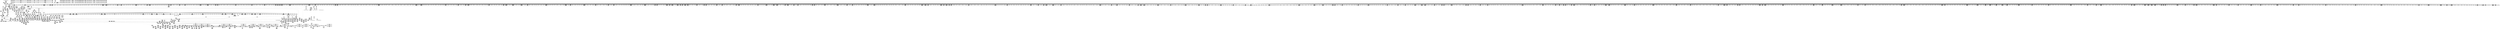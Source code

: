 digraph {
	CE0x51ec180 [shape=record,shape=Mrecord,label="{CE0x51ec180|28:_i32,_:_CRE_94,95_}"]
	CE0x5139260 [shape=record,shape=Mrecord,label="{CE0x5139260|may_create:if.end}"]
	CE0x5100a70 [shape=record,shape=Mrecord,label="{CE0x5100a70|may_create:if.then}"]
	CE0x517f6e0 [shape=record,shape=Mrecord,label="{CE0x517f6e0|272:_i8*,_:_CRE_216,224_|*MultipleSource*|*LoadInst*|security/selinux/hooks.c,1714|security/selinux/hooks.c,1714}"]
	CE0x518bd90 [shape=record,shape=Mrecord,label="{CE0x518bd90|272:_i8*,_:_CRE_1223,1224_}"]
	CE0x51e29e0 [shape=record,shape=Mrecord,label="{CE0x51e29e0|272:_i8*,_:_CRE_1784,1792_|*MultipleSource*|*LoadInst*|security/selinux/hooks.c,1714|security/selinux/hooks.c,1714}"]
	CE0x510c4e0 [shape=record,shape=Mrecord,label="{CE0x510c4e0|28:_i32,_:_CRE_16,17_}"]
	CE0x51535b0 [shape=record,shape=Mrecord,label="{CE0x51535b0|may_create:tmp54|security/selinux/hooks.c,1733|*SummSink*}"]
	CE0x51df200 [shape=record,shape=Mrecord,label="{CE0x51df200|272:_i8*,_:_CRE_1654,1655_}"]
	CE0x5114c40 [shape=record,shape=Mrecord,label="{CE0x5114c40|may_create:tclass|Function::may_create&Arg::tclass::|*SummSink*}"]
	CE0x517ba50 [shape=record,shape=Mrecord,label="{CE0x517ba50|272:_i8*,_:_CRE_672,680_|*MultipleSource*|*LoadInst*|security/selinux/hooks.c,1714|security/selinux/hooks.c,1714}"]
	CE0x5214ae0 [shape=record,shape=Mrecord,label="{CE0x5214ae0|VOIDTB_TE:_CE_164,165_}"]
	CE0x51ff000 [shape=record,shape=Mrecord,label="{CE0x51ff000|may_create:tmp36|security/selinux/hooks.c,1728}"]
	CE0x517a5c0 [shape=record,shape=Mrecord,label="{CE0x517a5c0|272:_i8*,_:_CRE_621,622_}"]
	CE0x51fcc40 [shape=record,shape=Mrecord,label="{CE0x51fcc40|28:_i32,_:_CRE_9,10_}"]
	CE0x51513c0 [shape=record,shape=Mrecord,label="{CE0x51513c0|VOIDTB_TE:_CE_314,315_}"]
	CE0x5120cf0 [shape=record,shape=Mrecord,label="{CE0x5120cf0|40:_%struct.super_block*,_56:_i8*,_:_CRE_312,320_|*MultipleSource*|Function::may_create&Arg::dir::|Function::selinux_inode_symlink&Arg::dir::|security/selinux/hooks.c,1713}"]
	CE0x51e67c0 [shape=record,shape=Mrecord,label="{CE0x51e67c0|may_create:tmp57|security/selinux/hooks.c,1736|*SummSink*}"]
	CE0x518fb30 [shape=record,shape=Mrecord,label="{CE0x518fb30|272:_i8*,_:_CRE_1280,1288_|*MultipleSource*|*LoadInst*|security/selinux/hooks.c,1714|security/selinux/hooks.c,1714}"]
	CE0x516ab70 [shape=record,shape=Mrecord,label="{CE0x516ab70|40:_%struct.super_block*,_56:_i8*,_:_CRE_619,620_}"]
	CE0x51de760 [shape=record,shape=Mrecord,label="{CE0x51de760|272:_i8*,_:_CRE_1644,1645_}"]
	CE0x5181950 [shape=record,shape=Mrecord,label="{CE0x5181950|272:_i8*,_:_CRE_368,372_|*MultipleSource*|*LoadInst*|security/selinux/hooks.c,1714|security/selinux/hooks.c,1714}"]
	CE0x5202d40 [shape=record,shape=Mrecord,label="{CE0x5202d40|8:_i32,_22:_i16,_:_CRE_8,12_|*MultipleSource*|security/selinux/hooks.c,1728|security/selinux/hooks.c,1714|security/selinux/hooks.c,1714}"]
	CE0x518b370 [shape=record,shape=Mrecord,label="{CE0x518b370|272:_i8*,_:_CRE_392,393_}"]
	CE0x51dd990 [shape=record,shape=Mrecord,label="{CE0x51dd990|272:_i8*,_:_CRE_1631,1632_}"]
	CE0x523de50 [shape=record,shape=Mrecord,label="{CE0x523de50|i64*_getelementptr_inbounds_(_26_x_i64_,_26_x_i64_*___llvm_gcov_ctr217,_i64_0,_i64_25)|*Constant*|*SummSource*}"]
	CE0x51367b0 [shape=record,shape=Mrecord,label="{CE0x51367b0|may_create:do.end|*SummSource*}"]
	CE0x513bee0 [shape=record,shape=Mrecord,label="{CE0x513bee0|may_create:tmp16|security/selinux/hooks.c,1706|*SummSource*}"]
	CE0x515fa00 [shape=record,shape=Mrecord,label="{CE0x515fa00|may_create:tmp11|security/selinux/hooks.c,1706|*SummSink*}"]
	CE0x52189f0 [shape=record,shape=Mrecord,label="{CE0x52189f0|i64_16|*Constant*|*SummSource*}"]
	CE0x51ead80 [shape=record,shape=Mrecord,label="{CE0x51ead80|28:_i32,_:_CRE_74,75_}"]
	CE0x515b0a0 [shape=record,shape=Mrecord,label="{CE0x515b0a0|40:_%struct.super_block*,_56:_i8*,_:_CRE_262,263_}"]
	CE0x51141c0 [shape=record,shape=Mrecord,label="{CE0x51141c0|get_current:tmp1}"]
	CE0x51e22a0 [shape=record,shape=Mrecord,label="{CE0x51e22a0|272:_i8*,_:_CRE_1752,1760_|*MultipleSource*|*LoadInst*|security/selinux/hooks.c,1714|security/selinux/hooks.c,1714}"]
	CE0x51906a0 [shape=record,shape=Mrecord,label="{CE0x51906a0|272:_i8*,_:_CRE_1311,1312_}"]
	CE0x510d820 [shape=record,shape=Mrecord,label="{CE0x510d820|28:_i32,_:_CRE_50,51_}"]
	CE0x51db090 [shape=record,shape=Mrecord,label="{CE0x51db090|272:_i8*,_:_CRE_1369,1370_}"]
	CE0x5161c60 [shape=record,shape=Mrecord,label="{CE0x5161c60|40:_%struct.super_block*,_56:_i8*,_:_CRE_474,475_}"]
	CE0x5164c10 [shape=record,shape=Mrecord,label="{CE0x5164c10|272:_i8*,_:_CRE_1331,1332_}"]
	CE0x5181ec0 [shape=record,shape=Mrecord,label="{CE0x5181ec0|272:_i8*,_:_CRE_393,394_}"]
	CE0x51797f0 [shape=record,shape=Mrecord,label="{CE0x51797f0|272:_i8*,_:_CRE_608,609_}"]
	CE0x517a7e0 [shape=record,shape=Mrecord,label="{CE0x517a7e0|272:_i8*,_:_CRE_623,624_}"]
	CE0x5162f90 [shape=record,shape=Mrecord,label="{CE0x5162f90|40:_%struct.super_block*,_56:_i8*,_:_CRE_496,500_|*MultipleSource*|Function::may_create&Arg::dir::|Function::selinux_inode_symlink&Arg::dir::|security/selinux/hooks.c,1713}"]
	CE0x51f58c0 [shape=record,shape=Mrecord,label="{CE0x51f58c0|i32_(i32,_i32,_i16,_i32,_%struct.common_audit_data*)*_bitcast_(i32_(i32,_i32,_i16,_i32,_%struct.common_audit_data.495*)*_avc_has_perm_to_i32_(i32,_i32,_i16,_i32,_%struct.common_audit_data*)*)|*Constant*|*SummSink*}"]
	CE0x51f2420 [shape=record,shape=Mrecord,label="{CE0x51f2420|may_create:tobool15|security/selinux/hooks.c,1725}"]
	CE0x51671f0 [shape=record,shape=Mrecord,label="{CE0x51671f0|40:_%struct.super_block*,_56:_i8*,_:_CRE_573,574_}"]
	CE0x51e1b30 [shape=record,shape=Mrecord,label="{CE0x51e1b30|272:_i8*,_:_CRE_1712,1720_|*MultipleSource*|*LoadInst*|security/selinux/hooks.c,1714|security/selinux/hooks.c,1714}"]
	CE0x518fd40 [shape=record,shape=Mrecord,label="{CE0x518fd40|272:_i8*,_:_CRE_1296,1300_|*MultipleSource*|*LoadInst*|security/selinux/hooks.c,1714|security/selinux/hooks.c,1714}"]
	CE0x5121ca0 [shape=record,shape=Mrecord,label="{CE0x5121ca0|may_create:tmp8|security/selinux/hooks.c,1706|*SummSink*}"]
	CE0x514bf60 [shape=record,shape=Mrecord,label="{CE0x514bf60|VOIDTB_TE:_CE_174,175_}"]
	CE0x5228f80 [shape=record,shape=Mrecord,label="{CE0x5228f80|may_create:tmp47|security/selinux/hooks.c,1731|*SummSink*}"]
	CE0x5153c60 [shape=record,shape=Mrecord,label="{CE0x5153c60|may_create:tmp21|security/selinux/hooks.c,1706|*SummSource*}"]
	CE0x51faa90 [shape=record,shape=Mrecord,label="{CE0x51faa90|may_create:u|security/selinux/hooks.c,1720|*SummSink*}"]
	CE0x511d9b0 [shape=record,shape=Mrecord,label="{CE0x511d9b0|40:_%struct.super_block*,_56:_i8*,_:_CRE_271,272_}"]
	CE0x51116f0 [shape=record,shape=Mrecord,label="{CE0x51116f0|may_create:ad|security/selinux/hooks.c, 1710|*SummSink*}"]
	CE0x51db4d0 [shape=record,shape=Mrecord,label="{CE0x51db4d0|272:_i8*,_:_CRE_1373,1374_}"]
	CE0x511ff30 [shape=record,shape=Mrecord,label="{CE0x511ff30|40:_%struct.super_block*,_56:_i8*,_:_CRE_301,302_}"]
	"CONST[source:0(mediator),value:2(dynamic)][purpose:{object}][SnkIdx:9]"
	CE0x5152080 [shape=record,shape=Mrecord,label="{CE0x5152080|may_create:tmp52|security/selinux/hooks.c,1732|*SummSource*}"]
	CE0x5108980 [shape=record,shape=Mrecord,label="{CE0x5108980|40:_%struct.super_block*,_56:_i8*,_:_CRE_564,565_}"]
	CE0x51f4490 [shape=record,shape=Mrecord,label="{CE0x51f4490|may_create:call14|security/selinux/hooks.c,1722|*SummSink*}"]
	CE0x51eae80 [shape=record,shape=Mrecord,label="{CE0x51eae80|28:_i32,_:_CRE_75,76_}"]
	CE0x512a390 [shape=record,shape=Mrecord,label="{CE0x512a390|may_create:if.end30}"]
	CE0x5177e70 [shape=record,shape=Mrecord,label="{CE0x5177e70|272:_i8*,_:_CRE_584,585_}"]
	CE0x512a600 [shape=record,shape=Mrecord,label="{CE0x512a600|may_create:if.end30|*SummSink*}"]
	CE0x514e490 [shape=record,shape=Mrecord,label="{CE0x514e490|VOIDTB_TE:_CE_209,210_}"]
	CE0x514cc20 [shape=record,shape=Mrecord,label="{CE0x514cc20|VOIDTB_TE:_CE_186,187_}"]
	CE0x51796e0 [shape=record,shape=Mrecord,label="{CE0x51796e0|272:_i8*,_:_CRE_607,608_}"]
	CE0x5164b00 [shape=record,shape=Mrecord,label="{CE0x5164b00|272:_i8*,_:_CRE_1330,1331_}"]
	CE0x51276a0 [shape=record,shape=Mrecord,label="{CE0x51276a0|40:_%struct.super_block*,_56:_i8*,_:_CRE_168,169_}"]
	CE0x514c070 [shape=record,shape=Mrecord,label="{CE0x514c070|VOIDTB_TE:_CE_175,176_}"]
	CE0x51e7280 [shape=record,shape=Mrecord,label="{CE0x51e7280|may_create:tmp60|security/selinux/hooks.c,1737}"]
	CE0x5212940 [shape=record,shape=Mrecord,label="{CE0x5212940|i64_15|*Constant*|*SummSink*}"]
	CE0x5216470 [shape=record,shape=Mrecord,label="{CE0x5216470|VOIDTB_TE:_CE_112,144_|*MultipleSource*|security/selinux/hooks.c,1730|Function::may_create&Arg::dentry::|Function::selinux_inode_symlink&Arg::dentry::}"]
	CE0x510dd80 [shape=record,shape=Mrecord,label="{CE0x510dd80|28:_i32,_:_CRE_56,57_}"]
	CE0x514af80 [shape=record,shape=Mrecord,label="{CE0x514af80|may_create:tmp14|security/selinux/hooks.c,1706|*SummSink*}"]
	CE0x517a6d0 [shape=record,shape=Mrecord,label="{CE0x517a6d0|272:_i8*,_:_CRE_622,623_}"]
	CE0x52101f0 [shape=record,shape=Mrecord,label="{CE0x52101f0|may_create:tmp41|security/selinux/hooks.c,1728|*SummSink*}"]
	CE0x513b9a0 [shape=record,shape=Mrecord,label="{CE0x513b9a0|may_create:tmp15|security/selinux/hooks.c,1706}"]
	CE0x51158d0 [shape=record,shape=Mrecord,label="{CE0x51158d0|i32_0|*Constant*|*SummSource*}"]
	CE0x51907b0 [shape=record,shape=Mrecord,label="{CE0x51907b0|272:_i8*,_:_CRE_1312,1313_}"]
	CE0x51ec9f0 [shape=record,shape=Mrecord,label="{CE0x51ec9f0|28:_i32,_:_CRE_102,103_}"]
	CE0x5177920 [shape=record,shape=Mrecord,label="{CE0x5177920|272:_i8*,_:_CRE_579,580_}"]
	CE0x518d930 [shape=record,shape=Mrecord,label="{CE0x518d930|272:_i8*,_:_CRE_1249,1250_}"]
	CE0x51617e0 [shape=record,shape=Mrecord,label="{CE0x51617e0|40:_%struct.super_block*,_56:_i8*,_:_CRE_472,473_}"]
	CE0x516a670 [shape=record,shape=Mrecord,label="{CE0x516a670|40:_%struct.super_block*,_56:_i8*,_:_CRE_615,616_}"]
	CE0x51edc00 [shape=record,shape=Mrecord,label="{CE0x51edc00|28:_i32,_:_CRE_119,120_}"]
	CE0x5152db0 [shape=record,shape=Mrecord,label="{CE0x5152db0|i64*_getelementptr_inbounds_(_26_x_i64_,_26_x_i64_*___llvm_gcov_ctr217,_i64_0,_i64_20)|*Constant*|*SummSource*}"]
	CE0x514f480 [shape=record,shape=Mrecord,label="{CE0x514f480|VOIDTB_TE:_CE_224,232_|*MultipleSource*|security/selinux/hooks.c,1730|Function::may_create&Arg::dentry::|Function::selinux_inode_symlink&Arg::dentry::}"]
	CE0x518d2d0 [shape=record,shape=Mrecord,label="{CE0x518d2d0|272:_i8*,_:_CRE_1243,1244_}"]
	CE0x51dac50 [shape=record,shape=Mrecord,label="{CE0x51dac50|272:_i8*,_:_CRE_1365,1366_}"]
	CE0x5191250 [shape=record,shape=Mrecord,label="{CE0x5191250|272:_i8*,_:_CRE_1322,1323_}"]
	CE0x5161120 [shape=record,shape=Mrecord,label="{CE0x5161120|40:_%struct.super_block*,_56:_i8*,_:_CRE_448,456_|*MultipleSource*|Function::may_create&Arg::dir::|Function::selinux_inode_symlink&Arg::dir::|security/selinux/hooks.c,1713}"]
	CE0x522e9d0 [shape=record,shape=Mrecord,label="{CE0x522e9d0|may_create:tmp47|security/selinux/hooks.c,1731|*SummSource*}"]
	CE0x514c290 [shape=record,shape=Mrecord,label="{CE0x514c290|VOIDTB_TE:_CE_177,178_}"]
	CE0x52149d0 [shape=record,shape=Mrecord,label="{CE0x52149d0|VOIDTB_TE:_CE_163,164_}"]
	CE0x5116500 [shape=record,shape=Mrecord,label="{CE0x5116500|may_create:dentry|Function::may_create&Arg::dentry::|*SummSink*}"]
	CE0x5151f60 [shape=record,shape=Mrecord,label="{CE0x5151f60|may_create:tmp52|security/selinux/hooks.c,1732}"]
	CE0x5120f70 [shape=record,shape=Mrecord,label="{CE0x5120f70|40:_%struct.super_block*,_56:_i8*,_:_CRE_328,336_|*MultipleSource*|Function::may_create&Arg::dir::|Function::selinux_inode_symlink&Arg::dir::|security/selinux/hooks.c,1713}"]
	CE0x51ebd80 [shape=record,shape=Mrecord,label="{CE0x51ebd80|28:_i32,_:_CRE_90,91_}"]
	CE0x51e0850 [shape=record,shape=Mrecord,label="{CE0x51e0850|272:_i8*,_:_CRE_1675,1676_}"]
	CE0x51fd670 [shape=record,shape=Mrecord,label="{CE0x51fd670|may_create:sid11|security/selinux/hooks.c,1716}"]
	CE0x514d170 [shape=record,shape=Mrecord,label="{CE0x514d170|VOIDTB_TE:_CE_191,192_}"]
	CE0x5124010 [shape=record,shape=Mrecord,label="{CE0x5124010|40:_%struct.super_block*,_56:_i8*,_:_CRE_204,205_}"]
	CE0x5180390 [shape=record,shape=Mrecord,label="{CE0x5180390|272:_i8*,_:_CRE_272,280_|*MultipleSource*|*LoadInst*|security/selinux/hooks.c,1714|security/selinux/hooks.c,1714}"]
	CE0x51eb380 [shape=record,shape=Mrecord,label="{CE0x51eb380|28:_i32,_:_CRE_80,81_}"]
	CE0x5244450 [shape=record,shape=Mrecord,label="{CE0x5244450|may_create:tmp66|security/selinux/hooks.c,1742}"]
	CE0x51db910 [shape=record,shape=Mrecord,label="{CE0x51db910|272:_i8*,_:_CRE_1376,1384_|*MultipleSource*|*LoadInst*|security/selinux/hooks.c,1714|security/selinux/hooks.c,1714}"]
	CE0x5167bf0 [shape=record,shape=Mrecord,label="{CE0x5167bf0|40:_%struct.super_block*,_56:_i8*,_:_CRE_581,582_}"]
	CE0x517ab10 [shape=record,shape=Mrecord,label="{CE0x517ab10|272:_i8*,_:_CRE_626,627_}"]
	CE0x512c0b0 [shape=record,shape=Mrecord,label="{CE0x512c0b0|GLOBAL:__llvm_gcov_ctr217|Global_var:__llvm_gcov_ctr217|*SummSource*}"]
	CE0x51ebb80 [shape=record,shape=Mrecord,label="{CE0x51ebb80|28:_i32,_:_CRE_88,89_}"]
	CE0x522e700 [shape=record,shape=Mrecord,label="{CE0x522e700|i64_17|*Constant*}"]
	CE0x51e4170 [shape=record,shape=Mrecord,label="{CE0x51e4170|272:_i8*,_:_CRE_1875,1876_}"]
	CE0x51700b0 [shape=record,shape=Mrecord,label="{CE0x51700b0|40:_%struct.super_block*,_56:_i8*,_:_CRE_875,876_}"]
	CE0x514e7c0 [shape=record,shape=Mrecord,label="{CE0x514e7c0|VOIDTB_TE:_CE_212,213_}"]
	CE0x516ca40 [shape=record,shape=Mrecord,label="{CE0x516ca40|40:_%struct.super_block*,_56:_i8*,_:_CRE_712,728_|*MultipleSource*|Function::may_create&Arg::dir::|Function::selinux_inode_symlink&Arg::dir::|security/selinux/hooks.c,1713}"]
	CE0x5132010 [shape=record,shape=Mrecord,label="{CE0x5132010|i32_22|*Constant*}"]
	CE0x510cae0 [shape=record,shape=Mrecord,label="{CE0x510cae0|28:_i32,_:_CRE_22,23_}"]
	CE0x51728b0 [shape=record,shape=Mrecord,label="{CE0x51728b0|40:_%struct.super_block*,_56:_i8*,_:_CRE_907,908_}"]
	CE0x51f1a70 [shape=record,shape=Mrecord,label="{CE0x51f1a70|may_create:tmp33|security/selinux/hooks.c,1725|*SummSink*}"]
	CE0x514cf50 [shape=record,shape=Mrecord,label="{CE0x514cf50|VOIDTB_TE:_CE_189,190_}"]
	CE0x51f18f0 [shape=record,shape=Mrecord,label="{CE0x51f18f0|may_create:tmp33|security/selinux/hooks.c,1725|*SummSource*}"]
	CE0x51e7e00 [shape=record,shape=Mrecord,label="{CE0x51e7e00|may_create:tmp61|security/selinux/hooks.c,1737}"]
	CE0x5126e60 [shape=record,shape=Mrecord,label="{CE0x5126e60|40:_%struct.super_block*,_56:_i8*,_:_CRE_157,158_}"]
	CE0x5131ee0 [shape=record,shape=Mrecord,label="{CE0x5131ee0|may_create:tmp19|security/selinux/hooks.c,1706|*SummSource*}"]
	CE0x517e690 [shape=record,shape=Mrecord,label="{CE0x517e690|272:_i8*,_:_CRE_136,140_|*MultipleSource*|*LoadInst*|security/selinux/hooks.c,1714|security/selinux/hooks.c,1714}"]
	CE0x5135720 [shape=record,shape=Mrecord,label="{CE0x5135720|40:_%struct.super_block*,_56:_i8*,_:_CRE_8,12_|*MultipleSource*|Function::may_create&Arg::dir::|Function::selinux_inode_symlink&Arg::dir::|security/selinux/hooks.c,1713}"]
	CE0x51e8e90 [shape=record,shape=Mrecord,label="{CE0x51e8e90|may_create:tmp62|security/selinux/hooks.c,1739|*SummSource*}"]
	CE0x5121ba0 [shape=record,shape=Mrecord,label="{CE0x5121ba0|may_create:tobool1|security/selinux/hooks.c,1706}"]
	CE0x5173f30 [shape=record,shape=Mrecord,label="{CE0x5173f30|40:_%struct.super_block*,_56:_i8*,_:_CRE_925,926_}"]
	CE0x5154ff0 [shape=record,shape=Mrecord,label="{CE0x5154ff0|_ret_%struct.task_struct*_%tmp4,_!dbg_!27714|./arch/x86/include/asm/current.h,14}"]
	CE0x510dcb0 [shape=record,shape=Mrecord,label="{CE0x510dcb0|28:_i32,_:_CRE_55,56_}"]
	CE0x522eae0 [shape=record,shape=Mrecord,label="{CE0x522eae0|i64_18|*Constant*}"]
	CE0x5132c50 [shape=record,shape=Mrecord,label="{CE0x5132c50|may_create:tmp20|security/selinux/hooks.c,1706|*SummSource*}"]
	CE0x510c260 [shape=record,shape=Mrecord,label="{CE0x510c260|selinux_inode_symlink:dentry|Function::selinux_inode_symlink&Arg::dentry::|*SummSource*}"]
	CE0x514e160 [shape=record,shape=Mrecord,label="{CE0x514e160|VOIDTB_TE:_CE_206,207_}"]
	CE0x51ecd20 [shape=record,shape=Mrecord,label="{CE0x51ecd20|28:_i32,_:_CRE_105,106_}"]
	CE0x515e310 [shape=record,shape=Mrecord,label="{CE0x515e310|i64*_getelementptr_inbounds_(_26_x_i64_,_26_x_i64_*___llvm_gcov_ctr217,_i64_0,_i64_0)|*Constant*|*SummSink*}"]
	CE0x51f3180 [shape=record,shape=Mrecord,label="{CE0x51f3180|avc_has_perm:tsid|Function::avc_has_perm&Arg::tsid::|*SummSink*}"]
	CE0x515d8c0 [shape=record,shape=Mrecord,label="{CE0x515d8c0|get_current:tmp1|*SummSink*}"]
	CE0x518c0c0 [shape=record,shape=Mrecord,label="{CE0x518c0c0|272:_i8*,_:_CRE_1226,1227_}"]
	CE0x51dcef0 [shape=record,shape=Mrecord,label="{CE0x51dcef0|272:_i8*,_:_CRE_1621,1622_}"]
	CE0x5189b30 [shape=record,shape=Mrecord,label="{CE0x5189b30|272:_i8*,_:_CRE_577,578_}"]
	CE0x5201e40 [shape=record,shape=Mrecord,label="{CE0x5201e40|i32_5|*Constant*}"]
	CE0x52022d0 [shape=record,shape=Mrecord,label="{CE0x52022d0|i32_5|*Constant*|*SummSink*}"]
	CE0x5165160 [shape=record,shape=Mrecord,label="{CE0x5165160|272:_i8*,_:_CRE_1336,1337_}"]
	CE0x5115b60 [shape=record,shape=Mrecord,label="{CE0x5115b60|may_create:tobool|security/selinux/hooks.c,1706|*SummSink*}"]
	CE0x51f3e90 [shape=record,shape=Mrecord,label="{CE0x51f3e90|avc_has_perm:requested|Function::avc_has_perm&Arg::requested::|*SummSink*}"]
	CE0x518e1b0 [shape=record,shape=Mrecord,label="{CE0x518e1b0|272:_i8*,_:_CRE_1257,1258_}"]
	CE0x5113c80 [shape=record,shape=Mrecord,label="{CE0x5113c80|i64*_getelementptr_inbounds_(_2_x_i64_,_2_x_i64_*___llvm_gcov_ctr223,_i64_0,_i64_0)|*Constant*|*SummSink*}"]
	CE0x5100be0 [shape=record,shape=Mrecord,label="{CE0x5100be0|may_create:if.then20}"]
	CE0x51773a0 [shape=record,shape=Mrecord,label="{CE0x51773a0|272:_i8*,_:_CRE_40,48_|*MultipleSource*|*LoadInst*|security/selinux/hooks.c,1714|security/selinux/hooks.c,1714}"]
	CE0x5188380 [shape=record,shape=Mrecord,label="{CE0x5188380|272:_i8*,_:_CRE_536,540_|*MultipleSource*|*LoadInst*|security/selinux/hooks.c,1714|security/selinux/hooks.c,1714}"]
	CE0x515a6a0 [shape=record,shape=Mrecord,label="{CE0x515a6a0|40:_%struct.super_block*,_56:_i8*,_:_CRE_254,255_}"]
	CE0x516fcf0 [shape=record,shape=Mrecord,label="{CE0x516fcf0|40:_%struct.super_block*,_56:_i8*,_:_CRE_872,873_}"]
	CE0x517d480 [shape=record,shape=Mrecord,label="{CE0x517d480|272:_i8*,_:_CRE_72,80_|*MultipleSource*|*LoadInst*|security/selinux/hooks.c,1714|security/selinux/hooks.c,1714}"]
	CE0x52167b0 [shape=record,shape=Mrecord,label="{CE0x52167b0|VOIDTB_TE:_CE_145,146_}"]
	CE0x5169270 [shape=record,shape=Mrecord,label="{CE0x5169270|40:_%struct.super_block*,_56:_i8*,_:_CRE_599,600_}"]
	CE0x5181210 [shape=record,shape=Mrecord,label="{CE0x5181210|272:_i8*,_:_CRE_336,344_|*MultipleSource*|*LoadInst*|security/selinux/hooks.c,1714|security/selinux/hooks.c,1714}"]
	CE0x518e810 [shape=record,shape=Mrecord,label="{CE0x518e810|272:_i8*,_:_CRE_1263,1264_}"]
	CE0x51db1a0 [shape=record,shape=Mrecord,label="{CE0x51db1a0|272:_i8*,_:_CRE_1370,1371_}"]
	CE0x5191360 [shape=record,shape=Mrecord,label="{CE0x5191360|272:_i8*,_:_CRE_1323,1324_}"]
	CE0x5126da0 [shape=record,shape=Mrecord,label="{CE0x5126da0|40:_%struct.super_block*,_56:_i8*,_:_CRE_156,157_}"]
	CE0x51786f0 [shape=record,shape=Mrecord,label="{CE0x51786f0|272:_i8*,_:_CRE_592,593_}"]
	CE0x51ec480 [shape=record,shape=Mrecord,label="{CE0x51ec480|28:_i32,_:_CRE_97,98_}"]
	CE0x5124310 [shape=record,shape=Mrecord,label="{CE0x5124310|40:_%struct.super_block*,_56:_i8*,_:_CRE_208,210_|*MultipleSource*|Function::may_create&Arg::dir::|Function::selinux_inode_symlink&Arg::dir::|security/selinux/hooks.c,1713}"]
	CE0x510a2a0 [shape=record,shape=Mrecord,label="{CE0x510a2a0|may_create:tmp18|security/selinux/hooks.c,1706|*SummSource*}"]
	CE0x510c0a0 [shape=record,shape=Mrecord,label="{CE0x510c0a0|selinux_inode_symlink:dentry|Function::selinux_inode_symlink&Arg::dentry::}"]
	CE0x514e6b0 [shape=record,shape=Mrecord,label="{CE0x514e6b0|VOIDTB_TE:_CE_211,212_}"]
	CE0x51da810 [shape=record,shape=Mrecord,label="{CE0x51da810|272:_i8*,_:_CRE_1361,1362_}"]
	CE0x5109ea0 [shape=record,shape=Mrecord,label="{CE0x5109ea0|may_create:tmp17|security/selinux/hooks.c,1706|*SummSink*}"]
	CE0x51649f0 [shape=record,shape=Mrecord,label="{CE0x51649f0|272:_i8*,_:_CRE_1329,1330_}"]
	CE0x516c140 [shape=record,shape=Mrecord,label="{CE0x516c140|40:_%struct.super_block*,_56:_i8*,_:_CRE_684,688_|*MultipleSource*|Function::may_create&Arg::dir::|Function::selinux_inode_symlink&Arg::dir::|security/selinux/hooks.c,1713}"]
	CE0x516a2b0 [shape=record,shape=Mrecord,label="{CE0x516a2b0|40:_%struct.super_block*,_56:_i8*,_:_CRE_612,613_}"]
	CE0x5216200 [shape=record,shape=Mrecord,label="{CE0x5216200|VOIDTB_TE:_CE_95,96_}"]
	CE0x51f35c0 [shape=record,shape=Mrecord,label="{CE0x51f35c0|i16_7|*Constant*|*SummSink*}"]
	CE0x51111a0 [shape=record,shape=Mrecord,label="{CE0x51111a0|may_create:tmp6|security/selinux/hooks.c,1706|*SummSource*}"]
	CE0x5186540 [shape=record,shape=Mrecord,label="{CE0x5186540|272:_i8*,_:_CRE_449,450_}"]
	CE0x51e2bb0 [shape=record,shape=Mrecord,label="{CE0x51e2bb0|272:_i8*,_:_CRE_1792,1800_|*MultipleSource*|*LoadInst*|security/selinux/hooks.c,1714|security/selinux/hooks.c,1714}"]
	CE0x51e4b90 [shape=record,shape=Mrecord,label="{CE0x51e4b90|272:_i8*,_:_CRE_1904,1920_|*MultipleSource*|*LoadInst*|security/selinux/hooks.c,1714|security/selinux/hooks.c,1714}"]
	CE0x5179900 [shape=record,shape=Mrecord,label="{CE0x5179900|272:_i8*,_:_CRE_609,610_}"]
	CE0x514a890 [shape=record,shape=Mrecord,label="{CE0x514a890|avc_has_perm:entry|*SummSink*}"]
	CE0x515e260 [shape=record,shape=Mrecord,label="{CE0x515e260|%struct.task_struct*_(%struct.task_struct**)*_asm_movq_%gs:$_1:P_,$0_,_r,im,_dirflag_,_fpsr_,_flags_|*SummSource*}"]
	CE0x5189c40 [shape=record,shape=Mrecord,label="{CE0x5189c40|272:_i8*,_:_CRE_578,579_}"]
	CE0x52019e0 [shape=record,shape=Mrecord,label="{CE0x52019e0|may_create:tmp40|security/selinux/hooks.c,1728}"]
	CE0x5114b00 [shape=record,shape=Mrecord,label="{CE0x5114b00|may_create:tclass|Function::may_create&Arg::tclass::}"]
	CE0x515ddc0 [shape=record,shape=Mrecord,label="{CE0x515ddc0|GLOBAL:may_create.__warned|Global_var:may_create.__warned}"]
	CE0x51f5740 [shape=record,shape=Mrecord,label="{CE0x51f5740|i32_(i32,_i32,_i16,_i32,_%struct.common_audit_data*)*_bitcast_(i32_(i32,_i32,_i16,_i32,_%struct.common_audit_data.495*)*_avc_has_perm_to_i32_(i32,_i32,_i16,_i32,_%struct.common_audit_data*)*)|*Constant*|*SummSource*}"]
	CE0x5107f80 [shape=record,shape=Mrecord,label="{CE0x5107f80|40:_%struct.super_block*,_56:_i8*,_:_CRE_556,557_}"]
	CE0x5214590 [shape=record,shape=Mrecord,label="{CE0x5214590|VOIDTB_TE:_CE_159,160_}"]
	CE0x515cc00 [shape=record,shape=Mrecord,label="{CE0x515cc00|get_current:tmp3}"]
	CE0x5122c90 [shape=record,shape=Mrecord,label="{CE0x5122c90|40:_%struct.super_block*,_56:_i8*,_:_CRE_178,179_}"]
	CE0x517d020 [shape=record,shape=Mrecord,label="{CE0x517d020|272:_i8*,_:_CRE_1213,1214_}"]
	CE0x5243d30 [shape=record,shape=Mrecord,label="{CE0x5243d30|may_create:call32|security/selinux/hooks.c,1739|*SummSource*}"]
	CE0x5184de0 [shape=record,shape=Mrecord,label="{CE0x5184de0|272:_i8*,_:_CRE_427,428_}"]
	CE0x515dc90 [shape=record,shape=Mrecord,label="{CE0x515dc90|may_create:tmp7|security/selinux/hooks.c,1706|*SummSink*}"]
	CE0x5185330 [shape=record,shape=Mrecord,label="{CE0x5185330|272:_i8*,_:_CRE_432,433_}"]
	CE0x5180560 [shape=record,shape=Mrecord,label="{CE0x5180560|272:_i8*,_:_CRE_280,288_|*MultipleSource*|*LoadInst*|security/selinux/hooks.c,1714|security/selinux/hooks.c,1714}"]
	CE0x5174430 [shape=record,shape=Mrecord,label="{CE0x5174430|40:_%struct.super_block*,_56:_i8*,_:_CRE_929,930_}"]
	CE0x51783c0 [shape=record,shape=Mrecord,label="{CE0x51783c0|272:_i8*,_:_CRE_589,590_}"]
	CE0x51207f0 [shape=record,shape=Mrecord,label="{CE0x51207f0|40:_%struct.super_block*,_56:_i8*,_:_CRE_308,309_}"]
	CE0x5153040 [shape=record,shape=Mrecord,label="{CE0x5153040|may_create:tmp54|security/selinux/hooks.c,1733}"]
	CE0x51eefb0 [shape=record,shape=Mrecord,label="{CE0x51eefb0|may_create:tmp29|security/selinux/hooks.c,1722}"]
	CE0x515c410 [shape=record,shape=Mrecord,label="{CE0x515c410|i64_4|*Constant*|*SummSink*}"]
	CE0x51f6fd0 [shape=record,shape=Mrecord,label="{CE0x51f6fd0|may_create:create_sid|security/selinux/hooks.c,1717}"]
	CE0x518db50 [shape=record,shape=Mrecord,label="{CE0x518db50|272:_i8*,_:_CRE_1251,1252_}"]
	CE0x510da40 [shape=record,shape=Mrecord,label="{CE0x510da40|28:_i32,_:_CRE_52,53_}"]
	CE0x51f3c40 [shape=record,shape=Mrecord,label="{CE0x51f3c40|i32_9437184|*Constant*|*SummSource*}"]
	CE0x51e0c90 [shape=record,shape=Mrecord,label="{CE0x51e0c90|272:_i8*,_:_CRE_1679,1680_}"]
	CE0x5187e10 [shape=record,shape=Mrecord,label="{CE0x5187e10|272:_i8*,_:_CRE_504,512_|*MultipleSource*|*LoadInst*|security/selinux/hooks.c,1714|security/selinux/hooks.c,1714}"]
	CE0x51325a0 [shape=record,shape=Mrecord,label="{CE0x51325a0|COLLAPSED:_CMRE:_elem_0::|security/selinux/hooks.c,1706}"]
	CE0x511c010 [shape=record,shape=Mrecord,label="{CE0x511c010|i64_1|*Constant*}"]
	CE0x517cdd0 [shape=record,shape=Mrecord,label="{CE0x517cdd0|272:_i8*,_:_CRE_1212,1213_}"]
	CE0x5167fb0 [shape=record,shape=Mrecord,label="{CE0x5167fb0|40:_%struct.super_block*,_56:_i8*,_:_CRE_584,585_}"]
	CE0x512aea0 [shape=record,shape=Mrecord,label="{CE0x512aea0|i64_0|*Constant*}"]
	CE0x51e7fa0 [shape=record,shape=Mrecord,label="{CE0x51e7fa0|may_create:tmp61|security/selinux/hooks.c,1737|*SummSource*}"]
	CE0x51020b0 [shape=record,shape=Mrecord,label="{CE0x51020b0|selinux_inode_symlink:tmp1}"]
	CE0x515b820 [shape=record,shape=Mrecord,label="{CE0x515b820|40:_%struct.super_block*,_56:_i8*,_:_CRE_268,269_}"]
	CE0x510b020 [shape=record,shape=Mrecord,label="{CE0x510b020|get_current:bb}"]
	CE0x51e4460 [shape=record,shape=Mrecord,label="{CE0x51e4460|272:_i8*,_:_CRE_1878,1879_}"]
	CE0x51516f0 [shape=record,shape=Mrecord,label="{CE0x51516f0|VOIDTB_TE:_CE_317,318_}"]
	CE0x5135410 [shape=record,shape=Mrecord,label="{CE0x5135410|may_create:tmp23|security/selinux/hooks.c,1713}"]
	CE0x5188550 [shape=record,shape=Mrecord,label="{CE0x5188550|272:_i8*,_:_CRE_544,552_|*MultipleSource*|*LoadInst*|security/selinux/hooks.c,1714|security/selinux/hooks.c,1714}"]
	CE0x518b510 [shape=record,shape=Mrecord,label="{CE0x518b510|272:_i8*,_:_CRE_1215,1216_}"]
	CE0x5120bb0 [shape=record,shape=Mrecord,label="{CE0x5120bb0|40:_%struct.super_block*,_56:_i8*,_:_CRE_311,312_}"]
	CE0x51ed160 [shape=record,shape=Mrecord,label="{CE0x51ed160|28:_i32,_:_CRE_109,110_}"]
	CE0x51f7590 [shape=record,shape=Mrecord,label="{CE0x51f7590|may_create:tmp28|security/selinux/hooks.c,1717|*SummSink*}"]
	CE0x51e8d60 [shape=record,shape=Mrecord,label="{CE0x51e8d60|i64*_getelementptr_inbounds_(_26_x_i64_,_26_x_i64_*___llvm_gcov_ctr217,_i64_0,_i64_24)|*Constant*}"]
	CE0x5213c30 [shape=record,shape=Mrecord,label="{CE0x5213c30|VOIDTB_TE:_CE_150,151_}"]
	CE0x51902a0 [shape=record,shape=Mrecord,label="{CE0x51902a0|272:_i8*,_:_CRE_1307,1308_}"]
	CE0x5180ad0 [shape=record,shape=Mrecord,label="{CE0x5180ad0|272:_i8*,_:_CRE_304,312_|*MultipleSource*|*LoadInst*|security/selinux/hooks.c,1714|security/selinux/hooks.c,1714}"]
	CE0x517f510 [shape=record,shape=Mrecord,label="{CE0x517f510|272:_i8*,_:_CRE_208,216_|*MultipleSource*|*LoadInst*|security/selinux/hooks.c,1714|security/selinux/hooks.c,1714}"]
	CE0x51e3c00 [shape=record,shape=Mrecord,label="{CE0x51e3c00|272:_i8*,_:_CRE_1864,1872_|*MultipleSource*|*LoadInst*|security/selinux/hooks.c,1714|security/selinux/hooks.c,1714}"]
	CE0x51ee180 [shape=record,shape=Mrecord,label="{CE0x51ee180|28:_i32,_:_CRE_144,152_|*MultipleSource*|security/selinux/hooks.c,1722|*LoadInst*|security/selinux/hooks.c,1713|security/selinux/hooks.c,1713}"]
	CE0x518bc80 [shape=record,shape=Mrecord,label="{CE0x518bc80|272:_i8*,_:_CRE_1222,1223_}"]
	CE0x516f000 [shape=record,shape=Mrecord,label="{CE0x516f000|40:_%struct.super_block*,_56:_i8*,_:_CRE_864,865_}"]
	CE0x5105f60 [shape=record,shape=Mrecord,label="{CE0x5105f60|_call_void_lockdep_rcu_suspicious(i8*_getelementptr_inbounds_(_25_x_i8_,_25_x_i8_*_.str3,_i32_0,_i32_0),_i32_1706,_i8*_getelementptr_inbounds_(_45_x_i8_,_45_x_i8_*_.str12,_i32_0,_i32_0))_#10,_!dbg_!27731|security/selinux/hooks.c,1706|*SummSource*}"]
	CE0x5163720 [shape=record,shape=Mrecord,label="{CE0x5163720|40:_%struct.super_block*,_56:_i8*,_:_CRE_512,520_|*MultipleSource*|Function::may_create&Arg::dir::|Function::selinux_inode_symlink&Arg::dir::|security/selinux/hooks.c,1713}"]
	CE0x5167330 [shape=record,shape=Mrecord,label="{CE0x5167330|40:_%struct.super_block*,_56:_i8*,_:_CRE_574,575_}"]
	CE0x518ba60 [shape=record,shape=Mrecord,label="{CE0x518ba60|272:_i8*,_:_CRE_1220,1221_}"]
	CE0x5179e50 [shape=record,shape=Mrecord,label="{CE0x5179e50|272:_i8*,_:_CRE_614,615_}"]
	CE0x5186a90 [shape=record,shape=Mrecord,label="{CE0x5186a90|272:_i8*,_:_CRE_454,455_}"]
	CE0x51737b0 [shape=record,shape=Mrecord,label="{CE0x51737b0|40:_%struct.super_block*,_56:_i8*,_:_CRE_919,920_}"]
	CE0x518d710 [shape=record,shape=Mrecord,label="{CE0x518d710|272:_i8*,_:_CRE_1247,1248_}"]
	CE0x5131250 [shape=record,shape=Mrecord,label="{CE0x5131250|_ret_%struct.task_struct*_%tmp4,_!dbg_!27714|./arch/x86/include/asm/current.h,14|*SummSink*}"]
	CE0x510c8e0 [shape=record,shape=Mrecord,label="{CE0x510c8e0|28:_i32,_:_CRE_20,21_}"]
	CE0x516c640 [shape=record,shape=Mrecord,label="{CE0x516c640|40:_%struct.super_block*,_56:_i8*,_:_CRE_696,704_|*MultipleSource*|Function::may_create&Arg::dir::|Function::selinux_inode_symlink&Arg::dir::|security/selinux/hooks.c,1713}"]
	CE0x51fe840 [shape=record,shape=Mrecord,label="{CE0x51fe840|may_create:tmp35|security/selinux/hooks.c,1726|*SummSource*}"]
	CE0x515efd0 [shape=record,shape=Mrecord,label="{CE0x515efd0|may_create:dentry12|security/selinux/hooks.c,1720}"]
	CE0x5200650 [shape=record,shape=Mrecord,label="{CE0x5200650|i64_14|*Constant*|*SummSource*}"]
	CE0x5229740 [shape=record,shape=Mrecord,label="{CE0x5229740|may_create:tobool23|security/selinux/hooks.c,1731|*SummSink*}"]
	CE0x5162090 [shape=record,shape=Mrecord,label="{CE0x5162090|40:_%struct.super_block*,_56:_i8*,_:_CRE_477,478_}"]
	CE0x51f3490 [shape=record,shape=Mrecord,label="{CE0x51f3490|i16_7|*Constant*|*SummSource*}"]
	CE0x517dd90 [shape=record,shape=Mrecord,label="{CE0x517dd90|272:_i8*,_:_CRE_112,120_|*MultipleSource*|*LoadInst*|security/selinux/hooks.c,1714|security/selinux/hooks.c,1714}"]
	CE0x5108ac0 [shape=record,shape=Mrecord,label="{CE0x5108ac0|40:_%struct.super_block*,_56:_i8*,_:_CRE_565,566_}"]
	CE0x5188e70 [shape=record,shape=Mrecord,label="{CE0x5188e70|272:_i8*,_:_CRE_565,566_}"]
	CE0x6493260 [shape=record,shape=Mrecord,label="{CE0x6493260|_call_void_mcount()_#3}"]
	CE0x522c610 [shape=record,shape=Mrecord,label="{CE0x522c610|may_create:tmp48|security/selinux/hooks.c,1731|*SummSource*}"]
	CE0x515bc10 [shape=record,shape=Mrecord,label="{CE0x515bc10|GLOBAL:current_task|Global_var:current_task}"]
	CE0x51daa30 [shape=record,shape=Mrecord,label="{CE0x51daa30|272:_i8*,_:_CRE_1363,1364_}"]
	CE0x5191580 [shape=record,shape=Mrecord,label="{CE0x5191580|272:_i8*,_:_CRE_1325,1326_}"]
	CE0x511edb0 [shape=record,shape=Mrecord,label="{CE0x511edb0|40:_%struct.super_block*,_56:_i8*,_:_CRE_287,288_}"]
	CE0x51eb480 [shape=record,shape=Mrecord,label="{CE0x51eb480|28:_i32,_:_CRE_81,82_}"]
	CE0x51e0520 [shape=record,shape=Mrecord,label="{CE0x51e0520|272:_i8*,_:_CRE_1672,1673_}"]
	CE0x5190480 [shape=record,shape=Mrecord,label="{CE0x5190480|272:_i8*,_:_CRE_1309,1310_}"]
	CE0x51dc060 [shape=record,shape=Mrecord,label="{CE0x51dc060|272:_i8*,_:_CRE_1584,1592_|*MultipleSource*|*LoadInst*|security/selinux/hooks.c,1714|security/selinux/hooks.c,1714}"]
	CE0x514e5a0 [shape=record,shape=Mrecord,label="{CE0x514e5a0|VOIDTB_TE:_CE_210,211_}"]
	CE0x5187a40 [shape=record,shape=Mrecord,label="{CE0x5187a40|272:_i8*,_:_CRE_488,496_|*MultipleSource*|*LoadInst*|security/selinux/hooks.c,1714|security/selinux/hooks.c,1714}"]
	CE0x5123c50 [shape=record,shape=Mrecord,label="{CE0x5123c50|40:_%struct.super_block*,_56:_i8*,_:_CRE_199,200_}"]
	CE0x51ec380 [shape=record,shape=Mrecord,label="{CE0x51ec380|28:_i32,_:_CRE_96,97_}"]
	CE0x51fa830 [shape=record,shape=Mrecord,label="{CE0x51fa830|i8_10|*Constant*|*SummSource*}"]
	CE0x5170fb0 [shape=record,shape=Mrecord,label="{CE0x5170fb0|40:_%struct.super_block*,_56:_i8*,_:_CRE_887,888_}"]
	CE0x5211d70 [shape=record,shape=Mrecord,label="{CE0x5211d70|may_create:tmp46|security/selinux/hooks.c,1729|*SummSink*}"]
	CE0x5132410 [shape=record,shape=Mrecord,label="{CE0x5132410|i32_22|*Constant*|*SummSink*}"]
	CE0x51724f0 [shape=record,shape=Mrecord,label="{CE0x51724f0|40:_%struct.super_block*,_56:_i8*,_:_CRE_904,905_}"]
	CE0x51ff070 [shape=record,shape=Mrecord,label="{CE0x51ff070|may_create:tmp36|security/selinux/hooks.c,1728|*SummSource*}"]
	CE0x522cf90 [shape=record,shape=Mrecord,label="{CE0x522cf90|may_create:tmp50|security/selinux/hooks.c,1731|*SummSource*}"]
	CE0x51dd220 [shape=record,shape=Mrecord,label="{CE0x51dd220|272:_i8*,_:_CRE_1624,1625_}"]
	CE0x515f3a0 [shape=record,shape=Mrecord,label="{CE0x515f3a0|may_create:tmp10|security/selinux/hooks.c,1706|*SummSource*}"]
	CE0x514d280 [shape=record,shape=Mrecord,label="{CE0x514d280|VOIDTB_TE:_CE_192,193_}"]
	CE0x51f6560 [shape=record,shape=Mrecord,label="{CE0x51f6560|may_create:tmp27|security/selinux/hooks.c,1716|*SummSource*}"]
	CE0x5190e10 [shape=record,shape=Mrecord,label="{CE0x5190e10|272:_i8*,_:_CRE_1318,1319_}"]
	CE0x51dfca0 [shape=record,shape=Mrecord,label="{CE0x51dfca0|272:_i8*,_:_CRE_1664,1665_}"]
	CE0x52028f0 [shape=record,shape=Mrecord,label="{CE0x52028f0|may_create:flags|security/selinux/hooks.c,1728|*SummSource*}"]
	CE0x5154b80 [shape=record,shape=Mrecord,label="{CE0x5154b80|get_current:entry}"]
	CE0x5162450 [shape=record,shape=Mrecord,label="{CE0x5162450|40:_%struct.super_block*,_56:_i8*,_:_CRE_480,481_}"]
	CE0x51264a0 [shape=record,shape=Mrecord,label="{CE0x51264a0|40:_%struct.super_block*,_56:_i8*,_:_CRE_144,145_}"]
	CE0x51ecc10 [shape=record,shape=Mrecord,label="{CE0x51ecc10|28:_i32,_:_CRE_104,105_}"]
	CE0x5123a10 [shape=record,shape=Mrecord,label="{CE0x5123a10|40:_%struct.super_block*,_56:_i8*,_:_CRE_196,197_}"]
	CE0x511e9f0 [shape=record,shape=Mrecord,label="{CE0x511e9f0|40:_%struct.super_block*,_56:_i8*,_:_CRE_284,285_}"]
	CE0x51dd660 [shape=record,shape=Mrecord,label="{CE0x51dd660|272:_i8*,_:_CRE_1628,1629_}"]
	CE0x51da920 [shape=record,shape=Mrecord,label="{CE0x51da920|272:_i8*,_:_CRE_1362,1363_}"]
	CE0x5135f50 [shape=record,shape=Mrecord,label="{CE0x5135f50|40:_%struct.super_block*,_56:_i8*,_:_CRE_56,64_|*MultipleSource*|Function::may_create&Arg::dir::|Function::selinux_inode_symlink&Arg::dir::|security/selinux/hooks.c,1713}"]
	CE0x5136880 [shape=record,shape=Mrecord,label="{CE0x5136880|may_create:do.end|*SummSink*}"]
	CE0x518c940 [shape=record,shape=Mrecord,label="{CE0x518c940|272:_i8*,_:_CRE_1234,1235_}"]
	CE0x522a170 [shape=record,shape=Mrecord,label="{CE0x522a170|may_create:tmp55|security/selinux/hooks.c,1735|*SummSink*}"]
	CE0x5135a50 [shape=record,shape=Mrecord,label="{CE0x5135a50|40:_%struct.super_block*,_56:_i8*,_:_CRE_16,24_|*MultipleSource*|Function::may_create&Arg::dir::|Function::selinux_inode_symlink&Arg::dir::|security/selinux/hooks.c,1713}"]
	CE0x51685f0 [shape=record,shape=Mrecord,label="{CE0x51685f0|40:_%struct.super_block*,_56:_i8*,_:_CRE_589,590_}"]
	CE0x51df750 [shape=record,shape=Mrecord,label="{CE0x51df750|272:_i8*,_:_CRE_1659,1660_}"]
	CE0x51eaa80 [shape=record,shape=Mrecord,label="{CE0x51eaa80|28:_i32,_:_CRE_71,72_}"]
	CE0x5214e10 [shape=record,shape=Mrecord,label="{CE0x5214e10|VOIDTB_TE:_CE_167,168_}"]
	CE0x516ff70 [shape=record,shape=Mrecord,label="{CE0x516ff70|40:_%struct.super_block*,_56:_i8*,_:_CRE_874,875_}"]
	CE0x5126ce0 [shape=record,shape=Mrecord,label="{CE0x5126ce0|40:_%struct.super_block*,_56:_i8*,_:_CRE_155,156_}"]
	CE0x51272e0 [shape=record,shape=Mrecord,label="{CE0x51272e0|40:_%struct.super_block*,_56:_i8*,_:_CRE_163,164_}"]
	CE0x51e0eb0 [shape=record,shape=Mrecord,label="{CE0x51e0eb0|272:_i8*,_:_CRE_1681,1682_}"]
	CE0x5124920 [shape=record,shape=Mrecord,label="{CE0x5124920|40:_%struct.super_block*,_56:_i8*,_:_CRE_240,241_}"]
	CE0x51644e0 [shape=record,shape=Mrecord,label="{CE0x51644e0|40:_%struct.super_block*,_56:_i8*,_:_CRE_552,553_}"]
	CE0x51275e0 [shape=record,shape=Mrecord,label="{CE0x51275e0|40:_%struct.super_block*,_56:_i8*,_:_CRE_167,168_}"]
	CE0x51888f0 [shape=record,shape=Mrecord,label="{CE0x51888f0|272:_i8*,_:_CRE_561,562_}"]
	CE0x5161e60 [shape=record,shape=Mrecord,label="{CE0x5161e60|40:_%struct.super_block*,_56:_i8*,_:_CRE_475,476_}"]
	CE0x5176c80 [shape=record,shape=Mrecord,label="{CE0x5176c80|may_create:tmp22|*LoadInst*|security/selinux/hooks.c,1713|*SummSink*}"]
	CE0x5174e30 [shape=record,shape=Mrecord,label="{CE0x5174e30|40:_%struct.super_block*,_56:_i8*,_:_CRE_944,952_|*MultipleSource*|Function::may_create&Arg::dir::|Function::selinux_inode_symlink&Arg::dir::|security/selinux/hooks.c,1713}"]
	CE0x5210a40 [shape=record,shape=Mrecord,label="{CE0x5210a40|may_create:tmp44|security/selinux/hooks.c,1728|*SummSink*}"]
	CE0x5139300 [shape=record,shape=Mrecord,label="{CE0x5139300|may_create:if.end|*SummSink*}"]
	CE0x51ebe80 [shape=record,shape=Mrecord,label="{CE0x51ebe80|28:_i32,_:_CRE_91,92_}"]
	CE0x516bec0 [shape=record,shape=Mrecord,label="{CE0x516bec0|40:_%struct.super_block*,_56:_i8*,_:_CRE_680,684_|*MultipleSource*|Function::may_create&Arg::dir::|Function::selinux_inode_symlink&Arg::dir::|security/selinux/hooks.c,1713}"]
	CE0x522e160 [shape=record,shape=Mrecord,label="{CE0x522e160|may_create:tmp47|security/selinux/hooks.c,1731}"]
	CE0x51f7460 [shape=record,shape=Mrecord,label="{CE0x51f7460|may_create:tmp28|security/selinux/hooks.c,1717|*SummSource*}"]
	CE0x51dae70 [shape=record,shape=Mrecord,label="{CE0x51dae70|272:_i8*,_:_CRE_1367,1368_}"]
	CE0x5188ac0 [shape=record,shape=Mrecord,label="{CE0x5188ac0|272:_i8*,_:_CRE_562,563_}"]
	CE0x512ceb0 [shape=record,shape=Mrecord,label="{CE0x512ceb0|may_create:tmp13|security/selinux/hooks.c,1706}"]
	CE0x52152d0 [shape=record,shape=Mrecord,label="{CE0x52152d0|i32_4|*Constant*|*SummSource*}"]
	CE0x522a770 [shape=record,shape=Mrecord,label="{CE0x522a770|may_create:call27|security/selinux/hooks.c,1735|*SummSink*}"]
	CE0x514c8f0 [shape=record,shape=Mrecord,label="{CE0x514c8f0|VOIDTB_TE:_CE_183,184_}"]
	CE0x5127520 [shape=record,shape=Mrecord,label="{CE0x5127520|40:_%struct.super_block*,_56:_i8*,_:_CRE_166,167_}"]
	CE0x5218850 [shape=record,shape=Mrecord,label="{CE0x5218850|may_create:tobool19|security/selinux/hooks.c,1728|*SummSink*}"]
	CE0x51e0630 [shape=record,shape=Mrecord,label="{CE0x51e0630|272:_i8*,_:_CRE_1673,1674_}"]
	CE0x51e3fa0 [shape=record,shape=Mrecord,label="{CE0x51e3fa0|272:_i8*,_:_CRE_1874,1875_}"]
	CE0x5159de0 [shape=record,shape=Mrecord,label="{CE0x5159de0|40:_%struct.super_block*,_56:_i8*,_:_CRE_247,248_}"]
	CE0x5182ee0 [shape=record,shape=Mrecord,label="{CE0x5182ee0|272:_i8*,_:_CRE_407,408_}"]
	CE0x518e3d0 [shape=record,shape=Mrecord,label="{CE0x518e3d0|272:_i8*,_:_CRE_1259,1260_}"]
	CE0x515f110 [shape=record,shape=Mrecord,label="{CE0x515f110|may_create:dentry12|security/selinux/hooks.c,1720|*SummSink*}"]
	CE0x51eb080 [shape=record,shape=Mrecord,label="{CE0x51eb080|28:_i32,_:_CRE_77,78_}"]
	CE0x51781a0 [shape=record,shape=Mrecord,label="{CE0x51781a0|272:_i8*,_:_CRE_587,588_}"]
	CE0x517b880 [shape=record,shape=Mrecord,label="{CE0x517b880|272:_i8*,_:_CRE_664,672_|*MultipleSource*|*LoadInst*|security/selinux/hooks.c,1714|security/selinux/hooks.c,1714}"]
	CE0x5127b20 [shape=record,shape=Mrecord,label="{CE0x5127b20|40:_%struct.super_block*,_56:_i8*,_:_CRE_174,175_}"]
	CE0x51fcd70 [shape=record,shape=Mrecord,label="{CE0x51fcd70|may_create:call14|security/selinux/hooks.c,1722}"]
	CE0x5184ef0 [shape=record,shape=Mrecord,label="{CE0x5184ef0|272:_i8*,_:_CRE_428,429_}"]
	CE0x5138830 [shape=record,shape=Mrecord,label="{CE0x5138830|may_create:if.end26|*SummSink*}"]
	CE0x5175df0 [shape=record,shape=Mrecord,label="{CE0x5175df0|40:_%struct.super_block*,_56:_i8*,_:_CRE_981,982_}"]
	CE0x5100b10 [shape=record,shape=Mrecord,label="{CE0x5100b10|may_create:if.then|*SummSource*}"]
	CE0x51549c0 [shape=record,shape=Mrecord,label="{CE0x51549c0|GLOBAL:get_current|*Constant*|*SummSink*}"]
	CE0x51e0300 [shape=record,shape=Mrecord,label="{CE0x51e0300|272:_i8*,_:_CRE_1670,1671_}"]
	CE0x514e380 [shape=record,shape=Mrecord,label="{CE0x514e380|VOIDTB_TE:_CE_208,209_}"]
	CE0x517f170 [shape=record,shape=Mrecord,label="{CE0x517f170|272:_i8*,_:_CRE_192,200_|*MultipleSource*|*LoadInst*|security/selinux/hooks.c,1714|security/selinux/hooks.c,1714}"]
	CE0x5132740 [shape=record,shape=Mrecord,label="{CE0x5132740|may_create:security|security/selinux/hooks.c,1706}"]
	CE0x5112bf0 [shape=record,shape=Mrecord,label="{CE0x5112bf0|selinux_inode_symlink:tmp1|*SummSink*}"]
	CE0x5122170 [shape=record,shape=Mrecord,label="{CE0x5122170|i64*_getelementptr_inbounds_(_2_x_i64_,_2_x_i64_*___llvm_gcov_ctr223,_i64_0,_i64_1)|*Constant*|*SummSource*}"]
	CE0x515a060 [shape=record,shape=Mrecord,label="{CE0x515a060|40:_%struct.super_block*,_56:_i8*,_:_CRE_249,250_}"]
	CE0x514c5c0 [shape=record,shape=Mrecord,label="{CE0x514c5c0|VOIDTB_TE:_CE_180,181_}"]
	CE0x5152ed0 [shape=record,shape=Mrecord,label="{CE0x5152ed0|may_create:tmp53|security/selinux/hooks.c,1733|*SummSink*}"]
	CE0x518ce90 [shape=record,shape=Mrecord,label="{CE0x518ce90|272:_i8*,_:_CRE_1239,1240_}"]
	CE0x51e2f50 [shape=record,shape=Mrecord,label="{CE0x51e2f50|272:_i8*,_:_CRE_1808,1816_|*MultipleSource*|*LoadInst*|security/selinux/hooks.c,1714|security/selinux/hooks.c,1714}"]
	CE0x5184110 [shape=record,shape=Mrecord,label="{CE0x5184110|may_create:tmp24|*LoadInst*|security/selinux/hooks.c,1714|*SummSource*}"]
	CE0x51601a0 [shape=record,shape=Mrecord,label="{CE0x51601a0|40:_%struct.super_block*,_56:_i8*,_:_CRE_392,400_|*MultipleSource*|Function::may_create&Arg::dir::|Function::selinux_inode_symlink&Arg::dir::|security/selinux/hooks.c,1713}"]
	CE0x51ddaa0 [shape=record,shape=Mrecord,label="{CE0x51ddaa0|272:_i8*,_:_CRE_1632,1633_}"]
	CE0x512c930 [shape=record,shape=Mrecord,label="{CE0x512c930|i64*_getelementptr_inbounds_(_26_x_i64_,_26_x_i64_*___llvm_gcov_ctr217,_i64_0,_i64_6)|*Constant*}"]
	CE0x5159ca0 [shape=record,shape=Mrecord,label="{CE0x5159ca0|40:_%struct.super_block*,_56:_i8*,_:_CRE_246,247_}"]
	CE0x51742f0 [shape=record,shape=Mrecord,label="{CE0x51742f0|40:_%struct.super_block*,_56:_i8*,_:_CRE_928,929_}"]
	CE0x51de430 [shape=record,shape=Mrecord,label="{CE0x51de430|272:_i8*,_:_CRE_1641,1642_}"]
	CE0x5123410 [shape=record,shape=Mrecord,label="{CE0x5123410|40:_%struct.super_block*,_56:_i8*,_:_CRE_188,189_}"]
	CE0x512b850 [shape=record,shape=Mrecord,label="{CE0x512b850|may_create:tmp3|*SummSink*}"]
	CE0x51f66d0 [shape=record,shape=Mrecord,label="{CE0x51f66d0|may_create:tmp27|security/selinux/hooks.c,1716|*SummSink*}"]
	CE0x51db6f0 [shape=record,shape=Mrecord,label="{CE0x51db6f0|272:_i8*,_:_CRE_1375,1376_}"]
	CE0x51de100 [shape=record,shape=Mrecord,label="{CE0x51de100|272:_i8*,_:_CRE_1638,1639_}"]
	CE0x51e5300 [shape=record,shape=Mrecord,label="{CE0x51e5300|272:_i8*,_:_CRE_2112,2120_|*MultipleSource*|*LoadInst*|security/selinux/hooks.c,1714|security/selinux/hooks.c,1714}"]
	CE0x5170ab0 [shape=record,shape=Mrecord,label="{CE0x5170ab0|40:_%struct.super_block*,_56:_i8*,_:_CRE_883,884_}"]
	CE0x5215bb0 [shape=record,shape=Mrecord,label="{CE0x5215bb0|VOIDTB_TE:_CE_90,91_}"]
	CE0x51dfa80 [shape=record,shape=Mrecord,label="{CE0x51dfa80|272:_i8*,_:_CRE_1662,1663_}"]
	CE0x51df420 [shape=record,shape=Mrecord,label="{CE0x51df420|272:_i8*,_:_CRE_1656,1657_}"]
	CE0x51527e0 [shape=record,shape=Mrecord,label="{CE0x51527e0|may_create:tmp53|security/selinux/hooks.c,1733}"]
	CE0x51f2cf0 [shape=record,shape=Mrecord,label="{CE0x51f2cf0|avc_has_perm:ssid|Function::avc_has_perm&Arg::ssid::|*SummSource*}"]
	CE0x515aa60 [shape=record,shape=Mrecord,label="{CE0x515aa60|40:_%struct.super_block*,_56:_i8*,_:_CRE_257,258_}"]
	CE0x5182770 [shape=record,shape=Mrecord,label="{CE0x5182770|272:_i8*,_:_CRE_400,401_}"]
	CE0x517fc50 [shape=record,shape=Mrecord,label="{CE0x517fc50|272:_i8*,_:_CRE_248,252_|*MultipleSource*|*LoadInst*|security/selinux/hooks.c,1714|security/selinux/hooks.c,1714}"]
	CE0x51553d0 [shape=record,shape=Mrecord,label="{CE0x51553d0|may_create:tmp3|*SummSource*}"]
	CE0x5133fc0 [shape=record,shape=Mrecord,label="{CE0x5133fc0|may_create:if.end25|*SummSink*}"]
	CE0x5160ca0 [shape=record,shape=Mrecord,label="{CE0x5160ca0|40:_%struct.super_block*,_56:_i8*,_:_CRE_432,440_|*MultipleSource*|Function::may_create&Arg::dir::|Function::selinux_inode_symlink&Arg::dir::|security/selinux/hooks.c,1713}"]
	CE0x5102460 [shape=record,shape=Mrecord,label="{CE0x5102460|selinux_inode_symlink:entry}"]
	CE0x51e9a40 [shape=record,shape=Mrecord,label="{CE0x51e9a40|may_create:tmp63|security/selinux/hooks.c,1739|*SummSink*}"]
	CE0x5151c40 [shape=record,shape=Mrecord,label="{CE0x5151c40|may_create:call22|security/selinux/hooks.c,1729|*SummSink*}"]
	CE0x518a410 [shape=record,shape=Mrecord,label="{CE0x518a410|i32_8|*Constant*|*SummSource*}"]
	CE0x5120070 [shape=record,shape=Mrecord,label="{CE0x5120070|40:_%struct.super_block*,_56:_i8*,_:_CRE_302,303_}"]
	CE0x51634e0 [shape=record,shape=Mrecord,label="{CE0x51634e0|40:_%struct.super_block*,_56:_i8*,_:_CRE_508,512_|*MultipleSource*|Function::may_create&Arg::dir::|Function::selinux_inode_symlink&Arg::dir::|security/selinux/hooks.c,1713}"]
	"CONST[source:0(mediator),value:2(dynamic)][purpose:{object}][SnkIdx:10]"
	CE0x510aa60 [shape=record,shape=Mrecord,label="{CE0x510aa60|may_create:i_security|security/selinux/hooks.c,1713}"]
	CE0x511f530 [shape=record,shape=Mrecord,label="{CE0x511f530|40:_%struct.super_block*,_56:_i8*,_:_CRE_293,294_}"]
	CE0x5185ff0 [shape=record,shape=Mrecord,label="{CE0x5185ff0|272:_i8*,_:_CRE_444,445_}"]
	CE0x511b9c0 [shape=record,shape=Mrecord,label="{CE0x511b9c0|40:_%struct.super_block*,_56:_i8*,_:_CRE_128,136_|*MultipleSource*|Function::may_create&Arg::dir::|Function::selinux_inode_symlink&Arg::dir::|security/selinux/hooks.c,1713}"]
	CE0x5228ef0 [shape=record,shape=Mrecord,label="{CE0x5228ef0|may_create:tmp48|security/selinux/hooks.c,1731}"]
	CE0x5108200 [shape=record,shape=Mrecord,label="{CE0x5108200|40:_%struct.super_block*,_56:_i8*,_:_CRE_558,559_}"]
	CE0x5183e70 [shape=record,shape=Mrecord,label="{CE0x5183e70|may_create:i_sb|security/selinux/hooks.c,1714|*SummSink*}"]
	CE0x517f340 [shape=record,shape=Mrecord,label="{CE0x517f340|272:_i8*,_:_CRE_200,204_|*MultipleSource*|*LoadInst*|security/selinux/hooks.c,1714|security/selinux/hooks.c,1714}"]
	CE0x5190f20 [shape=record,shape=Mrecord,label="{CE0x5190f20|272:_i8*,_:_CRE_1319,1320_}"]
	CE0x515ae20 [shape=record,shape=Mrecord,label="{CE0x515ae20|40:_%struct.super_block*,_56:_i8*,_:_CRE_260,261_}"]
	CE0x5109e30 [shape=record,shape=Mrecord,label="{CE0x5109e30|may_create:tmp17|security/selinux/hooks.c,1706|*SummSource*}"]
	CE0x5178d50 [shape=record,shape=Mrecord,label="{CE0x5178d50|272:_i8*,_:_CRE_598,599_}"]
	CE0x5183760 [shape=record,shape=Mrecord,label="{CE0x5183760|272:_i8*,_:_CRE_415,416_}"]
	CE0x5188c20 [shape=record,shape=Mrecord,label="{CE0x5188c20|272:_i8*,_:_CRE_564,565_}"]
	CE0x5175780 [shape=record,shape=Mrecord,label="{CE0x5175780|40:_%struct.super_block*,_56:_i8*,_:_CRE_977,978_}"]
	CE0x51ed9e0 [shape=record,shape=Mrecord,label="{CE0x51ed9e0|28:_i32,_:_CRE_117,118_}"]
	CE0x5120e30 [shape=record,shape=Mrecord,label="{CE0x5120e30|40:_%struct.super_block*,_56:_i8*,_:_CRE_320,328_|*MultipleSource*|Function::may_create&Arg::dir::|Function::selinux_inode_symlink&Arg::dir::|security/selinux/hooks.c,1713}"]
	CE0x5116c90 [shape=record,shape=Mrecord,label="{CE0x5116c90|i64_3|*Constant*|*SummSource*}"]
	CE0x515f500 [shape=record,shape=Mrecord,label="{CE0x515f500|may_create:tmp10|security/selinux/hooks.c,1706|*SummSink*}"]
	CE0x5218d30 [shape=record,shape=Mrecord,label="{CE0x5218d30|i64_16|*Constant*|*SummSink*}"]
	CE0x5166370 [shape=record,shape=Mrecord,label="{CE0x5166370|272:_i8*,_:_CRE_1353,1354_}"]
	CE0x5150820 [shape=record,shape=Mrecord,label="{CE0x5150820|VOIDTB_TE:_CE_305,306_}"]
	CE0x51ed050 [shape=record,shape=Mrecord,label="{CE0x51ed050|28:_i32,_:_CRE_108,109_}"]
	CE0x518e2c0 [shape=record,shape=Mrecord,label="{CE0x518e2c0|272:_i8*,_:_CRE_1258,1259_}"]
	CE0x515e120 [shape=record,shape=Mrecord,label="{CE0x515e120|%struct.task_struct*_(%struct.task_struct**)*_asm_movq_%gs:$_1:P_,$0_,_r,im,_dirflag_,_fpsr_,_flags_}"]
	CE0x51e4570 [shape=record,shape=Mrecord,label="{CE0x51e4570|272:_i8*,_:_CRE_1879,1880_}"]
	CE0x512ddd0 [shape=record,shape=Mrecord,label="{CE0x512ddd0|selinux_inode_symlink:dir|Function::selinux_inode_symlink&Arg::dir::|*SummSource*}"]
	CE0x51393c0 [shape=record,shape=Mrecord,label="{CE0x51393c0|may_create:bb}"]
	CE0x5172270 [shape=record,shape=Mrecord,label="{CE0x5172270|40:_%struct.super_block*,_56:_i8*,_:_CRE_902,903_}"]
	CE0x5159930 [shape=record,shape=Mrecord,label="{CE0x5159930|40:_%struct.super_block*,_56:_i8*,_:_CRE_243,244_}"]
	CE0x5189910 [shape=record,shape=Mrecord,label="{CE0x5189910|272:_i8*,_:_CRE_575,576_}"]
	CE0x5160ee0 [shape=record,shape=Mrecord,label="{CE0x5160ee0|40:_%struct.super_block*,_56:_i8*,_:_CRE_440,448_|*MultipleSource*|Function::may_create&Arg::dir::|Function::selinux_inode_symlink&Arg::dir::|security/selinux/hooks.c,1713}"]
	CE0x514f980 [shape=record,shape=Mrecord,label="{CE0x514f980|VOIDTB_TE:_CE_256,264_|*MultipleSource*|security/selinux/hooks.c,1730|Function::may_create&Arg::dentry::|Function::selinux_inode_symlink&Arg::dentry::}"]
	CE0x5165c00 [shape=record,shape=Mrecord,label="{CE0x5165c00|272:_i8*,_:_CRE_1346,1347_}"]
	CE0x5154190 [shape=record,shape=Mrecord,label="{CE0x5154190|i32_10|*Constant*}"]
	CE0x5105ef0 [shape=record,shape=Mrecord,label="{CE0x5105ef0|_call_void_lockdep_rcu_suspicious(i8*_getelementptr_inbounds_(_25_x_i8_,_25_x_i8_*_.str3,_i32_0,_i32_0),_i32_1706,_i8*_getelementptr_inbounds_(_45_x_i8_,_45_x_i8_*_.str12,_i32_0,_i32_0))_#10,_!dbg_!27731|security/selinux/hooks.c,1706}"]
	CE0x51dba20 [shape=record,shape=Mrecord,label="{CE0x51dba20|272:_i8*,_:_CRE_1384,1392_|*MultipleSource*|*LoadInst*|security/selinux/hooks.c,1714|security/selinux/hooks.c,1714}"]
	CE0x51dd000 [shape=record,shape=Mrecord,label="{CE0x51dd000|272:_i8*,_:_CRE_1622,1623_}"]
	CE0x5171af0 [shape=record,shape=Mrecord,label="{CE0x5171af0|40:_%struct.super_block*,_56:_i8*,_:_CRE_896,897_}"]
	CE0x515bab0 [shape=record,shape=Mrecord,label="{CE0x515bab0|get_current:tmp4|./arch/x86/include/asm/current.h,14|*SummSource*}"]
	CE0x51de540 [shape=record,shape=Mrecord,label="{CE0x51de540|272:_i8*,_:_CRE_1642,1643_}"]
	CE0x522ac30 [shape=record,shape=Mrecord,label="{CE0x522ac30|may_create:tobool28|security/selinux/hooks.c,1736|*SummSource*}"]
	CE0x5186cb0 [shape=record,shape=Mrecord,label="{CE0x5186cb0|272:_i8*,_:_CRE_456,457_}"]
	CE0x5184270 [shape=record,shape=Mrecord,label="{CE0x5184270|may_create:tmp24|*LoadInst*|security/selinux/hooks.c,1714|*SummSink*}"]
	"CONST[source:0(mediator),value:2(dynamic)][purpose:{object}][SnkIdx:6]"
	CE0x5131870 [shape=record,shape=Mrecord,label="{CE0x5131870|may_create:cred|security/selinux/hooks.c,1706}"]
	CE0x518f3c0 [shape=record,shape=Mrecord,label="{CE0x518f3c0|272:_i8*,_:_CRE_1274,1275_}"]
	CE0x514ec00 [shape=record,shape=Mrecord,label="{CE0x514ec00|VOIDTB_TE:_CE_216,217_}"]
	CE0x51529d0 [shape=record,shape=Mrecord,label="{CE0x51529d0|i64*_getelementptr_inbounds_(_26_x_i64_,_26_x_i64_*___llvm_gcov_ctr217,_i64_0,_i64_20)|*Constant*}"]
	CE0x515c2e0 [shape=record,shape=Mrecord,label="{CE0x515c2e0|i64_4|*Constant*|*SummSource*}"]
	CE0x514de30 [shape=record,shape=Mrecord,label="{CE0x514de30|VOIDTB_TE:_CE_203,204_}"]
	CE0x516e780 [shape=record,shape=Mrecord,label="{CE0x516e780|40:_%struct.super_block*,_56:_i8*,_:_CRE_832,840_|*MultipleSource*|Function::may_create&Arg::dir::|Function::selinux_inode_symlink&Arg::dir::|security/selinux/hooks.c,1713}"]
	CE0x5126c20 [shape=record,shape=Mrecord,label="{CE0x5126c20|40:_%struct.super_block*,_56:_i8*,_:_CRE_154,155_}"]
	CE0x51dab40 [shape=record,shape=Mrecord,label="{CE0x51dab40|272:_i8*,_:_CRE_1364,1365_}"]
	CE0x5124190 [shape=record,shape=Mrecord,label="{CE0x5124190|40:_%struct.super_block*,_56:_i8*,_:_CRE_206,207_}"]
	CE0x5181b20 [shape=record,shape=Mrecord,label="{CE0x5181b20|272:_i8*,_:_CRE_376,380_|*MultipleSource*|*LoadInst*|security/selinux/hooks.c,1714|security/selinux/hooks.c,1714}"]
	CE0x518f4d0 [shape=record,shape=Mrecord,label="{CE0x518f4d0|272:_i8*,_:_CRE_1275,1276_}"]
	CE0x52128d0 [shape=record,shape=Mrecord,label="{CE0x52128d0|i64_15|*Constant*|*SummSource*}"]
	CE0x51fecc0 [shape=record,shape=Mrecord,label="{CE0x51fecc0|may_create:tmp35|security/selinux/hooks.c,1726|*SummSink*}"]
	CE0x515b320 [shape=record,shape=Mrecord,label="{CE0x515b320|40:_%struct.super_block*,_56:_i8*,_:_CRE_264,265_}"]
	CE0x516f240 [shape=record,shape=Mrecord,label="{CE0x516f240|40:_%struct.super_block*,_56:_i8*,_:_CRE_865,866_}"]
	CE0x512bc30 [shape=record,shape=Mrecord,label="{CE0x512bc30|_call_void_mcount()_#3|*SummSource*}"]
	CE0x51f0a00 [shape=record,shape=Mrecord,label="{CE0x51f0a00|may_create:tmp30|security/selinux/hooks.c,1725}"]
	CE0x51e6640 [shape=record,shape=Mrecord,label="{CE0x51e6640|may_create:tmp57|security/selinux/hooks.c,1736|*SummSource*}"]
	CE0x51e0b80 [shape=record,shape=Mrecord,label="{CE0x51e0b80|272:_i8*,_:_CRE_1678,1679_}"]
	CE0x5133df0 [shape=record,shape=Mrecord,label="{CE0x5133df0|may_create:newsid|security/selinux/hooks.c, 1709}"]
	CE0x51e1d30 [shape=record,shape=Mrecord,label="{CE0x51e1d30|272:_i8*,_:_CRE_1720,1728_|*MultipleSource*|*LoadInst*|security/selinux/hooks.c,1714|security/selinux/hooks.c,1714}"]
	CE0x51675b0 [shape=record,shape=Mrecord,label="{CE0x51675b0|40:_%struct.super_block*,_56:_i8*,_:_CRE_576,577_}"]
	CE0x517f8b0 [shape=record,shape=Mrecord,label="{CE0x517f8b0|272:_i8*,_:_CRE_224,240_|*MultipleSource*|*LoadInst*|security/selinux/hooks.c,1714|security/selinux/hooks.c,1714}"]
	CE0x5123590 [shape=record,shape=Mrecord,label="{CE0x5123590|40:_%struct.super_block*,_56:_i8*,_:_CRE_190,191_}"]
	CE0x518d1c0 [shape=record,shape=Mrecord,label="{CE0x518d1c0|272:_i8*,_:_CRE_1242,1243_}"]
	CE0x51f7670 [shape=record,shape=Mrecord,label="{CE0x51f7670|0:_i32,_:_SCMRE:_elem_0:default:}"]
	CE0x51666a0 [shape=record,shape=Mrecord,label="{CE0x51666a0|272:_i8*,_:_CRE_1356,1357_}"]
	CE0x5176800 [shape=record,shape=Mrecord,label="{CE0x5176800|may_create:tmp22|*LoadInst*|security/selinux/hooks.c,1713}"]
	CE0x5213ad0 [shape=record,shape=Mrecord,label="{CE0x5213ad0|VOIDTB_TE:_CE_148,149_}"]
	CE0x5186fe0 [shape=record,shape=Mrecord,label="{CE0x5186fe0|272:_i8*,_:_CRE_459,460_}"]
	CE0x51e6fd0 [shape=record,shape=Mrecord,label="{CE0x51e6fd0|may_create:tmp59|security/selinux/hooks.c,1736|*SummSource*}"]
	CE0x510df50 [shape=record,shape=Mrecord,label="{CE0x510df50|28:_i32,_:_CRE_58,59_}"]
	CE0x5106f60 [shape=record,shape=Mrecord,label="{CE0x5106f60|i8*_getelementptr_inbounds_(_45_x_i8_,_45_x_i8_*_.str12,_i32_0,_i32_0)|*Constant*}"]
	CE0x5109870 [shape=record,shape=Mrecord,label="{CE0x5109870|i64*_getelementptr_inbounds_(_26_x_i64_,_26_x_i64_*___llvm_gcov_ctr217,_i64_0,_i64_9)|*Constant*|*SummSource*}"]
	CE0x51eab80 [shape=record,shape=Mrecord,label="{CE0x51eab80|28:_i32,_:_CRE_72,73_}"]
	CE0x515e400 [shape=record,shape=Mrecord,label="{CE0x515e400|may_create:tmp}"]
	CE0x517ce40 [shape=record,shape=Mrecord,label="{CE0x517ce40|272:_i8*,_:_CRE_1211,1212_}"]
	CE0x51347a0 [shape=record,shape=Mrecord,label="{CE0x51347a0|i32_128|*Constant*|*SummSource*}"]
	CE0x51765c0 [shape=record,shape=Mrecord,label="{CE0x51765c0|40:_%struct.super_block*,_56:_i8*,_:_CRE_1000,1008_|*MultipleSource*|Function::may_create&Arg::dir::|Function::selinux_inode_symlink&Arg::dir::|security/selinux/hooks.c,1713}"]
	CE0x51240d0 [shape=record,shape=Mrecord,label="{CE0x51240d0|40:_%struct.super_block*,_56:_i8*,_:_CRE_205,206_}"]
	CE0x5125db0 [shape=record,shape=Mrecord,label="{CE0x5125db0|40:_%struct.super_block*,_56:_i8*,_:_CRE_137,138_}"]
	"CONST[source:2(external),value:2(dynamic)][purpose:{subject}][SrcIdx:14]"
	CE0x5191690 [shape=record,shape=Mrecord,label="{CE0x5191690|272:_i8*,_:_CRE_1326,1327_}"]
	CE0x518fed0 [shape=record,shape=Mrecord,label="{CE0x518fed0|272:_i8*,_:_CRE_1305,1306_}"]
	CE0x514b7e0 [shape=record,shape=Mrecord,label="{CE0x514b7e0|i64*_getelementptr_inbounds_(_26_x_i64_,_26_x_i64_*___llvm_gcov_ctr217,_i64_0,_i64_8)|*Constant*|*SummSource*}"]
	CE0x51615a0 [shape=record,shape=Mrecord,label="{CE0x51615a0|40:_%struct.super_block*,_56:_i8*,_:_CRE_464,472_|*MultipleSource*|Function::may_create&Arg::dir::|Function::selinux_inode_symlink&Arg::dir::|security/selinux/hooks.c,1713}"]
	CE0x523dbf0 [shape=record,shape=Mrecord,label="{CE0x523dbf0|i64*_getelementptr_inbounds_(_26_x_i64_,_26_x_i64_*___llvm_gcov_ctr217,_i64_0,_i64_25)|*Constant*}"]
	CE0x5213640 [shape=record,shape=Mrecord,label="{CE0x5213640|VOIDTB_TE:_CE_24,40_|*MultipleSource*|security/selinux/hooks.c,1730|Function::may_create&Arg::dentry::|Function::selinux_inode_symlink&Arg::dentry::}"]
	CE0x515c5f0 [shape=record,shape=Mrecord,label="{CE0x515c5f0|i64_5|*Constant*}"]
	CE0x51ef6e0 [shape=record,shape=Mrecord,label="{CE0x51ef6e0|avc_has_perm:auditdata|Function::avc_has_perm&Arg::auditdata::|*SummSource*}"]
	CE0x511dff0 [shape=record,shape=Mrecord,label="{CE0x511dff0|40:_%struct.super_block*,_56:_i8*,_:_CRE_276,277_}"]
	CE0x523e7c0 [shape=record,shape=Mrecord,label="{CE0x523e7c0|may_create:tmp67|security/selinux/hooks.c,1742|*SummSink*}"]
	CE0x518e4e0 [shape=record,shape=Mrecord,label="{CE0x518e4e0|272:_i8*,_:_CRE_1260,1261_}"]
	CE0x515c9d0 [shape=record,shape=Mrecord,label="{CE0x515c9d0|may_create:tmp9|security/selinux/hooks.c,1706|*SummSink*}"]
	CE0x51ef1b0 [shape=record,shape=Mrecord,label="{CE0x51ef1b0|may_create:tmp29|security/selinux/hooks.c,1722|*SummSource*}"]
	CE0x51dd550 [shape=record,shape=Mrecord,label="{CE0x51dd550|272:_i8*,_:_CRE_1627,1628_}"]
	CE0x51f25c0 [shape=record,shape=Mrecord,label="{CE0x51f25c0|may_create:tobool15|security/selinux/hooks.c,1725|*SummSource*}"]
	CE0x517b4f0 [shape=record,shape=Mrecord,label="{CE0x517b4f0|272:_i8*,_:_CRE_648,656_|*MultipleSource*|*LoadInst*|security/selinux/hooks.c,1714|security/selinux/hooks.c,1714}"]
	CE0x5200b10 [shape=record,shape=Mrecord,label="{CE0x5200b10|i64_14|*Constant*|*SummSink*}"]
	CE0x51e5c10 [shape=record,shape=Mrecord,label="{CE0x51e5c10|272:_i8*,_:_CRE_2268,2304_|*MultipleSource*|*LoadInst*|security/selinux/hooks.c,1714|security/selinux/hooks.c,1714}"]
	CE0x514ca00 [shape=record,shape=Mrecord,label="{CE0x514ca00|VOIDTB_TE:_CE_184,185_}"]
	CE0x5165d10 [shape=record,shape=Mrecord,label="{CE0x5165d10|272:_i8*,_:_CRE_1347,1348_}"]
	CE0x5182880 [shape=record,shape=Mrecord,label="{CE0x5182880|272:_i8*,_:_CRE_401,402_}"]
	CE0x5176070 [shape=record,shape=Mrecord,label="{CE0x5176070|40:_%struct.super_block*,_56:_i8*,_:_CRE_983,984_}"]
	CE0x51fa600 [shape=record,shape=Mrecord,label="{CE0x51fa600|i8_10|*Constant*}"]
	CE0x515fce0 [shape=record,shape=Mrecord,label="{CE0x515fce0|40:_%struct.super_block*,_56:_i8*,_:_CRE_376,384_|*MultipleSource*|Function::may_create&Arg::dir::|Function::selinux_inode_symlink&Arg::dir::|security/selinux/hooks.c,1713}"]
	CE0x512c3b0 [shape=record,shape=Mrecord,label="{CE0x512c3b0|i64_0|*Constant*|*SummSink*}"]
	CE0x518b0a0 [shape=record,shape=Mrecord,label="{CE0x518b0a0|i32_16|*Constant*|*SummSource*}"]
	CE0x5201200 [shape=record,shape=Mrecord,label="{CE0x5201200|may_create:tmp38|security/selinux/hooks.c,1728|*SummSource*}"]
	CE0x51dbe90 [shape=record,shape=Mrecord,label="{CE0x51dbe90|272:_i8*,_:_CRE_1568,1584_|*MultipleSource*|*LoadInst*|security/selinux/hooks.c,1714|security/selinux/hooks.c,1714}"]
	CE0x5129c40 [shape=record,shape=Mrecord,label="{CE0x5129c40|may_create:lor.lhs.false|*SummSink*}"]
	CE0x5211460 [shape=record,shape=Mrecord,label="{CE0x5211460|may_create:sid21|security/selinux/hooks.c,1729|*SummSource*}"]
	CE0x516e300 [shape=record,shape=Mrecord,label="{CE0x516e300|40:_%struct.super_block*,_56:_i8*,_:_CRE_816,824_|*MultipleSource*|Function::may_create&Arg::dir::|Function::selinux_inode_symlink&Arg::dir::|security/selinux/hooks.c,1713}"]
	CE0x51dddd0 [shape=record,shape=Mrecord,label="{CE0x51dddd0|272:_i8*,_:_CRE_1635,1636_}"]
	CE0x51e9450 [shape=record,shape=Mrecord,label="{CE0x51e9450|may_create:tmp63|security/selinux/hooks.c,1739}"]
	CE0x516d140 [shape=record,shape=Mrecord,label="{CE0x516d140|40:_%struct.super_block*,_56:_i8*,_:_CRE_744,752_|*MultipleSource*|Function::may_create&Arg::dir::|Function::selinux_inode_symlink&Arg::dir::|security/selinux/hooks.c,1713}"]
	CE0x517edd0 [shape=record,shape=Mrecord,label="{CE0x517edd0|272:_i8*,_:_CRE_176,184_|*MultipleSource*|*LoadInst*|security/selinux/hooks.c,1714|security/selinux/hooks.c,1714}"]
	CE0x5118d20 [shape=record,shape=Mrecord,label="{CE0x5118d20|may_create:if.end25}"]
	CE0x517c530 [shape=record,shape=Mrecord,label="{CE0x517c530|272:_i8*,_:_CRE_736,880_|*MultipleSource*|*LoadInst*|security/selinux/hooks.c,1714|security/selinux/hooks.c,1714}"]
	CE0x516d5c0 [shape=record,shape=Mrecord,label="{CE0x516d5c0|40:_%struct.super_block*,_56:_i8*,_:_CRE_760,768_|*MultipleSource*|Function::may_create&Arg::dir::|Function::selinux_inode_symlink&Arg::dir::|security/selinux/hooks.c,1713}"]
	CE0x51ee9b0 [shape=record,shape=Mrecord,label="{CE0x51ee9b0|28:_i32,_:_CRE_184,192_|*MultipleSource*|security/selinux/hooks.c,1722|*LoadInst*|security/selinux/hooks.c,1713|security/selinux/hooks.c,1713}"]
	CE0x5244ef0 [shape=record,shape=Mrecord,label="{CE0x5244ef0|get_current:tmp4|./arch/x86/include/asm/current.h,14}"]
	CE0x5101ad0 [shape=record,shape=Mrecord,label="{CE0x5101ad0|selinux_inode_symlink:tmp2|*SummSink*}"]
	CE0x5187420 [shape=record,shape=Mrecord,label="{CE0x5187420|272:_i8*,_:_CRE_463,464_}"]
	CE0x5105fd0 [shape=record,shape=Mrecord,label="{CE0x5105fd0|_call_void_lockdep_rcu_suspicious(i8*_getelementptr_inbounds_(_25_x_i8_,_25_x_i8_*_.str3,_i32_0,_i32_0),_i32_1706,_i8*_getelementptr_inbounds_(_45_x_i8_,_45_x_i8_*_.str12,_i32_0,_i32_0))_#10,_!dbg_!27731|security/selinux/hooks.c,1706|*SummSink*}"]
	CE0x51710f0 [shape=record,shape=Mrecord,label="{CE0x51710f0|40:_%struct.super_block*,_56:_i8*,_:_CRE_888,889_}"]
	CE0x5186ed0 [shape=record,shape=Mrecord,label="{CE0x5186ed0|272:_i8*,_:_CRE_458,459_}"]
	CE0x522cb30 [shape=record,shape=Mrecord,label="{CE0x522cb30|may_create:tmp49|security/selinux/hooks.c,1731|*SummSource*}"]
	CE0x51f5a10 [shape=record,shape=Mrecord,label="{CE0x51f5a10|avc_has_perm:entry|*SummSource*}"]
	CE0x51e4790 [shape=record,shape=Mrecord,label="{CE0x51e4790|272:_i8*,_:_CRE_1880,1884_|*MultipleSource*|*LoadInst*|security/selinux/hooks.c,1714|security/selinux/hooks.c,1714}"]
	CE0x5162bd0 [shape=record,shape=Mrecord,label="{CE0x5162bd0|40:_%struct.super_block*,_56:_i8*,_:_CRE_486,487_}"]
	CE0x517a070 [shape=record,shape=Mrecord,label="{CE0x517a070|272:_i8*,_:_CRE_616,617_}"]
	CE0x51e3690 [shape=record,shape=Mrecord,label="{CE0x51e3690|272:_i8*,_:_CRE_1840,1848_|*MultipleSource*|*LoadInst*|security/selinux/hooks.c,1714|security/selinux/hooks.c,1714}"]
	CE0x52159d0 [shape=record,shape=Mrecord,label="{CE0x52159d0|VOIDTB_TE:_CE_89,90_}"]
	CE0x51e48a0 [shape=record,shape=Mrecord,label="{CE0x51e48a0|272:_i8*,_:_CRE_1888,1896_|*MultipleSource*|*LoadInst*|security/selinux/hooks.c,1714|security/selinux/hooks.c,1714}"]
	CE0x5173030 [shape=record,shape=Mrecord,label="{CE0x5173030|40:_%struct.super_block*,_56:_i8*,_:_CRE_913,914_}"]
	CE0x517aa00 [shape=record,shape=Mrecord,label="{CE0x517aa00|272:_i8*,_:_CRE_625,626_}"]
	CE0x515f630 [shape=record,shape=Mrecord,label="{CE0x515f630|may_create:tmp11|security/selinux/hooks.c,1706}"]
	CE0x5168eb0 [shape=record,shape=Mrecord,label="{CE0x5168eb0|40:_%struct.super_block*,_56:_i8*,_:_CRE_596,597_}"]
	CE0x51e56a0 [shape=record,shape=Mrecord,label="{CE0x51e56a0|272:_i8*,_:_CRE_2248,2256_|*MultipleSource*|*LoadInst*|security/selinux/hooks.c,1714|security/selinux/hooks.c,1714}"]
	CE0x5110be0 [shape=record,shape=Mrecord,label="{CE0x5110be0|may_create:tmp6|security/selinux/hooks.c,1706}"]
	CE0x5137200 [shape=record,shape=Mrecord,label="{CE0x5137200|may_create:lor.lhs.false}"]
	CE0x5122bd0 [shape=record,shape=Mrecord,label="{CE0x5122bd0|40:_%struct.super_block*,_56:_i8*,_:_CRE_177,178_}"]
	CE0x51fab00 [shape=record,shape=Mrecord,label="{CE0x51fab00|may_create:u|security/selinux/hooks.c,1720}"]
	CE0x517d650 [shape=record,shape=Mrecord,label="{CE0x517d650|272:_i8*,_:_CRE_80,88_|*MultipleSource*|*LoadInst*|security/selinux/hooks.c,1714|security/selinux/hooks.c,1714}"]
	CE0x51da510 [shape=record,shape=Mrecord,label="{CE0x51da510|272:_i8*,_:_CRE_1358,1359_}"]
	CE0x51733f0 [shape=record,shape=Mrecord,label="{CE0x51733f0|40:_%struct.super_block*,_56:_i8*,_:_CRE_916,917_}"]
	CE0x5123b90 [shape=record,shape=Mrecord,label="{CE0x5123b90|40:_%struct.super_block*,_56:_i8*,_:_CRE_198,199_}"]
	CE0x5247fd0 [shape=record,shape=Mrecord,label="{CE0x5247fd0|i64*_getelementptr_inbounds_(_2_x_i64_,_2_x_i64_*___llvm_gcov_ctr98,_i64_0,_i64_0)|*Constant*|*SummSink*}"]
	CE0x522ada0 [shape=record,shape=Mrecord,label="{CE0x522ada0|may_create:tobool28|security/selinux/hooks.c,1736|*SummSink*}"]
	CE0x5108700 [shape=record,shape=Mrecord,label="{CE0x5108700|40:_%struct.super_block*,_56:_i8*,_:_CRE_562,563_}"]
	CE0x522dca0 [shape=record,shape=Mrecord,label="{CE0x522dca0|i64*_getelementptr_inbounds_(_26_x_i64_,_26_x_i64_*___llvm_gcov_ctr217,_i64_0,_i64_19)|*Constant*|*SummSink*}"]
	CE0x51e19a0 [shape=record,shape=Mrecord,label="{CE0x51e19a0|272:_i8*,_:_CRE_1704,1712_|*MultipleSource*|*LoadInst*|security/selinux/hooks.c,1714|security/selinux/hooks.c,1714}"]
	CE0x6f6cc20 [shape=record,shape=Mrecord,label="{CE0x6f6cc20|selinux_inode_symlink:call|security/selinux/hooks.c,2779|*SummSource*}"]
	CE0x511b100 [shape=record,shape=Mrecord,label="{CE0x511b100|40:_%struct.super_block*,_56:_i8*,_:_CRE_88,96_|*MultipleSource*|Function::may_create&Arg::dir::|Function::selinux_inode_symlink&Arg::dir::|security/selinux/hooks.c,1713}"]
	CE0x5183ae0 [shape=record,shape=Mrecord,label="{CE0x5183ae0|may_create:s_security|security/selinux/hooks.c,1714}"]
	CE0x51da700 [shape=record,shape=Mrecord,label="{CE0x51da700|272:_i8*,_:_CRE_1360,1361_}"]
	CE0x520ff90 [shape=record,shape=Mrecord,label="{CE0x520ff90|may_create:tmp41|security/selinux/hooks.c,1728}"]
	CE0x511bf80 [shape=record,shape=Mrecord,label="{CE0x511bf80|may_create:tmp|*SummSink*}"]
	CE0x52188c0 [shape=record,shape=Mrecord,label="{CE0x52188c0|i64_16|*Constant*}"]
	CE0x51870f0 [shape=record,shape=Mrecord,label="{CE0x51870f0|272:_i8*,_:_CRE_460,461_}"]
	CE0x518cc70 [shape=record,shape=Mrecord,label="{CE0x518cc70|272:_i8*,_:_CRE_1237,1238_}"]
	CE0x5150400 [shape=record,shape=Mrecord,label="{CE0x5150400|VOIDTB_TE:_CE_296,304_|*MultipleSource*|security/selinux/hooks.c,1730|Function::may_create&Arg::dentry::|Function::selinux_inode_symlink&Arg::dentry::}"]
	CE0x5123950 [shape=record,shape=Mrecord,label="{CE0x5123950|40:_%struct.super_block*,_56:_i8*,_:_CRE_195,196_}"]
	CE0x51da5f0 [shape=record,shape=Mrecord,label="{CE0x51da5f0|272:_i8*,_:_CRE_1359,1360_}"]
	CE0x51df970 [shape=record,shape=Mrecord,label="{CE0x51df970|272:_i8*,_:_CRE_1661,1662_}"]
	CE0x51738f0 [shape=record,shape=Mrecord,label="{CE0x51738f0|40:_%struct.super_block*,_56:_i8*,_:_CRE_920,921_}"]
	CE0x51e2640 [shape=record,shape=Mrecord,label="{CE0x51e2640|272:_i8*,_:_CRE_1768,1776_|*MultipleSource*|*LoadInst*|security/selinux/hooks.c,1714|security/selinux/hooks.c,1714}"]
	CE0x517cc70 [shape=record,shape=Mrecord,label="{CE0x517cc70|272:_i8*,_:_CRE_1210,1211_}"]
	CE0x51782b0 [shape=record,shape=Mrecord,label="{CE0x51782b0|272:_i8*,_:_CRE_588,589_}"]
	CE0x514c6d0 [shape=record,shape=Mrecord,label="{CE0x514c6d0|VOIDTB_TE:_CE_181,182_}"]
	CE0x51655a0 [shape=record,shape=Mrecord,label="{CE0x51655a0|272:_i8*,_:_CRE_1340,1341_}"]
	CE0x5229660 [shape=record,shape=Mrecord,label="{CE0x5229660|may_create:tobool23|security/selinux/hooks.c,1731|*SummSource*}"]
	CE0x5150a30 [shape=record,shape=Mrecord,label="{CE0x5150a30|VOIDTB_TE:_CE_306,307_}"]
	CE0x5114b70 [shape=record,shape=Mrecord,label="{CE0x5114b70|may_create:tclass|Function::may_create&Arg::tclass::|*SummSource*}"]
	CE0x516b800 [shape=record,shape=Mrecord,label="{CE0x516b800|40:_%struct.super_block*,_56:_i8*,_:_CRE_656,664_|*MultipleSource*|Function::may_create&Arg::dir::|Function::selinux_inode_symlink&Arg::dir::|security/selinux/hooks.c,1713}"]
	CE0x514f7b0 [shape=record,shape=Mrecord,label="{CE0x514f7b0|VOIDTB_TE:_CE_248,256_|*MultipleSource*|security/selinux/hooks.c,1730|Function::may_create&Arg::dentry::|Function::selinux_inode_symlink&Arg::dentry::}"]
	CE0x51ddcc0 [shape=record,shape=Mrecord,label="{CE0x51ddcc0|272:_i8*,_:_CRE_1634,1635_}"]
	CE0x518dc60 [shape=record,shape=Mrecord,label="{CE0x518dc60|272:_i8*,_:_CRE_1252,1253_}"]
	CE0x51012d0 [shape=record,shape=Mrecord,label="{CE0x51012d0|selinux_inode_symlink:entry|*SummSource*}"]
	CE0x5214260 [shape=record,shape=Mrecord,label="{CE0x5214260|VOIDTB_TE:_CE_156,157_}"]
	CE0x51ef670 [shape=record,shape=Mrecord,label="{CE0x51ef670|avc_has_perm:auditdata|Function::avc_has_perm&Arg::auditdata::}"]
	CE0x5175340 [shape=record,shape=Mrecord,label="{CE0x5175340|40:_%struct.super_block*,_56:_i8*,_:_CRE_968,976_|*MultipleSource*|Function::may_create&Arg::dir::|Function::selinux_inode_symlink&Arg::dir::|security/selinux/hooks.c,1713}"]
	CE0x5162e50 [shape=record,shape=Mrecord,label="{CE0x5162e50|40:_%struct.super_block*,_56:_i8*,_:_CRE_488,496_|*MultipleSource*|Function::may_create&Arg::dir::|Function::selinux_inode_symlink&Arg::dir::|security/selinux/hooks.c,1713}"]
	CE0x5175540 [shape=record,shape=Mrecord,label="{CE0x5175540|40:_%struct.super_block*,_56:_i8*,_:_CRE_976,977_}"]
	CE0x51dd440 [shape=record,shape=Mrecord,label="{CE0x51dd440|272:_i8*,_:_CRE_1626,1627_}"]
	CE0x51e34c0 [shape=record,shape=Mrecord,label="{CE0x51e34c0|272:_i8*,_:_CRE_1832,1840_|*MultipleSource*|*LoadInst*|security/selinux/hooks.c,1714|security/selinux/hooks.c,1714}"]
	CE0x5161360 [shape=record,shape=Mrecord,label="{CE0x5161360|40:_%struct.super_block*,_56:_i8*,_:_CRE_456,464_|*MultipleSource*|Function::may_create&Arg::dir::|Function::selinux_inode_symlink&Arg::dir::|security/selinux/hooks.c,1713}"]
	CE0x65c5ed0 [shape=record,shape=Mrecord,label="{CE0x65c5ed0|selinux_inode_symlink:tmp|*SummSink*}"]
	CE0x5133ab0 [shape=record,shape=Mrecord,label="{CE0x5133ab0|i32_1|*Constant*|*SummSource*}"]
	CE0x515a560 [shape=record,shape=Mrecord,label="{CE0x515a560|40:_%struct.super_block*,_56:_i8*,_:_CRE_253,254_}"]
	CE0x518a570 [shape=record,shape=Mrecord,label="{CE0x518a570|i32_8|*Constant*|*SummSink*}"]
	CE0x522cde0 [shape=record,shape=Mrecord,label="{CE0x522cde0|may_create:tmp50|security/selinux/hooks.c,1731}"]
	CE0x514c180 [shape=record,shape=Mrecord,label="{CE0x514c180|VOIDTB_TE:_CE_176,177_}"]
	CE0x51fd7f0 [shape=record,shape=Mrecord,label="{CE0x51fd7f0|may_create:sid11|security/selinux/hooks.c,1716|*SummSource*}"]
	CE0x517d820 [shape=record,shape=Mrecord,label="{CE0x517d820|272:_i8*,_:_CRE_88,96_|*MultipleSource*|*LoadInst*|security/selinux/hooks.c,1714|security/selinux/hooks.c,1714}"]
	CE0x51e1620 [shape=record,shape=Mrecord,label="{CE0x51e1620|272:_i8*,_:_CRE_1872,1873_}"]
	CE0x51370d0 [shape=record,shape=Mrecord,label="{CE0x51370d0|may_create:if.then29|*SummSource*}"]
	CE0x522bdf0 [shape=record,shape=Mrecord,label="{CE0x522bdf0|may_create:tmp56|security/selinux/hooks.c,1736}"]
	CE0x51e1730 [shape=record,shape=Mrecord,label="{CE0x51e1730|272:_i8*,_:_CRE_1688,1696_|*MultipleSource*|*LoadInst*|security/selinux/hooks.c,1714|security/selinux/hooks.c,1714}"]
	CE0x5102120 [shape=record,shape=Mrecord,label="{CE0x5102120|i64_1|*Constant*|*SummSource*}"]
	CE0x5127820 [shape=record,shape=Mrecord,label="{CE0x5127820|40:_%struct.super_block*,_56:_i8*,_:_CRE_170,171_}"]
	CE0x51784d0 [shape=record,shape=Mrecord,label="{CE0x51784d0|272:_i8*,_:_CRE_590,591_}"]
	"CONST[source:0(mediator),value:0(static)][purpose:{operation}][SnkIdx:11]"
	CE0x51794c0 [shape=record,shape=Mrecord,label="{CE0x51794c0|272:_i8*,_:_CRE_605,606_}"]
	CE0x517a290 [shape=record,shape=Mrecord,label="{CE0x517a290|272:_i8*,_:_CRE_618,619_}"]
	CE0x510c5e0 [shape=record,shape=Mrecord,label="{CE0x510c5e0|28:_i32,_:_CRE_17,18_}"]
	CE0x5166040 [shape=record,shape=Mrecord,label="{CE0x5166040|272:_i8*,_:_CRE_1350,1351_}"]
	CE0x517b390 [shape=record,shape=Mrecord,label="{CE0x517b390|272:_i8*,_:_CRE_640,648_|*MultipleSource*|*LoadInst*|security/selinux/hooks.c,1714|security/selinux/hooks.c,1714}"]
	CE0x6493300 [shape=record,shape=Mrecord,label="{CE0x6493300|_call_void_mcount()_#3|*SummSink*}"]
	CE0x517c190 [shape=record,shape=Mrecord,label="{CE0x517c190|272:_i8*,_:_CRE_712,720_|*MultipleSource*|*LoadInst*|security/selinux/hooks.c,1714|security/selinux/hooks.c,1714}"]
	CE0x51ec280 [shape=record,shape=Mrecord,label="{CE0x51ec280|28:_i32,_:_CRE_95,96_}"]
	CE0x51f59a0 [shape=record,shape=Mrecord,label="{CE0x51f59a0|avc_has_perm:entry}"]
	CE0x5126320 [shape=record,shape=Mrecord,label="{CE0x5126320|40:_%struct.super_block*,_56:_i8*,_:_CRE_142,143_}"]
	CE0x510e250 [shape=record,shape=Mrecord,label="{CE0x510e250|28:_i32,_:_CRE_61,62_}"]
	CE0x51f0230 [shape=record,shape=Mrecord,label="{CE0x51f0230|may_create:tmp31|security/selinux/hooks.c,1725}"]
	CE0x51ec880 [shape=record,shape=Mrecord,label="{CE0x51ec880|28:_i32,_:_CRE_101,102_}"]
	CE0x51edd10 [shape=record,shape=Mrecord,label="{CE0x51edd10|28:_i32,_:_CRE_120,128_|*MultipleSource*|security/selinux/hooks.c,1722|*LoadInst*|security/selinux/hooks.c,1713|security/selinux/hooks.c,1713}"]
	CE0x514bb20 [shape=record,shape=Mrecord,label="{CE0x514bb20|VOIDTB_TE:_CE_170,171_}"]
	CE0x514cb10 [shape=record,shape=Mrecord,label="{CE0x514cb10|VOIDTB_TE:_CE_185,186_}"]
	CE0x516f930 [shape=record,shape=Mrecord,label="{CE0x516f930|40:_%struct.super_block*,_56:_i8*,_:_CRE_869,870_}"]
	CE0x515f040 [shape=record,shape=Mrecord,label="{CE0x515f040|may_create:dentry12|security/selinux/hooks.c,1720|*SummSource*}"]
	CE0x5112c90 [shape=record,shape=Mrecord,label="{CE0x5112c90|selinux_inode_symlink:tmp1|*SummSource*}"]
	CE0x512de70 [shape=record,shape=Mrecord,label="{CE0x512de70|selinux_inode_symlink:dir|Function::selinux_inode_symlink&Arg::dir::|*SummSink*}"]
	CE0x511deb0 [shape=record,shape=Mrecord,label="{CE0x511deb0|40:_%struct.super_block*,_56:_i8*,_:_CRE_275,276_}"]
	CE0x514b280 [shape=record,shape=Mrecord,label="{CE0x514b280|i1_true|*Constant*|*SummSource*}"]
	CE0x51303e0 [shape=record,shape=Mrecord,label="{CE0x51303e0|may_create:sid31|security/selinux/hooks.c,1739}"]
	CE0x5108340 [shape=record,shape=Mrecord,label="{CE0x5108340|40:_%struct.super_block*,_56:_i8*,_:_CRE_559,560_}"]
	CE0x512b720 [shape=record,shape=Mrecord,label="{CE0x512b720|i64*_getelementptr_inbounds_(_2_x_i64_,_2_x_i64_*___llvm_gcov_ctr223,_i64_0,_i64_0)|*Constant*}"]
	CE0x522bbd0 [shape=record,shape=Mrecord,label="{CE0x522bbd0|i64_21|*Constant*}"]
	CE0x5138010 [shape=record,shape=Mrecord,label="{CE0x5138010|may_create:bb|*SummSource*}"]
	CE0x516b2f0 [shape=record,shape=Mrecord,label="{CE0x516b2f0|40:_%struct.super_block*,_56:_i8*,_:_CRE_632,640_|*MultipleSource*|Function::may_create&Arg::dir::|Function::selinux_inode_symlink&Arg::dir::|security/selinux/hooks.c,1713}"]
	CE0x5110f20 [shape=record,shape=Mrecord,label="{CE0x5110f20|may_create:tmp5|security/selinux/hooks.c,1706|*SummSink*}"]
	CE0x5123f50 [shape=record,shape=Mrecord,label="{CE0x5123f50|40:_%struct.super_block*,_56:_i8*,_:_CRE_203,204_}"]
	CE0x51f0070 [shape=record,shape=Mrecord,label="{CE0x51f0070|i64_10|*Constant*|*SummSource*}"]
	CE0x511f170 [shape=record,shape=Mrecord,label="{CE0x511f170|40:_%struct.super_block*,_56:_i8*,_:_CRE_290,291_}"]
	CE0x5132ad0 [shape=record,shape=Mrecord,label="{CE0x5132ad0|may_create:tmp20|security/selinux/hooks.c,1706}"]
	CE0x522aab0 [shape=record,shape=Mrecord,label="{CE0x522aab0|may_create:tobool28|security/selinux/hooks.c,1736}"]
	CE0x517e320 [shape=record,shape=Mrecord,label="{CE0x517e320|272:_i8*,_:_CRE_128,132_|*MultipleSource*|*LoadInst*|security/selinux/hooks.c,1714|security/selinux/hooks.c,1714}"]
	CE0x5162590 [shape=record,shape=Mrecord,label="{CE0x5162590|40:_%struct.super_block*,_56:_i8*,_:_CRE_481,482_}"]
	CE0x5117140 [shape=record,shape=Mrecord,label="{CE0x5117140|GLOBAL:may_create|*Constant*|*SummSink*}"]
	CE0x517ea30 [shape=record,shape=Mrecord,label="{CE0x517ea30|272:_i8*,_:_CRE_152,160_|*MultipleSource*|*LoadInst*|security/selinux/hooks.c,1714|security/selinux/hooks.c,1714}"]
	CE0x5179a10 [shape=record,shape=Mrecord,label="{CE0x5179a10|272:_i8*,_:_CRE_610,611_}"]
	CE0x5182bb0 [shape=record,shape=Mrecord,label="{CE0x5182bb0|272:_i8*,_:_CRE_404,405_}"]
	CE0x516adf0 [shape=record,shape=Mrecord,label="{CE0x516adf0|40:_%struct.super_block*,_56:_i8*,_:_CRE_621,622_}"]
	CE0x510b340 [shape=record,shape=Mrecord,label="{CE0x510b340|i64*_getelementptr_inbounds_(_2_x_i64_,_2_x_i64_*___llvm_gcov_ctr98,_i64_0,_i64_0)|*Constant*}"]
	CE0x5215f90 [shape=record,shape=Mrecord,label="{CE0x5215f90|VOIDTB_TE:_CE_92,93_}"]
	CE0x51ea2b0 [shape=record,shape=Mrecord,label="{CE0x51ea2b0|28:_i32,_:_CRE_63,64_}"]
	CE0x51defe0 [shape=record,shape=Mrecord,label="{CE0x51defe0|272:_i8*,_:_CRE_1652,1653_}"]
	CE0x51391c0 [shape=record,shape=Mrecord,label="{CE0x51391c0|may_create:if.end|*SummSource*}"]
	CE0x518ec50 [shape=record,shape=Mrecord,label="{CE0x518ec50|272:_i8*,_:_CRE_1267,1268_}"]
	CE0x514ee20 [shape=record,shape=Mrecord,label="{CE0x514ee20|VOIDTB_TE:_CE_218,219_}"]
	CE0x51e7b70 [shape=record,shape=Mrecord,label="{CE0x51e7b70|i64*_getelementptr_inbounds_(_26_x_i64_,_26_x_i64_*___llvm_gcov_ctr217,_i64_0,_i64_23)|*Constant*|*SummSource*}"]
	CE0x5160620 [shape=record,shape=Mrecord,label="{CE0x5160620|40:_%struct.super_block*,_56:_i8*,_:_CRE_408,416_|*MultipleSource*|Function::may_create&Arg::dir::|Function::selinux_inode_symlink&Arg::dir::|security/selinux/hooks.c,1713}"]
	CE0x52170b0 [shape=record,shape=Mrecord,label="{CE0x52170b0|VOIDTB_TE:_CE_40,48_|*MultipleSource*|security/selinux/hooks.c,1730|Function::may_create&Arg::dentry::|Function::selinux_inode_symlink&Arg::dentry::}"]
	CE0x514c7e0 [shape=record,shape=Mrecord,label="{CE0x514c7e0|VOIDTB_TE:_CE_182,183_}"]
	CE0x5162810 [shape=record,shape=Mrecord,label="{CE0x5162810|40:_%struct.super_block*,_56:_i8*,_:_CRE_483,484_}"]
	CE0x52005e0 [shape=record,shape=Mrecord,label="{CE0x52005e0|i64_14|*Constant*}"]
	CE0x51f2e50 [shape=record,shape=Mrecord,label="{CE0x51f2e50|avc_has_perm:tsid|Function::avc_has_perm&Arg::tsid::}"]
	CE0x5135e50 [shape=record,shape=Mrecord,label="{CE0x5135e50|40:_%struct.super_block*,_56:_i8*,_:_CRE_48,56_|*MultipleSource*|Function::may_create&Arg::dir::|Function::selinux_inode_symlink&Arg::dir::|security/selinux/hooks.c,1713}"]
	CE0x52292b0 [shape=record,shape=Mrecord,label="{CE0x52292b0|GLOBAL:security_transition_sid|*Constant*|*SummSource*}"]
	CE0x51f4310 [shape=record,shape=Mrecord,label="{CE0x51f4310|may_create:call14|security/selinux/hooks.c,1722|*SummSource*}"]
	CE0x517a4b0 [shape=record,shape=Mrecord,label="{CE0x517a4b0|272:_i8*,_:_CRE_620,621_}"]
	CE0x51f63f0 [shape=record,shape=Mrecord,label="{CE0x51f63f0|may_create:tmp27|security/selinux/hooks.c,1716}"]
	CE0x51ea780 [shape=record,shape=Mrecord,label="{CE0x51ea780|28:_i32,_:_CRE_68,69_}"]
	CE0x51e12f0 [shape=record,shape=Mrecord,label="{CE0x51e12f0|272:_i8*,_:_CRE_1685,1686_}"]
	CE0x5182ff0 [shape=record,shape=Mrecord,label="{CE0x5182ff0|272:_i8*,_:_CRE_408,409_}"]
	CE0x5200440 [shape=record,shape=Mrecord,label="{CE0x5200440|may_create:tmp38|security/selinux/hooks.c,1728}"]
	CE0x514b0b0 [shape=record,shape=Mrecord,label="{CE0x514b0b0|i1_true|*Constant*}"]
	CE0x5115c70 [shape=record,shape=Mrecord,label="{CE0x5115c70|i64_1|*Constant*|*SummSink*}"]
	CE0x5185220 [shape=record,shape=Mrecord,label="{CE0x5185220|272:_i8*,_:_CRE_431,432_}"]
	CE0x51e7c90 [shape=record,shape=Mrecord,label="{CE0x51e7c90|may_create:tmp60|security/selinux/hooks.c,1737|*SummSink*}"]
	CE0x515c580 [shape=record,shape=Mrecord,label="{CE0x515c580|may_create:tmp10|security/selinux/hooks.c,1706}"]
	CE0x514d060 [shape=record,shape=Mrecord,label="{CE0x514d060|VOIDTB_TE:_CE_190,191_}"]
	CE0x5134590 [shape=record,shape=Mrecord,label="{CE0x5134590|may_create:tmp65|security/selinux/hooks.c,1739|*SummSink*}"]
	CE0x51694f0 [shape=record,shape=Mrecord,label="{CE0x51694f0|40:_%struct.super_block*,_56:_i8*,_:_CRE_601,602_}"]
	CE0x5177f80 [shape=record,shape=Mrecord,label="{CE0x5177f80|272:_i8*,_:_CRE_585,586_}"]
	CE0x51dd110 [shape=record,shape=Mrecord,label="{CE0x51dd110|272:_i8*,_:_CRE_1623,1624_}"]
	CE0x51decb0 [shape=record,shape=Mrecord,label="{CE0x51decb0|272:_i8*,_:_CRE_1649,1650_}"]
	CE0x5150610 [shape=record,shape=Mrecord,label="{CE0x5150610|VOIDTB_TE:_CE_304,305_}"]
	CE0x5170330 [shape=record,shape=Mrecord,label="{CE0x5170330|40:_%struct.super_block*,_56:_i8*,_:_CRE_877,878_}"]
	CE0x5216060 [shape=record,shape=Mrecord,label="{CE0x5216060|VOIDTB_TE:_CE_93,94_}"]
	CE0x51f0150 [shape=record,shape=Mrecord,label="{CE0x51f0150|i64_10|*Constant*|*SummSink*}"]
	CE0x5243f90 [shape=record,shape=Mrecord,label="{CE0x5243f90|i16_5|*Constant*}"]
	CE0x5123050 [shape=record,shape=Mrecord,label="{CE0x5123050|40:_%struct.super_block*,_56:_i8*,_:_CRE_183,184_}"]
	CE0x51096a0 [shape=record,shape=Mrecord,label="{CE0x51096a0|i64*_getelementptr_inbounds_(_26_x_i64_,_26_x_i64_*___llvm_gcov_ctr217,_i64_0,_i64_9)|*Constant*}"]
	CE0x5120a70 [shape=record,shape=Mrecord,label="{CE0x5120a70|40:_%struct.super_block*,_56:_i8*,_:_CRE_310,311_}"]
	CE0x51ee7b0 [shape=record,shape=Mrecord,label="{CE0x51ee7b0|28:_i32,_:_CRE_168,184_|*MultipleSource*|security/selinux/hooks.c,1722|*LoadInst*|security/selinux/hooks.c,1713|security/selinux/hooks.c,1713}"]
	CE0x5168230 [shape=record,shape=Mrecord,label="{CE0x5168230|40:_%struct.super_block*,_56:_i8*,_:_CRE_586,587_}"]
	CE0x51340e0 [shape=record,shape=Mrecord,label="{CE0x51340e0|may_create:tmp65|security/selinux/hooks.c,1739}"]
	CE0x51e3dd0 [shape=record,shape=Mrecord,label="{CE0x51e3dd0|272:_i8*,_:_CRE_1873,1874_}"]
	CE0x514db00 [shape=record,shape=Mrecord,label="{CE0x514db00|VOIDTB_TE:_CE_200,201_}"]
	CE0x5186ba0 [shape=record,shape=Mrecord,label="{CE0x5186ba0|272:_i8*,_:_CRE_455,456_}"]
	CE0x5124ae0 [shape=record,shape=Mrecord,label="{CE0x5124ae0|40:_%struct.super_block*,_56:_i8*,_:_CRE_241,242_}"]
	CE0x51ea980 [shape=record,shape=Mrecord,label="{CE0x51ea980|28:_i32,_:_CRE_70,71_}"]
	CE0x514bc30 [shape=record,shape=Mrecord,label="{CE0x514bc30|VOIDTB_TE:_CE_171,172_}"]
	CE0x5165f30 [shape=record,shape=Mrecord,label="{CE0x5165f30|272:_i8*,_:_CRE_1349,1350_}"]
	CE0x5121540 [shape=record,shape=Mrecord,label="{CE0x5121540|40:_%struct.super_block*,_56:_i8*,_:_CRE_352,360_|*MultipleSource*|Function::may_create&Arg::dir::|Function::selinux_inode_symlink&Arg::dir::|security/selinux/hooks.c,1713}"]
	CE0x5200130 [shape=record,shape=Mrecord,label="{CE0x5200130|i64_13|*Constant*}"]
	CE0x511b2c0 [shape=record,shape=Mrecord,label="{CE0x511b2c0|40:_%struct.super_block*,_56:_i8*,_:_CRE_96,104_|*MultipleSource*|Function::may_create&Arg::dir::|Function::selinux_inode_symlink&Arg::dir::|security/selinux/hooks.c,1713}"]
	CE0x51546d0 [shape=record,shape=Mrecord,label="{CE0x51546d0|get_current:tmp3|*SummSink*}"]
	CE0x518a910 [shape=record,shape=Mrecord,label="{CE0x518a910|272:_i8*,_:_CRE_0,8_|*MultipleSource*|*LoadInst*|security/selinux/hooks.c,1714|security/selinux/hooks.c,1714}"]
	CE0x522ccb0 [shape=record,shape=Mrecord,label="{CE0x522ccb0|may_create:tmp49|security/selinux/hooks.c,1731|*SummSink*}"]
	CE0x5126260 [shape=record,shape=Mrecord,label="{CE0x5126260|40:_%struct.super_block*,_56:_i8*,_:_CRE_141,142_}"]
	CE0x51917a0 [shape=record,shape=Mrecord,label="{CE0x51917a0|272:_i8*,_:_CRE_1327,1328_}"]
	CE0x51eac80 [shape=record,shape=Mrecord,label="{CE0x51eac80|28:_i32,_:_CRE_73,74_}"]
	CE0x5123890 [shape=record,shape=Mrecord,label="{CE0x5123890|40:_%struct.super_block*,_56:_i8*,_:_CRE_194,195_}"]
	CE0x516e0c0 [shape=record,shape=Mrecord,label="{CE0x516e0c0|40:_%struct.super_block*,_56:_i8*,_:_CRE_808,816_|*MultipleSource*|Function::may_create&Arg::dir::|Function::selinux_inode_symlink&Arg::dir::|security/selinux/hooks.c,1713}"]
	CE0x51776c0 [shape=record,shape=Mrecord,label="{CE0x51776c0|272:_i8*,_:_CRE_56,64_|*MultipleSource*|*LoadInst*|security/selinux/hooks.c,1714|security/selinux/hooks.c,1714}"]
	CE0x516b430 [shape=record,shape=Mrecord,label="{CE0x516b430|40:_%struct.super_block*,_56:_i8*,_:_CRE_640,648_|*MultipleSource*|Function::may_create&Arg::dir::|Function::selinux_inode_symlink&Arg::dir::|security/selinux/hooks.c,1713}"]
	"CONST[source:0(mediator),value:2(dynamic)][purpose:{subject}][SnkIdx:0]"
	CE0x51e6180 [shape=record,shape=Mrecord,label="{CE0x51e6180|may_create:tmp26|security/selinux/hooks.c,1714|*SummSource*}"]
	CE0x5152e60 [shape=record,shape=Mrecord,label="{CE0x5152e60|i64*_getelementptr_inbounds_(_26_x_i64_,_26_x_i64_*___llvm_gcov_ctr217,_i64_0,_i64_20)|*Constant*|*SummSink*}"]
	CE0x5183b50 [shape=record,shape=Mrecord,label="{CE0x5183b50|may_create:s_security|security/selinux/hooks.c,1714|*SummSource*}"]
	CE0x52174f0 [shape=record,shape=Mrecord,label="{CE0x52174f0|VOIDTB_TE:_CE_56,64_|*MultipleSource*|security/selinux/hooks.c,1730|Function::may_create&Arg::dentry::|Function::selinux_inode_symlink&Arg::dentry::}"]
	CE0x522e280 [shape=record,shape=Mrecord,label="{CE0x522e280|i64_18|*Constant*|*SummSink*}"]
	CE0x51878b0 [shape=record,shape=Mrecord,label="{CE0x51878b0|272:_i8*,_:_CRE_480,488_|*MultipleSource*|*LoadInst*|security/selinux/hooks.c,1714|security/selinux/hooks.c,1714}"]
	CE0x5133b20 [shape=record,shape=Mrecord,label="{CE0x5133b20|i32_1|*Constant*|*SummSink*}"]
	CE0x512ab20 [shape=record,shape=Mrecord,label="{CE0x512ab20|may_create:tobool|security/selinux/hooks.c,1706}"]
	CE0x51f0000 [shape=record,shape=Mrecord,label="{CE0x51f0000|i64_10|*Constant*}"]
	CE0x5151d50 [shape=record,shape=Mrecord,label="{CE0x5151d50|GLOBAL:security_transition_sid|*Constant*}"]
	CE0x5176a80 [shape=record,shape=Mrecord,label="{CE0x5176a80|may_create:tmp22|*LoadInst*|security/selinux/hooks.c,1713|*SummSource*}"]
	CE0x51dbb80 [shape=record,shape=Mrecord,label="{CE0x51dbb80|272:_i8*,_:_CRE_1392,1536_|*MultipleSource*|*LoadInst*|security/selinux/hooks.c,1714|security/selinux/hooks.c,1714}"]
	CE0x522b790 [shape=record,shape=Mrecord,label="{CE0x522b790|i64_22|*Constant*|*SummSource*}"]
	CE0x514e270 [shape=record,shape=Mrecord,label="{CE0x514e270|VOIDTB_TE:_CE_207,208_}"]
	CE0x51626d0 [shape=record,shape=Mrecord,label="{CE0x51626d0|40:_%struct.super_block*,_56:_i8*,_:_CRE_482,483_}"]
	CE0x51fc600 [shape=record,shape=Mrecord,label="{CE0x51fc600|may_create:sid13|security/selinux/hooks.c,1722|*SummSink*}"]
	CE0x51c9100 [shape=record,shape=Mrecord,label="{CE0x51c9100|i64*_getelementptr_inbounds_(_2_x_i64_,_2_x_i64_*___llvm_gcov_ctr98,_i64_0,_i64_1)|*Constant*|*SummSink*}"]
	"CONST[source:1(input),value:2(dynamic)][purpose:{object}][SrcIdx:13]"
	CE0x511c0f0 [shape=record,shape=Mrecord,label="{CE0x511c0f0|may_create:tmp1|*SummSource*}"]
	CE0x513c190 [shape=record,shape=Mrecord,label="{CE0x513c190|i8_1|*Constant*}"]
	CE0x5149e60 [shape=record,shape=Mrecord,label="{CE0x5149e60|GLOBAL:may_create.__warned|Global_var:may_create.__warned|*SummSource*}"]
	CE0x514a0f0 [shape=record,shape=Mrecord,label="{CE0x514a0f0|may_create:tmp8|security/selinux/hooks.c,1706}"]
	CE0x51e0410 [shape=record,shape=Mrecord,label="{CE0x51e0410|272:_i8*,_:_CRE_1671,1672_}"]
	CE0x511e770 [shape=record,shape=Mrecord,label="{CE0x511e770|40:_%struct.super_block*,_56:_i8*,_:_CRE_282,283_}"]
	CE0x5166cf0 [shape=record,shape=Mrecord,label="{CE0x5166cf0|40:_%struct.super_block*,_56:_i8*,_:_CRE_569,570_}"]
	CE0x51732b0 [shape=record,shape=Mrecord,label="{CE0x51732b0|40:_%struct.super_block*,_56:_i8*,_:_CRE_915,916_}"]
	CE0x517bfc0 [shape=record,shape=Mrecord,label="{CE0x517bfc0|272:_i8*,_:_CRE_704,708_|*MultipleSource*|*LoadInst*|security/selinux/hooks.c,1714|security/selinux/hooks.c,1714}"]
	CE0x511fa30 [shape=record,shape=Mrecord,label="{CE0x511fa30|40:_%struct.super_block*,_56:_i8*,_:_CRE_297,298_}"]
	CE0x5212650 [shape=record,shape=Mrecord,label="{CE0x5212650|may_create:tmp43|security/selinux/hooks.c,1728}"]
	CE0x51f2030 [shape=record,shape=Mrecord,label="{CE0x51f2030|i64*_getelementptr_inbounds_(_26_x_i64_,_26_x_i64_*___llvm_gcov_ctr217,_i64_0,_i64_12)|*Constant*}"]
	CE0x51e5f40 [shape=record,shape=Mrecord,label="{CE0x51e5f40|may_create:tmp26|security/selinux/hooks.c,1714}"]
	CE0x515de90 [shape=record,shape=Mrecord,label="{CE0x515de90|may_create:tmp2}"]
	CE0x5166f70 [shape=record,shape=Mrecord,label="{CE0x5166f70|40:_%struct.super_block*,_56:_i8*,_:_CRE_571,572_}"]
	CE0x51f2d90 [shape=record,shape=Mrecord,label="{CE0x51f2d90|avc_has_perm:ssid|Function::avc_has_perm&Arg::ssid::|*SummSink*}"]
	CE0x5161f50 [shape=record,shape=Mrecord,label="{CE0x5161f50|40:_%struct.super_block*,_56:_i8*,_:_CRE_476,477_}"]
	CE0x512bd70 [shape=record,shape=Mrecord,label="{CE0x512bd70|may_create:call|security/selinux/hooks.c,1706}"]
	CE0x5159a20 [shape=record,shape=Mrecord,label="{CE0x5159a20|40:_%struct.super_block*,_56:_i8*,_:_CRE_244,245_}"]
	CE0x510c9e0 [shape=record,shape=Mrecord,label="{CE0x510c9e0|28:_i32,_:_CRE_21,22_}"]
	CE0x5173cb0 [shape=record,shape=Mrecord,label="{CE0x5173cb0|40:_%struct.super_block*,_56:_i8*,_:_CRE_923,924_}"]
	CE0x51ed270 [shape=record,shape=Mrecord,label="{CE0x51ed270|28:_i32,_:_CRE_110,111_}"]
	CE0x51db2b0 [shape=record,shape=Mrecord,label="{CE0x51db2b0|272:_i8*,_:_CRE_1371,1372_}"]
	CE0x5187530 [shape=record,shape=Mrecord,label="{CE0x5187530|272:_i8*,_:_CRE_560,561_}"]
	CE0x5134a80 [shape=record,shape=Mrecord,label="{CE0x5134a80|may_create:retval.0|*SummSource*}"]
	CE0x5124490 [shape=record,shape=Mrecord,label="{CE0x5124490|40:_%struct.super_block*,_56:_i8*,_:_CRE_216,224_|*MultipleSource*|Function::may_create&Arg::dir::|Function::selinux_inode_symlink&Arg::dir::|security/selinux/hooks.c,1713}"]
	CE0x517ac20 [shape=record,shape=Mrecord,label="{CE0x517ac20|272:_i8*,_:_CRE_627,628_}"]
	CE0x5130870 [shape=record,shape=Mrecord,label="{CE0x5130870|may_create:sid31|security/selinux/hooks.c,1739|*SummSink*}"]
	CE0x5116130 [shape=record,shape=Mrecord,label="{CE0x5116130|selinux_inode_symlink:dentry|Function::selinux_inode_symlink&Arg::dentry::|*SummSink*}"]
	CE0x523dfc0 [shape=record,shape=Mrecord,label="{CE0x523dfc0|may_create:tmp66|security/selinux/hooks.c,1742|*SummSink*}"]
	CE0x51df640 [shape=record,shape=Mrecord,label="{CE0x51df640|272:_i8*,_:_CRE_1658,1659_}"]
	CE0x515c7d0 [shape=record,shape=Mrecord,label="{CE0x515c7d0|may_create:tmp9|security/selinux/hooks.c,1706}"]
	CE0x51e0a70 [shape=record,shape=Mrecord,label="{CE0x51e0a70|272:_i8*,_:_CRE_1677,1678_}"]
	CE0x5167470 [shape=record,shape=Mrecord,label="{CE0x5167470|40:_%struct.super_block*,_56:_i8*,_:_CRE_575,576_}"]
	CE0x517d9f0 [shape=record,shape=Mrecord,label="{CE0x517d9f0|272:_i8*,_:_CRE_96,104_|*MultipleSource*|*LoadInst*|security/selinux/hooks.c,1714|security/selinux/hooks.c,1714}"]
	CE0x51f7110 [shape=record,shape=Mrecord,label="{CE0x51f7110|may_create:create_sid|security/selinux/hooks.c,1717|*SummSink*}"]
	CE0x51381a0 [shape=record,shape=Mrecord,label="{CE0x51381a0|may_create:do.body}"]
	CE0x5215830 [shape=record,shape=Mrecord,label="{CE0x5215830|VOIDTB_TE:_CE_88,89_}"]
	CE0x51db5e0 [shape=record,shape=Mrecord,label="{CE0x51db5e0|272:_i8*,_:_CRE_1374,1375_}"]
	CE0x51f0c30 [shape=record,shape=Mrecord,label="{CE0x51f0c30|may_create:tmp30|security/selinux/hooks.c,1725|*SummSink*}"]
	CE0x518cb60 [shape=record,shape=Mrecord,label="{CE0x518cb60|272:_i8*,_:_CRE_1236,1237_}"]
	CE0x5151df0 [shape=record,shape=Mrecord,label="{CE0x5151df0|may_create:tmp51|security/selinux/hooks.c,1732|*SummSink*}"]
	CE0x5171d70 [shape=record,shape=Mrecord,label="{CE0x5171d70|40:_%struct.super_block*,_56:_i8*,_:_CRE_898,899_}"]
	CE0x518bfb0 [shape=record,shape=Mrecord,label="{CE0x518bfb0|272:_i8*,_:_CRE_1225,1226_}"]
	CE0x51e8b70 [shape=record,shape=Mrecord,label="{CE0x51e8b70|may_create:tmp62|security/selinux/hooks.c,1739}"]
	CE0x5244d40 [shape=record,shape=Mrecord,label="{CE0x5244d40|get_current:tmp}"]
	CE0x5213d10 [shape=record,shape=Mrecord,label="{CE0x5213d10|VOIDTB_TE:_CE_151,152_}"]
	CE0x51849a0 [shape=record,shape=Mrecord,label="{CE0x51849a0|272:_i8*,_:_CRE_423,424_}"]
	CE0x51689b0 [shape=record,shape=Mrecord,label="{CE0x51689b0|40:_%struct.super_block*,_56:_i8*,_:_CRE_592,593_}"]
	CE0x51f32f0 [shape=record,shape=Mrecord,label="{CE0x51f32f0|i16_7|*Constant*}"]
	CE0x5186760 [shape=record,shape=Mrecord,label="{CE0x5186760|272:_i8*,_:_CRE_451,452_}"]
	CE0x5214f20 [shape=record,shape=Mrecord,label="{CE0x5214f20|VOIDTB_TE:_CE_169,170_}"]
	CE0x518c610 [shape=record,shape=Mrecord,label="{CE0x518c610|272:_i8*,_:_CRE_1231,1232_}"]
	CE0x5107a30 [shape=record,shape=Mrecord,label="{CE0x5107a30|may_create:call4|security/selinux/hooks.c,1706|*SummSink*}"]
	CE0x512cf90 [shape=record,shape=Mrecord,label="{CE0x512cf90|may_create:tmp13|security/selinux/hooks.c,1706|*SummSink*}"]
	CE0x5210d20 [shape=record,shape=Mrecord,label="{CE0x5210d20|may_create:tmp45|security/selinux/hooks.c,1728|*SummSource*}"]
	CE0x5175cb0 [shape=record,shape=Mrecord,label="{CE0x5175cb0|40:_%struct.super_block*,_56:_i8*,_:_CRE_980,981_}"]
	CE0x5135d50 [shape=record,shape=Mrecord,label="{CE0x5135d50|40:_%struct.super_block*,_56:_i8*,_:_CRE_40,48_|*MultipleSource*|Function::may_create&Arg::dir::|Function::selinux_inode_symlink&Arg::dir::|security/selinux/hooks.c,1713}"]
	CE0x514ed10 [shape=record,shape=Mrecord,label="{CE0x514ed10|VOIDTB_TE:_CE_217,218_}"]
	CE0x5202ff0 [shape=record,shape=Mrecord,label="{CE0x5202ff0|may_create:conv|security/selinux/hooks.c,1728}"]
	CE0x522d240 [shape=record,shape=Mrecord,label="{CE0x522d240|may_create:tmp51|security/selinux/hooks.c,1732}"]
	CE0x51edf30 [shape=record,shape=Mrecord,label="{CE0x51edf30|28:_i32,_:_CRE_136,144_|*MultipleSource*|security/selinux/hooks.c,1722|*LoadInst*|security/selinux/hooks.c,1713|security/selinux/hooks.c,1713}"]
	CE0x51278e0 [shape=record,shape=Mrecord,label="{CE0x51278e0|40:_%struct.super_block*,_56:_i8*,_:_CRE_171,172_}"]
	CE0x513c360 [shape=record,shape=Mrecord,label="{CE0x513c360|i8_1|*Constant*|*SummSource*}"]
	CE0x518fa20 [shape=record,shape=Mrecord,label="{CE0x518fa20|272:_i8*,_:_CRE_1304,1305_}"]
	CE0x51e54d0 [shape=record,shape=Mrecord,label="{CE0x51e54d0|272:_i8*,_:_CRE_2120,2248_|*MultipleSource*|*LoadInst*|security/selinux/hooks.c,1714|security/selinux/hooks.c,1714}"]
	CE0x5106a80 [shape=record,shape=Mrecord,label="{CE0x5106a80|GLOBAL:lockdep_rcu_suspicious|*Constant*|*SummSink*}"]
	CE0x511ec70 [shape=record,shape=Mrecord,label="{CE0x511ec70|40:_%struct.super_block*,_56:_i8*,_:_CRE_286,287_}"]
	CE0x517df60 [shape=record,shape=Mrecord,label="{CE0x517df60|272:_i8*,_:_CRE_120,128_|*MultipleSource*|*LoadInst*|security/selinux/hooks.c,1714|security/selinux/hooks.c,1714}"]
	CE0x5101e60 [shape=record,shape=Mrecord,label="{CE0x5101e60|selinux_inode_symlink:entry|*SummSink*}"]
	CE0x5163fe0 [shape=record,shape=Mrecord,label="{CE0x5163fe0|40:_%struct.super_block*,_56:_i8*,_:_CRE_540,544_|*MultipleSource*|Function::may_create&Arg::dir::|Function::selinux_inode_symlink&Arg::dir::|security/selinux/hooks.c,1713}"]
	CE0x516a030 [shape=record,shape=Mrecord,label="{CE0x516a030|40:_%struct.super_block*,_56:_i8*,_:_CRE_610,611_}"]
	CE0x5101f50 [shape=record,shape=Mrecord,label="{CE0x5101f50|selinux_inode_symlink:bb|*SummSource*}"]
	CE0x5163260 [shape=record,shape=Mrecord,label="{CE0x5163260|40:_%struct.super_block*,_56:_i8*,_:_CRE_504,508_|*MultipleSource*|Function::may_create&Arg::dir::|Function::selinux_inode_symlink&Arg::dir::|security/selinux/hooks.c,1713}"]
	CE0x51894d0 [shape=record,shape=Mrecord,label="{CE0x51894d0|272:_i8*,_:_CRE_571,572_}"]
	CE0x51e7710 [shape=record,shape=Mrecord,label="{CE0x51e7710|i64*_getelementptr_inbounds_(_26_x_i64_,_26_x_i64_*___llvm_gcov_ctr217,_i64_0,_i64_23)|*Constant*}"]
	CE0x511e4f0 [shape=record,shape=Mrecord,label="{CE0x511e4f0|40:_%struct.super_block*,_56:_i8*,_:_CRE_280,281_}"]
	CE0x5187750 [shape=record,shape=Mrecord,label="{CE0x5187750|272:_i8*,_:_CRE_472,480_|*MultipleSource*|*LoadInst*|security/selinux/hooks.c,1714|security/selinux/hooks.c,1714}"]
	CE0x5100d00 [shape=record,shape=Mrecord,label="{CE0x5100d00|may_create:if.then20|*SummSource*}"]
	CE0x5122b10 [shape=record,shape=Mrecord,label="{CE0x5122b10|40:_%struct.super_block*,_56:_i8*,_:_CRE_176,177_}"]
	"CONST[source:0(mediator),value:2(dynamic)][purpose:{object}][SnkIdx:5]"
	CE0x5169770 [shape=record,shape=Mrecord,label="{CE0x5169770|40:_%struct.super_block*,_56:_i8*,_:_CRE_603,604_}"]
	CE0x51e8420 [shape=record,shape=Mrecord,label="{CE0x51e8420|may_create:tmp61|security/selinux/hooks.c,1737|*SummSink*}"]
	CE0x518b840 [shape=record,shape=Mrecord,label="{CE0x518b840|272:_i8*,_:_CRE_1218,1219_}"]
	CE0x51dcd10 [shape=record,shape=Mrecord,label="{CE0x51dcd10|272:_i8*,_:_CRE_1619,1620_}"]
	CE0x51234d0 [shape=record,shape=Mrecord,label="{CE0x51234d0|40:_%struct.super_block*,_56:_i8*,_:_CRE_189,190_}"]
	CE0x5126fe0 [shape=record,shape=Mrecord,label="{CE0x5126fe0|40:_%struct.super_block*,_56:_i8*,_:_CRE_159,160_}"]
	CE0x51e9140 [shape=record,shape=Mrecord,label="{CE0x51e9140|i64*_getelementptr_inbounds_(_26_x_i64_,_26_x_i64_*___llvm_gcov_ctr217,_i64_0,_i64_24)|*Constant*|*SummSource*}"]
	CE0x51795d0 [shape=record,shape=Mrecord,label="{CE0x51795d0|272:_i8*,_:_CRE_606,607_}"]
	CE0x5178c40 [shape=record,shape=Mrecord,label="{CE0x5178c40|272:_i8*,_:_CRE_597,598_}"]
	CE0x5185dd0 [shape=record,shape=Mrecord,label="{CE0x5185dd0|272:_i8*,_:_CRE_442,443_}"]
	CE0x51e6e20 [shape=record,shape=Mrecord,label="{CE0x51e6e20|may_create:tmp59|security/selinux/hooks.c,1736}"]
	CE0x515a1a0 [shape=record,shape=Mrecord,label="{CE0x515a1a0|40:_%struct.super_block*,_56:_i8*,_:_CRE_250,251_}"]
	CE0x5182990 [shape=record,shape=Mrecord,label="{CE0x5182990|272:_i8*,_:_CRE_402,403_}"]
	CE0x5109a00 [shape=record,shape=Mrecord,label="{CE0x5109a00|i64*_getelementptr_inbounds_(_26_x_i64_,_26_x_i64_*___llvm_gcov_ctr217,_i64_0,_i64_9)|*Constant*|*SummSink*}"]
	CE0x5185aa0 [shape=record,shape=Mrecord,label="{CE0x5185aa0|272:_i8*,_:_CRE_439,440_}"]
	CE0x511e130 [shape=record,shape=Mrecord,label="{CE0x511e130|40:_%struct.super_block*,_56:_i8*,_:_CRE_277,278_}"]
	CE0x5126860 [shape=record,shape=Mrecord,label="{CE0x5126860|40:_%struct.super_block*,_56:_i8*,_:_CRE_149,150_}"]
	CE0x52129b0 [shape=record,shape=Mrecord,label="{CE0x52129b0|may_create:tmp42|security/selinux/hooks.c,1728}"]
	CE0x516b5c0 [shape=record,shape=Mrecord,label="{CE0x516b5c0|40:_%struct.super_block*,_56:_i8*,_:_CRE_648,656_|*MultipleSource*|Function::may_create&Arg::dir::|Function::selinux_inode_symlink&Arg::dir::|security/selinux/hooks.c,1713}"]
	CE0x5183540 [shape=record,shape=Mrecord,label="{CE0x5183540|272:_i8*,_:_CRE_413,414_}"]
	CE0x5168730 [shape=record,shape=Mrecord,label="{CE0x5168730|40:_%struct.super_block*,_56:_i8*,_:_CRE_590,591_}"]
	CE0x514fdd0 [shape=record,shape=Mrecord,label="{CE0x514fdd0|VOIDTB_TE:_CE_272,280_|*MultipleSource*|security/selinux/hooks.c,1730|Function::may_create&Arg::dentry::|Function::selinux_inode_symlink&Arg::dentry::}"]
	CE0x5166930 [shape=record,shape=Mrecord,label="{CE0x5166930|40:_%struct.super_block*,_56:_i8*,_:_CRE_566,567_}"]
	CE0x517b680 [shape=record,shape=Mrecord,label="{CE0x517b680|272:_i8*,_:_CRE_656,664_|*MultipleSource*|*LoadInst*|security/selinux/hooks.c,1714|security/selinux/hooks.c,1714}"]
	CE0x514d9f0 [shape=record,shape=Mrecord,label="{CE0x514d9f0|VOIDTB_TE:_CE_199,200_}"]
	CE0x510de50 [shape=record,shape=Mrecord,label="{CE0x510de50|28:_i32,_:_CRE_57,58_}"]
	CE0x51893c0 [shape=record,shape=Mrecord,label="{CE0x51893c0|272:_i8*,_:_CRE_570,571_}"]
	CE0x51ee5b0 [shape=record,shape=Mrecord,label="{CE0x51ee5b0|28:_i32,_:_CRE_160,168_|*MultipleSource*|security/selinux/hooks.c,1722|*LoadInst*|security/selinux/hooks.c,1713|security/selinux/hooks.c,1713}"]
	CE0x5171370 [shape=record,shape=Mrecord,label="{CE0x5171370|40:_%struct.super_block*,_56:_i8*,_:_CRE_890,891_}"]
	CE0x5183650 [shape=record,shape=Mrecord,label="{CE0x5183650|272:_i8*,_:_CRE_414,415_}"]
	CE0x51895e0 [shape=record,shape=Mrecord,label="{CE0x51895e0|272:_i8*,_:_CRE_572,573_}"]
	CE0x5107e90 [shape=record,shape=Mrecord,label="{CE0x5107e90|40:_%struct.super_block*,_56:_i8*,_:_CRE_555,556_}"]
	CE0x5187fe0 [shape=record,shape=Mrecord,label="{CE0x5187fe0|272:_i8*,_:_CRE_512,528_|*MultipleSource*|*LoadInst*|security/selinux/hooks.c,1714|security/selinux/hooks.c,1714}"]
	CE0x5201b90 [shape=record,shape=Mrecord,label="{CE0x5201b90|may_create:tmp40|security/selinux/hooks.c,1728|*SummSource*}"]
	CE0x5171ff0 [shape=record,shape=Mrecord,label="{CE0x5171ff0|40:_%struct.super_block*,_56:_i8*,_:_CRE_900,901_}"]
	CE0x5123d10 [shape=record,shape=Mrecord,label="{CE0x5123d10|40:_%struct.super_block*,_56:_i8*,_:_CRE_200,201_}"]
	CE0x5177530 [shape=record,shape=Mrecord,label="{CE0x5177530|272:_i8*,_:_CRE_48,56_|*MultipleSource*|*LoadInst*|security/selinux/hooks.c,1714|security/selinux/hooks.c,1714}"]
	CE0x515c030 [shape=record,shape=Mrecord,label="{CE0x515c030|i64_4|*Constant*}"]
	CE0x51245a0 [shape=record,shape=Mrecord,label="{CE0x51245a0|40:_%struct.super_block*,_56:_i8*,_:_CRE_224,232_|*MultipleSource*|Function::may_create&Arg::dir::|Function::selinux_inode_symlink&Arg::dir::|security/selinux/hooks.c,1713}"]
	CE0x51243d0 [shape=record,shape=Mrecord,label="{CE0x51243d0|40:_%struct.super_block*,_56:_i8*,_:_CRE_212,216_|*MultipleSource*|Function::may_create&Arg::dir::|Function::selinux_inode_symlink&Arg::dir::|security/selinux/hooks.c,1713}"]
	CE0x51684b0 [shape=record,shape=Mrecord,label="{CE0x51684b0|40:_%struct.super_block*,_56:_i8*,_:_CRE_588,589_}"]
	CE0x514f260 [shape=record,shape=Mrecord,label="{CE0x514f260|VOIDTB_TE:_CE_222,223_}"]
	CE0x512a530 [shape=record,shape=Mrecord,label="{CE0x512a530|may_create:if.end30|*SummSource*}"]
	CE0x5244db0 [shape=record,shape=Mrecord,label="{CE0x5244db0|COLLAPSED:_GCMRE___llvm_gcov_ctr98_internal_global_2_x_i64_zeroinitializer:_elem_0:default:}"]
	CE0x5170830 [shape=record,shape=Mrecord,label="{CE0x5170830|40:_%struct.super_block*,_56:_i8*,_:_CRE_881,882_}"]
	CE0x51f2160 [shape=record,shape=Mrecord,label="{CE0x51f2160|may_create:tmp34|security/selinux/hooks.c,1726|*SummSource*}"]
	CE0x5218740 [shape=record,shape=Mrecord,label="{CE0x5218740|may_create:tobool19|security/selinux/hooks.c,1728|*SummSource*}"]
	CE0x51ddee0 [shape=record,shape=Mrecord,label="{CE0x51ddee0|272:_i8*,_:_CRE_1636,1637_}"]
	CE0x5178a20 [shape=record,shape=Mrecord,label="{CE0x5178a20|272:_i8*,_:_CRE_595,596_}"]
	CE0x510a0b0 [shape=record,shape=Mrecord,label="{CE0x510a0b0|may_create:tmp18|security/selinux/hooks.c,1706}"]
	CE0x512dd30 [shape=record,shape=Mrecord,label="{CE0x512dd30|selinux_inode_symlink:dir|Function::selinux_inode_symlink&Arg::dir::}"]
	CE0x5135950 [shape=record,shape=Mrecord,label="{CE0x5135950|40:_%struct.super_block*,_56:_i8*,_:_CRE_12,16_|*MultipleSource*|Function::may_create&Arg::dir::|Function::selinux_inode_symlink&Arg::dir::|security/selinux/hooks.c,1713}"]
	CE0x5159f20 [shape=record,shape=Mrecord,label="{CE0x5159f20|40:_%struct.super_block*,_56:_i8*,_:_CRE_248,249_}"]
	CE0x514d4a0 [shape=record,shape=Mrecord,label="{CE0x514d4a0|VOIDTB_TE:_CE_194,195_}"]
	CE0x5152b00 [shape=record,shape=Mrecord,label="{CE0x5152b00|may_create:tmp53|security/selinux/hooks.c,1733|*SummSource*}"]
	CE0x5171c30 [shape=record,shape=Mrecord,label="{CE0x5171c30|40:_%struct.super_block*,_56:_i8*,_:_CRE_897,898_}"]
	CE0x51699f0 [shape=record,shape=Mrecord,label="{CE0x51699f0|40:_%struct.super_block*,_56:_i8*,_:_CRE_605,606_}"]
	CE0x5137b00 [shape=record,shape=Mrecord,label="{CE0x5137b00|may_create:return|*SummSink*}"]
	CE0x5181780 [shape=record,shape=Mrecord,label="{CE0x5181780|272:_i8*,_:_CRE_360,368_|*MultipleSource*|*LoadInst*|security/selinux/hooks.c,1714|security/selinux/hooks.c,1714}"]
	CE0x513c4e0 [shape=record,shape=Mrecord,label="{CE0x513c4e0|i8_1|*Constant*|*SummSink*}"]
	CE0x5184780 [shape=record,shape=Mrecord,label="{CE0x5184780|272:_i8*,_:_CRE_421,422_}"]
	CE0x5159730 [shape=record,shape=Mrecord,label="{CE0x5159730|40:_%struct.super_block*,_56:_i8*,_:_CRE_242,243_}"]
	CE0x5107c50 [shape=record,shape=Mrecord,label="{CE0x5107c50|40:_%struct.super_block*,_56:_i8*,_:_CRE_554,555_}"]
	CE0x51de320 [shape=record,shape=Mrecord,label="{CE0x51de320|272:_i8*,_:_CRE_1640,1641_}"]
	CE0x51f3ff0 [shape=record,shape=Mrecord,label="{CE0x51f3ff0|_ret_i32_%retval.0,_!dbg_!27728|security/selinux/avc.c,775}"]
	CE0x52014b0 [shape=record,shape=Mrecord,label="{CE0x52014b0|may_create:tmp39|security/selinux/hooks.c,1728}"]
	CE0x51ea380 [shape=record,shape=Mrecord,label="{CE0x51ea380|28:_i32,_:_CRE_64,65_}"]
	CE0x51e6cf0 [shape=record,shape=Mrecord,label="{CE0x51e6cf0|may_create:tmp58|security/selinux/hooks.c,1736|*SummSink*}"]
	CE0x5160a20 [shape=record,shape=Mrecord,label="{CE0x5160a20|40:_%struct.super_block*,_56:_i8*,_:_CRE_424,432_|*MultipleSource*|Function::may_create&Arg::dir::|Function::selinux_inode_symlink&Arg::dir::|security/selinux/hooks.c,1713}"]
	CE0x5125f70 [shape=record,shape=Mrecord,label="{CE0x5125f70|40:_%struct.super_block*,_56:_i8*,_:_CRE_138,139_}"]
	CE0x51185e0 [shape=record,shape=Mrecord,label="{CE0x51185e0|_ret_i32_%call,_!dbg_!27715|security/selinux/hooks.c,2779|*SummSink*}"]
	CE0x516a3f0 [shape=record,shape=Mrecord,label="{CE0x516a3f0|40:_%struct.super_block*,_56:_i8*,_:_CRE_613,614_}"]
	CE0x5129e40 [shape=record,shape=Mrecord,label="{CE0x5129e40|may_create:land.lhs.true2|*SummSource*}"]
	CE0x5113050 [shape=record,shape=Mrecord,label="{CE0x5113050|i64*_getelementptr_inbounds_(_26_x_i64_,_26_x_i64_*___llvm_gcov_ctr217,_i64_0,_i64_6)|*Constant*|*SummSink*}"]
	CE0x5183cd0 [shape=record,shape=Mrecord,label="{CE0x5183cd0|may_create:i_sb|security/selinux/hooks.c,1714}"]
	CE0x51efd50 [shape=record,shape=Mrecord,label="{CE0x51efd50|may_create:tobool15|security/selinux/hooks.c,1725|*SummSink*}"]
	CE0x51fe4c0 [shape=record,shape=Mrecord,label="{CE0x51fe4c0|i64*_getelementptr_inbounds_(_26_x_i64_,_26_x_i64_*___llvm_gcov_ctr217,_i64_0,_i64_12)|*Constant*|*SummSink*}"]
	CE0x51346c0 [shape=record,shape=Mrecord,label="{CE0x51346c0|may_create:call32|security/selinux/hooks.c,1739}"]
	CE0x510c7e0 [shape=record,shape=Mrecord,label="{CE0x510c7e0|28:_i32,_:_CRE_19,20_}"]
	CE0x51793b0 [shape=record,shape=Mrecord,label="{CE0x51793b0|272:_i8*,_:_CRE_604,605_}"]
	CE0x5135270 [shape=record,shape=Mrecord,label="{CE0x5135270|40:_%struct.super_block*,_56:_i8*,_:_CRE_4,8_|*MultipleSource*|Function::may_create&Arg::dir::|Function::selinux_inode_symlink&Arg::dir::|security/selinux/hooks.c,1713}"]
	CE0x5165e20 [shape=record,shape=Mrecord,label="{CE0x5165e20|272:_i8*,_:_CRE_1348,1349_}"]
	CE0x5101a60 [shape=record,shape=Mrecord,label="{CE0x5101a60|selinux_inode_symlink:tmp2|*SummSource*}"]
	CE0x51067b0 [shape=record,shape=Mrecord,label="{CE0x51067b0|i8*_getelementptr_inbounds_(_25_x_i8_,_25_x_i8_*_.str3,_i32_0,_i32_0)|*Constant*|*SummSink*}"]
	CE0x5190ae0 [shape=record,shape=Mrecord,label="{CE0x5190ae0|272:_i8*,_:_CRE_1315,1316_}"]
	CE0x51dc400 [shape=record,shape=Mrecord,label="{CE0x51dc400|272:_i8*,_:_CRE_1596,1600_|*MultipleSource*|*LoadInst*|security/selinux/hooks.c,1714|security/selinux/hooks.c,1714}"]
	CE0x5131750 [shape=record,shape=Mrecord,label="{CE0x5131750|i32_78|*Constant*|*SummSource*}"]
	CE0x51e4d90 [shape=record,shape=Mrecord,label="{CE0x51e4d90|272:_i8*,_:_CRE_1920,1928_|*MultipleSource*|*LoadInst*|security/selinux/hooks.c,1714|security/selinux/hooks.c,1714}"]
	CE0x51dc970 [shape=record,shape=Mrecord,label="{CE0x51dc970|272:_i8*,_:_CRE_1617,1618_}"]
	CE0x5172770 [shape=record,shape=Mrecord,label="{CE0x5172770|40:_%struct.super_block*,_56:_i8*,_:_CRE_906,907_}"]
	CE0x51514d0 [shape=record,shape=Mrecord,label="{CE0x51514d0|VOIDTB_TE:_CE_315,316_}"]
	CE0x51680f0 [shape=record,shape=Mrecord,label="{CE0x51680f0|40:_%struct.super_block*,_56:_i8*,_:_CRE_585,586_}"]
	CE0x51657c0 [shape=record,shape=Mrecord,label="{CE0x51657c0|272:_i8*,_:_CRE_1342,1343_}"]
	CE0x5129f40 [shape=record,shape=Mrecord,label="{CE0x5129f40|may_create:land.lhs.true2|*SummSink*}"]
	CE0x516de80 [shape=record,shape=Mrecord,label="{CE0x516de80|40:_%struct.super_block*,_56:_i8*,_:_CRE_800,804_|*MultipleSource*|Function::may_create&Arg::dir::|Function::selinux_inode_symlink&Arg::dir::|security/selinux/hooks.c,1713}"]
	CE0x51e01f0 [shape=record,shape=Mrecord,label="{CE0x51e01f0|272:_i8*,_:_CRE_1669,1670_}"]
	CE0x518f2b0 [shape=record,shape=Mrecord,label="{CE0x518f2b0|272:_i8*,_:_CRE_1273,1274_}"]
	CE0x51e4100 [shape=record,shape=Mrecord,label="{CE0x51e4100|272:_i8*,_:_CRE_1876,1877_}"]
	CE0x5106a10 [shape=record,shape=Mrecord,label="{CE0x5106a10|GLOBAL:lockdep_rcu_suspicious|*Constant*|*SummSource*}"]
	CE0x5182dd0 [shape=record,shape=Mrecord,label="{CE0x5182dd0|272:_i8*,_:_CRE_406,407_}"]
	CE0x512e000 [shape=record,shape=Mrecord,label="{CE0x512e000|may_create:dir|Function::may_create&Arg::dir::|*SummSource*}"]
	CE0x51ddbb0 [shape=record,shape=Mrecord,label="{CE0x51ddbb0|272:_i8*,_:_CRE_1633,1634_}"]
	CE0x518fc40 [shape=record,shape=Mrecord,label="{CE0x518fc40|272:_i8*,_:_CRE_1288,1296_|*MultipleSource*|*LoadInst*|security/selinux/hooks.c,1714|security/selinux/hooks.c,1714}"]
	CE0x5120430 [shape=record,shape=Mrecord,label="{CE0x5120430|40:_%struct.super_block*,_56:_i8*,_:_CRE_305,306_}"]
	CE0x5171230 [shape=record,shape=Mrecord,label="{CE0x5171230|40:_%struct.super_block*,_56:_i8*,_:_CRE_889,890_}"]
	CE0x517a3a0 [shape=record,shape=Mrecord,label="{CE0x517a3a0|272:_i8*,_:_CRE_619,620_}"]
	CE0x51173b0 [shape=record,shape=Mrecord,label="{CE0x51173b0|may_create:entry|*SummSink*}"]
	CE0x510e050 [shape=record,shape=Mrecord,label="{CE0x510e050|28:_i32,_:_CRE_59,60_}"]
	CE0x513c060 [shape=record,shape=Mrecord,label="{CE0x513c060|may_create:tmp16|security/selinux/hooks.c,1706|*SummSink*}"]
	CE0x51e4a00 [shape=record,shape=Mrecord,label="{CE0x51e4a00|272:_i8*,_:_CRE_1896,1904_|*MultipleSource*|*LoadInst*|security/selinux/hooks.c,1714|security/selinux/hooks.c,1714}"]
	CE0x51ff980 [shape=record,shape=Mrecord,label="{CE0x51ff980|may_create:tobool18|security/selinux/hooks.c,1728|*SummSink*}"]
	CE0x5203780 [shape=record,shape=Mrecord,label="{CE0x5203780|8:_i32,_22:_i16,_:_CRE_22,24_|*MultipleSource*|security/selinux/hooks.c,1728|security/selinux/hooks.c,1714|security/selinux/hooks.c,1714}"]
	CE0x5171870 [shape=record,shape=Mrecord,label="{CE0x5171870|40:_%struct.super_block*,_56:_i8*,_:_CRE_894,895_}"]
	CE0x510d1a0 [shape=record,shape=Mrecord,label="{CE0x510d1a0|28:_i32,_:_CRE_34,35_|*MultipleSource*|security/selinux/hooks.c,1722|*LoadInst*|security/selinux/hooks.c,1713|security/selinux/hooks.c,1713}"]
	CE0x52103b0 [shape=record,shape=Mrecord,label="{CE0x52103b0|may_create:tmp43|security/selinux/hooks.c,1728|*SummSource*}"]
	CE0x51fcf80 [shape=record,shape=Mrecord,label="{CE0x51fcf80|28:_i32,_:_CRE_10,11_}"]
	CE0x5212460 [shape=record,shape=Mrecord,label="{CE0x5212460|may_create:tmp42|security/selinux/hooks.c,1728|*SummSink*}"]
	CE0x51821f0 [shape=record,shape=Mrecord,label="{CE0x51821f0|272:_i8*,_:_CRE_396,397_}"]
	CE0x5166150 [shape=record,shape=Mrecord,label="{CE0x5166150|272:_i8*,_:_CRE_1351,1352_}"]
	"CONST[source:0(mediator),value:2(dynamic)][purpose:{subject}][SnkIdx:4]"
	CE0x5168870 [shape=record,shape=Mrecord,label="{CE0x5168870|40:_%struct.super_block*,_56:_i8*,_:_CRE_591,592_}"]
	CE0x5189a20 [shape=record,shape=Mrecord,label="{CE0x5189a20|272:_i8*,_:_CRE_576,577_}"]
	CE0x5200c40 [shape=record,shape=Mrecord,label="{CE0x5200c40|may_create:tmp37|security/selinux/hooks.c,1728}"]
	CE0x51ec780 [shape=record,shape=Mrecord,label="{CE0x51ec780|28:_i32,_:_CRE_100,101_}"]
	CE0x5121880 [shape=record,shape=Mrecord,label="{CE0x5121880|0:_i8,_:_GCMR_may_create.__warned_internal_global_i8_0,_section_.data.unlikely_,_align_1:_elem_0:default:}"]
	CE0x5189f80 [shape=record,shape=Mrecord,label="{CE0x5189f80|may_create:tmp23|security/selinux/hooks.c,1713|*SummSink*}"]
	CE0x51538f0 [shape=record,shape=Mrecord,label="{CE0x51538f0|may_create:tmp55|security/selinux/hooks.c,1735}"]
	CE0x5123350 [shape=record,shape=Mrecord,label="{CE0x5123350|40:_%struct.super_block*,_56:_i8*,_:_CRE_187,188_}"]
	CE0x516d800 [shape=record,shape=Mrecord,label="{CE0x516d800|40:_%struct.super_block*,_56:_i8*,_:_CRE_768,776_|*MultipleSource*|Function::may_create&Arg::dir::|Function::selinux_inode_symlink&Arg::dir::|security/selinux/hooks.c,1713}"]
	CE0x518bb70 [shape=record,shape=Mrecord,label="{CE0x518bb70|272:_i8*,_:_CRE_1221,1222_}"]
	CE0x51e68f0 [shape=record,shape=Mrecord,label="{CE0x51e68f0|may_create:tmp58|security/selinux/hooks.c,1736}"]
	CE0x518ca50 [shape=record,shape=Mrecord,label="{CE0x518ca50|272:_i8*,_:_CRE_1235,1236_}"]
	CE0x518f5e0 [shape=record,shape=Mrecord,label="{CE0x518f5e0|272:_i8*,_:_CRE_1276,1277_}"]
	CE0x51dd880 [shape=record,shape=Mrecord,label="{CE0x51dd880|272:_i8*,_:_CRE_1630,1631_}"]
	CE0x5202880 [shape=record,shape=Mrecord,label="{CE0x5202880|may_create:flags|security/selinux/hooks.c,1728}"]
	CE0x511d140 [shape=record,shape=Mrecord,label="{CE0x511d140|i64*_getelementptr_inbounds_(_26_x_i64_,_26_x_i64_*___llvm_gcov_ctr217,_i64_0,_i64_1)|*Constant*|*SummSink*}"]
	CE0x5137140 [shape=record,shape=Mrecord,label="{CE0x5137140|may_create:if.then29|*SummSink*}"]
	CE0x5166bb0 [shape=record,shape=Mrecord,label="{CE0x5166bb0|40:_%struct.super_block*,_56:_i8*,_:_CRE_568,569_}"]
	CE0x5162d10 [shape=record,shape=Mrecord,label="{CE0x5162d10|40:_%struct.super_block*,_56:_i8*,_:_CRE_487,488_}"]
	CE0x510b090 [shape=record,shape=Mrecord,label="{CE0x510b090|get_current:bb|*SummSource*}"]
	CE0x514d390 [shape=record,shape=Mrecord,label="{CE0x514d390|VOIDTB_TE:_CE_193,194_}"]
	CE0x5123650 [shape=record,shape=Mrecord,label="{CE0x5123650|40:_%struct.super_block*,_56:_i8*,_:_CRE_191,192_}"]
	CE0x6e2fea0 [shape=record,shape=Mrecord,label="{CE0x6e2fea0|selinux_inode_symlink:tmp3|*SummSink*}"]
	CE0x51f6dd0 [shape=record,shape=Mrecord,label="{CE0x51f6dd0|i32_3|*Constant*|*SummSink*}"]
	CE0x511eef0 [shape=record,shape=Mrecord,label="{CE0x511eef0|40:_%struct.super_block*,_56:_i8*,_:_CRE_288,289_}"]
	CE0x522b8c0 [shape=record,shape=Mrecord,label="{CE0x522b8c0|i64_22|*Constant*|*SummSink*}"]
	CE0x5116570 [shape=record,shape=Mrecord,label="{CE0x5116570|i16_9|*Constant*}"]
	CE0x5164720 [shape=record,shape=Mrecord,label="{CE0x5164720|40:_%struct.super_block*,_56:_i8*,_:_CRE_553,554_}"]
	CE0x5179b20 [shape=record,shape=Mrecord,label="{CE0x5179b20|272:_i8*,_:_CRE_611,612_}"]
	CE0x5114e90 [shape=record,shape=Mrecord,label="{CE0x5114e90|_ret_i32_%retval.0,_!dbg_!27798|security/selinux/hooks.c,1742|*SummSource*}"]
	CE0x516b1b0 [shape=record,shape=Mrecord,label="{CE0x516b1b0|40:_%struct.super_block*,_56:_i8*,_:_CRE_624,628_|*MultipleSource*|Function::may_create&Arg::dir::|Function::selinux_inode_symlink&Arg::dir::|security/selinux/hooks.c,1713}"]
	CE0x5174930 [shape=record,shape=Mrecord,label="{CE0x5174930|40:_%struct.super_block*,_56:_i8*,_:_CRE_933,934_}"]
	CE0x5151910 [shape=record,shape=Mrecord,label="{CE0x5151910|VOIDTB_TE:_CE_319,320_}"]
	CE0x5116dd0 [shape=record,shape=Mrecord,label="{CE0x5116dd0|may_create:tmp4|security/selinux/hooks.c,1706}"]
	CE0x51377f0 [shape=record,shape=Mrecord,label="{CE0x51377f0|may_create:if.then16|*SummSource*}"]
	CE0x51169b0 [shape=record,shape=Mrecord,label="{CE0x51169b0|may_create:call|security/selinux/hooks.c,1706|*SummSink*}"]
	CE0x5153960 [shape=record,shape=Mrecord,label="{CE0x5153960|may_create:tmp55|security/selinux/hooks.c,1735|*SummSource*}"]
	CE0x5123290 [shape=record,shape=Mrecord,label="{CE0x5123290|40:_%struct.super_block*,_56:_i8*,_:_CRE_186,187_}"]
	CE0x5185770 [shape=record,shape=Mrecord,label="{CE0x5185770|272:_i8*,_:_CRE_436,437_}"]
	CE0x515e4e0 [shape=record,shape=Mrecord,label="{CE0x515e4e0|may_create:tmp|*SummSource*}"]
	CE0x51279a0 [shape=record,shape=Mrecord,label="{CE0x51279a0|40:_%struct.super_block*,_56:_i8*,_:_CRE_172,173_}"]
	CE0x516bc80 [shape=record,shape=Mrecord,label="{CE0x516bc80|40:_%struct.super_block*,_56:_i8*,_:_CRE_672,680_|*MultipleSource*|Function::may_create&Arg::dir::|Function::selinux_inode_symlink&Arg::dir::|security/selinux/hooks.c,1713}"]
	CE0x51ed490 [shape=record,shape=Mrecord,label="{CE0x51ed490|28:_i32,_:_CRE_112,113_}"]
	CE0x515bf20 [shape=record,shape=Mrecord,label="{CE0x515bf20|may_create:tobool1|security/selinux/hooks.c,1706|*SummSink*}"]
	CE0x5243e60 [shape=record,shape=Mrecord,label="{CE0x5243e60|may_create:call32|security/selinux/hooks.c,1739|*SummSink*}"]
	CE0x51231d0 [shape=record,shape=Mrecord,label="{CE0x51231d0|40:_%struct.super_block*,_56:_i8*,_:_CRE_185,186_}"]
	CE0x5116fa0 [shape=record,shape=Mrecord,label="{CE0x5116fa0|may_create:tmp4|security/selinux/hooks.c,1706|*SummSink*}"]
	CE0x5176430 [shape=record,shape=Mrecord,label="{CE0x5176430|40:_%struct.super_block*,_56:_i8*,_:_CRE_992,1000_|*MultipleSource*|Function::may_create&Arg::dir::|Function::selinux_inode_symlink&Arg::dir::|security/selinux/hooks.c,1713}"]
	CE0x51e91f0 [shape=record,shape=Mrecord,label="{CE0x51e91f0|i64*_getelementptr_inbounds_(_26_x_i64_,_26_x_i64_*___llvm_gcov_ctr217,_i64_0,_i64_24)|*Constant*|*SummSink*}"]
	"CONST[source:0(mediator),value:2(dynamic)][purpose:{object}][SnkIdx:1]"
	CE0x51746b0 [shape=record,shape=Mrecord,label="{CE0x51746b0|40:_%struct.super_block*,_56:_i8*,_:_CRE_931,932_}"]
	CE0x518b950 [shape=record,shape=Mrecord,label="{CE0x518b950|272:_i8*,_:_CRE_1219,1220_}"]
	CE0x5182440 [shape=record,shape=Mrecord,label="{CE0x5182440|272:_i8*,_:_CRE_397,398_}"]
	CE0x51ea190 [shape=record,shape=Mrecord,label="{CE0x51ea190|may_create:tmp64|security/selinux/hooks.c,1739}"]
	CE0x51ede20 [shape=record,shape=Mrecord,label="{CE0x51ede20|28:_i32,_:_CRE_128,136_|*MultipleSource*|security/selinux/hooks.c,1722|*LoadInst*|security/selinux/hooks.c,1713|security/selinux/hooks.c,1713}"]
	CE0x51142d0 [shape=record,shape=Mrecord,label="{CE0x51142d0|i64*_getelementptr_inbounds_(_2_x_i64_,_2_x_i64_*___llvm_gcov_ctr223,_i64_0,_i64_0)|*Constant*|*SummSource*}"]
	CE0x5218010 [shape=record,shape=Mrecord,label="{CE0x5218010|may_create:conv|security/selinux/hooks.c,1728|*SummSink*}"]
	CE0x517fff0 [shape=record,shape=Mrecord,label="{CE0x517fff0|272:_i8*,_:_CRE_264,268_|*MultipleSource*|*LoadInst*|security/selinux/hooks.c,1714|security/selinux/hooks.c,1714}"]
	CE0x51263e0 [shape=record,shape=Mrecord,label="{CE0x51263e0|40:_%struct.super_block*,_56:_i8*,_:_CRE_143,144_}"]
	CE0x514a4a0 [shape=record,shape=Mrecord,label="{CE0x514a4a0|may_create:tobool|security/selinux/hooks.c,1706|*SummSource*}"]
	CE0x51667b0 [shape=record,shape=Mrecord,label="{CE0x51667b0|272:_i8*,_:_CRE_1357,1358_}"]
	CE0x518aa90 [shape=record,shape=Mrecord,label="{CE0x518aa90|272:_i8*,_:_CRE_8,16_|*MultipleSource*|*LoadInst*|security/selinux/hooks.c,1714|security/selinux/hooks.c,1714}"]
	CE0x51fd110 [shape=record,shape=Mrecord,label="{CE0x51fd110|28:_i32,_:_CRE_12,13_}"]
	CE0x51e5fb0 [shape=record,shape=Mrecord,label="{CE0x51e5fb0|may_create:tmp25|security/selinux/hooks.c,1714|*SummSink*}"]
	CE0x5172ef0 [shape=record,shape=Mrecord,label="{CE0x5172ef0|40:_%struct.super_block*,_56:_i8*,_:_CRE_912,913_}"]
	CE0x5134a10 [shape=record,shape=Mrecord,label="{CE0x5134a10|may_create:retval.0}"]
	CE0x5190d00 [shape=record,shape=Mrecord,label="{CE0x5190d00|272:_i8*,_:_CRE_1317,1318_}"]
	CE0x5171eb0 [shape=record,shape=Mrecord,label="{CE0x5171eb0|40:_%struct.super_block*,_56:_i8*,_:_CRE_899,900_}"]
	CE0x51ea880 [shape=record,shape=Mrecord,label="{CE0x51ea880|28:_i32,_:_CRE_69,70_}"]
	CE0x5113cf0 [shape=record,shape=Mrecord,label="{CE0x5113cf0|selinux_inode_symlink:tmp}"]
	CE0x510a420 [shape=record,shape=Mrecord,label="{CE0x510a420|may_create:tmp18|security/selinux/hooks.c,1706|*SummSink*}"]
	CE0x518ee70 [shape=record,shape=Mrecord,label="{CE0x518ee70|272:_i8*,_:_CRE_1269,1270_}"]
	CE0x51e3a30 [shape=record,shape=Mrecord,label="{CE0x51e3a30|272:_i8*,_:_CRE_1856,1864_|*MultipleSource*|*LoadInst*|security/selinux/hooks.c,1714|security/selinux/hooks.c,1714}"]
	CE0x51076e0 [shape=record,shape=Mrecord,label="{CE0x51076e0|may_create:call4|security/selinux/hooks.c,1706}"]
	CE0x5166590 [shape=record,shape=Mrecord,label="{CE0x5166590|272:_i8*,_:_CRE_1355,1356_}"]
	CE0x5164e30 [shape=record,shape=Mrecord,label="{CE0x5164e30|272:_i8*,_:_CRE_1333,1334_}"]
	CE0x51c89e0 [shape=record,shape=Mrecord,label="{CE0x51c89e0|get_current:tmp|*SummSource*}"]
	CE0x5184ab0 [shape=record,shape=Mrecord,label="{CE0x5184ab0|272:_i8*,_:_CRE_424,425_}"]
	CE0x51bd330 [shape=record,shape=Mrecord,label="{CE0x51bd330|get_current:tmp2|*SummSource*}"]
	CE0x5186980 [shape=record,shape=Mrecord,label="{CE0x5186980|272:_i8*,_:_CRE_453,454_}"]
	CE0x511af40 [shape=record,shape=Mrecord,label="{CE0x511af40|40:_%struct.super_block*,_56:_i8*,_:_CRE_80,88_|*MultipleSource*|Function::may_create&Arg::dir::|Function::selinux_inode_symlink&Arg::dir::|security/selinux/hooks.c,1713}"]
	CE0x512cbc0 [shape=record,shape=Mrecord,label="{CE0x512cbc0|i64*_getelementptr_inbounds_(_26_x_i64_,_26_x_i64_*___llvm_gcov_ctr217,_i64_0,_i64_6)|*Constant*|*SummSource*}"]
	CE0x517b060 [shape=record,shape=Mrecord,label="{CE0x517b060|272:_i8*,_:_CRE_631,632_}"]
	CE0x5186100 [shape=record,shape=Mrecord,label="{CE0x5186100|272:_i8*,_:_CRE_445,446_}"]
	CE0x518d820 [shape=record,shape=Mrecord,label="{CE0x518d820|272:_i8*,_:_CRE_1248,1249_}"]
	CE0x51891a0 [shape=record,shape=Mrecord,label="{CE0x51891a0|272:_i8*,_:_CRE_568,569_}"]
	CE0x5177a30 [shape=record,shape=Mrecord,label="{CE0x5177a30|272:_i8*,_:_CRE_580,581_}"]
	CE0x51f3890 [shape=record,shape=Mrecord,label="{CE0x51f3890|avc_has_perm:tclass|Function::avc_has_perm&Arg::tclass::}"]
	CE0x515e470 [shape=record,shape=Mrecord,label="{CE0x515e470|COLLAPSED:_GCMRE___llvm_gcov_ctr217_internal_global_26_x_i64_zeroinitializer:_elem_0:default:}"]
	CE0x517af50 [shape=record,shape=Mrecord,label="{CE0x517af50|272:_i8*,_:_CRE_630,631_}"]
	CE0x5169630 [shape=record,shape=Mrecord,label="{CE0x5169630|40:_%struct.super_block*,_56:_i8*,_:_CRE_602,603_}"]
	CE0x5184670 [shape=record,shape=Mrecord,label="{CE0x5184670|272:_i8*,_:_CRE_420,421_}"]
	CE0x517dbc0 [shape=record,shape=Mrecord,label="{CE0x517dbc0|272:_i8*,_:_CRE_104,112_|*MultipleSource*|*LoadInst*|security/selinux/hooks.c,1714|security/selinux/hooks.c,1714}"]
	CE0x512e2a0 [shape=record,shape=Mrecord,label="{CE0x512e2a0|may_create:tmp64|security/selinux/hooks.c,1739|*SummSink*}"]
	CE0x5137a90 [shape=record,shape=Mrecord,label="{CE0x5137a90|may_create:return|*SummSource*}"]
	CE0x5111300 [shape=record,shape=Mrecord,label="{CE0x5111300|may_create:tmp6|security/selinux/hooks.c,1706|*SummSink*}"]
	CE0x5178b30 [shape=record,shape=Mrecord,label="{CE0x5178b30|272:_i8*,_:_CRE_596,597_}"]
	CE0x5108e70 [shape=record,shape=Mrecord,label="{CE0x5108e70|GLOBAL:get_current|*Constant*|*SummSource*}"]
	CE0x5122410 [shape=record,shape=Mrecord,label="{CE0x5122410|may_create:land.lhs.true|*SummSink*}"]
	CE0x51ff1f0 [shape=record,shape=Mrecord,label="{CE0x51ff1f0|may_create:tmp36|security/selinux/hooks.c,1728|*SummSink*}"]
	CE0x5150c40 [shape=record,shape=Mrecord,label="{CE0x5150c40|VOIDTB_TE:_CE_307,308_}"]
	CE0x51202f0 [shape=record,shape=Mrecord,label="{CE0x51202f0|40:_%struct.super_block*,_56:_i8*,_:_CRE_304,305_}"]
	CE0x516fe30 [shape=record,shape=Mrecord,label="{CE0x516fe30|40:_%struct.super_block*,_56:_i8*,_:_CRE_873,874_}"]
	CE0x51813e0 [shape=record,shape=Mrecord,label="{CE0x51813e0|272:_i8*,_:_CRE_344,352_|*MultipleSource*|*LoadInst*|security/selinux/hooks.c,1714|security/selinux/hooks.c,1714}"]
	CE0x5200d60 [shape=record,shape=Mrecord,label="{CE0x5200d60|may_create:tmp37|security/selinux/hooks.c,1728|*SummSource*}"]
	CE0x511e270 [shape=record,shape=Mrecord,label="{CE0x511e270|40:_%struct.super_block*,_56:_i8*,_:_CRE_278,279_}"]
	CE0x51df0f0 [shape=record,shape=Mrecord,label="{CE0x51df0f0|272:_i8*,_:_CRE_1653,1654_}"]
	CE0x5132850 [shape=record,shape=Mrecord,label="{CE0x5132850|may_create:security|security/selinux/hooks.c,1706|*SummSink*}"]
	CE0x51771e0 [shape=record,shape=Mrecord,label="{CE0x51771e0|272:_i8*,_:_CRE_32,40_|*MultipleSource*|*LoadInst*|security/selinux/hooks.c,1714|security/selinux/hooks.c,1714}"]
	CE0x515af60 [shape=record,shape=Mrecord,label="{CE0x515af60|40:_%struct.super_block*,_56:_i8*,_:_CRE_261,262_}"]
	CE0x5178090 [shape=record,shape=Mrecord,label="{CE0x5178090|272:_i8*,_:_CRE_586,587_}"]
	CE0x51900d0 [shape=record,shape=Mrecord,label="{CE0x51900d0|272:_i8*,_:_CRE_1306,1307_}"]
	CE0x522bf10 [shape=record,shape=Mrecord,label="{CE0x522bf10|may_create:tmp56|security/selinux/hooks.c,1736|*SummSource*}"]
	CE0x5121340 [shape=record,shape=Mrecord,label="{CE0x5121340|40:_%struct.super_block*,_56:_i8*,_:_CRE_344,352_|*MultipleSource*|Function::may_create&Arg::dir::|Function::selinux_inode_symlink&Arg::dir::|security/selinux/hooks.c,1713}"]
	CE0x5123710 [shape=record,shape=Mrecord,label="{CE0x5123710|40:_%struct.super_block*,_56:_i8*,_:_CRE_192,193_}"]
	CE0x5135c50 [shape=record,shape=Mrecord,label="{CE0x5135c50|40:_%struct.super_block*,_56:_i8*,_:_CRE_32,40_|*MultipleSource*|Function::may_create&Arg::dir::|Function::selinux_inode_symlink&Arg::dir::|security/selinux/hooks.c,1713}"]
	CE0x5163ba0 [shape=record,shape=Mrecord,label="{CE0x5163ba0|40:_%struct.super_block*,_56:_i8*,_:_CRE_528,536_|*MultipleSource*|Function::may_create&Arg::dir::|Function::selinux_inode_symlink&Arg::dir::|security/selinux/hooks.c,1713}"]
	CE0x51ef3b0 [shape=record,shape=Mrecord,label="{CE0x51ef3b0|may_create:tmp29|security/selinux/hooks.c,1722|*SummSink*}"]
	CE0x5138260 [shape=record,shape=Mrecord,label="{CE0x5138260|may_create:do.body|*SummSource*}"]
	CE0x5108840 [shape=record,shape=Mrecord,label="{CE0x5108840|40:_%struct.super_block*,_56:_i8*,_:_CRE_563,564_}"]
	CE0x5127760 [shape=record,shape=Mrecord,label="{CE0x5127760|40:_%struct.super_block*,_56:_i8*,_:_CRE_169,170_}"]
	CE0x513c610 [shape=record,shape=Mrecord,label="{CE0x513c610|GLOBAL:lockdep_rcu_suspicious|*Constant*}"]
	CE0x51e5de0 [shape=record,shape=Mrecord,label="{CE0x51e5de0|may_create:tmp25|security/selinux/hooks.c,1714|*SummSource*}"]
	CE0x5115a30 [shape=record,shape=Mrecord,label="{CE0x5115a30|i32_0|*Constant*|*SummSink*}"]
	CE0x5213f30 [shape=record,shape=Mrecord,label="{CE0x5213f30|VOIDTB_TE:_CE_153,154_}"]
	CE0x5121e60 [shape=record,shape=Mrecord,label="{CE0x5121e60|may_create:tobool1|security/selinux/hooks.c,1706|*SummSource*}"]
	CE0x517bdf0 [shape=record,shape=Mrecord,label="{CE0x517bdf0|272:_i8*,_:_CRE_696,704_|*MultipleSource*|*LoadInst*|security/selinux/hooks.c,1714|security/selinux/hooks.c,1714}"]
	CE0x518b620 [shape=record,shape=Mrecord,label="{CE0x518b620|272:_i8*,_:_CRE_1216,1217_}"]
	CE0x5216570 [shape=record,shape=Mrecord,label="{CE0x5216570|VOIDTB_TE:_CE_144,145_}"]
	CE0x5112ef0 [shape=record,shape=Mrecord,label="{CE0x5112ef0|i64_1|*Constant*}"]
	CE0x512d3c0 [shape=record,shape=Mrecord,label="{CE0x512d3c0|may_create:tmp14|security/selinux/hooks.c,1706|*SummSource*}"]
	CE0x5123dd0 [shape=record,shape=Mrecord,label="{CE0x5123dd0|40:_%struct.super_block*,_56:_i8*,_:_CRE_201,202_}"]
	CE0x5134870 [shape=record,shape=Mrecord,label="{CE0x5134870|i32_128|*Constant*|*SummSink*}"]
	"CONST[source:0(mediator),value:0(static)][purpose:{operation}][SnkIdx:3]"
	CE0x5132290 [shape=record,shape=Mrecord,label="{CE0x5132290|i32_22|*Constant*|*SummSource*}"]
	CE0x5136970 [shape=record,shape=Mrecord,label="{CE0x5136970|may_create:if.end26}"]
	CE0x5113ae0 [shape=record,shape=Mrecord,label="{CE0x5113ae0|COLLAPSED:_GCMRE___llvm_gcov_ctr223_internal_global_2_x_i64_zeroinitializer:_elem_0:default:}"]
	CE0x51e3860 [shape=record,shape=Mrecord,label="{CE0x51e3860|272:_i8*,_:_CRE_1848,1856_|*MultipleSource*|*LoadInst*|security/selinux/hooks.c,1714|security/selinux/hooks.c,1714}"]
	CE0x522e770 [shape=record,shape=Mrecord,label="{CE0x522e770|i64_17|*Constant*|*SummSource*}"]
	CE0x51815b0 [shape=record,shape=Mrecord,label="{CE0x51815b0|272:_i8*,_:_CRE_352,360_|*MultipleSource*|*LoadInst*|security/selinux/hooks.c,1714|security/selinux/hooks.c,1714}"]
	CE0x5213350 [shape=record,shape=Mrecord,label="{CE0x5213350|VOIDTB_TE:_CE_8,12_|*MultipleSource*|security/selinux/hooks.c,1730|Function::may_create&Arg::dentry::|Function::selinux_inode_symlink&Arg::dentry::}"]
	CE0x510d630 [shape=record,shape=Mrecord,label="{CE0x510d630|28:_i32,_:_CRE_49,50_}"]
	CE0x5210510 [shape=record,shape=Mrecord,label="{CE0x5210510|may_create:tmp43|security/selinux/hooks.c,1728|*SummSink*}"]
	CE0x51270a0 [shape=record,shape=Mrecord,label="{CE0x51270a0|40:_%struct.super_block*,_56:_i8*,_:_CRE_160,161_}"]
	CE0x515ff60 [shape=record,shape=Mrecord,label="{CE0x515ff60|40:_%struct.super_block*,_56:_i8*,_:_CRE_384,388_|*MultipleSource*|Function::may_create&Arg::dir::|Function::selinux_inode_symlink&Arg::dir::|security/selinux/hooks.c,1713}"]
	CE0x51eaf80 [shape=record,shape=Mrecord,label="{CE0x51eaf80|28:_i32,_:_CRE_76,77_}"]
	CE0x511dd70 [shape=record,shape=Mrecord,label="{CE0x511dd70|40:_%struct.super_block*,_56:_i8*,_:_CRE_274,275_}"]
	CE0x511e3b0 [shape=record,shape=Mrecord,label="{CE0x511e3b0|40:_%struct.super_block*,_56:_i8*,_:_CRE_279,280_}"]
	CE0x516a170 [shape=record,shape=Mrecord,label="{CE0x516a170|40:_%struct.super_block*,_56:_i8*,_:_CRE_611,612_}"]
	CE0x5110d50 [shape=record,shape=Mrecord,label="{CE0x5110d50|may_create:tmp5|security/selinux/hooks.c,1706}"]
	CE0x51dbd10 [shape=record,shape=Mrecord,label="{CE0x51dbd10|272:_i8*,_:_CRE_1536,1568_|*MultipleSource*|*LoadInst*|security/selinux/hooks.c,1714|security/selinux/hooks.c,1714}"]
	CE0x512b950 [shape=record,shape=Mrecord,label="{CE0x512b950|_call_void_mcount()_#3}"]
	CE0x51e20d0 [shape=record,shape=Mrecord,label="{CE0x51e20d0|272:_i8*,_:_CRE_1736,1752_|*MultipleSource*|*LoadInst*|security/selinux/hooks.c,1714|security/selinux/hooks.c,1714}"]
	CE0x5126b60 [shape=record,shape=Mrecord,label="{CE0x5126b60|40:_%struct.super_block*,_56:_i8*,_:_CRE_153,154_}"]
	CE0x5113860 [shape=record,shape=Mrecord,label="{CE0x5113860|i64*_getelementptr_inbounds_(_2_x_i64_,_2_x_i64_*___llvm_gcov_ctr223,_i64_0,_i64_1)|*Constant*|*SummSink*}"]
	CE0x514f590 [shape=record,shape=Mrecord,label="{CE0x514f590|VOIDTB_TE:_CE_232,240_|*MultipleSource*|security/selinux/hooks.c,1730|Function::may_create&Arg::dentry::|Function::selinux_inode_symlink&Arg::dentry::}"]
	CE0x51fd080 [shape=record,shape=Mrecord,label="{CE0x51fd080|28:_i32,_:_CRE_11,12_}"]
	CE0x51c3360 [shape=record,shape=Mrecord,label="{CE0x51c3360|i64*_getelementptr_inbounds_(_2_x_i64_,_2_x_i64_*___llvm_gcov_ctr98,_i64_0,_i64_0)|*Constant*|*SummSource*}"]
	CE0x516a8f0 [shape=record,shape=Mrecord,label="{CE0x516a8f0|40:_%struct.super_block*,_56:_i8*,_:_CRE_617,618_}"]
	CE0x51327b0 [shape=record,shape=Mrecord,label="{CE0x51327b0|may_create:security|security/selinux/hooks.c,1706|*SummSource*}"]
	CE0x5186dc0 [shape=record,shape=Mrecord,label="{CE0x5186dc0|272:_i8*,_:_CRE_457,458_}"]
	CE0x51e2d80 [shape=record,shape=Mrecord,label="{CE0x51e2d80|272:_i8*,_:_CRE_1800,1804_|*MultipleSource*|*LoadInst*|security/selinux/hooks.c,1714|security/selinux/hooks.c,1714}"]
	CE0x5210ea0 [shape=record,shape=Mrecord,label="{CE0x5210ea0|may_create:tmp45|security/selinux/hooks.c,1728|*SummSink*}"]
	CE0x5244160 [shape=record,shape=Mrecord,label="{CE0x5244160|i16_5|*Constant*|*SummSource*}"]
	CE0x5167830 [shape=record,shape=Mrecord,label="{CE0x5167830|40:_%struct.super_block*,_56:_i8*,_:_CRE_578,579_}"]
	CE0x518c830 [shape=record,shape=Mrecord,label="{CE0x518c830|272:_i8*,_:_CRE_1233,1234_}"]
	CE0x5122630 [shape=record,shape=Mrecord,label="{CE0x5122630|may_create:if.then16|*SummSink*}"]
	CE0x51e2470 [shape=record,shape=Mrecord,label="{CE0x51e2470|272:_i8*,_:_CRE_1760,1764_|*MultipleSource*|*LoadInst*|security/selinux/hooks.c,1714|security/selinux/hooks.c,1714}"]
	CE0x512c680 [shape=record,shape=Mrecord,label="{CE0x512c680|may_create:tmp12|security/selinux/hooks.c,1706|*SummSource*}"]
	CE0x51316e0 [shape=record,shape=Mrecord,label="{CE0x51316e0|i32_78|*Constant*|*SummSink*}"]
	CE0x51de210 [shape=record,shape=Mrecord,label="{CE0x51de210|272:_i8*,_:_CRE_1639,1640_}"]
	CE0x523dcb0 [shape=record,shape=Mrecord,label="{CE0x523dcb0|may_create:tmp66|security/selinux/hooks.c,1742|*SummSource*}"]
	CE0x5215db0 [shape=record,shape=Mrecord,label="{CE0x5215db0|VOIDTB_TE:_CE_91,92_}"]
	CE0x5185880 [shape=record,shape=Mrecord,label="{CE0x5185880|272:_i8*,_:_CRE_437,438_}"]
	CE0x510e350 [shape=record,shape=Mrecord,label="{CE0x510e350|28:_i32,_:_CRE_62,63_}"]
	CE0x510bb80 [shape=record,shape=Mrecord,label="{CE0x510bb80|may_create:i_security|security/selinux/hooks.c,1713|*SummSink*}"]
	CE0x51511a0 [shape=record,shape=Mrecord,label="{CE0x51511a0|VOIDTB_TE:_CE_312,313_}"]
	CE0x5182aa0 [shape=record,shape=Mrecord,label="{CE0x5182aa0|272:_i8*,_:_CRE_403,404_}"]
	CE0x511fdf0 [shape=record,shape=Mrecord,label="{CE0x511fdf0|40:_%struct.super_block*,_56:_i8*,_:_CRE_300,301_}"]
	CE0x5166e30 [shape=record,shape=Mrecord,label="{CE0x5166e30|40:_%struct.super_block*,_56:_i8*,_:_CRE_570,571_}"]
	CE0x5165380 [shape=record,shape=Mrecord,label="{CE0x5165380|272:_i8*,_:_CRE_1338,1339_}"]
	CE0x51df530 [shape=record,shape=Mrecord,label="{CE0x51df530|272:_i8*,_:_CRE_1657,1658_}"]
	CE0x51ef830 [shape=record,shape=Mrecord,label="{CE0x51ef830|avc_has_perm:auditdata|Function::avc_has_perm&Arg::auditdata::|*SummSink*}"]
	CE0x5162950 [shape=record,shape=Mrecord,label="{CE0x5162950|40:_%struct.super_block*,_56:_i8*,_:_CRE_484,485_}"]
	CE0x517d130 [shape=record,shape=Mrecord,label="{CE0x517d130|272:_i8*,_:_CRE_1214,1215_}"]
	CE0x5179d40 [shape=record,shape=Mrecord,label="{CE0x5179d40|272:_i8*,_:_CRE_613,614_}"]
	CE0x518cd80 [shape=record,shape=Mrecord,label="{CE0x518cd80|272:_i8*,_:_CRE_1238,1239_}"]
	CE0x5172db0 [shape=record,shape=Mrecord,label="{CE0x5172db0|40:_%struct.super_block*,_56:_i8*,_:_CRE_911,912_}"]
	CE0x51ed5a0 [shape=record,shape=Mrecord,label="{CE0x51ed5a0|28:_i32,_:_CRE_113,114_}"]
	CE0x514b400 [shape=record,shape=Mrecord,label="{CE0x514b400|i1_true|*Constant*|*SummSink*}"]
	CE0x51630d0 [shape=record,shape=Mrecord,label="{CE0x51630d0|40:_%struct.super_block*,_56:_i8*,_:_CRE_500,504_|*MultipleSource*|Function::may_create&Arg::dir::|Function::selinux_inode_symlink&Arg::dir::|security/selinux/hooks.c,1713}"]
	CE0x51656b0 [shape=record,shape=Mrecord,label="{CE0x51656b0|272:_i8*,_:_CRE_1341,1342_}"]
	CE0x518f090 [shape=record,shape=Mrecord,label="{CE0x518f090|272:_i8*,_:_CRE_1271,1272_}"]
	CE0x510aad0 [shape=record,shape=Mrecord,label="{CE0x510aad0|may_create:i_security|security/selinux/hooks.c,1713|*SummSource*}"]
	CE0x5186870 [shape=record,shape=Mrecord,label="{CE0x5186870|272:_i8*,_:_CRE_452,453_}"]
	CE0x5178910 [shape=record,shape=Mrecord,label="{CE0x5178910|272:_i8*,_:_CRE_594,595_}"]
	CE0x5173b70 [shape=record,shape=Mrecord,label="{CE0x5173b70|40:_%struct.super_block*,_56:_i8*,_:_CRE_922,923_}"]
	CE0x511e8b0 [shape=record,shape=Mrecord,label="{CE0x511e8b0|40:_%struct.super_block*,_56:_i8*,_:_CRE_283,284_}"]
	CE0x5126920 [shape=record,shape=Mrecord,label="{CE0x5126920|40:_%struct.super_block*,_56:_i8*,_:_CRE_150,151_}"]
	CE0x51eedb0 [shape=record,shape=Mrecord,label="{CE0x51eedb0|28:_i32,_:_CRE_200,208_|*MultipleSource*|security/selinux/hooks.c,1722|*LoadInst*|security/selinux/hooks.c,1713|security/selinux/hooks.c,1713}"]
	CE0x51f1ba0 [shape=record,shape=Mrecord,label="{CE0x51f1ba0|may_create:tmp34|security/selinux/hooks.c,1726}"]
	CE0x518b1d0 [shape=record,shape=Mrecord,label="{CE0x518b1d0|i32_16|*Constant*|*SummSink*}"]
	CE0x515aba0 [shape=record,shape=Mrecord,label="{CE0x515aba0|40:_%struct.super_block*,_56:_i8*,_:_CRE_258,259_}"]
	CE0x518f910 [shape=record,shape=Mrecord,label="{CE0x518f910|272:_i8*,_:_CRE_1279,1280_}"]
	CE0x518ed60 [shape=record,shape=Mrecord,label="{CE0x518ed60|272:_i8*,_:_CRE_1268,1269_}"]
	CE0x511e630 [shape=record,shape=Mrecord,label="{CE0x511e630|40:_%struct.super_block*,_56:_i8*,_:_CRE_281,282_}"]
	CE0x5150f00 [shape=record,shape=Mrecord,label="{CE0x5150f00|VOIDTB_TE:_CE_309,310_}"]
	CE0x51e4f60 [shape=record,shape=Mrecord,label="{CE0x51e4f60|272:_i8*,_:_CRE_1928,2056_|*MultipleSource*|*LoadInst*|security/selinux/hooks.c,1714|security/selinux/hooks.c,1714}"]
	CE0x5178800 [shape=record,shape=Mrecord,label="{CE0x5178800|272:_i8*,_:_CRE_593,594_}"]
	CE0x5100da0 [shape=record,shape=Mrecord,label="{CE0x5100da0|may_create:if.then20|*SummSink*}"]
	CE0x5180900 [shape=record,shape=Mrecord,label="{CE0x5180900|272:_i8*,_:_CRE_296,304_|*MultipleSource*|*LoadInst*|security/selinux/hooks.c,1714|security/selinux/hooks.c,1714}"]
	CE0x51ddff0 [shape=record,shape=Mrecord,label="{CE0x51ddff0|272:_i8*,_:_CRE_1637,1638_}"]
	CE0x512db40 [shape=record,shape=Mrecord,label="{CE0x512db40|may_create:dir|Function::may_create&Arg::dir::}"]
	CE0x5181cf0 [shape=record,shape=Mrecord,label="{CE0x5181cf0|272:_i8*,_:_CRE_384,388_|*MultipleSource*|*LoadInst*|security/selinux/hooks.c,1714|security/selinux/hooks.c,1714}"]
	CE0x517b280 [shape=record,shape=Mrecord,label="{CE0x517b280|272:_i8*,_:_CRE_632,640_|*MultipleSource*|*LoadInst*|security/selinux/hooks.c,1714|security/selinux/hooks.c,1714}"]
	CE0x5182660 [shape=record,shape=Mrecord,label="{CE0x5182660|272:_i8*,_:_CRE_399,400_}"]
	CE0x5164f40 [shape=record,shape=Mrecord,label="{CE0x5164f40|272:_i8*,_:_CRE_1334,1335_}"]
	CE0x51dc7a0 [shape=record,shape=Mrecord,label="{CE0x51dc7a0|272:_i8*,_:_CRE_1608,1612_|*MultipleSource*|*LoadInst*|security/selinux/hooks.c,1714|security/selinux/hooks.c,1714}"]
	CE0x5136050 [shape=record,shape=Mrecord,label="{CE0x5136050|40:_%struct.super_block*,_56:_i8*,_:_CRE_64,72_|*MultipleSource*|Function::may_create&Arg::dir::|Function::selinux_inode_symlink&Arg::dir::|security/selinux/hooks.c,1713}"]
	CE0x52134d0 [shape=record,shape=Mrecord,label="{CE0x52134d0|VOIDTB_TE:_CE_16,24_|*MultipleSource*|security/selinux/hooks.c,1730|Function::may_create&Arg::dentry::|Function::selinux_inode_symlink&Arg::dentry::}"]
	CE0x52147b0 [shape=record,shape=Mrecord,label="{CE0x52147b0|VOIDTB_TE:_CE_161,162_}"]
	CE0x5172130 [shape=record,shape=Mrecord,label="{CE0x5172130|40:_%struct.super_block*,_56:_i8*,_:_CRE_901,902_}"]
	CE0x515b460 [shape=record,shape=Mrecord,label="{CE0x515b460|40:_%struct.super_block*,_56:_i8*,_:_CRE_265,266_}"]
	CE0x5112e80 [shape=record,shape=Mrecord,label="{CE0x5112e80|get_current:tmp|*SummSink*}"]
	CE0x5215510 [shape=record,shape=Mrecord,label="{CE0x5215510|may_create:d_name|security/selinux/hooks.c,1730|*SummSource*}"]
	CE0x51eb780 [shape=record,shape=Mrecord,label="{CE0x51eb780|28:_i32,_:_CRE_84,85_}"]
	CE0x5109400 [shape=record,shape=Mrecord,label="{CE0x5109400|i8*_getelementptr_inbounds_(_45_x_i8_,_45_x_i8_*_.str12,_i32_0,_i32_0)|*Constant*|*SummSink*}"]
	CE0x5185cc0 [shape=record,shape=Mrecord,label="{CE0x5185cc0|272:_i8*,_:_CRE_441,442_}"]
	CE0x5183980 [shape=record,shape=Mrecord,label="{CE0x5183980|272:_i8*,_:_CRE_417,418_}"]
	CE0x5182090 [shape=record,shape=Mrecord,label="{CE0x5182090|272:_i8*,_:_CRE_394,395_}"]
	CE0x51fd950 [shape=record,shape=Mrecord,label="{CE0x51fd950|may_create:sid11|security/selinux/hooks.c,1716|*SummSink*}"]
	CE0x5112db0 [shape=record,shape=Mrecord,label="{CE0x5112db0|selinux_inode_symlink:bb|*SummSink*}"]
	CE0x51e5a40 [shape=record,shape=Mrecord,label="{CE0x51e5a40|272:_i8*,_:_CRE_2264,2268_|*MultipleSource*|*LoadInst*|security/selinux/hooks.c,1714|security/selinux/hooks.c,1714}"]
	CE0x51de650 [shape=record,shape=Mrecord,label="{CE0x51de650|272:_i8*,_:_CRE_1643,1644_}"]
	CE0x5187c40 [shape=record,shape=Mrecord,label="{CE0x5187c40|272:_i8*,_:_CRE_496,504_|*MultipleSource*|*LoadInst*|security/selinux/hooks.c,1714|security/selinux/hooks.c,1714}"]
	CE0x52100c0 [shape=record,shape=Mrecord,label="{CE0x52100c0|may_create:tmp41|security/selinux/hooks.c,1728|*SummSource*}"]
	CE0x51fd230 [shape=record,shape=Mrecord,label="{CE0x51fd230|28:_i32,_:_CRE_14,15_}"]
	CE0x5170e70 [shape=record,shape=Mrecord,label="{CE0x5170e70|40:_%struct.super_block*,_56:_i8*,_:_CRE_886,887_}"]
	CE0x518d600 [shape=record,shape=Mrecord,label="{CE0x518d600|272:_i8*,_:_CRE_1246,1247_}"]
	CE0x5134b50 [shape=record,shape=Mrecord,label="{CE0x5134b50|may_create:retval.0|*SummSink*}"]
	CE0x510c6e0 [shape=record,shape=Mrecord,label="{CE0x510c6e0|28:_i32,_:_CRE_18,19_}"]
	CE0x5214d00 [shape=record,shape=Mrecord,label="{CE0x5214d00|VOIDTB_TE:_CE_166,167_}"]
	CE0x513ba80 [shape=record,shape=Mrecord,label="{CE0x513ba80|may_create:tmp15|security/selinux/hooks.c,1706|*SummSink*}"]
	CE0x5164260 [shape=record,shape=Mrecord,label="{CE0x5164260|40:_%struct.super_block*,_56:_i8*,_:_CRE_544,552_|*MultipleSource*|Function::may_create&Arg::dir::|Function::selinux_inode_symlink&Arg::dir::|security/selinux/hooks.c,1713}"]
	CE0x5139120 [shape=record,shape=Mrecord,label="{CE0x5139120|may_create:if.then24|*SummSink*}"]
	CE0x51145e0 [shape=record,shape=Mrecord,label="{CE0x51145e0|may_create:if.end17|*SummSink*}"]
	CE0x5116c20 [shape=record,shape=Mrecord,label="{CE0x5116c20|i64_3|*Constant*}"]
	CE0x514ce40 [shape=record,shape=Mrecord,label="{CE0x514ce40|VOIDTB_TE:_CE_188,189_}"]
	CE0x516c800 [shape=record,shape=Mrecord,label="{CE0x516c800|40:_%struct.super_block*,_56:_i8*,_:_CRE_704,712_|*MultipleSource*|Function::may_create&Arg::dir::|Function::selinux_inode_symlink&Arg::dir::|security/selinux/hooks.c,1713}"]
	CE0x5109a70 [shape=record,shape=Mrecord,label="{CE0x5109a70|may_create:tmp17|security/selinux/hooks.c,1706}"]
	CE0x5218e10 [shape=record,shape=Mrecord,label="{CE0x5218e10|i64_15|*Constant*}"]
	CE0x51909d0 [shape=record,shape=Mrecord,label="{CE0x51909d0|272:_i8*,_:_CRE_1314,1315_}"]
	CE0x51deed0 [shape=record,shape=Mrecord,label="{CE0x51deed0|272:_i8*,_:_CRE_1651,1652_}"]
	CE0x5185110 [shape=record,shape=Mrecord,label="{CE0x5185110|272:_i8*,_:_CRE_430,431_}"]
	CE0x515b5a0 [shape=record,shape=Mrecord,label="{CE0x515b5a0|40:_%struct.super_block*,_56:_i8*,_:_CRE_266,267_}"]
	CE0x516aa30 [shape=record,shape=Mrecord,label="{CE0x516aa30|40:_%struct.super_block*,_56:_i8*,_:_CRE_618,619_}"]
	CE0x5174cf0 [shape=record,shape=Mrecord,label="{CE0x5174cf0|40:_%struct.super_block*,_56:_i8*,_:_CRE_936,944_|*MultipleSource*|Function::may_create&Arg::dir::|Function::selinux_inode_symlink&Arg::dir::|security/selinux/hooks.c,1713}"]
	CE0x5217e90 [shape=record,shape=Mrecord,label="{CE0x5217e90|may_create:conv|security/selinux/hooks.c,1728|*SummSource*}"]
	CE0x52002d0 [shape=record,shape=Mrecord,label="{CE0x52002d0|i64_13|*Constant*|*SummSink*}"]
	"CONST[source:1(input),value:2(dynamic)][purpose:{object}][SrcIdx:11]"
	CE0x5184560 [shape=record,shape=Mrecord,label="{CE0x5184560|272:_i8*,_:_CRE_419,420_}"]
	CE0x5122d50 [shape=record,shape=Mrecord,label="{CE0x5122d50|40:_%struct.super_block*,_56:_i8*,_:_CRE_179,180_}"]
	CE0x52112e0 [shape=record,shape=Mrecord,label="{CE0x52112e0|may_create:sid21|security/selinux/hooks.c,1729}"]
	CE0x51ebf80 [shape=record,shape=Mrecord,label="{CE0x51ebf80|28:_i32,_:_CRE_92,93_}"]
	CE0x5217af0 [shape=record,shape=Mrecord,label="{CE0x5217af0|VOIDTB_TE:_CE_80,88_|*MultipleSource*|security/selinux/hooks.c,1730|Function::may_create&Arg::dentry::|Function::selinux_inode_symlink&Arg::dentry::}"]
	CE0x51dc230 [shape=record,shape=Mrecord,label="{CE0x51dc230|272:_i8*,_:_CRE_1592,1596_|*MultipleSource*|*LoadInst*|security/selinux/hooks.c,1714|security/selinux/hooks.c,1714}"]
	CE0x5138940 [shape=record,shape=Mrecord,label="{CE0x5138940|i64*_getelementptr_inbounds_(_26_x_i64_,_26_x_i64_*___llvm_gcov_ctr217,_i64_0,_i64_0)|*Constant*}"]
	CE0x51dfdb0 [shape=record,shape=Mrecord,label="{CE0x51dfdb0|272:_i8*,_:_CRE_1665,1666_}"]
	CE0x5201730 [shape=record,shape=Mrecord,label="{CE0x5201730|may_create:tmp39|security/selinux/hooks.c,1728|*SummSource*}"]
	CE0x51843a0 [shape=record,shape=Mrecord,label="{CE0x51843a0|i32_16|*Constant*}"]
	CE0x51ec080 [shape=record,shape=Mrecord,label="{CE0x51ec080|28:_i32,_:_CRE_93,94_}"]
	CE0x51706f0 [shape=record,shape=Mrecord,label="{CE0x51706f0|40:_%struct.super_block*,_56:_i8*,_:_CRE_880,881_}"]
	CE0x51fdc70 [shape=record,shape=Mrecord,label="{CE0x51fdc70|0:_i32,_4:_i32,_8:_i32,_12:_i32,_:_CMRE_4,8_|*MultipleSource*|security/selinux/hooks.c,1716|security/selinux/hooks.c,1706|security/selinux/hooks.c,1706}"]
	CE0x5116ed0 [shape=record,shape=Mrecord,label="{CE0x5116ed0|may_create:tmp4|security/selinux/hooks.c,1706|*SummSource*}"]
	CE0x522d110 [shape=record,shape=Mrecord,label="{CE0x522d110|may_create:tmp50|security/selinux/hooks.c,1731|*SummSink*}"]
	CE0x5186650 [shape=record,shape=Mrecord,label="{CE0x5186650|272:_i8*,_:_CRE_450,451_}"]
	CE0x51019f0 [shape=record,shape=Mrecord,label="{CE0x51019f0|selinux_inode_symlink:tmp2}"]
	CE0x5166a70 [shape=record,shape=Mrecord,label="{CE0x5166a70|40:_%struct.super_block*,_56:_i8*,_:_CRE_567,568_}"]
	CE0x51e1400 [shape=record,shape=Mrecord,label="{CE0x51e1400|272:_i8*,_:_CRE_1686,1687_}"]
	CE0x512bca0 [shape=record,shape=Mrecord,label="{CE0x512bca0|_call_void_mcount()_#3|*SummSink*}"]
	CE0x5191030 [shape=record,shape=Mrecord,label="{CE0x5191030|272:_i8*,_:_CRE_1320,1321_}"]
	CE0x5163960 [shape=record,shape=Mrecord,label="{CE0x5163960|40:_%struct.super_block*,_56:_i8*,_:_CRE_520,528_|*MultipleSource*|Function::may_create&Arg::dir::|Function::selinux_inode_symlink&Arg::dir::|security/selinux/hooks.c,1713}"]
	CE0x51e7840 [shape=record,shape=Mrecord,label="{CE0x51e7840|may_create:tmp60|security/selinux/hooks.c,1737|*SummSource*}"]
	CE0x51237d0 [shape=record,shape=Mrecord,label="{CE0x51237d0|40:_%struct.super_block*,_56:_i8*,_:_CRE_193,194_}"]
	CE0x517ae40 [shape=record,shape=Mrecord,label="{CE0x517ae40|272:_i8*,_:_CRE_629,630_}"]
	CE0x51551c0 [shape=record,shape=Mrecord,label="{CE0x51551c0|may_create:tmp3}"]
	CE0x5173530 [shape=record,shape=Mrecord,label="{CE0x5173530|40:_%struct.super_block*,_56:_i8*,_:_CRE_917,918_}"]
	CE0x5113750 [shape=record,shape=Mrecord,label="{CE0x5113750|i64*_getelementptr_inbounds_(_2_x_i64_,_2_x_i64_*___llvm_gcov_ctr98,_i64_0,_i64_1)|*Constant*}"]
	CE0x5189090 [shape=record,shape=Mrecord,label="{CE0x5189090|272:_i8*,_:_CRE_567,568_}"]
	CE0x516acb0 [shape=record,shape=Mrecord,label="{CE0x516acb0|40:_%struct.super_block*,_56:_i8*,_:_CRE_620,621_}"]
	CE0x516a530 [shape=record,shape=Mrecord,label="{CE0x516a530|40:_%struct.super_block*,_56:_i8*,_:_CRE_614,615_}"]
	CE0x51f7040 [shape=record,shape=Mrecord,label="{CE0x51f7040|may_create:create_sid|security/selinux/hooks.c,1717|*SummSource*}"]
	CE0x5101d30 [shape=record,shape=Mrecord,label="{CE0x5101d30|selinux_inode_symlink:bb}"]
	CE0x515bdb0 [shape=record,shape=Mrecord,label="{CE0x515bdb0|GLOBAL:current_task|Global_var:current_task|*SummSource*}"]
	CE0x51693b0 [shape=record,shape=Mrecord,label="{CE0x51693b0|40:_%struct.super_block*,_56:_i8*,_:_CRE_600,601_}"]
	CE0x5117200 [shape=record,shape=Mrecord,label="{CE0x5117200|may_create:entry}"]
	CE0x51ee3b0 [shape=record,shape=Mrecord,label="{CE0x51ee3b0|28:_i32,_:_CRE_152,160_|*MultipleSource*|security/selinux/hooks.c,1722|*LoadInst*|security/selinux/hooks.c,1713|security/selinux/hooks.c,1713}"]
	CE0x516fbb0 [shape=record,shape=Mrecord,label="{CE0x516fbb0|40:_%struct.super_block*,_56:_i8*,_:_CRE_871,872_}"]
	CE0x676e650 [shape=record,shape=Mrecord,label="{CE0x676e650|_call_void_mcount()_#3|*SummSource*}"]
	CE0x518df90 [shape=record,shape=Mrecord,label="{CE0x518df90|272:_i8*,_:_CRE_1255,1256_}"]
	CE0x5122ed0 [shape=record,shape=Mrecord,label="{CE0x5122ed0|40:_%struct.super_block*,_56:_i8*,_:_CRE_181,182_}"]
	CE0x511f3f0 [shape=record,shape=Mrecord,label="{CE0x511f3f0|40:_%struct.super_block*,_56:_i8*,_:_CRE_292,293_}"]
	CE0x51e5130 [shape=record,shape=Mrecord,label="{CE0x51e5130|272:_i8*,_:_CRE_2056,2112_|*MultipleSource*|*LoadInst*|security/selinux/hooks.c,1714|security/selinux/hooks.c,1714}"]
	CE0x512c1e0 [shape=record,shape=Mrecord,label="{CE0x512c1e0|GLOBAL:__llvm_gcov_ctr217|Global_var:__llvm_gcov_ctr217|*SummSink*}"]
	CE0x51792a0 [shape=record,shape=Mrecord,label="{CE0x51792a0|272:_i8*,_:_CRE_603,604_}"]
	CE0x514ffe0 [shape=record,shape=Mrecord,label="{CE0x514ffe0|VOIDTB_TE:_CE_280,288_|*MultipleSource*|security/selinux/hooks.c,1730|Function::may_create&Arg::dentry::|Function::selinux_inode_symlink&Arg::dentry::}"]
	CE0x5185550 [shape=record,shape=Mrecord,label="{CE0x5185550|272:_i8*,_:_CRE_434,435_}"]
	CE0x511f2b0 [shape=record,shape=Mrecord,label="{CE0x511f2b0|40:_%struct.super_block*,_56:_i8*,_:_CRE_291,292_}"]
	CE0x5167e70 [shape=record,shape=Mrecord,label="{CE0x5167e70|40:_%struct.super_block*,_56:_i8*,_:_CRE_583,584_}"]
	CE0x512c4e0 [shape=record,shape=Mrecord,label="{CE0x512c4e0|may_create:tmp12|security/selinux/hooks.c,1706}"]
	CE0x5171730 [shape=record,shape=Mrecord,label="{CE0x5171730|40:_%struct.super_block*,_56:_i8*,_:_CRE_893,894_}"]
	CE0x514be50 [shape=record,shape=Mrecord,label="{CE0x514be50|VOIDTB_TE:_CE_173,174_}"]
	CE0x51715f0 [shape=record,shape=Mrecord,label="{CE0x51715f0|40:_%struct.super_block*,_56:_i8*,_:_CRE_892,893_}"]
	CE0x5162310 [shape=record,shape=Mrecord,label="{CE0x5162310|40:_%struct.super_block*,_56:_i8*,_:_CRE_479,480_}"]
	CE0x5173df0 [shape=record,shape=Mrecord,label="{CE0x5173df0|40:_%struct.super_block*,_56:_i8*,_:_CRE_924,925_}"]
	CE0x51dfb90 [shape=record,shape=Mrecord,label="{CE0x51dfb90|272:_i8*,_:_CRE_1663,1664_}"]
	CE0x51e1840 [shape=record,shape=Mrecord,label="{CE0x51e1840|272:_i8*,_:_CRE_1696,1704_|*MultipleSource*|*LoadInst*|security/selinux/hooks.c,1714|security/selinux/hooks.c,1714}"]
	CE0x5151090 [shape=record,shape=Mrecord,label="{CE0x5151090|VOIDTB_TE:_CE_311,312_}"]
	CE0x5175f30 [shape=record,shape=Mrecord,label="{CE0x5175f30|40:_%struct.super_block*,_56:_i8*,_:_CRE_982,983_}"]
	CE0x51f55d0 [shape=record,shape=Mrecord,label="{CE0x51f55d0|i32_(i32,_i32,_i16,_i32,_%struct.common_audit_data*)*_bitcast_(i32_(i32,_i32,_i16,_i32,_%struct.common_audit_data.495*)*_avc_has_perm_to_i32_(i32,_i32,_i16,_i32,_%struct.common_audit_data*)*)|*Constant*}"]
	CE0x511ad80 [shape=record,shape=Mrecord,label="{CE0x511ad80|40:_%struct.super_block*,_56:_i8*,_:_CRE_76,80_|*MultipleSource*|Function::may_create&Arg::dir::|Function::selinux_inode_symlink&Arg::dir::|security/selinux/hooks.c,1713}"]
	CE0x5154c30 [shape=record,shape=Mrecord,label="{CE0x5154c30|get_current:entry|*SummSource*}"]
	CE0x5180ca0 [shape=record,shape=Mrecord,label="{CE0x5180ca0|272:_i8*,_:_CRE_312,320_|*MultipleSource*|*LoadInst*|security/selinux/hooks.c,1714|security/selinux/hooks.c,1714}"]
	CE0x515a2e0 [shape=record,shape=Mrecord,label="{CE0x515a2e0|40:_%struct.super_block*,_56:_i8*,_:_CRE_251,252_}"]
	CE0x51df310 [shape=record,shape=Mrecord,label="{CE0x51df310|272:_i8*,_:_CRE_1655,1656_}"]
	CE0x513bd10 [shape=record,shape=Mrecord,label="{CE0x513bd10|may_create:tmp16|security/selinux/hooks.c,1706}"]
	CE0x51705b0 [shape=record,shape=Mrecord,label="{CE0x51705b0|40:_%struct.super_block*,_56:_i8*,_:_CRE_879,880_}"]
	CE0x518ae20 [shape=record,shape=Mrecord,label="{CE0x518ae20|272:_i8*,_:_CRE_16,20_|*MultipleSource*|*LoadInst*|security/selinux/hooks.c,1714|security/selinux/hooks.c,1714}"]
	CE0x5180730 [shape=record,shape=Mrecord,label="{CE0x5180730|272:_i8*,_:_CRE_288,296_|*MultipleSource*|*LoadInst*|security/selinux/hooks.c,1714|security/selinux/hooks.c,1714}"]
	CE0x513b6c0 [shape=record,shape=Mrecord,label="{CE0x513b6c0|i64*_getelementptr_inbounds_(_26_x_i64_,_26_x_i64_*___llvm_gcov_ctr217,_i64_0,_i64_8)|*Constant*|*SummSink*}"]
	CE0x52029d0 [shape=record,shape=Mrecord,label="{CE0x52029d0|may_create:flags|security/selinux/hooks.c,1728|*SummSink*}"]
	CE0x51701f0 [shape=record,shape=Mrecord,label="{CE0x51701f0|40:_%struct.super_block*,_56:_i8*,_:_CRE_876,877_}"]
	"CONST[source:0(mediator),value:2(dynamic)][purpose:{subject}][SnkIdx:8]"
	CE0x523e1b0 [shape=record,shape=Mrecord,label="{CE0x523e1b0|may_create:tmp67|security/selinux/hooks.c,1742}"]
	CE0x512c340 [shape=record,shape=Mrecord,label="{CE0x512c340|i64_0|*Constant*|*SummSource*}"]
	CE0x5173170 [shape=record,shape=Mrecord,label="{CE0x5173170|40:_%struct.super_block*,_56:_i8*,_:_CRE_914,915_}"]
	CE0x5116360 [shape=record,shape=Mrecord,label="{CE0x5116360|may_create:dentry|Function::may_create&Arg::dentry::}"]
	CE0x5137450 [shape=record,shape=Mrecord,label="{CE0x5137450|%struct.task_struct*_(%struct.task_struct**)*_asm_movq_%gs:$_1:P_,$0_,_r,im,_dirflag_,_fpsr_,_flags_|*SummSink*}"]
	CE0x5154db0 [shape=record,shape=Mrecord,label="{CE0x5154db0|_ret_%struct.task_struct*_%tmp4,_!dbg_!27714|./arch/x86/include/asm/current.h,14|*SummSource*}"]
	CE0x5137900 [shape=record,shape=Mrecord,label="{CE0x5137900|may_create:return}"]
	CE0x512bfa0 [shape=record,shape=Mrecord,label="{CE0x512bfa0|GLOBAL:__llvm_gcov_ctr217|Global_var:__llvm_gcov_ctr217}"]
	CE0x5178f70 [shape=record,shape=Mrecord,label="{CE0x5178f70|272:_i8*,_:_CRE_600,601_}"]
	CE0x514fbc0 [shape=record,shape=Mrecord,label="{CE0x514fbc0|VOIDTB_TE:_CE_264,272_|*MultipleSource*|security/selinux/hooks.c,1730|Function::may_create&Arg::dentry::|Function::selinux_inode_symlink&Arg::dentry::}"]
	CE0x51dea90 [shape=record,shape=Mrecord,label="{CE0x51dea90|272:_i8*,_:_CRE_1647,1648_}"]
	CE0x5168af0 [shape=record,shape=Mrecord,label="{CE0x5168af0|40:_%struct.super_block*,_56:_i8*,_:_CRE_593,594_}"]
	CE0x518a5e0 [shape=record,shape=Mrecord,label="{CE0x518a5e0|may_create:s_security|security/selinux/hooks.c,1714|*SummSink*}"]
	CE0x51eb280 [shape=record,shape=Mrecord,label="{CE0x51eb280|28:_i32,_:_CRE_79,80_}"]
	CE0x51219d0 [shape=record,shape=Mrecord,label="{CE0x51219d0|may_create:tmp8|security/selinux/hooks.c,1706|*SummSource*}"]
	CE0x522bcf0 [shape=record,shape=Mrecord,label="{CE0x522bcf0|i64_21|*Constant*|*SummSink*}"]
	CE0x5187310 [shape=record,shape=Mrecord,label="{CE0x5187310|272:_i8*,_:_CRE_462,463_}"]
	CE0x51ef9b0 [shape=record,shape=Mrecord,label="{CE0x51ef9b0|_ret_i32_%retval.0,_!dbg_!27728|security/selinux/avc.c,775|*SummSource*}"]
	CE0x5183da0 [shape=record,shape=Mrecord,label="{CE0x5183da0|may_create:i_sb|security/selinux/hooks.c,1714|*SummSource*}"]
	CE0x5160860 [shape=record,shape=Mrecord,label="{CE0x5160860|40:_%struct.super_block*,_56:_i8*,_:_CRE_416,424_|*MultipleSource*|Function::may_create&Arg::dir::|Function::selinux_inode_symlink&Arg::dir::|security/selinux/hooks.c,1713}"]
	CE0x517c700 [shape=record,shape=Mrecord,label="{CE0x517c700|272:_i8*,_:_CRE_880,896_|*MultipleSource*|*LoadInst*|security/selinux/hooks.c,1714|security/selinux/hooks.c,1714}"]
	CE0x52178f0 [shape=record,shape=Mrecord,label="{CE0x52178f0|VOIDTB_TE:_CE_72,80_|*MultipleSource*|security/selinux/hooks.c,1730|Function::may_create&Arg::dentry::|Function::selinux_inode_symlink&Arg::dentry::}"]
	CE0x5214bf0 [shape=record,shape=Mrecord,label="{CE0x5214bf0|VOIDTB_TE:_CE_165,166_}"]
	CE0x51762f0 [shape=record,shape=Mrecord,label="{CE0x51762f0|40:_%struct.super_block*,_56:_i8*,_:_CRE_988,992_|*MultipleSource*|Function::may_create&Arg::dir::|Function::selinux_inode_symlink&Arg::dir::|security/selinux/hooks.c,1713}"]
	CE0x5170470 [shape=record,shape=Mrecord,label="{CE0x5170470|40:_%struct.super_block*,_56:_i8*,_:_CRE_878,879_}"]
	CE0x523e350 [shape=record,shape=Mrecord,label="{CE0x523e350|may_create:tmp67|security/selinux/hooks.c,1742|*SummSource*}"]
	CE0x518c720 [shape=record,shape=Mrecord,label="{CE0x518c720|272:_i8*,_:_CRE_1232,1233_}"]
	CE0x5185440 [shape=record,shape=Mrecord,label="{CE0x5185440|272:_i8*,_:_CRE_433,434_}"]
	CE0x511f670 [shape=record,shape=Mrecord,label="{CE0x511f670|40:_%struct.super_block*,_56:_i8*,_:_CRE_294,295_}"]
	CE0x522c8c0 [shape=record,shape=Mrecord,label="{CE0x522c8c0|may_create:tmp49|security/selinux/hooks.c,1731}"]
	CE0x51fae50 [shape=record,shape=Mrecord,label="{CE0x51fae50|may_create:u|security/selinux/hooks.c,1720|*SummSource*}"]
	CE0x518de80 [shape=record,shape=Mrecord,label="{CE0x518de80|272:_i8*,_:_CRE_1254,1255_}"]
	CE0x5191140 [shape=record,shape=Mrecord,label="{CE0x5191140|272:_i8*,_:_CRE_1321,1322_}"]
	CE0x51f0900 [shape=record,shape=Mrecord,label="{CE0x51f0900|i64_11|*Constant*|*SummSink*}"]
	CE0x5124760 [shape=record,shape=Mrecord,label="{CE0x5124760|40:_%struct.super_block*,_56:_i8*,_:_CRE_232,236_|*MultipleSource*|Function::may_create&Arg::dir::|Function::selinux_inode_symlink&Arg::dir::|security/selinux/hooks.c,1713}"]
	CE0x51eb680 [shape=record,shape=Mrecord,label="{CE0x51eb680|28:_i32,_:_CRE_83,84_}"]
	CE0x5189800 [shape=record,shape=Mrecord,label="{CE0x5189800|272:_i8*,_:_CRE_574,575_}"]
	CE0x51f7b40 [shape=record,shape=Mrecord,label="{CE0x51f7b40|may_create:type|security/selinux/hooks.c,1719}"]
	CE0x51df860 [shape=record,shape=Mrecord,label="{CE0x51df860|272:_i8*,_:_CRE_1660,1661_}"]
	CE0x52182f0 [shape=record,shape=Mrecord,label="{CE0x52182f0|may_create:tobool19|security/selinux/hooks.c,1728}"]
	CE0x51201b0 [shape=record,shape=Mrecord,label="{CE0x51201b0|40:_%struct.super_block*,_56:_i8*,_:_CRE_303,304_}"]
	CE0x5177b40 [shape=record,shape=Mrecord,label="{CE0x5177b40|272:_i8*,_:_CRE_581,582_}"]
	CE0x51269e0 [shape=record,shape=Mrecord,label="{CE0x51269e0|40:_%struct.super_block*,_56:_i8*,_:_CRE_151,152_}"]
	CE0x515ace0 [shape=record,shape=Mrecord,label="{CE0x515ace0|40:_%struct.super_block*,_56:_i8*,_:_CRE_259,260_}"]
	CE0x516b070 [shape=record,shape=Mrecord,label="{CE0x516b070|40:_%struct.super_block*,_56:_i8*,_:_CRE_623,624_}"]
	CE0x52163a0 [shape=record,shape=Mrecord,label="{CE0x52163a0|VOIDTB_TE:_CE_104,112_|*MultipleSource*|security/selinux/hooks.c,1730|Function::may_create&Arg::dentry::|Function::selinux_inode_symlink&Arg::dentry::}"]
	CE0x5211590 [shape=record,shape=Mrecord,label="{CE0x5211590|may_create:sid21|security/selinux/hooks.c,1729|*SummSink*}"]
	CE0x51de980 [shape=record,shape=Mrecord,label="{CE0x51de980|272:_i8*,_:_CRE_1646,1647_}"]
	CE0x51e0960 [shape=record,shape=Mrecord,label="{CE0x51e0960|272:_i8*,_:_CRE_1676,1677_}"]
	CE0x5241440 [shape=record,shape=Mrecord,label="{CE0x5241440|_call_void_mcount()_#3|*SummSource*}"]
	CE0x5106340 [shape=record,shape=Mrecord,label="{CE0x5106340|i8*_getelementptr_inbounds_(_25_x_i8_,_25_x_i8_*_.str3,_i32_0,_i32_0)|*Constant*|*SummSource*}"]
	CE0x51e6b70 [shape=record,shape=Mrecord,label="{CE0x51e6b70|may_create:tmp58|security/selinux/hooks.c,1736|*SummSource*}"]
	CE0x5136ae0 [shape=record,shape=Mrecord,label="{CE0x5136ae0|may_create:if.end26|*SummSource*}"]
	CE0x5126620 [shape=record,shape=Mrecord,label="{CE0x5126620|40:_%struct.super_block*,_56:_i8*,_:_CRE_146,147_}"]
	CE0x510d2f0 [shape=record,shape=Mrecord,label="{CE0x510d2f0|28:_i32,_:_CRE_40,44_|*MultipleSource*|security/selinux/hooks.c,1722|*LoadInst*|security/selinux/hooks.c,1713|security/selinux/hooks.c,1713}"]
	CE0x5214150 [shape=record,shape=Mrecord,label="{CE0x5214150|VOIDTB_TE:_CE_155,156_}"]
	CE0x5131d80 [shape=record,shape=Mrecord,label="{CE0x5131d80|may_create:tmp19|security/selinux/hooks.c,1706}"]
	CE0x512adc0 [shape=record,shape=Mrecord,label="{CE0x512adc0|i64_2|*Constant*|*SummSink*}"]
	CE0x52108c0 [shape=record,shape=Mrecord,label="{CE0x52108c0|may_create:tmp44|security/selinux/hooks.c,1728|*SummSource*}"]
	CE0x51114c0 [shape=record,shape=Mrecord,label="{CE0x51114c0|may_create:ad|security/selinux/hooks.c, 1710|*SummSource*}"]
	CE0x51efb70 [shape=record,shape=Mrecord,label="{CE0x51efb70|_ret_i32_%retval.0,_!dbg_!27728|security/selinux/avc.c,775|*SummSink*}"]
	CE0x5169130 [shape=record,shape=Mrecord,label="{CE0x5169130|40:_%struct.super_block*,_56:_i8*,_:_CRE_598,599_}"]
	CE0x51e7150 [shape=record,shape=Mrecord,label="{CE0x51e7150|may_create:tmp59|security/selinux/hooks.c,1736|*SummSink*}"]
	CE0x5245330 [shape=record,shape=Mrecord,label="{CE0x5245330|i64*_getelementptr_inbounds_(_2_x_i64_,_2_x_i64_*___llvm_gcov_ctr98,_i64_0,_i64_1)|*Constant*|*SummSource*}"]
	CE0x5123e90 [shape=record,shape=Mrecord,label="{CE0x5123e90|40:_%struct.super_block*,_56:_i8*,_:_CRE_202,203_}"]
	CE0x5129d00 [shape=record,shape=Mrecord,label="{CE0x5129d00|may_create:land.lhs.true2}"]
	CE0x51078b0 [shape=record,shape=Mrecord,label="{CE0x51078b0|may_create:call4|security/selinux/hooks.c,1706|*SummSource*}"]
	CE0x515eaa0 [shape=record,shape=Mrecord,label="{CE0x515eaa0|28:_i32,_:_CRE_0,8_|*MultipleSource*|security/selinux/hooks.c,1722|*LoadInst*|security/selinux/hooks.c,1713|security/selinux/hooks.c,1713}"]
	CE0x51741b0 [shape=record,shape=Mrecord,label="{CE0x51741b0|40:_%struct.super_block*,_56:_i8*,_:_CRE_927,928_}"]
	CE0x5134410 [shape=record,shape=Mrecord,label="{CE0x5134410|may_create:tmp65|security/selinux/hooks.c,1739|*SummSource*}"]
	CE0x5132120 [shape=record,shape=Mrecord,label="{CE0x5132120|may_create:tmp19|security/selinux/hooks.c,1706|*SummSink*}"]
	CE0x518c500 [shape=record,shape=Mrecord,label="{CE0x518c500|272:_i8*,_:_CRE_1230,1231_}"]
	CE0x51e4350 [shape=record,shape=Mrecord,label="{CE0x51e4350|272:_i8*,_:_CRE_1877,1878_}"]
	CE0x522e8f0 [shape=record,shape=Mrecord,label="{CE0x522e8f0|i64_17|*Constant*|*SummSink*}"]
	CE0x51603e0 [shape=record,shape=Mrecord,label="{CE0x51603e0|40:_%struct.super_block*,_56:_i8*,_:_CRE_400,408_|*MultipleSource*|Function::may_create&Arg::dir::|Function::selinux_inode_symlink&Arg::dir::|security/selinux/hooks.c,1713}"]
	CE0x5218450 [shape=record,shape=Mrecord,label="{CE0x5218450|may_create:and|security/selinux/hooks.c,1728|*SummSource*}"]
	CE0x510b210 [shape=record,shape=Mrecord,label="{CE0x510b210|get_current:bb|*SummSink*}"]
	CE0x5115130 [shape=record,shape=Mrecord,label="{CE0x5115130|may_create:if.end25|*SummSource*}"]
	CE0x5179080 [shape=record,shape=Mrecord,label="{CE0x5179080|272:_i8*,_:_CRE_601,602_}"]
	CE0x510c470 [shape=record,shape=Mrecord,label="{CE0x510c470|28:_i32,_:_CRE_15,16_}"]
	CE0x517b170 [shape=record,shape=Mrecord,label="{CE0x517b170|272:_i8*,_:_CRE_1208,1209_}"]
	CE0x516dc00 [shape=record,shape=Mrecord,label="{CE0x516dc00|40:_%struct.super_block*,_56:_i8*,_:_CRE_792,800_|*MultipleSource*|Function::may_create&Arg::dir::|Function::selinux_inode_symlink&Arg::dir::|security/selinux/hooks.c,1713}"]
	CE0x51f6ca0 [shape=record,shape=Mrecord,label="{CE0x51f6ca0|i32_3|*Constant*|*SummSource*}"]
	CE0x5170970 [shape=record,shape=Mrecord,label="{CE0x5170970|40:_%struct.super_block*,_56:_i8*,_:_CRE_882,883_}"]
	CE0x51bd2c0 [shape=record,shape=Mrecord,label="{CE0x51bd2c0|get_current:tmp2}"]
	CE0x5167ab0 [shape=record,shape=Mrecord,label="{CE0x5167ab0|40:_%struct.super_block*,_56:_i8*,_:_CRE_580,581_}"]
	CE0x515a920 [shape=record,shape=Mrecord,label="{CE0x515a920|40:_%struct.super_block*,_56:_i8*,_:_CRE_256,257_}"]
	CE0x5190590 [shape=record,shape=Mrecord,label="{CE0x5190590|272:_i8*,_:_CRE_1310,1311_}"]
	CE0x522a5f0 [shape=record,shape=Mrecord,label="{CE0x522a5f0|may_create:call27|security/selinux/hooks.c,1735|*SummSource*}"]
	CE0x51deba0 [shape=record,shape=Mrecord,label="{CE0x51deba0|272:_i8*,_:_CRE_1648,1649_}"]
	CE0x51e5870 [shape=record,shape=Mrecord,label="{CE0x51e5870|272:_i8*,_:_CRE_2256,2264_|*MultipleSource*|*LoadInst*|security/selinux/hooks.c,1714|security/selinux/hooks.c,1714}"]
	CE0x51fe410 [shape=record,shape=Mrecord,label="{CE0x51fe410|i64*_getelementptr_inbounds_(_26_x_i64_,_26_x_i64_*___llvm_gcov_ctr217,_i64_0,_i64_12)|*Constant*|*SummSource*}"]
	CE0x50fe270 [shape=record,shape=Mrecord,label="{CE0x50fe270|i64*_getelementptr_inbounds_(_2_x_i64_,_2_x_i64_*___llvm_gcov_ctr223,_i64_0,_i64_1)|*Constant*}"]
	CE0x511d210 [shape=record,shape=Mrecord,label="{CE0x511d210|may_create:tmp2|*SummSource*}"]
	CE0x5177c50 [shape=record,shape=Mrecord,label="{CE0x5177c50|272:_i8*,_:_CRE_582,583_}"]
	CE0x516f700 [shape=record,shape=Mrecord,label="{CE0x516f700|40:_%struct.super_block*,_56:_i8*,_:_CRE_867,868_}"]
	CE0x522c790 [shape=record,shape=Mrecord,label="{CE0x522c790|may_create:tmp48|security/selinux/hooks.c,1731|*SummSink*}"]
	CE0x517d2e0 [shape=record,shape=Mrecord,label="{CE0x517d2e0|272:_i8*,_:_CRE_64,72_|*MultipleSource*|*LoadInst*|security/selinux/hooks.c,1714|security/selinux/hooks.c,1714}"]
	CE0x510e480 [shape=record,shape=Mrecord,label="{CE0x510e480|may_create:if.then|*SummSink*}"]
	CE0x510e150 [shape=record,shape=Mrecord,label="{CE0x510e150|28:_i32,_:_CRE_60,61_}"]
	CE0x514dd20 [shape=record,shape=Mrecord,label="{CE0x514dd20|VOIDTB_TE:_CE_202,203_}"]
	CE0x51fcb10 [shape=record,shape=Mrecord,label="{CE0x51fcb10|28:_i32,_:_CRE_8,9_}"]
	CE0x64933c0 [shape=record,shape=Mrecord,label="{CE0x64933c0|selinux_inode_symlink:call|security/selinux/hooks.c,2779}"]
	CE0x6f6ccc0 [shape=record,shape=Mrecord,label="{CE0x6f6ccc0|selinux_inode_symlink:call|security/selinux/hooks.c,2779|*SummSink*}"]
	CE0x51db800 [shape=record,shape=Mrecord,label="{CE0x51db800|272:_i8*,_:_CRE_1616,1617_}"]
	CE0x5167970 [shape=record,shape=Mrecord,label="{CE0x5167970|40:_%struct.super_block*,_56:_i8*,_:_CRE_579,580_}"]
	CE0x51e6110 [shape=record,shape=Mrecord,label="{CE0x51e6110|may_create:tmp26|security/selinux/hooks.c,1714|*SummSink*}"]
	CE0x52018b0 [shape=record,shape=Mrecord,label="{CE0x52018b0|may_create:tmp39|security/selinux/hooks.c,1728|*SummSink*}"]
	CE0x512d6d0 [shape=record,shape=Mrecord,label="{CE0x512d6d0|i16_9|*Constant*|*SummSource*}"]
	CE0x518a290 [shape=record,shape=Mrecord,label="{CE0x518a290|i32_8|*Constant*}"]
	CE0x5168370 [shape=record,shape=Mrecord,label="{CE0x5168370|40:_%struct.super_block*,_56:_i8*,_:_CRE_587,588_}"]
	CE0x5167d30 [shape=record,shape=Mrecord,label="{CE0x5167d30|40:_%struct.super_block*,_56:_i8*,_:_CRE_582,583_}"]
	CE0x5174070 [shape=record,shape=Mrecord,label="{CE0x5174070|40:_%struct.super_block*,_56:_i8*,_:_CRE_926,927_}"]
	CE0x518da40 [shape=record,shape=Mrecord,label="{CE0x518da40|272:_i8*,_:_CRE_1250,1251_}"]
	CE0x514e8d0 [shape=record,shape=Mrecord,label="{CE0x514e8d0|VOIDTB_TE:_CE_213,214_}"]
	CE0x51515e0 [shape=record,shape=Mrecord,label="{CE0x51515e0|VOIDTB_TE:_CE_316,317_}"]
	CE0x5186320 [shape=record,shape=Mrecord,label="{CE0x5186320|272:_i8*,_:_CRE_447,448_}"]
	CE0x5215580 [shape=record,shape=Mrecord,label="{CE0x5215580|may_create:d_name|security/selinux/hooks.c,1730}"]
	CE0x52146a0 [shape=record,shape=Mrecord,label="{CE0x52146a0|VOIDTB_TE:_CE_160,161_}"]
	CE0x51146f0 [shape=record,shape=Mrecord,label="{CE0x51146f0|may_create:land.lhs.true}"]
	CE0x5122f90 [shape=record,shape=Mrecord,label="{CE0x5122f90|40:_%struct.super_block*,_56:_i8*,_:_CRE_182,183_}"]
	CE0x6f6cf40 [shape=record,shape=Mrecord,label="{CE0x6f6cf40|GLOBAL:may_create|*Constant*|*SummSource*}"]
	CE0x5173a30 [shape=record,shape=Mrecord,label="{CE0x5173a30|40:_%struct.super_block*,_56:_i8*,_:_CRE_921,922_}"]
	CE0x5174bb0 [shape=record,shape=Mrecord,label="{CE0x5174bb0|40:_%struct.super_block*,_56:_i8*,_:_CRE_935,936_}"]
	CE0x5184410 [shape=record,shape=Mrecord,label="{CE0x5184410|272:_i8*,_:_CRE_418,419_}"]
	CE0x51f10e0 [shape=record,shape=Mrecord,label="{CE0x51f10e0|may_create:tmp31|security/selinux/hooks.c,1725|*SummSink*}"]
	CE0x514dc10 [shape=record,shape=Mrecord,label="{CE0x514dc10|VOIDTB_TE:_CE_201,202_}"]
	CE0x517bc20 [shape=record,shape=Mrecord,label="{CE0x517bc20|272:_i8*,_:_CRE_680,696_|*MultipleSource*|*LoadInst*|security/selinux/hooks.c,1714|security/selinux/hooks.c,1714}"]
	CE0x52442e0 [shape=record,shape=Mrecord,label="{CE0x52442e0|i16_5|*Constant*|*SummSink*}"]
	CE0x516cf00 [shape=record,shape=Mrecord,label="{CE0x516cf00|40:_%struct.super_block*,_56:_i8*,_:_CRE_736,740_|*MultipleSource*|Function::may_create&Arg::dir::|Function::selinux_inode_symlink&Arg::dir::|security/selinux/hooks.c,1713}"]
	CE0x515dfc0 [shape=record,shape=Mrecord,label="{CE0x515dfc0|GLOBAL:current_task|Global_var:current_task|*SummSink*}"]
	CE0x51714b0 [shape=record,shape=Mrecord,label="{CE0x51714b0|40:_%struct.super_block*,_56:_i8*,_:_CRE_891,892_}"]
	CE0x51261a0 [shape=record,shape=Mrecord,label="{CE0x51261a0|40:_%struct.super_block*,_56:_i8*,_:_CRE_140,141_}"]
	CE0x6f6cdb0 [shape=record,shape=Mrecord,label="{CE0x6f6cdb0|GLOBAL:may_create|*Constant*}"]
	CE0x512cf20 [shape=record,shape=Mrecord,label="{CE0x512cf20|may_create:tmp13|security/selinux/hooks.c,1706|*SummSource*}"]
	CE0x5129fe0 [shape=record,shape=Mrecord,label="{CE0x5129fe0|may_create:if.end17}"]
	CE0x5190bf0 [shape=record,shape=Mrecord,label="{CE0x5190bf0|272:_i8*,_:_CRE_1316,1317_}"]
	CE0x5169ef0 [shape=record,shape=Mrecord,label="{CE0x5169ef0|40:_%struct.super_block*,_56:_i8*,_:_CRE_609,610_}"]
	CE0x51f39d0 [shape=record,shape=Mrecord,label="{CE0x51f39d0|avc_has_perm:tclass|Function::avc_has_perm&Arg::tclass::|*SummSink*}"]
	CE0x51336e0 [shape=record,shape=Mrecord,label="{CE0x51336e0|i32_1|*Constant*}"]
	CE0x51273a0 [shape=record,shape=Mrecord,label="{CE0x51273a0|40:_%struct.super_block*,_56:_i8*,_:_CRE_164,165_}"]
	CE0x5122a50 [shape=record,shape=Mrecord,label="{CE0x5122a50|40:_%struct.super_block*,_56:_i8*,_:_CRE_175,176_}"]
	CE0x5127460 [shape=record,shape=Mrecord,label="{CE0x5127460|40:_%struct.super_block*,_56:_i8*,_:_CRE_165,166_}"]
	CE0x5186210 [shape=record,shape=Mrecord,label="{CE0x5186210|272:_i8*,_:_CRE_446,447_}"]
	CE0x51dd330 [shape=record,shape=Mrecord,label="{CE0x51dd330|272:_i8*,_:_CRE_1625,1626_}"]
	CE0x5110e80 [shape=record,shape=Mrecord,label="{CE0x5110e80|may_create:tmp5|security/selinux/hooks.c,1706|*SummSource*}"]
	CE0x518e920 [shape=record,shape=Mrecord,label="{CE0x518e920|272:_i8*,_:_CRE_1264,1265_}"]
	CE0x5214370 [shape=record,shape=Mrecord,label="{CE0x5214370|VOIDTB_TE:_CE_157,158_}"]
	CE0x5106c00 [shape=record,shape=Mrecord,label="{CE0x5106c00|i32_1706|*Constant*}"]
	CE0x514b770 [shape=record,shape=Mrecord,label="{CE0x514b770|i64*_getelementptr_inbounds_(_26_x_i64_,_26_x_i64_*___llvm_gcov_ctr217,_i64_0,_i64_8)|*Constant*}"]
	CE0x5126560 [shape=record,shape=Mrecord,label="{CE0x5126560|40:_%struct.super_block*,_56:_i8*,_:_CRE_145,146_}"]
	CE0x522ba30 [shape=record,shape=Mrecord,label="{CE0x522ba30|may_create:tmp57|security/selinux/hooks.c,1736}"]
	CE0x51fe6a0 [shape=record,shape=Mrecord,label="{CE0x51fe6a0|may_create:tmp35|security/selinux/hooks.c,1726}"]
	CE0x5177d60 [shape=record,shape=Mrecord,label="{CE0x5177d60|272:_i8*,_:_CRE_583,584_}"]
	CE0x51eb580 [shape=record,shape=Mrecord,label="{CE0x51eb580|28:_i32,_:_CRE_82,83_}"]
	CE0x5121100 [shape=record,shape=Mrecord,label="{CE0x5121100|40:_%struct.super_block*,_56:_i8*,_:_CRE_336,344_|*MultipleSource*|Function::may_create&Arg::dir::|Function::selinux_inode_symlink&Arg::dir::|security/selinux/hooks.c,1713}"]
	CE0x5138a60 [shape=record,shape=Mrecord,label="{CE0x5138a60|i64*_getelementptr_inbounds_(_26_x_i64_,_26_x_i64_*___llvm_gcov_ctr217,_i64_0,_i64_0)|*Constant*|*SummSource*}"]
	CE0x51f0f60 [shape=record,shape=Mrecord,label="{CE0x51f0f60|may_create:tmp31|security/selinux/hooks.c,1725|*SummSource*}"]
	CE0x51e1f00 [shape=record,shape=Mrecord,label="{CE0x51e1f00|272:_i8*,_:_CRE_1728,1736_|*MultipleSource*|*LoadInst*|security/selinux/hooks.c,1714|security/selinux/hooks.c,1714}"]
	CE0x5168ff0 [shape=record,shape=Mrecord,label="{CE0x5168ff0|40:_%struct.super_block*,_56:_i8*,_:_CRE_597,598_}"]
	CE0x518ea30 [shape=record,shape=Mrecord,label="{CE0x518ea30|272:_i8*,_:_CRE_1265,1266_}"]
	CE0x5118460 [shape=record,shape=Mrecord,label="{CE0x5118460|_ret_i32_%call,_!dbg_!27715|security/selinux/hooks.c,2779|*SummSource*}"]
	CE0x518f800 [shape=record,shape=Mrecord,label="{CE0x518f800|272:_i8*,_:_CRE_1278,1279_}"]
	CE0x5172b30 [shape=record,shape=Mrecord,label="{CE0x5172b30|40:_%struct.super_block*,_56:_i8*,_:_CRE_909,910_}"]
	CE0x5179190 [shape=record,shape=Mrecord,label="{CE0x5179190|272:_i8*,_:_CRE_602,603_}"]
	CE0x5120570 [shape=record,shape=Mrecord,label="{CE0x5120570|40:_%struct.super_block*,_56:_i8*,_:_CRE_306,307_}"]
	CE0x51ed6b0 [shape=record,shape=Mrecord,label="{CE0x51ed6b0|28:_i32,_:_CRE_114,115_}"]
	CE0x5165050 [shape=record,shape=Mrecord,label="{CE0x5165050|272:_i8*,_:_CRE_1335,1336_}"]
	CE0x51761b0 [shape=record,shape=Mrecord,label="{CE0x51761b0|40:_%struct.super_block*,_56:_i8*,_:_CRE_984,988_|*MultipleSource*|Function::may_create&Arg::dir::|Function::selinux_inode_symlink&Arg::dir::|security/selinux/hooks.c,1713}"]
	CE0x522eb50 [shape=record,shape=Mrecord,label="{CE0x522eb50|i64_18|*Constant*|*SummSource*}"]
	CE0x51f7f10 [shape=record,shape=Mrecord,label="{CE0x51f7f10|may_create:type|security/selinux/hooks.c,1719|*SummSource*}"]
	CE0x5164d20 [shape=record,shape=Mrecord,label="{CE0x5164d20|272:_i8*,_:_CRE_1332,1333_}"]
	CE0x51f6f60 [shape=record,shape=Mrecord,label="{CE0x51f6f60|may_create:tmp28|security/selinux/hooks.c,1717}"]
	CE0x51f4160 [shape=record,shape=Mrecord,label="{CE0x51f4160|avc_has_perm:requested|Function::avc_has_perm&Arg::requested::|*SummSource*}"]
	CE0x5200e70 [shape=record,shape=Mrecord,label="{CE0x5200e70|may_create:tmp37|security/selinux/hooks.c,1728|*SummSink*}"]
	CE0x51524a0 [shape=record,shape=Mrecord,label="{CE0x51524a0|may_create:tmp52|security/selinux/hooks.c,1732|*SummSink*}"]
	CE0x5168d70 [shape=record,shape=Mrecord,label="{CE0x5168d70|40:_%struct.super_block*,_56:_i8*,_:_CRE_595,596_}"]
	CE0x514d8e0 [shape=record,shape=Mrecord,label="{CE0x514d8e0|VOIDTB_TE:_CE_198,199_}"]
	CE0x51ec680 [shape=record,shape=Mrecord,label="{CE0x51ec680|28:_i32,_:_CRE_99,100_}"]
	CE0x514e050 [shape=record,shape=Mrecord,label="{CE0x514e050|VOIDTB_TE:_CE_205,206_}"]
	CE0x516da40 [shape=record,shape=Mrecord,label="{CE0x516da40|40:_%struct.super_block*,_56:_i8*,_:_CRE_776,792_|*MultipleSource*|Function::may_create&Arg::dir::|Function::selinux_inode_symlink&Arg::dir::|security/selinux/hooks.c,1713}"]
	CE0x5172630 [shape=record,shape=Mrecord,label="{CE0x5172630|40:_%struct.super_block*,_56:_i8*,_:_CRE_905,906_}"]
	CE0x522b720 [shape=record,shape=Mrecord,label="{CE0x522b720|i64_22|*Constant*}"]
	CE0x518cfa0 [shape=record,shape=Mrecord,label="{CE0x518cfa0|272:_i8*,_:_CRE_1240,1241_}"]
	CE0x510cce0 [shape=record,shape=Mrecord,label="{CE0x510cce0|28:_i32,_:_CRE_24,28_|*MultipleSource*|security/selinux/hooks.c,1722|*LoadInst*|security/selinux/hooks.c,1713|security/selinux/hooks.c,1713}"]
	CE0x51dfec0 [shape=record,shape=Mrecord,label="{CE0x51dfec0|272:_i8*,_:_CRE_1666,1667_}"]
	CE0x5135b50 [shape=record,shape=Mrecord,label="{CE0x5135b50|40:_%struct.super_block*,_56:_i8*,_:_CRE_24,32_|*MultipleSource*|Function::may_create&Arg::dir::|Function::selinux_inode_symlink&Arg::dir::|security/selinux/hooks.c,1713}"]
	CE0x51eb880 [shape=record,shape=Mrecord,label="{CE0x51eb880|28:_i32,_:_CRE_85,86_}"]
	CE0x514ef30 [shape=record,shape=Mrecord,label="{CE0x514ef30|VOIDTB_TE:_CE_219,220_}"]
	CE0x52148c0 [shape=record,shape=Mrecord,label="{CE0x52148c0|VOIDTB_TE:_CE_162,163_}"]
	CE0x51380e0 [shape=record,shape=Mrecord,label="{CE0x51380e0|may_create:bb|*SummSink*}"]
	CE0x5190060 [shape=record,shape=Mrecord,label="{CE0x5190060|272:_i8*,_:_CRE_1328,1329_}"]
	CE0x51eebb0 [shape=record,shape=Mrecord,label="{CE0x51eebb0|28:_i32,_:_CRE_192,196_|*MultipleSource*|security/selinux/hooks.c,1722|*LoadInst*|security/selinux/hooks.c,1713|security/selinux/hooks.c,1713}"]
	CE0x5210640 [shape=record,shape=Mrecord,label="{CE0x5210640|may_create:tmp44|security/selinux/hooks.c,1728}"]
	CE0x514f6a0 [shape=record,shape=Mrecord,label="{CE0x514f6a0|VOIDTB_TE:_CE_240,248_|*MultipleSource*|security/selinux/hooks.c,1730|Function::may_create&Arg::dentry::|Function::selinux_inode_symlink&Arg::dentry::}"]
	CE0x5215400 [shape=record,shape=Mrecord,label="{CE0x5215400|i32_4|*Constant*|*SummSink*}"]
	CE0x5117300 [shape=record,shape=Mrecord,label="{CE0x5117300|may_create:entry|*SummSource*}"]
	CE0x5120930 [shape=record,shape=Mrecord,label="{CE0x5120930|40:_%struct.super_block*,_56:_i8*,_:_CRE_309,310_}"]
	CE0x510a980 [shape=record,shape=Mrecord,label="{CE0x510a980|i32_10|*Constant*|*SummSink*}"]
	CE0x5211b80 [shape=record,shape=Mrecord,label="{CE0x5211b80|may_create:tmp46|security/selinux/hooks.c,1729}"]
	CE0x511b480 [shape=record,shape=Mrecord,label="{CE0x511b480|40:_%struct.super_block*,_56:_i8*,_:_CRE_104,112_|*MultipleSource*|Function::may_create&Arg::dir::|Function::selinux_inode_symlink&Arg::dir::|security/selinux/hooks.c,1713}"]
	CE0x51908c0 [shape=record,shape=Mrecord,label="{CE0x51908c0|272:_i8*,_:_CRE_1313,1314_}"]
	CE0x510cee0 [shape=record,shape=Mrecord,label="{CE0x510cee0|28:_i32,_:_CRE_32,34_|*MultipleSource*|security/selinux/hooks.c,1722|*LoadInst*|security/selinux/hooks.c,1713|security/selinux/hooks.c,1713}"]
	CE0x5170bf0 [shape=record,shape=Mrecord,label="{CE0x5170bf0|40:_%struct.super_block*,_56:_i8*,_:_CRE_884,885_}"]
	CE0x51e10d0 [shape=record,shape=Mrecord,label="{CE0x51e10d0|272:_i8*,_:_CRE_1683,1684_}"]
	CE0x5213b80 [shape=record,shape=Mrecord,label="{CE0x5213b80|VOIDTB_TE:_CE_149,150_}"]
	CE0x51223a0 [shape=record,shape=Mrecord,label="{CE0x51223a0|may_create:land.lhs.true|*SummSource*}"]
	CE0x523df50 [shape=record,shape=Mrecord,label="{CE0x523df50|i64*_getelementptr_inbounds_(_26_x_i64_,_26_x_i64_*___llvm_gcov_ctr217,_i64_0,_i64_25)|*Constant*|*SummSink*}"]
	CE0x5184bc0 [shape=record,shape=Mrecord,label="{CE0x5184bc0|272:_i8*,_:_CRE_425,426_}"]
	CE0x518e700 [shape=record,shape=Mrecord,label="{CE0x518e700|272:_i8*,_:_CRE_1262,1263_}"]
	CE0x51350f0 [shape=record,shape=Mrecord,label="{CE0x51350f0|40:_%struct.super_block*,_56:_i8*,_:_CRE_2,4_|*MultipleSource*|Function::may_create&Arg::dir::|Function::selinux_inode_symlink&Arg::dir::|security/selinux/hooks.c,1713}"]
	CE0x5133bf0 [shape=record,shape=Mrecord,label="{CE0x5133bf0|may_create:ad|security/selinux/hooks.c, 1710}"]
	CE0x51db3c0 [shape=record,shape=Mrecord,label="{CE0x51db3c0|272:_i8*,_:_CRE_1372,1373_}"]
	CE0x51ea480 [shape=record,shape=Mrecord,label="{CE0x51ea480|28:_i32,_:_CRE_65,66_}"]
	CE0x516f480 [shape=record,shape=Mrecord,label="{CE0x516f480|40:_%struct.super_block*,_56:_i8*,_:_CRE_866,867_}"]
	CE0x5114230 [shape=record,shape=Mrecord,label="{CE0x5114230|get_current:tmp1|*SummSource*}"]
	CE0x51501f0 [shape=record,shape=Mrecord,label="{CE0x51501f0|VOIDTB_TE:_CE_288,296_|*MultipleSource*|security/selinux/hooks.c,1730|Function::may_create&Arg::dentry::|Function::selinux_inode_symlink&Arg::dentry::}"]
	CE0x5185000 [shape=record,shape=Mrecord,label="{CE0x5185000|272:_i8*,_:_CRE_429,430_}"]
	CE0x518d4f0 [shape=record,shape=Mrecord,label="{CE0x518d4f0|272:_i8*,_:_CRE_1245,1246_}"]
	CE0x517fe20 [shape=record,shape=Mrecord,label="{CE0x517fe20|272:_i8*,_:_CRE_256,264_|*MultipleSource*|*LoadInst*|security/selinux/hooks.c,1714|security/selinux/hooks.c,1714}"]
	CE0x5213e20 [shape=record,shape=Mrecord,label="{CE0x5213e20|VOIDTB_TE:_CE_152,153_}"]
	CE0x515bb50 [shape=record,shape=Mrecord,label="{CE0x515bb50|get_current:tmp4|./arch/x86/include/asm/current.h,14|*SummSink*}"]
	CE0x522dbf0 [shape=record,shape=Mrecord,label="{CE0x522dbf0|i64*_getelementptr_inbounds_(_26_x_i64_,_26_x_i64_*___llvm_gcov_ctr217,_i64_0,_i64_19)|*Constant*|*SummSource*}"]
	CE0x51fa990 [shape=record,shape=Mrecord,label="{CE0x51fa990|i8_10|*Constant*|*SummSink*}"]
	CE0x5229430 [shape=record,shape=Mrecord,label="{CE0x5229430|GLOBAL:security_transition_sid|*Constant*|*SummSink*}"]
	CE0x5154d20 [shape=record,shape=Mrecord,label="{CE0x5154d20|get_current:entry|*SummSink*}"]
	CE0x5201d10 [shape=record,shape=Mrecord,label="{CE0x5201d10|may_create:tmp40|security/selinux/hooks.c,1728|*SummSink*}"]
	CE0x51659e0 [shape=record,shape=Mrecord,label="{CE0x51659e0|272:_i8*,_:_CRE_1344,1345_}"]
	CE0x51dedc0 [shape=record,shape=Mrecord,label="{CE0x51dedc0|272:_i8*,_:_CRE_1650,1651_}"]
	CE0x5175bc0 [shape=record,shape=Mrecord,label="{CE0x5175bc0|40:_%struct.super_block*,_56:_i8*,_:_CRE_979,980_}"]
	CE0x5153ac0 [shape=record,shape=Mrecord,label="{CE0x5153ac0|may_create:tmp20|security/selinux/hooks.c,1706|*SummSink*}"]
	CE0x5183100 [shape=record,shape=Mrecord,label="{CE0x5183100|272:_i8*,_:_CRE_409,410_}"]
	CE0x518c2e0 [shape=record,shape=Mrecord,label="{CE0x518c2e0|272:_i8*,_:_CRE_1228,1229_}"]
	CE0x5169db0 [shape=record,shape=Mrecord,label="{CE0x5169db0|40:_%struct.super_block*,_56:_i8*,_:_CRE_608,609_}"]
	CE0x51801c0 [shape=record,shape=Mrecord,label="{CE0x51801c0|272:_i8*,_:_CRE_268,272_|*MultipleSource*|*LoadInst*|security/selinux/hooks.c,1714|security/selinux/hooks.c,1714}"]
	CE0x5188c90 [shape=record,shape=Mrecord,label="{CE0x5188c90|272:_i8*,_:_CRE_563,564_}"]
	CE0x5122e10 [shape=record,shape=Mrecord,label="{CE0x5122e10|40:_%struct.super_block*,_56:_i8*,_:_CRE_180,181_}"]
	CE0x51de870 [shape=record,shape=Mrecord,label="{CE0x51de870|272:_i8*,_:_CRE_1645,1646_}"]
	CE0x5127a60 [shape=record,shape=Mrecord,label="{CE0x5127a60|40:_%struct.super_block*,_56:_i8*,_:_CRE_173,174_}"]
	CE0x5212390 [shape=record,shape=Mrecord,label="{CE0x5212390|may_create:tmp42|security/selinux/hooks.c,1728|*SummSource*}"]
	CE0x522bc40 [shape=record,shape=Mrecord,label="{CE0x522bc40|i64_21|*Constant*|*SummSource*}"]
	CE0x510cbe0 [shape=record,shape=Mrecord,label="{CE0x510cbe0|28:_i32,_:_CRE_23,24_}"]
	CE0x514f040 [shape=record,shape=Mrecord,label="{CE0x514f040|VOIDTB_TE:_CE_220,221_}"]
	CE0x5186430 [shape=record,shape=Mrecord,label="{CE0x5186430|272:_i8*,_:_CRE_448,449_}"]
	CE0x5133ed0 [shape=record,shape=Mrecord,label="{CE0x5133ed0|may_create:newsid|security/selinux/hooks.c, 1709|*SummSink*}"]
	CE0x510d970 [shape=record,shape=Mrecord,label="{CE0x510d970|28:_i32,_:_CRE_51,52_}"]
	CE0x51daf80 [shape=record,shape=Mrecord,label="{CE0x51daf80|272:_i8*,_:_CRE_1368,1369_}"]
	CE0x51e0da0 [shape=record,shape=Mrecord,label="{CE0x51e0da0|272:_i8*,_:_CRE_1680,1681_}"]
	CE0x5136fd0 [shape=record,shape=Mrecord,label="{CE0x5136fd0|may_create:if.then29}"]
	CE0x514c4b0 [shape=record,shape=Mrecord,label="{CE0x514c4b0|VOIDTB_TE:_CE_179,180_}"]
	CE0x511b800 [shape=record,shape=Mrecord,label="{CE0x511b800|40:_%struct.super_block*,_56:_i8*,_:_CRE_120,128_|*MultipleSource*|Function::may_create&Arg::dir::|Function::selinux_inode_symlink&Arg::dir::|security/selinux/hooks.c,1713}"]
	CE0x5183c60 [shape=record,shape=Mrecord,label="{CE0x5183c60|may_create:tmp24|*LoadInst*|security/selinux/hooks.c,1714}"]
	CE0x511daf0 [shape=record,shape=Mrecord,label="{CE0x511daf0|40:_%struct.super_block*,_56:_i8*,_:_CRE_272,273_}"]
	CE0x51bd3a0 [shape=record,shape=Mrecord,label="{CE0x51bd3a0|get_current:tmp2|*SummSink*}"]
	CE0x518f6f0 [shape=record,shape=Mrecord,label="{CE0x518f6f0|272:_i8*,_:_CRE_1277,1278_}"]
	"CONST[source:0(mediator),value:0(static)][purpose:{operation}][SnkIdx:7]"
	CE0x514d7d0 [shape=record,shape=Mrecord,label="{CE0x514d7d0|VOIDTB_TE:_CE_197,198_}"]
	CE0x514bd40 [shape=record,shape=Mrecord,label="{CE0x514bd40|VOIDTB_TE:_CE_172,173_}"]
	CE0x5165490 [shape=record,shape=Mrecord,label="{CE0x5165490|272:_i8*,_:_CRE_1339,1340_}"]
	CE0x51319e0 [shape=record,shape=Mrecord,label="{CE0x51319e0|may_create:cred|security/selinux/hooks.c,1706|*SummSource*}"]
	CE0x513ba10 [shape=record,shape=Mrecord,label="{CE0x513ba10|may_create:tmp15|security/selinux/hooks.c,1706|*SummSource*}"]
	CE0x516a7b0 [shape=record,shape=Mrecord,label="{CE0x516a7b0|40:_%struct.super_block*,_56:_i8*,_:_CRE_616,617_}"]
	CE0x51729f0 [shape=record,shape=Mrecord,label="{CE0x51729f0|40:_%struct.super_block*,_56:_i8*,_:_CRE_908,909_}"]
	CE0x517efa0 [shape=record,shape=Mrecord,label="{CE0x517efa0|272:_i8*,_:_CRE_184,188_|*MultipleSource*|*LoadInst*|security/selinux/hooks.c,1714|security/selinux/hooks.c,1714}"]
	CE0x51080c0 [shape=record,shape=Mrecord,label="{CE0x51080c0|40:_%struct.super_block*,_56:_i8*,_:_CRE_557,558_}"]
	CE0x511f8f0 [shape=record,shape=Mrecord,label="{CE0x511f8f0|40:_%struct.super_block*,_56:_i8*,_:_CRE_296,297_}"]
	CE0x51e3120 [shape=record,shape=Mrecord,label="{CE0x51e3120|272:_i8*,_:_CRE_1816,1824_|*MultipleSource*|*LoadInst*|security/selinux/hooks.c,1714|security/selinux/hooks.c,1714}"]
	CE0x5214480 [shape=record,shape=Mrecord,label="{CE0x5214480|VOIDTB_TE:_CE_158,159_}"]
	CE0x5218580 [shape=record,shape=Mrecord,label="{CE0x5218580|may_create:and|security/selinux/hooks.c,1728|*SummSink*}"]
	CE0x51dd770 [shape=record,shape=Mrecord,label="{CE0x51dd770|272:_i8*,_:_CRE_1629,1630_}"]
	CE0x5133950 [shape=record,shape=Mrecord,label="{CE0x5133950|may_create:tmp1|*SummSink*}"]
	CE0x511b640 [shape=record,shape=Mrecord,label="{CE0x511b640|40:_%struct.super_block*,_56:_i8*,_:_CRE_112,120_|*MultipleSource*|Function::may_create&Arg::dir::|Function::selinux_inode_symlink&Arg::dir::|security/selinux/hooks.c,1713}"]
	CE0x522d6d0 [shape=record,shape=Mrecord,label="{CE0x522d6d0|i64*_getelementptr_inbounds_(_26_x_i64_,_26_x_i64_*___llvm_gcov_ctr217,_i64_0,_i64_19)|*Constant*}"]
	CE0x5150fb0 [shape=record,shape=Mrecord,label="{CE0x5150fb0|VOIDTB_TE:_CE_310,311_}"]
	CE0x522d800 [shape=record,shape=Mrecord,label="{CE0x522d800|may_create:tmp51|security/selinux/hooks.c,1732|*SummSource*}"]
	CE0x518d3e0 [shape=record,shape=Mrecord,label="{CE0x518d3e0|272:_i8*,_:_CRE_1244,1245_}"]
	CE0x5124250 [shape=record,shape=Mrecord,label="{CE0x5124250|40:_%struct.super_block*,_56:_i8*,_:_CRE_207,208_}"]
	CE0x51206b0 [shape=record,shape=Mrecord,label="{CE0x51206b0|40:_%struct.super_block*,_56:_i8*,_:_CRE_307,308_}"]
	CE0x5122520 [shape=record,shape=Mrecord,label="{CE0x5122520|may_create:if.then16}"]
	CE0x5216130 [shape=record,shape=Mrecord,label="{CE0x5216130|VOIDTB_TE:_CE_94,95_}"]
	CE0x5126130 [shape=record,shape=Mrecord,label="{CE0x5126130|40:_%struct.super_block*,_56:_i8*,_:_CRE_139,140_}"]
	CE0x518ef80 [shape=record,shape=Mrecord,label="{CE0x518ef80|272:_i8*,_:_CRE_1270,1271_}"]
	CE0x5118270 [shape=record,shape=Mrecord,label="{CE0x5118270|_ret_i32_%call,_!dbg_!27715|security/selinux/hooks.c,2779}"]
	CE0x51edaf0 [shape=record,shape=Mrecord,label="{CE0x51edaf0|28:_i32,_:_CRE_118,119_}"]
	CE0x5187200 [shape=record,shape=Mrecord,label="{CE0x5187200|272:_i8*,_:_CRE_461,462_}"]
	CE0x5129340 [shape=record,shape=Mrecord,label="{CE0x5129340|selinux_inode_symlink:tmp|*SummSource*}"]
	CE0x51e95f0 [shape=record,shape=Mrecord,label="{CE0x51e95f0|may_create:tmp63|security/selinux/hooks.c,1739|*SummSource*}"]
	CE0x5123110 [shape=record,shape=Mrecord,label="{CE0x5123110|40:_%struct.super_block*,_56:_i8*,_:_CRE_184,185_}"]
	CE0x51892b0 [shape=record,shape=Mrecord,label="{CE0x51892b0|272:_i8*,_:_CRE_569,570_}"]
	CE0x51ecb00 [shape=record,shape=Mrecord,label="{CE0x51ecb00|28:_i32,_:_CRE_103,104_}"]
	CE0x5169b30 [shape=record,shape=Mrecord,label="{CE0x5169b30|40:_%struct.super_block*,_56:_i8*,_:_CRE_606,607_}"]
	CE0x514ba10 [shape=record,shape=Mrecord,label="{CE0x514ba10|VOIDTB_TE:_CE_168,169_}"]
	CE0x5116d30 [shape=record,shape=Mrecord,label="{CE0x5116d30|i64_3|*Constant*|*SummSink*}"]
	CE0x517fa80 [shape=record,shape=Mrecord,label="{CE0x517fa80|272:_i8*,_:_CRE_240,248_|*MultipleSource*|*LoadInst*|security/selinux/hooks.c,1714|security/selinux/hooks.c,1714}"]
	CE0x515db30 [shape=record,shape=Mrecord,label="{CE0x515db30|may_create:tmp7|security/selinux/hooks.c,1706|*SummSource*}"]
	CE0x516c380 [shape=record,shape=Mrecord,label="{CE0x516c380|40:_%struct.super_block*,_56:_i8*,_:_CRE_688,692_|*MultipleSource*|Function::may_create&Arg::dir::|Function::selinux_inode_symlink&Arg::dir::|security/selinux/hooks.c,1713}"]
	CE0x6e2fe00 [shape=record,shape=Mrecord,label="{CE0x6e2fe00|selinux_inode_symlink:tmp3|*SummSource*}"]
	CE0x51f0b20 [shape=record,shape=Mrecord,label="{CE0x51f0b20|may_create:tmp30|security/selinux/hooks.c,1725|*SummSource*}"]
	CE0x512abc0 [shape=record,shape=Mrecord,label="{CE0x512abc0|i64_2|*Constant*}"]
	CE0x5215150 [shape=record,shape=Mrecord,label="{CE0x5215150|i32_4|*Constant*}"]
	CE0x518f1a0 [shape=record,shape=Mrecord,label="{CE0x518f1a0|272:_i8*,_:_CRE_1272,1273_}"]
	CE0x51670b0 [shape=record,shape=Mrecord,label="{CE0x51670b0|40:_%struct.super_block*,_56:_i8*,_:_CRE_572,573_}"]
	CE0x518d0b0 [shape=record,shape=Mrecord,label="{CE0x518d0b0|272:_i8*,_:_CRE_1241,1242_}"]
	CE0x5174f70 [shape=record,shape=Mrecord,label="{CE0x5174f70|40:_%struct.super_block*,_56:_i8*,_:_CRE_952,960_|*MultipleSource*|Function::may_create&Arg::dir::|Function::selinux_inode_symlink&Arg::dir::|security/selinux/hooks.c,1713}"]
	CE0x515e900 [shape=record,shape=Mrecord,label="{CE0x515e900|may_create:if.then24|*SummSource*}"]
	CE0x516edc0 [shape=record,shape=Mrecord,label="{CE0x516edc0|40:_%struct.super_block*,_56:_i8*,_:_CRE_856,864_|*MultipleSource*|Function::may_create&Arg::dir::|Function::selinux_inode_symlink&Arg::dir::|security/selinux/hooks.c,1713}"]
	CE0x516cc80 [shape=record,shape=Mrecord,label="{CE0x516cc80|40:_%struct.super_block*,_56:_i8*,_:_CRE_728,736_|*MultipleSource*|Function::may_create&Arg::dir::|Function::selinux_inode_symlink&Arg::dir::|security/selinux/hooks.c,1713}"]
	CE0x514d5b0 [shape=record,shape=Mrecord,label="{CE0x514d5b0|VOIDTB_TE:_CE_195,196_}"]
	CE0x5121780 [shape=record,shape=Mrecord,label="{CE0x5121780|40:_%struct.super_block*,_56:_i8*,_:_CRE_360,376_|*MultipleSource*|Function::may_create&Arg::dir::|Function::selinux_inode_symlink&Arg::dir::|security/selinux/hooks.c,1713}"]
	CE0x5201380 [shape=record,shape=Mrecord,label="{CE0x5201380|may_create:tmp38|security/selinux/hooks.c,1728|*SummSink*}"]
	CE0x518c1d0 [shape=record,shape=Mrecord,label="{CE0x518c1d0|272:_i8*,_:_CRE_1227,1228_}"]
	CE0x51f81b0 [shape=record,shape=Mrecord,label="{CE0x51f81b0|0:_i8,_8:_%struct.dentry*,_24:_%struct.selinux_audit_data*,_:_SCMRE_0,1_|*MultipleSource*|security/selinux/hooks.c,1719|security/selinux/hooks.c, 1710}"]
	CE0x515c730 [shape=record,shape=Mrecord,label="{CE0x515c730|i64_5|*Constant*|*SummSink*}"]
	CE0x51fe530 [shape=record,shape=Mrecord,label="{CE0x51fe530|may_create:tmp34|security/selinux/hooks.c,1726|*SummSink*}"]
	CE0x51fd1a0 [shape=record,shape=Mrecord,label="{CE0x51fd1a0|28:_i32,_:_CRE_13,14_}"]
	CE0x514df40 [shape=record,shape=Mrecord,label="{CE0x514df40|VOIDTB_TE:_CE_204,205_}"]
	CE0x512afd0 [shape=record,shape=Mrecord,label="{CE0x512afd0|i64_1|*Constant*}"]
	CE0x5181040 [shape=record,shape=Mrecord,label="{CE0x5181040|272:_i8*,_:_CRE_328,336_|*MultipleSource*|*LoadInst*|security/selinux/hooks.c,1714|security/selinux/hooks.c,1714}"]
	CE0x517e4c0 [shape=record,shape=Mrecord,label="{CE0x517e4c0|272:_i8*,_:_CRE_132,136_|*MultipleSource*|*LoadInst*|security/selinux/hooks.c,1714|security/selinux/hooks.c,1714}"]
	CE0x517ec00 [shape=record,shape=Mrecord,label="{CE0x517ec00|272:_i8*,_:_CRE_160,176_|*MultipleSource*|*LoadInst*|security/selinux/hooks.c,1714|security/selinux/hooks.c,1714}"]
	CE0x514f150 [shape=record,shape=Mrecord,label="{CE0x514f150|VOIDTB_TE:_CE_221,222_}"]
	CE0x5165af0 [shape=record,shape=Mrecord,label="{CE0x5165af0|272:_i8*,_:_CRE_1345,1346_}"]
	CE0x5184cd0 [shape=record,shape=Mrecord,label="{CE0x5184cd0|272:_i8*,_:_CRE_426,427_}"]
	CE0x5185660 [shape=record,shape=Mrecord,label="{CE0x5185660|272:_i8*,_:_CRE_435,436_}"]
	CE0x5185990 [shape=record,shape=Mrecord,label="{CE0x5185990|272:_i8*,_:_CRE_438,439_}"]
	CE0x514d6c0 [shape=record,shape=Mrecord,label="{CE0x514d6c0|VOIDTB_TE:_CE_196,197_}"]
	CE0x5178e60 [shape=record,shape=Mrecord,label="{CE0x5178e60|272:_i8*,_:_CRE_599,600_}"]
	CE0x510bee0 [shape=record,shape=Mrecord,label="{CE0x510bee0|may_create:dir|Function::may_create&Arg::dir::|*SummSink*}"]
	CE0x5114fc0 [shape=record,shape=Mrecord,label="{CE0x5114fc0|_ret_i32_%retval.0,_!dbg_!27798|security/selinux/hooks.c,1742|*SummSink*}"]
	CE0x5154310 [shape=record,shape=Mrecord,label="{CE0x5154310|i32_10|*Constant*|*SummSource*}"]
	CE0x5175100 [shape=record,shape=Mrecord,label="{CE0x5175100|40:_%struct.super_block*,_56:_i8*,_:_CRE_960,968_|*MultipleSource*|Function::may_create&Arg::dir::|Function::selinux_inode_symlink&Arg::dir::|security/selinux/hooks.c,1713}"]
	CE0x5107b60 [shape=record,shape=Mrecord,label="{CE0x5107b60|GLOBAL:get_current|*Constant*}"]
	CE0x5183430 [shape=record,shape=Mrecord,label="{CE0x5183430|272:_i8*,_:_CRE_412,413_}"]
	CE0x5127220 [shape=record,shape=Mrecord,label="{CE0x5127220|40:_%struct.super_block*,_56:_i8*,_:_CRE_162,163_}"]
	CE0x5180e70 [shape=record,shape=Mrecord,label="{CE0x5180e70|272:_i8*,_:_CRE_320,328_|*MultipleSource*|*LoadInst*|security/selinux/hooks.c,1714|security/selinux/hooks.c,1714}"]
	CE0x51ea680 [shape=record,shape=Mrecord,label="{CE0x51ea680|28:_i32,_:_CRE_67,68_}"]
	CE0x5149fc0 [shape=record,shape=Mrecord,label="{CE0x5149fc0|GLOBAL:may_create.__warned|Global_var:may_create.__warned|*SummSink*}"]
	CE0x516fa70 [shape=record,shape=Mrecord,label="{CE0x516fa70|40:_%struct.super_block*,_56:_i8*,_:_CRE_870,871_}"]
	CE0x51eba80 [shape=record,shape=Mrecord,label="{CE0x51eba80|28:_i32,_:_CRE_87,88_}"]
	CE0x51ea200 [shape=record,shape=Mrecord,label="{CE0x51ea200|may_create:tmp64|security/selinux/hooks.c,1739|*SummSource*}"]
	CE0x51e32f0 [shape=record,shape=Mrecord,label="{CE0x51e32f0|272:_i8*,_:_CRE_1824,1828_|*MultipleSource*|*LoadInst*|security/selinux/hooks.c,1714|security/selinux/hooks.c,1714}"]
	CE0x5131590 [shape=record,shape=Mrecord,label="{CE0x5131590|i32_78|*Constant*}"]
	CE0x510a9f0 [shape=record,shape=Mrecord,label="{CE0x510a9f0|40:_%struct.super_block*,_56:_i8*,_:_CRE_0,2_|*MultipleSource*|Function::may_create&Arg::dir::|Function::selinux_inode_symlink&Arg::dir::|security/selinux/hooks.c,1713}"]
	CE0x51e7c20 [shape=record,shape=Mrecord,label="{CE0x51e7c20|i64*_getelementptr_inbounds_(_26_x_i64_,_26_x_i64_*___llvm_gcov_ctr217,_i64_0,_i64_23)|*Constant*|*SummSink*}"]
	CE0x518dd70 [shape=record,shape=Mrecord,label="{CE0x518dd70|272:_i8*,_:_CRE_1253,1254_}"]
	CE0x5162a90 [shape=record,shape=Mrecord,label="{CE0x5162a90|40:_%struct.super_block*,_56:_i8*,_:_CRE_485,486_}"]
	CE0x511f030 [shape=record,shape=Mrecord,label="{CE0x511f030|40:_%struct.super_block*,_56:_i8*,_:_CRE_289,290_}"]
	CE0x52295a0 [shape=record,shape=Mrecord,label="{CE0x52295a0|may_create:tobool23|security/selinux/hooks.c,1731}"]
	CE0x51ff6d0 [shape=record,shape=Mrecord,label="{CE0x51ff6d0|may_create:tobool18|security/selinux/hooks.c,1728}"]
	CE0x5216c00 [shape=record,shape=Mrecord,label="{CE0x5216c00|VOIDTB_TE:_CE_147,148_}"]
	CE0x5109340 [shape=record,shape=Mrecord,label="{CE0x5109340|i8*_getelementptr_inbounds_(_45_x_i8_,_45_x_i8_*_.str12,_i32_0,_i32_0)|*Constant*|*SummSource*}"]
	CE0x518c3f0 [shape=record,shape=Mrecord,label="{CE0x518c3f0|272:_i8*,_:_CRE_1229,1230_}"]
	CE0x511c080 [shape=record,shape=Mrecord,label="{CE0x511c080|may_create:tmp1}"]
	CE0x51318e0 [shape=record,shape=Mrecord,label="{CE0x51318e0|COLLAPSED:_GCMRE_current_task_external_global_%struct.task_struct*:_elem_0::|security/selinux/hooks.c,1706}"]
	CE0x51f7c70 [shape=record,shape=Mrecord,label="{CE0x51f7c70|may_create:type|security/selinux/hooks.c,1719|*SummSink*}"]
	CE0x51719b0 [shape=record,shape=Mrecord,label="{CE0x51719b0|40:_%struct.super_block*,_56:_i8*,_:_CRE_895,896_}"]
	"CONST[source:0(mediator),value:2(dynamic)][purpose:{object}][SnkIdx:2]"
	CE0x5151a20 [shape=record,shape=Mrecord,label="{CE0x5151a20|may_create:call22|security/selinux/hooks.c,1729}"]
	CE0x51f6b20 [shape=record,shape=Mrecord,label="{CE0x51f6b20|i32_3|*Constant*}"]
	CE0x515f880 [shape=record,shape=Mrecord,label="{CE0x515f880|may_create:tmp11|security/selinux/hooks.c,1706|*SummSource*}"]
	CE0x516e940 [shape=record,shape=Mrecord,label="{CE0x516e940|40:_%struct.super_block*,_56:_i8*,_:_CRE_840,848_|*MultipleSource*|Function::may_create&Arg::dir::|Function::selinux_inode_symlink&Arg::dir::|security/selinux/hooks.c,1713}"]
	CE0x5176eb0 [shape=record,shape=Mrecord,label="{CE0x5176eb0|272:_i8*,_:_CRE_20,21_|*MultipleSource*|*LoadInst*|security/selinux/hooks.c,1714|security/selinux/hooks.c,1714}"]
	CE0x5210b70 [shape=record,shape=Mrecord,label="{CE0x5210b70|may_create:tmp45|security/selinux/hooks.c,1728}"]
	CE0x51f1210 [shape=record,shape=Mrecord,label="{CE0x51f1210|may_create:tmp32|security/selinux/hooks.c,1725}"]
	CE0x51e6310 [shape=record,shape=Mrecord,label="{CE0x51e6310|may_create:tmp56|security/selinux/hooks.c,1736|*SummSink*}"]
	CE0x5114510 [shape=record,shape=Mrecord,label="{CE0x5114510|may_create:if.end17|*SummSource*}"]
	CE0x5123ad0 [shape=record,shape=Mrecord,label="{CE0x5123ad0|40:_%struct.super_block*,_56:_i8*,_:_CRE_197,198_}"]
	CE0x51f3730 [shape=record,shape=Mrecord,label="{CE0x51f3730|i32_9437184|*Constant*}"]
	CE0x5166480 [shape=record,shape=Mrecord,label="{CE0x5166480|272:_i8*,_:_CRE_1354,1355_}"]
	CE0x51f03d0 [shape=record,shape=Mrecord,label="{CE0x51f03d0|i64_11|*Constant*}"]
	CE0x5137320 [shape=record,shape=Mrecord,label="{CE0x5137320|may_create:lor.lhs.false|*SummSource*}"]
	CE0x51512b0 [shape=record,shape=Mrecord,label="{CE0x51512b0|VOIDTB_TE:_CE_313,314_}"]
	CE0x5132dc0 [shape=record,shape=Mrecord,label="{CE0x5132dc0|may_create:tmp21|security/selinux/hooks.c,1706}"]
	CE0x51266e0 [shape=record,shape=Mrecord,label="{CE0x51266e0|40:_%struct.super_block*,_56:_i8*,_:_CRE_147,148_}"]
	CE0x51896f0 [shape=record,shape=Mrecord,label="{CE0x51896f0|272:_i8*,_:_CRE_573,574_}"]
	CE0x51dc5d0 [shape=record,shape=Mrecord,label="{CE0x51dc5d0|272:_i8*,_:_CRE_1600,1604_|*MultipleSource*|*LoadInst*|security/selinux/hooks.c,1714|security/selinux/hooks.c,1714}"]
	CE0x51747f0 [shape=record,shape=Mrecord,label="{CE0x51747f0|40:_%struct.super_block*,_56:_i8*,_:_CRE_932,933_}"]
	CE0x514e9e0 [shape=record,shape=Mrecord,label="{CE0x514e9e0|VOIDTB_TE:_CE_214,215_}"]
	CE0x512c800 [shape=record,shape=Mrecord,label="{CE0x512c800|may_create:tmp12|security/selinux/hooks.c,1706|*SummSink*}"]
	CE0x51e9260 [shape=record,shape=Mrecord,label="{CE0x51e9260|may_create:tmp62|security/selinux/hooks.c,1739|*SummSink*}"]
	CE0x5190230 [shape=record,shape=Mrecord,label="{CE0x5190230|272:_i8*,_:_CRE_1308,1309_}"]
	CE0x51ed7c0 [shape=record,shape=Mrecord,label="{CE0x51ed7c0|28:_i32,_:_CRE_115,116_}"]
	CE0x512d220 [shape=record,shape=Mrecord,label="{CE0x512d220|may_create:tmp14|security/selinux/hooks.c,1706}"]
	CE0x51e2810 [shape=record,shape=Mrecord,label="{CE0x51e2810|272:_i8*,_:_CRE_1776,1784_|*MultipleSource*|*LoadInst*|security/selinux/hooks.c,1714|security/selinux/hooks.c,1714}"]
	CE0x51698b0 [shape=record,shape=Mrecord,label="{CE0x51698b0|40:_%struct.super_block*,_56:_i8*,_:_CRE_604,605_}"]
	CE0x51e0740 [shape=record,shape=Mrecord,label="{CE0x51e0740|272:_i8*,_:_CRE_1674,1675_}"]
	CE0x515d9c0 [shape=record,shape=Mrecord,label="{CE0x515d9c0|may_create:tmp7|security/selinux/hooks.c,1706}"]
	CE0x5127160 [shape=record,shape=Mrecord,label="{CE0x5127160|40:_%struct.super_block*,_56:_i8*,_:_CRE_161,162_}"]
	CE0x510dbe0 [shape=record,shape=Mrecord,label="{CE0x510dbe0|28:_i32,_:_CRE_54,55_}"]
	CE0x516e540 [shape=record,shape=Mrecord,label="{CE0x516e540|40:_%struct.super_block*,_56:_i8*,_:_CRE_824,832_|*MultipleSource*|Function::may_create&Arg::dir::|Function::selinux_inode_symlink&Arg::dir::|security/selinux/hooks.c,1713}"]
	CE0x51eb180 [shape=record,shape=Mrecord,label="{CE0x51eb180|28:_i32,_:_CRE_78,79_}"]
	CE0x51f5fa0 [shape=record,shape=Mrecord,label="{CE0x51f5fa0|0:_i32,_4:_i32,_8:_i32,_12:_i32,_:_CMRE_12,16_|*MultipleSource*|security/selinux/hooks.c,1716|security/selinux/hooks.c,1706|security/selinux/hooks.c,1706}"]
	CE0x5134730 [shape=record,shape=Mrecord,label="{CE0x5134730|i32_128|*Constant*}"]
	CE0x514eaf0 [shape=record,shape=Mrecord,label="{CE0x514eaf0|VOIDTB_TE:_CE_215,216_}"]
	CE0x514ae10 [shape=record,shape=Mrecord,label="{CE0x514ae10|avc_has_perm:ssid|Function::avc_has_perm&Arg::ssid::}"]
	CE0x517ad30 [shape=record,shape=Mrecord,label="{CE0x517ad30|272:_i8*,_:_CRE_628,629_}"]
	CE0x516f7f0 [shape=record,shape=Mrecord,label="{CE0x516f7f0|40:_%struct.super_block*,_56:_i8*,_:_CRE_868,869_}"]
	CE0x52169c0 [shape=record,shape=Mrecord,label="{CE0x52169c0|VOIDTB_TE:_CE_146,147_}"]
	CE0x51881b0 [shape=record,shape=Mrecord,label="{CE0x51881b0|272:_i8*,_:_CRE_528,536_|*MultipleSource*|*LoadInst*|security/selinux/hooks.c,1714|security/selinux/hooks.c,1714}"]
	CE0x51dcca0 [shape=record,shape=Mrecord,label="{CE0x51dcca0|272:_i8*,_:_CRE_1620,1621_}"]
	CE0x5125c80 [shape=record,shape=Mrecord,label="{CE0x5125c80|40:_%struct.super_block*,_56:_i8*,_:_CRE_136,137_}"]
	CE0x5108480 [shape=record,shape=Mrecord,label="{CE0x5108480|40:_%struct.super_block*,_56:_i8*,_:_CRE_560,561_}"]
	CE0x51dcb40 [shape=record,shape=Mrecord,label="{CE0x51dcb40|272:_i8*,_:_CRE_1618,1619_}"]
	CE0x5169c70 [shape=record,shape=Mrecord,label="{CE0x5169c70|40:_%struct.super_block*,_56:_i8*,_:_CRE_607,608_}"]
	CE0x5109060 [shape=record,shape=Mrecord,label="{CE0x5109060|i32_1706|*Constant*|*SummSink*}"]
	CE0x702eae0 [shape=record,shape=Mrecord,label="{CE0x702eae0|i64*_getelementptr_inbounds_(_26_x_i64_,_26_x_i64_*___llvm_gcov_ctr217,_i64_0,_i64_1)|*Constant*}"]
	CE0x511abc0 [shape=record,shape=Mrecord,label="{CE0x511abc0|40:_%struct.super_block*,_56:_i8*,_:_CRE_72,76_|*MultipleSource*|Function::may_create&Arg::dir::|Function::selinux_inode_symlink&Arg::dir::|security/selinux/hooks.c,1713}"]
	CE0x5106560 [shape=record,shape=Mrecord,label="{CE0x5106560|i8*_getelementptr_inbounds_(_25_x_i8_,_25_x_i8_*_.str3,_i32_0,_i32_0)|*Constant*}"]
	CE0x515b960 [shape=record,shape=Mrecord,label="{CE0x515b960|40:_%struct.super_block*,_56:_i8*,_:_CRE_269,270_}"]
	CE0x517a8f0 [shape=record,shape=Mrecord,label="{CE0x517a8f0|272:_i8*,_:_CRE_624,625_}"]
	CE0x5139050 [shape=record,shape=Mrecord,label="{CE0x5139050|may_create:if.then24}"]
	CE0x510cde0 [shape=record,shape=Mrecord,label="{CE0x510cde0|28:_i32,_:_CRE_28,32_|*MultipleSource*|security/selinux/hooks.c,1722|*LoadInst*|security/selinux/hooks.c,1713|security/selinux/hooks.c,1713}"]
	CE0x510db10 [shape=record,shape=Mrecord,label="{CE0x510db10|28:_i32,_:_CRE_53,54_}"]
	CE0x5212bb0 [shape=record,shape=Mrecord,label="{CE0x5212bb0|VOIDTB_TE:_CE_0,4_|*MultipleSource*|security/selinux/hooks.c,1730|Function::may_create&Arg::dentry::|Function::selinux_inode_symlink&Arg::dentry::}"]
	CE0x51ea580 [shape=record,shape=Mrecord,label="{CE0x51ea580|28:_i32,_:_CRE_66,67_}"]
	CE0x510d440 [shape=record,shape=Mrecord,label="{CE0x510d440|28:_i32,_:_CRE_48,49_}"]
	"CONST[source:1(input),value:2(dynamic)][purpose:{object}][SrcIdx:12]"
	CE0x511fcb0 [shape=record,shape=Mrecord,label="{CE0x511fcb0|40:_%struct.super_block*,_56:_i8*,_:_CRE_299,300_}"]
	CE0x5188720 [shape=record,shape=Mrecord,label="{CE0x5188720|272:_i8*,_:_CRE_552,556_|*MultipleSource*|*LoadInst*|security/selinux/hooks.c,1714|security/selinux/hooks.c,1714}"]
	CE0x5173670 [shape=record,shape=Mrecord,label="{CE0x5173670|40:_%struct.super_block*,_56:_i8*,_:_CRE_918,919_}"]
	CE0x5187640 [shape=record,shape=Mrecord,label="{CE0x5187640|272:_i8*,_:_CRE_464,472_|*MultipleSource*|*LoadInst*|security/selinux/hooks.c,1714|security/selinux/hooks.c,1714}"]
	CE0x51e1510 [shape=record,shape=Mrecord,label="{CE0x51e1510|272:_i8*,_:_CRE_1687,1688_}"]
	CE0x5183210 [shape=record,shape=Mrecord,label="{CE0x5183210|272:_i8*,_:_CRE_410,411_}"]
	CE0x5202150 [shape=record,shape=Mrecord,label="{CE0x5202150|i32_5|*Constant*|*SummSource*}"]
	CE0x5182cc0 [shape=record,shape=Mrecord,label="{CE0x5182cc0|272:_i8*,_:_CRE_405,406_}"]
	CE0x5183870 [shape=record,shape=Mrecord,label="{CE0x5183870|272:_i8*,_:_CRE_416,417_}"]
	CE0x5179c30 [shape=record,shape=Mrecord,label="{CE0x5179c30|272:_i8*,_:_CRE_612,613_}"]
	CE0x5154660 [shape=record,shape=Mrecord,label="{CE0x5154660|get_current:tmp3|*SummSource*}"]
	CE0x5185ee0 [shape=record,shape=Mrecord,label="{CE0x5185ee0|272:_i8*,_:_CRE_443,444_}"]
	CE0x511d820 [shape=record,shape=Mrecord,label="{CE0x511d820|40:_%struct.super_block*,_56:_i8*,_:_CRE_270,271_}"]
	CE0x518e0a0 [shape=record,shape=Mrecord,label="{CE0x518e0a0|272:_i8*,_:_CRE_1256,1257_}"]
	CE0x5182260 [shape=record,shape=Mrecord,label="{CE0x5182260|272:_i8*,_:_CRE_395,396_}"]
	CE0x52176f0 [shape=record,shape=Mrecord,label="{CE0x52176f0|VOIDTB_TE:_CE_64,72_|*MultipleSource*|security/selinux/hooks.c,1730|Function::may_create&Arg::dentry::|Function::selinux_inode_symlink&Arg::dentry::}"]
	CE0x5106e50 [shape=record,shape=Mrecord,label="{CE0x5106e50|i32_1706|*Constant*|*SummSource*}"]
	CE0x5161a20 [shape=record,shape=Mrecord,label="{CE0x5161a20|40:_%struct.super_block*,_56:_i8*,_:_CRE_473,474_}"]
	CE0x511dc30 [shape=record,shape=Mrecord,label="{CE0x511dc30|40:_%struct.super_block*,_56:_i8*,_:_CRE_273,274_}"]
	CE0x515c660 [shape=record,shape=Mrecord,label="{CE0x515c660|i64_5|*Constant*|*SummSource*}"]
	CE0x51ff850 [shape=record,shape=Mrecord,label="{CE0x51ff850|may_create:tobool18|security/selinux/hooks.c,1728|*SummSource*}"]
	CE0x51fc490 [shape=record,shape=Mrecord,label="{CE0x51fc490|may_create:sid13|security/selinux/hooks.c,1722|*SummSource*}"]
	CE0x517c360 [shape=record,shape=Mrecord,label="{CE0x517c360|272:_i8*,_:_CRE_720,736_|*MultipleSource*|*LoadInst*|security/selinux/hooks.c,1714|security/selinux/hooks.c,1714}"]
	CE0x51ec580 [shape=record,shape=Mrecord,label="{CE0x51ec580|28:_i32,_:_CRE_98,99_}"]
	CE0x512d9f0 [shape=record,shape=Mrecord,label="{CE0x512d9f0|_ret_i32_%retval.0,_!dbg_!27798|security/selinux/hooks.c,1742}"]
	CE0x51f4060 [shape=record,shape=Mrecord,label="{CE0x51f4060|avc_has_perm:requested|Function::avc_has_perm&Arg::requested::}"]
	CE0x515b1e0 [shape=record,shape=Mrecord,label="{CE0x515b1e0|40:_%struct.super_block*,_56:_i8*,_:_CRE_263,264_}"]
	CE0x52162d0 [shape=record,shape=Mrecord,label="{CE0x52162d0|VOIDTB_TE:_CE_96,104_|*MultipleSource*|security/selinux/hooks.c,1730|Function::may_create&Arg::dentry::|Function::selinux_inode_symlink&Arg::dentry::}"]
	CE0x5189e50 [shape=record,shape=Mrecord,label="{CE0x5189e50|may_create:tmp23|security/selinux/hooks.c,1713|*SummSource*}"]
	CE0x51f0440 [shape=record,shape=Mrecord,label="{CE0x51f0440|i64_11|*Constant*|*SummSource*}"]
	CE0x5165270 [shape=record,shape=Mrecord,label="{CE0x5165270|272:_i8*,_:_CRE_1337,1338_}"]
	CE0x5116910 [shape=record,shape=Mrecord,label="{CE0x5116910|may_create:call|security/selinux/hooks.c,1706|*SummSource*}"]
	CE0x518e5f0 [shape=record,shape=Mrecord,label="{CE0x518e5f0|272:_i8*,_:_CRE_1261,1262_}"]
	CE0x517a180 [shape=record,shape=Mrecord,label="{CE0x517a180|272:_i8*,_:_CRE_617,618_}"]
	CE0x52001a0 [shape=record,shape=Mrecord,label="{CE0x52001a0|i64_13|*Constant*|*SummSource*}"]
	CE0x5170d30 [shape=record,shape=Mrecord,label="{CE0x5170d30|40:_%struct.super_block*,_56:_i8*,_:_CRE_885,886_}"]
	CE0x5174a70 [shape=record,shape=Mrecord,label="{CE0x5174a70|40:_%struct.super_block*,_56:_i8*,_:_CRE_934,935_}"]
	CE0x5154790 [shape=record,shape=Mrecord,label="{CE0x5154790|_call_void_mcount()_#3}"]
	CE0x51f1740 [shape=record,shape=Mrecord,label="{CE0x51f1740|may_create:tmp33|security/selinux/hooks.c,1725}"]
	CE0x51e4680 [shape=record,shape=Mrecord,label="{CE0x51e4680|may_create:tmp25|security/selinux/hooks.c,1714}"]
	CE0x51ecf40 [shape=record,shape=Mrecord,label="{CE0x51ecf40|28:_i32,_:_CRE_107,108_}"]
	CE0x511eb30 [shape=record,shape=Mrecord,label="{CE0x511eb30|40:_%struct.super_block*,_56:_i8*,_:_CRE_285,286_}"]
	CE0x5174570 [shape=record,shape=Mrecord,label="{CE0x5174570|40:_%struct.super_block*,_56:_i8*,_:_CRE_930,931_}"]
	CE0x5185bb0 [shape=record,shape=Mrecord,label="{CE0x5185bb0|272:_i8*,_:_CRE_440,441_}"]
	CE0x517c8d0 [shape=record,shape=Mrecord,label="{CE0x517c8d0|272:_i8*,_:_CRE_896,1208_|*MultipleSource*|*LoadInst*|security/selinux/hooks.c,1714|security/selinux/hooks.c,1714}"]
	CE0x5191470 [shape=record,shape=Mrecord,label="{CE0x5191470|272:_i8*,_:_CRE_1324,1325_}"]
	CE0x6e2fd30 [shape=record,shape=Mrecord,label="{CE0x6e2fd30|selinux_inode_symlink:tmp3}"]
	CE0x51658d0 [shape=record,shape=Mrecord,label="{CE0x51658d0|272:_i8*,_:_CRE_1343,1344_}"]
	CE0x51ece30 [shape=record,shape=Mrecord,label="{CE0x51ece30|28:_i32,_:_CRE_106,107_}"]
	CE0x51723b0 [shape=record,shape=Mrecord,label="{CE0x51723b0|40:_%struct.super_block*,_56:_i8*,_:_CRE_903,904_}"]
	CE0x51e00e0 [shape=record,shape=Mrecord,label="{CE0x51e00e0|272:_i8*,_:_CRE_1668,1669_}"]
	CE0x5151b30 [shape=record,shape=Mrecord,label="{CE0x5151b30|may_create:call22|security/selinux/hooks.c,1729|*SummSource*}"]
	CE0x5213060 [shape=record,shape=Mrecord,label="{CE0x5213060|may_create:d_name|security/selinux/hooks.c,1730|*SummSink*}"]
	CE0x51f3050 [shape=record,shape=Mrecord,label="{CE0x51f3050|avc_has_perm:tsid|Function::avc_has_perm&Arg::tsid::|*SummSource*}"]
	CE0x51dad60 [shape=record,shape=Mrecord,label="{CE0x51dad60|272:_i8*,_:_CRE_1366,1367_}"]
	CE0x51621d0 [shape=record,shape=Mrecord,label="{CE0x51621d0|40:_%struct.super_block*,_56:_i8*,_:_CRE_478,479_}"]
	CE0x52414e0 [shape=record,shape=Mrecord,label="{CE0x52414e0|_call_void_mcount()_#3|*SummSink*}"]
	CE0x5217350 [shape=record,shape=Mrecord,label="{CE0x5217350|VOIDTB_TE:_CE_48,52_|*MultipleSource*|security/selinux/hooks.c,1730|Function::may_create&Arg::dentry::|Function::selinux_inode_symlink&Arg::dentry::}"]
	CE0x5126aa0 [shape=record,shape=Mrecord,label="{CE0x5126aa0|40:_%struct.super_block*,_56:_i8*,_:_CRE_152,153_}"]
	CE0x511f7b0 [shape=record,shape=Mrecord,label="{CE0x511f7b0|40:_%struct.super_block*,_56:_i8*,_:_CRE_295,296_}"]
	CE0x516ba40 [shape=record,shape=Mrecord,label="{CE0x516ba40|40:_%struct.super_block*,_56:_i8*,_:_CRE_664,672_|*MultipleSource*|Function::may_create&Arg::dir::|Function::selinux_inode_symlink&Arg::dir::|security/selinux/hooks.c,1713}"]
	CE0x5116a50 [shape=record,shape=Mrecord,label="{CE0x5116a50|i32_0|*Constant*}"]
	CE0x511fb70 [shape=record,shape=Mrecord,label="{CE0x511fb70|40:_%struct.super_block*,_56:_i8*,_:_CRE_298,299_}"]
	CE0x514cd30 [shape=record,shape=Mrecord,label="{CE0x514cd30|VOIDTB_TE:_CE_187,188_}"]
	CE0x51306f0 [shape=record,shape=Mrecord,label="{CE0x51306f0|may_create:sid31|security/selinux/hooks.c,1739|*SummSource*}"]
	CE0x5188f80 [shape=record,shape=Mrecord,label="{CE0x5188f80|272:_i8*,_:_CRE_566,567_}"]
	CE0x51e0fc0 [shape=record,shape=Mrecord,label="{CE0x51e0fc0|272:_i8*,_:_CRE_1682,1683_}"]
	CE0x51f3900 [shape=record,shape=Mrecord,label="{CE0x51f3900|avc_has_perm:tclass|Function::avc_has_perm&Arg::tclass::|*SummSource*}"]
	CE0x514f370 [shape=record,shape=Mrecord,label="{CE0x514f370|VOIDTB_TE:_CE_223,224_}"]
	CE0x51785e0 [shape=record,shape=Mrecord,label="{CE0x51785e0|272:_i8*,_:_CRE_591,592_}"]
	CE0x515a7e0 [shape=record,shape=Mrecord,label="{CE0x515a7e0|40:_%struct.super_block*,_56:_i8*,_:_CRE_255,256_}"]
	CE0x514c3a0 [shape=record,shape=Mrecord,label="{CE0x514c3a0|VOIDTB_TE:_CE_178,179_}"]
	CE0x5183320 [shape=record,shape=Mrecord,label="{CE0x5183320|272:_i8*,_:_CRE_411,412_}"]
	CE0x5150e50 [shape=record,shape=Mrecord,label="{CE0x5150e50|VOIDTB_TE:_CE_308,309_}"]
	CE0x5211bf0 [shape=record,shape=Mrecord,label="{CE0x5211bf0|may_create:tmp46|security/selinux/hooks.c,1729|*SummSource*}"]
	CE0x51267a0 [shape=record,shape=Mrecord,label="{CE0x51267a0|40:_%struct.super_block*,_56:_i8*,_:_CRE_148,149_}"]
	CE0x522a2a0 [shape=record,shape=Mrecord,label="{CE0x522a2a0|may_create:call27|security/selinux/hooks.c,1735}"]
	CE0x517caa0 [shape=record,shape=Mrecord,label="{CE0x517caa0|272:_i8*,_:_CRE_1209,1210_}"]
	CE0x516af30 [shape=record,shape=Mrecord,label="{CE0x516af30|40:_%struct.super_block*,_56:_i8*,_:_CRE_622,623_}"]
	CE0x51759c0 [shape=record,shape=Mrecord,label="{CE0x51759c0|40:_%struct.super_block*,_56:_i8*,_:_CRE_978,979_}"]
	CE0x5184890 [shape=record,shape=Mrecord,label="{CE0x5184890|272:_i8*,_:_CRE_422,423_}"]
	CE0x5218140 [shape=record,shape=Mrecord,label="{CE0x5218140|may_create:and|security/selinux/hooks.c,1728}"]
	CE0x515b6e0 [shape=record,shape=Mrecord,label="{CE0x515b6e0|40:_%struct.super_block*,_56:_i8*,_:_CRE_267,268_}"]
	CE0x512a710 [shape=record,shape=Mrecord,label="{CE0x512a710|may_create:do.end}"]
	CE0x51ebc80 [shape=record,shape=Mrecord,label="{CE0x51ebc80|28:_i32,_:_CRE_89,90_}"]
	CE0x5214040 [shape=record,shape=Mrecord,label="{CE0x5214040|VOIDTB_TE:_CE_154,155_}"]
	CE0x512ac30 [shape=record,shape=Mrecord,label="{CE0x512ac30|i64_2|*Constant*|*SummSource*}"]
	CE0x5179f60 [shape=record,shape=Mrecord,label="{CE0x5179f60|272:_i8*,_:_CRE_615,616_}"]
	CE0x5177050 [shape=record,shape=Mrecord,label="{CE0x5177050|272:_i8*,_:_CRE_24,32_|*MultipleSource*|*LoadInst*|security/selinux/hooks.c,1714|security/selinux/hooks.c,1714}"]
	CE0x5159b60 [shape=record,shape=Mrecord,label="{CE0x5159b60|40:_%struct.super_block*,_56:_i8*,_:_CRE_245,246_}"]
	CE0x51fc310 [shape=record,shape=Mrecord,label="{CE0x51fc310|may_create:sid13|security/selinux/hooks.c,1722}"]
	CE0x518bea0 [shape=record,shape=Mrecord,label="{CE0x518bea0|272:_i8*,_:_CRE_1224,1225_}"]
	CE0x51eb980 [shape=record,shape=Mrecord,label="{CE0x51eb980|28:_i32,_:_CRE_86,87_}"]
	CE0x5163da0 [shape=record,shape=Mrecord,label="{CE0x5163da0|40:_%struct.super_block*,_56:_i8*,_:_CRE_536,540_|*MultipleSource*|Function::may_create&Arg::dir::|Function::selinux_inode_symlink&Arg::dir::|security/selinux/hooks.c,1713}"]
	CE0x5131ab0 [shape=record,shape=Mrecord,label="{CE0x5131ab0|may_create:cred|security/selinux/hooks.c,1706|*SummSink*}"]
	CE0x51ed380 [shape=record,shape=Mrecord,label="{CE0x51ed380|28:_i32,_:_CRE_111,112_}"]
	CE0x51e11e0 [shape=record,shape=Mrecord,label="{CE0x51e11e0|272:_i8*,_:_CRE_1684,1685_}"]
	CE0x5182550 [shape=record,shape=Mrecord,label="{CE0x5182550|272:_i8*,_:_CRE_398,399_}"]
	CE0x512d870 [shape=record,shape=Mrecord,label="{CE0x512d870|i16_9|*Constant*|*SummSink*}"]
	CE0x5153160 [shape=record,shape=Mrecord,label="{CE0x5153160|may_create:tmp54|security/selinux/hooks.c,1733|*SummSource*}"]
	CE0x51f3d20 [shape=record,shape=Mrecord,label="{CE0x51f3d20|i32_9437184|*Constant*|*SummSink*}"]
	CE0x51f1610 [shape=record,shape=Mrecord,label="{CE0x51f1610|may_create:tmp32|security/selinux/hooks.c,1725|*SummSink*}"]
	CE0x5172c70 [shape=record,shape=Mrecord,label="{CE0x5172c70|40:_%struct.super_block*,_56:_i8*,_:_CRE_910,911_}"]
	CE0x516eb80 [shape=record,shape=Mrecord,label="{CE0x516eb80|40:_%struct.super_block*,_56:_i8*,_:_CRE_848,856_|*MultipleSource*|Function::may_create&Arg::dir::|Function::selinux_inode_symlink&Arg::dir::|security/selinux/hooks.c,1713}"]
	CE0x5155150 [shape=record,shape=Mrecord,label="{CE0x5155150|may_create:tmp2|*SummSink*}"]
	CE0x5126f20 [shape=record,shape=Mrecord,label="{CE0x5126f20|40:_%struct.super_block*,_56:_i8*,_:_CRE_158,159_}"]
	CE0x517e860 [shape=record,shape=Mrecord,label="{CE0x517e860|272:_i8*,_:_CRE_144,152_|*MultipleSource*|*LoadInst*|security/selinux/hooks.c,1714|security/selinux/hooks.c,1714}"]
	CE0x5133e60 [shape=record,shape=Mrecord,label="{CE0x5133e60|may_create:newsid|security/selinux/hooks.c, 1709|*SummSource*}"]
	CE0x511cfc0 [shape=record,shape=Mrecord,label="{CE0x511cfc0|i64*_getelementptr_inbounds_(_26_x_i64_,_26_x_i64_*___llvm_gcov_ctr217,_i64_0,_i64_1)|*Constant*|*SummSource*}"]
	CE0x5166260 [shape=record,shape=Mrecord,label="{CE0x5166260|272:_i8*,_:_CRE_1352,1353_}"]
	CE0x51382d0 [shape=record,shape=Mrecord,label="{CE0x51382d0|may_create:do.body|*SummSink*}"]
	CE0x515c900 [shape=record,shape=Mrecord,label="{CE0x515c900|may_create:tmp9|security/selinux/hooks.c,1706|*SummSource*}"]
	CE0x516d380 [shape=record,shape=Mrecord,label="{CE0x516d380|40:_%struct.super_block*,_56:_i8*,_:_CRE_752,756_|*MultipleSource*|Function::may_create&Arg::dir::|Function::selinux_inode_symlink&Arg::dir::|security/selinux/hooks.c,1713}"]
	CE0x51085c0 [shape=record,shape=Mrecord,label="{CE0x51085c0|40:_%struct.super_block*,_56:_i8*,_:_CRE_561,562_}"]
	CE0x515a420 [shape=record,shape=Mrecord,label="{CE0x515a420|40:_%struct.super_block*,_56:_i8*,_:_CRE_252,253_}"]
	CE0x51676f0 [shape=record,shape=Mrecord,label="{CE0x51676f0|40:_%struct.super_block*,_56:_i8*,_:_CRE_577,578_}"]
	CE0x51dffd0 [shape=record,shape=Mrecord,label="{CE0x51dffd0|272:_i8*,_:_CRE_1667,1668_}"]
	CE0x5168c30 [shape=record,shape=Mrecord,label="{CE0x5168c30|40:_%struct.super_block*,_56:_i8*,_:_CRE_594,595_}"]
	CE0x51f1490 [shape=record,shape=Mrecord,label="{CE0x51f1490|may_create:tmp32|security/selinux/hooks.c,1725|*SummSource*}"]
	CE0x5116490 [shape=record,shape=Mrecord,label="{CE0x5116490|may_create:dentry|Function::may_create&Arg::dentry::|*SummSource*}"]
	CE0x5153de0 [shape=record,shape=Mrecord,label="{CE0x5153de0|may_create:tmp21|security/selinux/hooks.c,1706|*SummSink*}"]
	CE0x518eb40 [shape=record,shape=Mrecord,label="{CE0x518eb40|272:_i8*,_:_CRE_1266,1267_}"]
	CE0x51ed8d0 [shape=record,shape=Mrecord,label="{CE0x51ed8d0|28:_i32,_:_CRE_116,117_}"]
	CE0x518b730 [shape=record,shape=Mrecord,label="{CE0x518b730|272:_i8*,_:_CRE_1217,1218_}"]
	CE0x5151800 [shape=record,shape=Mrecord,label="{CE0x5151800|VOIDTB_TE:_CE_318,319_}"]
	"CONST[source:1(input),value:2(dynamic)][purpose:{object}][SrcIdx:11]" -> CE0x51da920
	CE0x5153040 -> CE0x515e470
	"CONST[source:1(input),value:2(dynamic)][purpose:{object}][SrcIdx:11]" -> CE0x511e770
	"CONST[source:1(input),value:2(dynamic)][purpose:{object}][SrcIdx:11]" -> CE0x5120a70
	CE0x51ff070 -> CE0x51ff000
	CE0x52028f0 -> CE0x5202880
	"CONST[source:1(input),value:2(dynamic)][purpose:{object}][SrcIdx:11]" -> CE0x511ad80
	"CONST[source:1(input),value:2(dynamic)][purpose:{object}][SrcIdx:11]" -> CE0x5121540
	"CONST[source:1(input),value:2(dynamic)][purpose:{object}][SrcIdx:11]" -> CE0x51909d0
	CE0x51e6180 -> CE0x51e5f40
	CE0x5132dc0 -> CE0x5153de0
	"CONST[source:1(input),value:2(dynamic)][purpose:{object}][SrcIdx:11]" -> CE0x51e0b80
	"CONST[source:1(input),value:2(dynamic)][purpose:{object}][SrcIdx:11]" -> CE0x51e5a40
	"CONST[source:1(input),value:2(dynamic)][purpose:{object}][SrcIdx:11]" -> CE0x51694f0
	"CONST[source:1(input),value:2(dynamic)][purpose:{object}][SrcIdx:11]" -> CE0x51dd000
	CE0x51336e0 -> CE0x5133bf0
	"CONST[source:1(input),value:2(dynamic)][purpose:{object}][SrcIdx:11]" -> CE0x511fb70
	"CONST[source:1(input),value:2(dynamic)][purpose:{object}][SrcIdx:11]" -> CE0x516fbb0
	CE0x510a2a0 -> CE0x510a0b0
	"CONST[source:1(input),value:2(dynamic)][purpose:{object}][SrcIdx:12]" -> CE0x514bd40
	"CONST[source:1(input),value:2(dynamic)][purpose:{object}][SrcIdx:11]" -> CE0x51db3c0
	CE0x5118460 -> CE0x5118270
	"CONST[source:1(input),value:2(dynamic)][purpose:{object}][SrcIdx:11]" -> CE0x51e19a0
	CE0x51ef1b0 -> CE0x51eefb0
	"CONST[source:1(input),value:2(dynamic)][purpose:{object}][SrcIdx:12]" -> CE0x5214040
	"CONST[source:1(input),value:2(dynamic)][purpose:{object}][SrcIdx:11]" -> CE0x5170830
	CE0x510b340 -> CE0x5244d40
	CE0x5176800 -> CE0x5176c80
	"CONST[source:1(input),value:2(dynamic)][purpose:{object}][SrcIdx:11]" -> CE0x51795d0
	CE0x511c010 -> CE0x512d220
	"CONST[source:1(input),value:2(dynamic)][purpose:{object}][SrcIdx:11]" -> CE0x51e1510
	"CONST[source:1(input),value:2(dynamic)][purpose:{object}][SrcIdx:11]" -> CE0x51621d0
	"CONST[source:1(input),value:2(dynamic)][purpose:{object}][SrcIdx:11]" -> CE0x516a530
	CE0x5215830 -> CE0x5151a20
	"CONST[source:1(input),value:2(dynamic)][purpose:{object}][SrcIdx:11]" -> CE0x51dfdb0
	CE0x522a2a0 -> CE0x522aab0
	CE0x51e6b70 -> CE0x51e68f0
	"CONST[source:1(input),value:2(dynamic)][purpose:{object}][SrcIdx:11]" -> CE0x5189090
	"CONST[source:1(input),value:2(dynamic)][purpose:{object}][SrcIdx:11]" -> CE0x510df50
	"CONST[source:1(input),value:2(dynamic)][purpose:{object}][SrcIdx:11]" -> CE0x518b950
	CE0x51f55d0 -> CE0x51f58c0
	"CONST[source:1(input),value:2(dynamic)][purpose:{object}][SrcIdx:11]" -> CE0x51db910
	CE0x513bd10 -> CE0x515e470
	CE0x522d240 -> CE0x5151df0
	"CONST[source:1(input),value:2(dynamic)][purpose:{object}][SrcIdx:12]" -> CE0x5213c30
	"CONST[source:1(input),value:2(dynamic)][purpose:{object}][SrcIdx:12]" -> CE0x5217350
	"CONST[source:1(input),value:2(dynamic)][purpose:{object}][SrcIdx:11]" -> CE0x51794c0
	"CONST[source:1(input),value:2(dynamic)][purpose:{object}][SrcIdx:11]" -> CE0x51dd550
	"CONST[source:1(input),value:2(dynamic)][purpose:{object}][SrcIdx:11]" -> CE0x517a290
	CE0x51f2e50 -> CE0x51f3180
	"CONST[source:1(input),value:2(dynamic)][purpose:{object}][SrcIdx:11]" -> CE0x51821f0
	"CONST[source:1(input),value:2(dynamic)][purpose:{object}][SrcIdx:11]" -> CE0x5186a90
	"CONST[source:1(input),value:2(dynamic)][purpose:{object}][SrcIdx:11]" -> CE0x5127160
	"CONST[source:1(input),value:2(dynamic)][purpose:{object}][SrcIdx:11]" -> CE0x51dc400
	"CONST[source:1(input),value:2(dynamic)][purpose:{object}][SrcIdx:12]" -> CE0x5215db0
	CE0x511c010 -> CE0x5210b70
	CE0x511c010 -> CE0x51e7e00
	"CONST[source:1(input),value:2(dynamic)][purpose:{object}][SrcIdx:11]" -> CE0x51eac80
	"CONST[source:1(input),value:2(dynamic)][purpose:{object}][SrcIdx:11]" -> CE0x51603e0
	CE0x522e700 -> CE0x522e8f0
	"CONST[source:1(input),value:2(dynamic)][purpose:{object}][SrcIdx:11]" -> CE0x5123650
	CE0x51e7b70 -> CE0x51e7710
	CE0x51e7e00 -> CE0x515e470
	"CONST[source:1(input),value:2(dynamic)][purpose:{object}][SrcIdx:11]" -> CE0x5161360
	"CONST[source:1(input),value:2(dynamic)][purpose:{object}][SrcIdx:12]" -> CE0x51511a0
	CE0x515c900 -> CE0x515c7d0
	"CONST[source:1(input),value:2(dynamic)][purpose:{object}][SrcIdx:12]" -> CE0x5150610
	CE0x5200130 -> CE0x5200c40
	"CONST[source:1(input),value:2(dynamic)][purpose:{object}][SrcIdx:12]" -> CE0x5214f20
	"CONST[source:1(input),value:2(dynamic)][purpose:{object}][SrcIdx:11]" -> CE0x5168d70
	"CONST[source:1(input),value:2(dynamic)][purpose:{object}][SrcIdx:11]" -> CE0x5169db0
	"CONST[source:1(input),value:2(dynamic)][purpose:{object}][SrcIdx:11]" -> CE0x51fcc40
	"CONST[source:1(input),value:2(dynamic)][purpose:{object}][SrcIdx:11]" -> CE0x5175540
	"CONST[source:1(input),value:2(dynamic)][purpose:{object}][SrcIdx:11]" -> CE0x51267a0
	"CONST[source:1(input),value:2(dynamic)][purpose:{object}][SrcIdx:11]" -> CE0x5123290
	CE0x5131d80 -> CE0x5132120
	"CONST[source:1(input),value:2(dynamic)][purpose:{object}][SrcIdx:11]" -> CE0x5170bf0
	CE0x51078b0 -> CE0x51076e0
	"CONST[source:1(input),value:2(dynamic)][purpose:{object}][SrcIdx:11]" -> CE0x5162f90
	CE0x512d9f0 -> CE0x64933c0
	"CONST[source:1(input),value:2(dynamic)][purpose:{object}][SrcIdx:11]" -> CE0x51e4460
	CE0x512abc0 -> CE0x512adc0
	"CONST[source:1(input),value:2(dynamic)][purpose:{object}][SrcIdx:11]" -> CE0x5190480
	CE0x5112ef0 -> CE0x515cc00
	"CONST[source:1(input),value:2(dynamic)][purpose:{object}][SrcIdx:11]" -> CE0x518ed60
	CE0x5116a50 -> CE0x51fc310
	"CONST[source:1(input),value:2(dynamic)][purpose:{object}][SrcIdx:11]" -> CE0x51206b0
	"CONST[source:1(input),value:2(dynamic)][purpose:{object}][SrcIdx:11]" -> CE0x5126fe0
	"CONST[source:1(input),value:2(dynamic)][purpose:{object}][SrcIdx:11]" -> CE0x51710f0
	CE0x51318e0 -> CE0x5131d80
	CE0x51f0000 -> CE0x51f0a00
	CE0x5154660 -> CE0x515cc00
	"CONST[source:1(input),value:2(dynamic)][purpose:{object}][SrcIdx:12]" -> CE0x5213ad0
	"CONST[source:1(input),value:2(dynamic)][purpose:{object}][SrcIdx:11]" -> CE0x51edc00
	"CONST[source:1(input),value:2(dynamic)][purpose:{object}][SrcIdx:11]" -> CE0x5126e60
	"CONST[source:1(input),value:2(dynamic)][purpose:{object}][SrcIdx:11]" -> CE0x5126620
	CE0x52188c0 -> CE0x52129b0
	"CONST[source:1(input),value:2(dynamic)][purpose:{object}][SrcIdx:11]" -> CE0x510cce0
	"CONST[source:1(input),value:2(dynamic)][purpose:{object}][SrcIdx:11]" -> CE0x51741b0
	"CONST[source:1(input),value:2(dynamic)][purpose:{object}][SrcIdx:11]" -> CE0x516e0c0
	CE0x51325a0 -> CE0x5132ad0
	"CONST[source:1(input),value:2(dynamic)][purpose:{object}][SrcIdx:11]" -> CE0x517ce40
	"CONST[source:1(input),value:2(dynamic)][purpose:{object}][SrcIdx:11]" -> CE0x5183870
	"CONST[source:1(input),value:2(dynamic)][purpose:{object}][SrcIdx:11]" -> CE0x51742f0
	CE0x512bd70 -> CE0x512ab20
	"CONST[source:1(input),value:2(dynamic)][purpose:{object}][SrcIdx:11]" -> CE0x5182bb0
	"CONST[source:1(input),value:2(dynamic)][purpose:{object}][SrcIdx:11]" -> CE0x518e3d0
	CE0x515efd0 -> CE0x515f110
	"CONST[source:1(input),value:2(dynamic)][purpose:{object}][SrcIdx:11]" -> CE0x51895e0
	"CONST[source:1(input),value:2(dynamic)][purpose:{object}][SrcIdx:11]" -> CE0x51eb280
	"CONST[source:1(input),value:2(dynamic)][purpose:{object}][SrcIdx:11]" -> CE0x511e8b0
	"CONST[source:1(input),value:2(dynamic)][purpose:{object}][SrcIdx:11]" -> CE0x5178090
	"CONST[source:1(input),value:2(dynamic)][purpose:{object}][SrcIdx:11]" -> CE0x51ea480
	CE0x52188c0 -> CE0x5218d30
	CE0x51f4310 -> CE0x51fcd70
	"CONST[source:1(input),value:2(dynamic)][purpose:{object}][SrcIdx:12]" -> CE0x514cd30
	"CONST[source:1(input),value:2(dynamic)][purpose:{object}][SrcIdx:12]" -> CE0x514fdd0
	"CONST[source:1(input),value:2(dynamic)][purpose:{object}][SrcIdx:11]" -> CE0x516e780
	"CONST[source:1(input),value:2(dynamic)][purpose:{object}][SrcIdx:11]" -> CE0x5187fe0
	CE0x5132ad0 -> CE0x5132dc0
	"CONST[source:1(input),value:2(dynamic)][purpose:{object}][SrcIdx:11]" -> CE0x51dcb40
	CE0x51ef6e0 -> CE0x51ef670
	"CONST[source:1(input),value:2(dynamic)][purpose:{object}][SrcIdx:11]" -> CE0x51dffd0
	"CONST[source:1(input),value:2(dynamic)][purpose:{object}][SrcIdx:11]" -> CE0x5175f30
	"CONST[source:1(input),value:2(dynamic)][purpose:{object}][SrcIdx:11]" -> CE0x517c530
	CE0x512dd30 -> CE0x512db40
	"CONST[source:1(input),value:2(dynamic)][purpose:{object}][SrcIdx:11]" -> CE0x5126c20
	"CONST[source:1(input),value:2(dynamic)][purpose:{object}][SrcIdx:11]" -> CE0x516ff70
	"CONST[source:1(input),value:2(dynamic)][purpose:{object}][SrcIdx:11]" -> CE0x5127220
	"CONST[source:1(input),value:2(dynamic)][purpose:{object}][SrcIdx:11]" -> CE0x51786f0
	"CONST[source:1(input),value:2(dynamic)][purpose:{object}][SrcIdx:11]" -> CE0x516d380
	CE0x5105ef0 -> CE0x5105fd0
	CE0x510cde0 -> CE0x5211b80
	CE0x51141c0 -> CE0x5244db0
	CE0x51e7fa0 -> CE0x51e7e00
	"CONST[source:1(input),value:2(dynamic)][purpose:{object}][SrcIdx:11]" -> CE0x5135b50
	"CONST[source:1(input),value:2(dynamic)][purpose:{object}][SrcIdx:11]" -> CE0x5181210
	"CONST[source:1(input),value:2(dynamic)][purpose:{object}][SrcIdx:11]" -> CE0x5124310
	"CONST[source:1(input),value:2(dynamic)][purpose:{object}][SrcIdx:11]" -> CE0x5165490
	CE0x51370d0 -> CE0x5136fd0
	"CONST[source:1(input),value:2(dynamic)][purpose:{object}][SrcIdx:11]" -> CE0x5159f20
	"CONST[source:1(input),value:2(dynamic)][purpose:{object}][SrcIdx:11]" -> CE0x51ea2b0
	"CONST[source:1(input),value:2(dynamic)][purpose:{object}][SrcIdx:11]" -> CE0x5170d30
	CE0x5116a50 -> CE0x5115a30
	CE0x5121e60 -> CE0x5121ba0
	"CONST[source:1(input),value:2(dynamic)][purpose:{object}][SrcIdx:11]" -> CE0x515a7e0
	"CONST[source:1(input),value:2(dynamic)][purpose:{object}][SrcIdx:11]" -> CE0x511fcb0
	"CONST[source:1(input),value:2(dynamic)][purpose:{object}][SrcIdx:12]" -> CE0x514f260
	CE0x511c010 -> CE0x513bd10
	"CONST[source:1(input),value:2(dynamic)][purpose:{object}][SrcIdx:11]" -> CE0x518fd40
	CE0x51f1210 -> CE0x51f1740
	CE0x5133df0 -> CE0x51538f0
	"CONST[source:1(input),value:2(dynamic)][purpose:{object}][SrcIdx:11]" -> CE0x518b840
	"CONST[source:1(input),value:2(dynamic)][purpose:{object}][SrcIdx:11]" -> CE0x517d2e0
	CE0x51381a0 -> CE0x51382d0
	"CONST[source:1(input),value:2(dynamic)][purpose:{object}][SrcIdx:11]" -> CE0x51dc970
	"CONST[source:1(input),value:2(dynamic)][purpose:{object}][SrcIdx:11]" -> CE0x51275e0
	CE0x515cc00 -> CE0x51546d0
	CE0x5133ab0 -> CE0x51336e0
	"CONST[source:1(input),value:2(dynamic)][purpose:{object}][SrcIdx:11]" -> CE0x516c140
	"CONST[source:1(input),value:2(dynamic)][purpose:{object}][SrcIdx:11]" -> CE0x51785e0
	"CONST[source:1(input),value:2(dynamic)][purpose:{object}][SrcIdx:11]" -> CE0x516a2b0
	"CONST[source:1(input),value:2(dynamic)][purpose:{object}][SrcIdx:11]" -> CE0x518db50
	"CONST[source:1(input),value:2(dynamic)][purpose:{object}][SrcIdx:11]" -> CE0x5182ff0
	"CONST[source:1(input),value:2(dynamic)][purpose:{object}][SrcIdx:11]" -> CE0x51ddcc0
	"CONST[source:1(input),value:2(dynamic)][purpose:{object}][SrcIdx:11]" -> CE0x51245a0
	"CONST[source:1(input),value:2(dynamic)][purpose:{object}][SrcIdx:12]" -> CE0x51513c0
	"CONST[source:1(input),value:2(dynamic)][purpose:{object}][SrcIdx:11]" -> CE0x51ed6b0
	"CONST[source:1(input),value:2(dynamic)][purpose:{object}][SrcIdx:11]" -> CE0x516fe30
	CE0x514b770 -> CE0x513b9a0
	CE0x512aea0 -> CE0x5200440
	CE0x522eb50 -> CE0x522eae0
	CE0x515f880 -> CE0x515f630
	CE0x5132dc0 -> CE0x51f6fd0
	CE0x5116490 -> CE0x5116360
	"CONST[source:1(input),value:2(dynamic)][purpose:{object}][SrcIdx:11]" -> CE0x515b1e0
	CE0x51eefb0 -> CE0x51ef3b0
	"CONST[source:1(input),value:2(dynamic)][purpose:{object}][SrcIdx:11]" -> CE0x51dea90
	"CONST[source:1(input),value:2(dynamic)][purpose:{object}][SrcIdx:11]" -> CE0x5189b30
	"CONST[source:1(input),value:2(dynamic)][purpose:{object}][SrcIdx:11]" -> CE0x518d930
	CE0x510c260 -> CE0x510c0a0
	"CONST[source:1(input),value:2(dynamic)][purpose:{object}][SrcIdx:11]" -> CE0x5166e30
	"CONST[source:1(input),value:2(dynamic)][purpose:{object}][SrcIdx:11]" -> CE0x5176070
	"CONST[source:1(input),value:2(dynamic)][purpose:{object}][SrcIdx:11]" -> CE0x51759c0
	CE0x515c7d0 -> CE0x515c580
	CE0x51223a0 -> CE0x51146f0
	CE0x512dd30 -> CE0x512de70
	"CONST[source:1(input),value:2(dynamic)][purpose:{object}][SrcIdx:11]" -> CE0x511dc30
	"CONST[source:1(input),value:2(dynamic)][purpose:{object}][SrcIdx:11]" -> CE0x51dfb90
	CE0x51096a0 -> CE0x5109a00
	CE0x5114510 -> CE0x5129fe0
	CE0x5245330 -> CE0x5113750
	CE0x52112e0 -> CE0x5211b80
	CE0x5102120 -> CE0x511c010
	"CONST[source:1(input),value:2(dynamic)][purpose:{object}][SrcIdx:12]" -> CE0x52167b0
	"CONST[source:1(input),value:2(dynamic)][purpose:{object}][SrcIdx:12]" -> CE0x5213f30
	CE0x515e470 -> CE0x5109a70
	"CONST[source:1(input),value:2(dynamic)][purpose:{object}][SrcIdx:11]" -> CE0x51ed8d0
	"CONST[source:1(input),value:2(dynamic)][purpose:{object}][SrcIdx:12]" -> CE0x5214480
	CE0x51f66d0 -> "CONST[source:0(mediator),value:2(dynamic)][purpose:{subject}][SnkIdx:4]"
	CE0x5102120 -> CE0x5112ef0
	"CONST[source:1(input),value:2(dynamic)][purpose:{object}][SrcIdx:11]" -> CE0x5159a20
	"CONST[source:1(input),value:2(dynamic)][purpose:{object}][SrcIdx:11]" -> CE0x515af60
	"CONST[source:1(input),value:2(dynamic)][purpose:{object}][SrcIdx:11]" -> CE0x51e4350
	CE0x51538f0 -> CE0x51f2e50
	CE0x515db30 -> CE0x515d9c0
	CE0x51fa830 -> CE0x51fa600
	CE0x5241440 -> CE0x5154790
	CE0x5137900 -> CE0x5137b00
	CE0x51f3730 -> CE0x51f3d20
	CE0x51f2cf0 -> CE0x514ae10
	"CONST[source:1(input),value:2(dynamic)][purpose:{object}][SrcIdx:11]" -> CE0x51db2b0
	CE0x5116a50 -> CE0x52112e0
	"CONST[source:1(input),value:2(dynamic)][purpose:{object}][SrcIdx:11]" -> CE0x51676f0
	"CONST[source:1(input),value:2(dynamic)][purpose:{object}][SrcIdx:11]" -> CE0x51e1620
	CE0x5114230 -> CE0x51141c0
	CE0x52019e0 -> CE0x5201d10
	CE0x51318e0 -> CE0x5244ef0
	"CONST[source:1(input),value:2(dynamic)][purpose:{object}][SrcIdx:11]" -> CE0x5122bd0
	"CONST[source:1(input),value:2(dynamic)][purpose:{object}][SrcIdx:11]" -> CE0x5163da0
	CE0x5131590 -> CE0x51316e0
	CE0x515c7d0 -> CE0x515c9d0
	CE0x5110e80 -> CE0x5110d50
	"CONST[source:1(input),value:2(dynamic)][purpose:{object}][SrcIdx:11]" -> CE0x5123dd0
	"CONST[source:1(input),value:2(dynamic)][purpose:{object}][SrcIdx:12]" -> CE0x514cf50
	CE0x512e2a0 -> "CONST[source:0(mediator),value:2(dynamic)][purpose:{subject}][SnkIdx:8]"
	CE0x5116570 -> CE0x512d870
	"CONST[source:1(input),value:2(dynamic)][purpose:{object}][SrcIdx:11]" -> CE0x5162310
	"CONST[source:1(input),value:2(dynamic)][purpose:{object}][SrcIdx:11]" -> CE0x5177530
	"CONST[source:1(input),value:2(dynamic)][purpose:{object}][SrcIdx:11]" -> CE0x5186430
	"CONST[source:1(input),value:2(dynamic)][purpose:{object}][SrcIdx:12]" -> CE0x514ec00
	CE0x51327b0 -> CE0x5132740
	"CONST[source:1(input),value:2(dynamic)][purpose:{object}][SrcIdx:11]" -> CE0x515b320
	"CONST[source:1(input),value:2(dynamic)][purpose:{object}][SrcIdx:11]" -> CE0x516a7b0
	"CONST[source:1(input),value:2(dynamic)][purpose:{object}][SrcIdx:11]" -> CE0x516d5c0
	"CONST[source:1(input),value:2(dynamic)][purpose:{object}][SrcIdx:11]" -> CE0x518d600
	CE0x5183b50 -> CE0x5183ae0
	"CONST[source:1(input),value:2(dynamic)][purpose:{object}][SrcIdx:11]" -> CE0x515a1a0
	CE0x512d220 -> CE0x514af80
	"CONST[source:1(input),value:2(dynamic)][purpose:{object}][SrcIdx:11]" -> CE0x51ed380
	CE0x5133bf0 -> CE0x51116f0
	"CONST[source:1(input),value:2(dynamic)][purpose:{object}][SrcIdx:11]" -> CE0x5163720
	"CONST[source:1(input),value:2(dynamic)][purpose:{object}][SrcIdx:11]" -> CE0x5123710
	"CONST[source:1(input),value:2(dynamic)][purpose:{object}][SrcIdx:12]" -> CE0x51516f0
	"CONST[source:1(input),value:2(dynamic)][purpose:{object}][SrcIdx:11]" -> CE0x51ed490
	"CONST[source:1(input),value:2(dynamic)][purpose:{object}][SrcIdx:11]" -> CE0x5160a20
	"CONST[source:1(input),value:2(dynamic)][purpose:{object}][SrcIdx:11]" -> CE0x51ea380
	"CONST[source:1(input),value:2(dynamic)][purpose:{object}][SrcIdx:12]" -> CE0x5214150
	CE0x512aea0 -> CE0x5212650
	CE0x5243d30 -> CE0x51346c0
	CE0x5135d50 -> CE0x5183c60
	"CONST[source:1(input),value:2(dynamic)][purpose:{object}][SrcIdx:12]" -> CE0x52163a0
	"CONST[source:1(input),value:2(dynamic)][purpose:{object}][SrcIdx:11]" -> CE0x5123c50
	"CONST[source:1(input),value:2(dynamic)][purpose:{object}][SrcIdx:11]" -> CE0x51747f0
	CE0x5117300 -> CE0x5117200
	"CONST[source:1(input),value:2(dynamic)][purpose:{object}][SrcIdx:11]" -> CE0x5126b60
	"CONST[source:1(input),value:2(dynamic)][purpose:{object}][SrcIdx:11]" -> CE0x518aa90
	"CONST[source:1(input),value:2(dynamic)][purpose:{object}][SrcIdx:11]" -> CE0x5177a30
	CE0x520ff90 -> CE0x52101f0
	CE0x5131750 -> CE0x5131590
	"CONST[source:1(input),value:2(dynamic)][purpose:{object}][SrcIdx:11]" -> CE0x5177c50
	"CONST[source:1(input),value:2(dynamic)][purpose:{object}][SrcIdx:12]" -> CE0x514df40
	"CONST[source:1(input),value:2(dynamic)][purpose:{object}][SrcIdx:11]" -> CE0x51e34c0
	CE0x5134a10 -> CE0x512d9f0
	CE0x510c0a0 -> CE0x5116360
	"CONST[source:1(input),value:2(dynamic)][purpose:{object}][SrcIdx:11]" -> CE0x51e3c00
	CE0x51f59a0 -> CE0x514a890
	CE0x5218450 -> CE0x5218140
	CE0x5133df0 -> CE0x51ea190
	"CONST[source:1(input),value:2(dynamic)][purpose:{object}][SrcIdx:12]" -> CE0x5213e20
	CE0x51336e0 -> CE0x5133df0
	CE0x5200650 -> CE0x52005e0
	"CONST[source:1(input),value:2(dynamic)][purpose:{object}][SrcIdx:11]" -> CE0x5135e50
	"CONST[source:1(input),value:2(dynamic)][purpose:{object}][SrcIdx:11]" -> CE0x51693b0
	"CONST[source:1(input),value:2(dynamic)][purpose:{object}][SrcIdx:11]" -> CE0x518ba60
	CE0x518a570 -> "CONST[source:0(mediator),value:0(static)][purpose:{operation}][SnkIdx:7]"
	"CONST[source:1(input),value:2(dynamic)][purpose:{object}][SrcIdx:11]" -> CE0x5186dc0
	CE0x51340e0 -> CE0x51f2e50
	"CONST[source:1(input),value:2(dynamic)][purpose:{object}][SrcIdx:11]" -> CE0x518eb40
	"CONST[source:1(input),value:2(dynamic)][purpose:{object}][SrcIdx:11]" -> CE0x51db800
	"CONST[source:1(input),value:2(dynamic)][purpose:{object}][SrcIdx:11]" -> CE0x518b510
	"CONST[source:1(input),value:2(dynamic)][purpose:{object}][SrcIdx:11]" -> CE0x516f7f0
	"CONST[source:1(input),value:2(dynamic)][purpose:{object}][SrcIdx:11]" -> CE0x517d020
	CE0x515f3a0 -> CE0x515c580
	"CONST[source:1(input),value:2(dynamic)][purpose:{object}][SrcIdx:11]" -> CE0x518f3c0
	"CONST[source:1(input),value:2(dynamic)][purpose:{object}][SrcIdx:11]" -> CE0x51e4d90
	"CONST[source:1(input),value:2(dynamic)][purpose:{object}][SrcIdx:11]" -> CE0x51ea980
	"CONST[source:1(input),value:2(dynamic)][purpose:{object}][SrcIdx:12]" -> CE0x514ba10
	"CONST[source:1(input),value:2(dynamic)][purpose:{object}][SrcIdx:11]" -> CE0x51e0eb0
	"CONST[source:1(input),value:2(dynamic)][purpose:{object}][SrcIdx:11]" -> CE0x517c8d0
	CE0x512d9f0 -> CE0x5114fc0
	CE0x51fa600 -> CE0x51f81b0
	CE0x51f63f0 -> CE0x5151a20
	CE0x51e68f0 -> CE0x51e6cf0
	"CONST[source:1(input),value:2(dynamic)][purpose:{object}][SrcIdx:11]" -> CE0x5136050
	"CONST[source:1(input),value:2(dynamic)][purpose:{object}][SrcIdx:11]" -> CE0x5108200
	"CONST[source:1(input),value:2(dynamic)][purpose:{object}][SrcIdx:11]" -> CE0x51ee9b0
	CE0x512b720 -> CE0x5113cf0
	CE0x512bd70 -> CE0x51169b0
	"CONST[source:1(input),value:2(dynamic)][purpose:{object}][SrcIdx:11]" -> CE0x517b390
	"CONST[source:1(input),value:2(dynamic)][purpose:{object}][SrcIdx:11]" -> CE0x51dd330
	"CONST[source:1(input),value:2(dynamic)][purpose:{object}][SrcIdx:11]" -> CE0x516aa30
	"CONST[source:1(input),value:2(dynamic)][purpose:{object}][SrcIdx:11]" -> CE0x51269e0
	"CONST[source:1(input),value:2(dynamic)][purpose:{object}][SrcIdx:11]" -> CE0x5178a20
	"CONST[source:1(input),value:2(dynamic)][purpose:{object}][SrcIdx:11]" -> CE0x518d1c0
	CE0x512d220 -> CE0x515e470
	"CONST[source:1(input),value:2(dynamic)][purpose:{object}][SrcIdx:11]" -> CE0x5166a70
	"CONST[source:1(input),value:2(dynamic)][purpose:{object}][SrcIdx:11]" -> CE0x515b0a0
	CE0x515ddc0 -> CE0x5149fc0
	CE0x51f6fd0 -> CE0x51f7110
	CE0x51340e0 -> CE0x5134590
	"CONST[source:1(input),value:2(dynamic)][purpose:{object}][SrcIdx:11]" -> CE0x5181040
	"CONST[source:1(input),value:2(dynamic)][purpose:{object}][SrcIdx:11]" -> CE0x5176430
	"CONST[source:1(input),value:2(dynamic)][purpose:{object}][SrcIdx:11]" -> CE0x510c8e0
	"CONST[source:1(input),value:2(dynamic)][purpose:{object}][SrcIdx:11]" -> CE0x51ebb80
	CE0x5153160 -> CE0x5153040
	CE0x51fe840 -> CE0x51fe6a0
	"CONST[source:1(input),value:2(dynamic)][purpose:{object}][SrcIdx:11]" -> CE0x5108ac0
	"CONST[source:1(input),value:2(dynamic)][purpose:{object}][SrcIdx:11]" -> CE0x518f800
	"CONST[source:1(input),value:2(dynamic)][purpose:{object}][SrcIdx:11]" -> CE0x51243d0
	CE0x51f3ff0 -> CE0x51346c0
	CE0x515c5f0 -> CE0x515c7d0
	CE0x5154ff0 -> CE0x5131250
	CE0x52100c0 -> CE0x520ff90
	"CONST[source:1(input),value:2(dynamic)][purpose:{object}][SrcIdx:11]" -> CE0x51eaa80
	CE0x5215f90 -> CE0x5151a20
	CE0x5102460 -> CE0x5101e60
	CE0x51f3050 -> CE0x51f2e50
	"CONST[source:1(input),value:2(dynamic)][purpose:{object}][SrcIdx:11]" -> CE0x5167d30
	"CONST[source:1(input),value:2(dynamic)][purpose:{object}][SrcIdx:11]" -> CE0x510c470
	"CONST[source:1(input),value:2(dynamic)][purpose:{object}][SrcIdx:11]" -> CE0x510c9e0
	"CONST[source:1(input),value:2(dynamic)][purpose:{object}][SrcIdx:12]" -> CE0x51515e0
	CE0x51319e0 -> CE0x5131870
	"CONST[source:1(input),value:2(dynamic)][purpose:{object}][SrcIdx:11]" -> CE0x51e20d0
	"CONST[source:1(input),value:2(dynamic)][purpose:{object}][SrcIdx:11]" -> CE0x5185cc0
	CE0x51e8d60 -> CE0x51e91f0
	"CONST[source:1(input),value:2(dynamic)][purpose:{object}][SrcIdx:11]" -> CE0x515a2e0
	"CONST[source:1(input),value:2(dynamic)][purpose:{object}][SrcIdx:11]" -> CE0x51701f0
	"CONST[source:1(input),value:2(dynamic)][purpose:{object}][SrcIdx:11]" -> CE0x51e22a0
	CE0x5210d20 -> CE0x5210b70
	"CONST[source:1(input),value:2(dynamic)][purpose:{object}][SrcIdx:12]" -> CE0x5151090
	"CONST[source:1(input),value:2(dynamic)][purpose:{object}][SrcIdx:11]" -> CE0x5174070
	CE0x51142d0 -> CE0x512b720
	CE0x52001a0 -> CE0x5200130
	CE0x5138260 -> CE0x51381a0
	CE0x5116a50 -> CE0x5183ae0
	CE0x5217e90 -> CE0x5202ff0
	"CONST[source:1(input),value:2(dynamic)][purpose:{object}][SrcIdx:11]" -> CE0x51700b0
	"CONST[source:1(input),value:2(dynamic)][purpose:{object}][SrcIdx:11]" -> CE0x517dd90
	CE0x51f2160 -> CE0x51f1ba0
	CE0x51ff6d0 -> CE0x51ff980
	"CONST[source:1(input),value:2(dynamic)][purpose:{object}][SrcIdx:11]" -> CE0x51dba20
	"CONST[source:1(input),value:2(dynamic)][purpose:{object}][SrcIdx:11]" -> CE0x51201b0
	"CONST[source:1(input),value:2(dynamic)][purpose:{object}][SrcIdx:11]" -> CE0x5107f80
	CE0x5116a50 -> CE0x51fd670
	CE0x5138940 -> CE0x515e310
	CE0x5134730 -> CE0x51f4060
	"CONST[source:1(input),value:2(dynamic)][purpose:{object}][SrcIdx:11]" -> CE0x51728b0
	"CONST[source:1(input),value:2(dynamic)][purpose:{object}][SrcIdx:11]" -> CE0x5177e70
	"CONST[source:1(input),value:2(dynamic)][purpose:{object}][SrcIdx:11]" -> CE0x51e2f50
	"CONST[source:1(input),value:2(dynamic)][purpose:{object}][SrcIdx:11]" -> CE0x510c7e0
	"CONST[source:1(input),value:2(dynamic)][purpose:{object}][SrcIdx:11]" -> CE0x51783c0
	"CONST[source:1(input),value:2(dynamic)][purpose:{object}][SrcIdx:11]" -> CE0x5163960
	"CONST[source:1(input),value:2(dynamic)][purpose:{object}][SrcIdx:11]" -> CE0x516b1b0
	CE0x51f0230 -> CE0x51f10e0
	CE0x512aea0 -> CE0x5228ef0
	"CONST[source:1(input),value:2(dynamic)][purpose:{object}][SrcIdx:11]" -> CE0x517dbc0
	CE0x51e7710 -> CE0x51e7280
	"CONST[source:1(input),value:2(dynamic)][purpose:{object}][SrcIdx:12]" -> CE0x5213640
	"CONST[source:1(input),value:2(dynamic)][purpose:{object}][SrcIdx:11]" -> CE0x510a9f0
	CE0x51e6e20 -> CE0x515e470
	"CONST[source:1(input),value:2(dynamic)][purpose:{object}][SrcIdx:11]" -> CE0x510da40
	"CONST[source:1(input),value:2(dynamic)][purpose:{object}][SrcIdx:11]" -> CE0x511ff30
	"CONST[source:1(input),value:2(dynamic)][purpose:{object}][SrcIdx:11]" -> CE0x516a030
	"CONST[source:1(input),value:2(dynamic)][purpose:{object}][SrcIdx:11]" -> CE0x51dcd10
	CE0x5154db0 -> CE0x5154ff0
	"CONST[source:1(input),value:2(dynamic)][purpose:{object}][SrcIdx:11]" -> CE0x51eebb0
	"CONST[source:1(input),value:2(dynamic)][purpose:{object}][SrcIdx:11]" -> CE0x510e150
	CE0x51e5f40 -> CE0x51303e0
	CE0x511c010 -> CE0x511c080
	"CONST[source:1(input),value:2(dynamic)][purpose:{object}][SrcIdx:11]" -> CE0x5187e10
	CE0x510b090 -> CE0x510b020
	"CONST[source:1(input),value:2(dynamic)][purpose:{object}][SrcIdx:12]" -> CE0x514e160
	"CONST[source:1(input),value:2(dynamic)][purpose:{object}][SrcIdx:11]" -> CE0x51762f0
	"CONST[source:1(input),value:2(dynamic)][purpose:{object}][SrcIdx:11]" -> CE0x515ff60
	CE0x513ba10 -> CE0x513b9a0
	"CONST[source:1(input),value:2(dynamic)][purpose:{object}][SrcIdx:12]" -> CE0x514f150
	"CONST[source:1(input),value:2(dynamic)][purpose:{object}][SrcIdx:11]" -> CE0x5191250
	"CONST[source:1(input),value:2(dynamic)][purpose:{object}][SrcIdx:11]" -> CE0x5187750
	CE0x512ab20 -> CE0x5115b60
	CE0x51ff850 -> CE0x51ff6d0
	CE0x5200d60 -> CE0x5200c40
	CE0x52014b0 -> CE0x52019e0
	CE0x515e470 -> CE0x52014b0
	"CONST[source:1(input),value:2(dynamic)][purpose:{object}][SrcIdx:11]" -> CE0x51dad60
	"CONST[source:1(input),value:2(dynamic)][purpose:{object}][SrcIdx:12]" -> CE0x514e5a0
	"CONST[source:1(input),value:2(dynamic)][purpose:{object}][SrcIdx:11]" -> CE0x516f700
	CE0x51527e0 -> CE0x5152ed0
	"CONST[source:1(input),value:2(dynamic)][purpose:{object}][SrcIdx:11]" -> CE0x515b960
	"CONST[source:1(input),value:2(dynamic)][purpose:{object}][SrcIdx:11]" -> CE0x5182660
	"CONST[source:1(input),value:2(dynamic)][purpose:{object}][SrcIdx:11]" -> CE0x51e4570
	CE0x518a290 -> CE0x5183cd0
	CE0x5138a60 -> CE0x5138940
	CE0x522ba30 -> CE0x51e68f0
	"CONST[source:1(input),value:2(dynamic)][purpose:{object}][SrcIdx:11]" -> CE0x51e0630
	"CONST[source:1(input),value:2(dynamic)][purpose:{object}][SrcIdx:11]" -> CE0x51dc7a0
	CE0x512afd0 -> CE0x5115c70
	"CONST[source:1(input),value:2(dynamic)][purpose:{object}][SrcIdx:11]" -> CE0x518dd70
	CE0x51fc310 -> CE0x51eefb0
	"CONST[source:1(input),value:2(dynamic)][purpose:{object}][SrcIdx:12]" -> CE0x514ffe0
	"CONST[source:1(input),value:2(dynamic)][purpose:{object}][SrcIdx:12]" -> CE0x510c260
	CE0x515c030 -> CE0x515c410
	"CONST[source:1(input),value:2(dynamic)][purpose:{object}][SrcIdx:11]" -> CE0x5184bc0
	"CONST[source:1(input),value:2(dynamic)][purpose:{object}][SrcIdx:11]" -> CE0x516de80
	CE0x51114c0 -> CE0x5133bf0
	CE0x5138940 -> CE0x515e400
	"CONST[source:1(input),value:2(dynamic)][purpose:{object}][SrcIdx:11]" -> CE0x510e350
	"CONST[source:1(input),value:2(dynamic)][purpose:{object}][SrcIdx:11]" -> CE0x517c360
	CE0x5201200 -> CE0x5200440
	"CONST[source:1(input),value:2(dynamic)][purpose:{object}][SrcIdx:12]" -> CE0x5214ae0
	"CONST[source:1(input),value:2(dynamic)][purpose:{object}][SrcIdx:11]" -> CE0x5173530
	"CONST[source:1(input),value:2(dynamic)][purpose:{object}][SrcIdx:11]" -> CE0x511dff0
	"CONST[source:1(input),value:2(dynamic)][purpose:{object}][SrcIdx:11]" -> CE0x518ec50
	"CONST[source:1(input),value:2(dynamic)][purpose:{object}][SrcIdx:11]" -> CE0x518bea0
	"CONST[source:1(input),value:2(dynamic)][purpose:{object}][SrcIdx:11]" -> CE0x518df90
	"CONST[source:1(input),value:2(dynamic)][purpose:{object}][SrcIdx:11]" -> CE0x51e0fc0
	"CONST[source:1(input),value:2(dynamic)][purpose:{object}][SrcIdx:11]" -> CE0x5126860
	CE0x51318e0 -> CE0x5132ad0
	"CONST[source:1(input),value:2(dynamic)][purpose:{object}][SrcIdx:11]" -> CE0x51decb0
	"CONST[source:1(input),value:2(dynamic)][purpose:{object}][SrcIdx:12]" -> CE0x5216470
	CE0x515e400 -> CE0x511bf80
	CE0x511c010 -> CE0x51f1740
	"CONST[source:1(input),value:2(dynamic)][purpose:{object}][SrcIdx:11]" -> CE0x51dc060
	CE0x512afd0 -> CE0x51020b0
	CE0x5113ae0 -> CE0x5113cf0
	"CONST[source:1(input),value:2(dynamic)][purpose:{object}][SrcIdx:11]" -> CE0x5162bd0
	"CONST[source:1(input),value:2(dynamic)][purpose:{object}][SrcIdx:11]" -> CE0x516b800
	CE0x50fe270 -> CE0x5113860
	"CONST[source:1(input),value:2(dynamic)][purpose:{object}][SrcIdx:11]" -> CE0x51ea680
	"CONST[source:1(input),value:2(dynamic)][purpose:{object}][SrcIdx:11]" -> CE0x511f530
	"CONST[source:1(input),value:2(dynamic)][purpose:{object}][SrcIdx:11]" -> CE0x51085c0
	CE0x512b720 -> CE0x5113c80
	CE0x5117200 -> CE0x51173b0
	"CONST[source:1(input),value:2(dynamic)][purpose:{object}][SrcIdx:11]" -> CE0x515a420
	"CONST[source:1(input),value:2(dynamic)][purpose:{object}][SrcIdx:11]" -> CE0x510c4e0
	CE0x512db40 -> CE0x510bee0
	"CONST[source:1(input),value:2(dynamic)][purpose:{object}][SrcIdx:11]" -> CE0x5108840
	"CONST[source:1(input),value:2(dynamic)][purpose:{object}][SrcIdx:11]" -> CE0x51de870
	"CONST[source:1(input),value:2(dynamic)][purpose:{object}][SrcIdx:11]" -> CE0x517b060
	CE0x51f3d20 -> "CONST[source:0(mediator),value:0(static)][purpose:{operation}][SnkIdx:3]"
	"CONST[source:1(input),value:2(dynamic)][purpose:{object}][SrcIdx:11]" -> CE0x51dd660
	"CONST[source:1(input),value:2(dynamic)][purpose:{object}][SrcIdx:11]" -> CE0x5178c40
	CE0x5132740 -> CE0x5132850
	CE0x523dbf0 -> CE0x523df50
	"CONST[source:1(input),value:2(dynamic)][purpose:{object}][SrcIdx:11]" -> CE0x51e3690
	CE0x5131590 -> CE0x5131870
	"CONST[source:1(input),value:2(dynamic)][purpose:{object}][SrcIdx:11]" -> CE0x5182cc0
	"CONST[source:1(input),value:2(dynamic)][purpose:{object}][SrcIdx:11]" -> CE0x51e1b30
	CE0x513b9a0 -> CE0x513ba80
	CE0x522ba30 -> CE0x51e67c0
	CE0x5189e50 -> CE0x5135410
	CE0x5212650 -> CE0x5210640
	"CONST[source:1(input),value:2(dynamic)][purpose:{object}][SrcIdx:11]" -> CE0x51893c0
	"CONST[source:1(input),value:2(dynamic)][purpose:{object}][SrcIdx:11]" -> CE0x518ef80
	CE0x515e470 -> CE0x5244450
	CE0x512db40 -> CE0x5183cd0
	CE0x51f7670 -> CE0x51ff000
	"CONST[source:1(input),value:2(dynamic)][purpose:{object}][SrcIdx:11]" -> CE0x51e4100
	"CONST[source:1(input),value:2(dynamic)][purpose:{object}][SrcIdx:11]" -> CE0x51ece30
	"CONST[source:1(input),value:2(dynamic)][purpose:{object}][SrcIdx:12]" -> CE0x5212bb0
	CE0x512aea0 -> CE0x522ba30
	"CONST[source:1(input),value:2(dynamic)][purpose:{object}][SrcIdx:11]" -> CE0x5186ed0
	CE0x5203780 -> CE0x520ff90
	CE0x64933c0 -> CE0x6f6ccc0
	"CONST[source:1(input),value:2(dynamic)][purpose:{object}][SrcIdx:11]" -> CE0x511daf0
	"CONST[source:1(input),value:2(dynamic)][purpose:{object}][SrcIdx:11]" -> CE0x51e32f0
	"CONST[source:1(input),value:2(dynamic)][purpose:{object}][SrcIdx:11]" -> CE0x5186980
	"CONST[source:1(input),value:2(dynamic)][purpose:{object}][SrcIdx:11]" -> CE0x51ec180
	"CONST[source:1(input),value:2(dynamic)][purpose:{object}][SrcIdx:12]" -> CE0x5216570
	"CONST[source:1(input),value:2(dynamic)][purpose:{object}][SrcIdx:11]" -> CE0x51e0850
	"CONST[source:1(input),value:2(dynamic)][purpose:{object}][SrcIdx:11]" -> CE0x51881b0
	"CONST[source:1(input),value:2(dynamic)][purpose:{object}][SrcIdx:11]" -> CE0x517ab10
	CE0x5229660 -> CE0x52295a0
	"CONST[source:1(input),value:2(dynamic)][purpose:{object}][SrcIdx:11]" -> CE0x5184de0
	CE0x5201e40 -> CE0x5202880
	"CONST[source:1(input),value:2(dynamic)][purpose:{object}][SrcIdx:11]" -> CE0x5127a60
	CE0x51f1740 -> CE0x515e470
	CE0x5102120 -> CE0x512afd0
	CE0x51347a0 -> CE0x5134730
	CE0x5110be0 -> CE0x5111300
	"CONST[source:1(input),value:2(dynamic)][purpose:{object}][SrcIdx:11]" -> CE0x5187a40
	CE0x51e4680 -> CE0x51e5fb0
	CE0x5152db0 -> CE0x51529d0
	"CONST[source:1(input),value:2(dynamic)][purpose:{object}][SrcIdx:11]" -> CE0x51df420
	"CONST[source:1(input),value:2(dynamic)][purpose:{object}][SrcIdx:11]" -> CE0x5190d00
	"CONST[source:1(input),value:2(dynamic)][purpose:{object}][SrcIdx:11]" -> CE0x51656b0
	CE0x522eae0 -> CE0x522e160
	"CONST[source:1(input),value:2(dynamic)][purpose:{object}][SrcIdx:12]" -> CE0x5215bb0
	"CONST[source:1(input),value:2(dynamic)][purpose:{object}][SrcIdx:11]" -> CE0x5172630
	"CONST[source:1(input),value:2(dynamic)][purpose:{object}][SrcIdx:11]" -> CE0x51dfca0
	"CONST[source:1(input),value:2(dynamic)][purpose:{object}][SrcIdx:12]" -> CE0x514d7d0
	"CONST[source:1(input),value:2(dynamic)][purpose:{object}][SrcIdx:11]" -> CE0x51e2810
	"CONST[source:1(input),value:2(dynamic)][purpose:{object}][SrcIdx:11]" -> CE0x5191470
	"CONST[source:1(input),value:2(dynamic)][purpose:{object}][SrcIdx:12]" -> CE0x514d8e0
	CE0x523dbf0 -> CE0x5244450
	"CONST[source:1(input),value:2(dynamic)][purpose:{object}][SrcIdx:11]" -> CE0x51ecd20
	"CONST[source:1(input),value:2(dynamic)][purpose:{object}][SrcIdx:11]" -> CE0x517edd0
	CE0x52005e0 -> CE0x5200c40
	CE0x51529d0 -> CE0x5152e60
	"CONST[source:1(input),value:2(dynamic)][purpose:{object}][SrcIdx:11]" -> CE0x5162450
	"CONST[source:1(input),value:2(dynamic)][purpose:{object}][SrcIdx:11]" -> CE0x51706f0
	"CONST[source:1(input),value:2(dynamic)][purpose:{object}][SrcIdx:11]" -> CE0x5124920
	"CONST[source:1(input),value:2(dynamic)][purpose:{object}][SrcIdx:11]" -> CE0x51234d0
	"CONST[source:1(input),value:2(dynamic)][purpose:{object}][SrcIdx:11]" -> CE0x5164f40
	"CONST[source:1(input),value:2(dynamic)][purpose:{object}][SrcIdx:11]" -> CE0x51658d0
	"CONST[source:1(input),value:2(dynamic)][purpose:{object}][SrcIdx:11]" -> CE0x51e2d80
	CE0x5132740 -> CE0x5132ad0
	"CONST[source:1(input),value:2(dynamic)][purpose:{object}][SrcIdx:11]" -> CE0x51667b0
	"CONST[source:1(input),value:2(dynamic)][purpose:{object}][SrcIdx:11]" -> CE0x51ec780
	"CONST[source:1(input),value:2(dynamic)][purpose:{object}][SrcIdx:12]" -> CE0x52174f0
	CE0x511c010 -> CE0x512c4e0
	"CONST[source:1(input),value:2(dynamic)][purpose:{object}][SrcIdx:11]" -> CE0x51894d0
	"CONST[source:1(input),value:2(dynamic)][purpose:{object}][SrcIdx:11]" -> CE0x510c5e0
	"CONST[source:1(input),value:2(dynamic)][purpose:{object}][SrcIdx:11]" -> CE0x5120070
	"CONST[source:1(input),value:2(dynamic)][purpose:{object}][SrcIdx:11]" -> CE0x517f170
	"CONST[source:1(input),value:2(dynamic)][purpose:{object}][SrcIdx:11]" -> CE0x5179a10
	"CONST[source:1(input),value:2(dynamic)][purpose:{object}][SrcIdx:11]" -> CE0x511b480
	"CONST[source:1(input),value:2(dynamic)][purpose:{object}][SrcIdx:11]" -> CE0x5165c00
	CE0x5215580 -> CE0x5213060
	"CONST[source:1(input),value:2(dynamic)][purpose:{object}][SrcIdx:11]" -> CE0x5180730
	"CONST[source:1(input),value:2(dynamic)][purpose:{object}][SrcIdx:11]" -> CE0x510cbe0
	"CONST[source:1(input),value:2(dynamic)][purpose:{object}][SrcIdx:11]" -> CE0x5127760
	CE0x51fdc70 -> CE0x51f63f0
	CE0x51f6f60 -> CE0x51f7670
	"CONST[source:1(input),value:2(dynamic)][purpose:{object}][SrcIdx:11]" -> CE0x5135f50
	"CONST[source:1(input),value:2(dynamic)][purpose:{object}][SrcIdx:11]" -> CE0x5168ff0
	"CONST[source:1(input),value:2(dynamic)][purpose:{object}][SrcIdx:11]" -> CE0x51e0a70
	"CONST[source:1(input),value:2(dynamic)][purpose:{object}][SrcIdx:11]" -> CE0x51fd080
	CE0x51ea190 -> CE0x514ae10
	"CONST[source:1(input),value:2(dynamic)][purpose:{object}][SrcIdx:11]" -> CE0x5184410
	CE0x51e7280 -> CE0x51e7c90
	CE0x5122520 -> CE0x5122630
	"CONST[source:1(input),value:2(dynamic)][purpose:{object}][SrcIdx:11]" -> CE0x51917a0
	"CONST[source:1(input),value:2(dynamic)][purpose:{object}][SrcIdx:11]" -> CE0x51dd990
	CE0x51f66d0 -> "CONST[source:0(mediator),value:2(dynamic)][purpose:{subject}][SnkIdx:0]"
	"CONST[source:1(input),value:2(dynamic)][purpose:{object}][SrcIdx:11]" -> CE0x51796e0
	"CONST[source:1(input),value:2(dynamic)][purpose:{object}][SrcIdx:11]" -> CE0x5167ab0
	"CONST[source:1(input),value:2(dynamic)][purpose:{object}][SrcIdx:11]" -> CE0x51675b0
	"CONST[source:1(input),value:2(dynamic)][purpose:{object}][SrcIdx:11]" -> CE0x517a6d0
	CE0x5129fe0 -> CE0x51145e0
	"CONST[source:1(input),value:2(dynamic)][purpose:{object}][SrcIdx:12]" -> CE0x5214e10
	"CONST[source:1(input),value:2(dynamic)][purpose:{object}][SrcIdx:11]" -> CE0x5181950
	CE0x5176800 -> CE0x5135410
	"CONST[source:1(input),value:2(dynamic)][purpose:{object}][SrcIdx:11]" -> CE0x5166040
	CE0x515c580 -> CE0x515f500
	"CONST[source:1(input),value:2(dynamic)][purpose:{object}][SrcIdx:11]" -> CE0x5180900
	CE0x51843a0 -> CE0x5183ae0
	CE0x51f63f0 -> CE0x51f66d0
	CE0x5113ae0 -> CE0x51019f0
	CE0x513bd10 -> CE0x513c060
	"CONST[source:1(input),value:2(dynamic)][purpose:{object}][SrcIdx:11]" -> CE0x5191360
	"CONST[source:1(input),value:2(dynamic)][purpose:{object}][SrcIdx:11]" -> CE0x5178d50
	"CONST[source:1(input),value:2(dynamic)][purpose:{object}][SrcIdx:11]" -> CE0x516e300
	"CONST[source:1(input),value:2(dynamic)][purpose:{object}][SrcIdx:12]" -> CE0x52134d0
	"CONST[source:1(input),value:2(dynamic)][purpose:{object}][SrcIdx:12]" -> CE0x514c7e0
	CE0x51ff6d0 -> CE0x5200c40
	CE0x511c010 -> CE0x5151f60
	CE0x5116ed0 -> CE0x5116dd0
	CE0x5244d40 -> CE0x5112e80
	"CONST[source:1(input),value:2(dynamic)][purpose:{object}][SrcIdx:11]" -> CE0x5182ee0
	CE0x514a0f0 -> CE0x5121ba0
	"CONST[source:1(input),value:2(dynamic)][purpose:{object}][SrcIdx:12]" -> CE0x514ed10
	"CONST[source:1(input),value:2(dynamic)][purpose:{object}][SrcIdx:11]" -> CE0x511e130
	CE0x512b950 -> CE0x512bca0
	CE0x5100be0 -> CE0x5100da0
	CE0x51fa600 -> CE0x51fa990
	"CONST[source:1(input),value:2(dynamic)][purpose:{object}][SrcIdx:11]" -> CE0x5122f90
	CE0x6493260 -> CE0x6493300
	"CONST[source:1(input),value:2(dynamic)][purpose:{object}][SrcIdx:11]" -> CE0x518d4f0
	CE0x5133df0 -> CE0x51ff000
	"CONST[source:1(input),value:2(dynamic)][purpose:{object}][SrcIdx:11]" -> CE0x51eb580
	"CONST[source:1(input),value:2(dynamic)][purpose:{object}][SrcIdx:12]" -> CE0x5214260
	CE0x51336e0 -> CE0x51fab00
	CE0x515e470 -> CE0x515de90
	"CONST[source:1(input),value:2(dynamic)][purpose:{object}][SrcIdx:11]" -> CE0x517fe20
	"CONST[source:1(input),value:2(dynamic)][purpose:{object}][SrcIdx:11]" -> CE0x51266e0
	CE0x522cde0 -> CE0x522d110
	CE0x5113750 -> CE0x51c9100
	"CONST[source:1(input),value:2(dynamic)][purpose:{object}][SrcIdx:11]" -> CE0x5126130
	CE0x512d3c0 -> CE0x512d220
	CE0x522b720 -> CE0x522b8c0
	"CONST[source:1(input),value:2(dynamic)][purpose:{object}][SrcIdx:11]" -> CE0x5189910
	"CONST[source:1(input),value:2(dynamic)][purpose:{object}][SrcIdx:11]" -> CE0x5123890
	CE0x51f7b40 -> CE0x51f7c70
	"CONST[source:1(input),value:2(dynamic)][purpose:{object}][SrcIdx:11]" -> CE0x510e050
	"CONST[source:1(input),value:2(dynamic)][purpose:{object}][SrcIdx:11]" -> CE0x5183980
	"CONST[source:1(input),value:2(dynamic)][purpose:{object}][SrcIdx:11]" -> CE0x517f340
	CE0x5218140 -> CE0x5218580
	"CONST[source:1(input),value:2(dynamic)][purpose:{object}][SrcIdx:11]" -> CE0x51daf80
	CE0x51e95f0 -> CE0x51e9450
	"CONST[source:1(input),value:2(dynamic)][purpose:{object}][SrcIdx:11]" -> CE0x518b730
	"CONST[source:1(input),value:2(dynamic)][purpose:{object}][SrcIdx:11]" -> CE0x5174bb0
	"CONST[source:1(input),value:2(dynamic)][purpose:{object}][SrcIdx:11]" -> CE0x5170330
	"CONST[source:1(input),value:2(dynamic)][purpose:{object}][SrcIdx:11]" -> CE0x51df640
	CE0x6f6cf40 -> CE0x6f6cdb0
	"CONST[source:1(input),value:2(dynamic)][purpose:{object}][SrcIdx:12]" -> CE0x514dc10
	"CONST[source:1(input),value:2(dynamic)][purpose:{object}][SrcIdx:11]" -> CE0x517a3a0
	CE0x51367b0 -> CE0x512a710
	CE0x518b0a0 -> CE0x51843a0
	"CONST[source:1(input),value:2(dynamic)][purpose:{object}][SrcIdx:11]" -> CE0x5125f70
	"CONST[source:1(input),value:2(dynamic)][purpose:{object}][SrcIdx:11]" -> CE0x518e920
	"CONST[source:1(input),value:2(dynamic)][purpose:{object}][SrcIdx:11]" -> CE0x51e0960
	CE0x51fab00 -> CE0x515efd0
	CE0x515e470 -> CE0x522c8c0
	CE0x5133e60 -> CE0x5133df0
	CE0x51020b0 -> CE0x5113ae0
	CE0x5116c20 -> CE0x5116dd0
	"CONST[source:1(input),value:2(dynamic)][purpose:{object}][SrcIdx:11]" -> CE0x517af50
	"CONST[source:1(input),value:2(dynamic)][purpose:{object}][SrcIdx:12]" -> CE0x514c6d0
	"CONST[source:1(input),value:2(dynamic)][purpose:{object}][SrcIdx:11]" -> CE0x516a670
	"CONST[source:1(input),value:2(dynamic)][purpose:{object}][SrcIdx:11]" -> CE0x518e2c0
	"CONST[source:1(input),value:2(dynamic)][purpose:{object}][SrcIdx:11]" -> CE0x518ae20
	"CONST[source:1(input),value:2(dynamic)][purpose:{object}][SrcIdx:11]" -> CE0x5167830
	"CONST[source:1(input),value:2(dynamic)][purpose:{object}][SrcIdx:11]" -> CE0x51ec080
	"CONST[source:1(input),value:2(dynamic)][purpose:{object}][SrcIdx:11]" -> CE0x51732b0
	"CONST[source:1(input),value:2(dynamic)][purpose:{object}][SrcIdx:11]" -> CE0x5159de0
	CE0x5106f60 -> CE0x5109400
	"CONST[source:1(input),value:2(dynamic)][purpose:{object}][SrcIdx:11]" -> CE0x51902a0
	CE0x51f1ba0 -> CE0x51fe6a0
	"CONST[source:1(input),value:2(dynamic)][purpose:{object}][SrcIdx:11]" -> CE0x5169c70
	"CONST[source:1(input),value:2(dynamic)][purpose:{object}][SrcIdx:11]" -> CE0x515aa60
	CE0x522bbd0 -> CE0x522bdf0
	"CONST[source:1(input),value:2(dynamic)][purpose:{object}][SrcIdx:11]" -> CE0x51ea580
	CE0x513bee0 -> CE0x513bd10
	"CONST[source:1(input),value:2(dynamic)][purpose:{object}][SrcIdx:11]" -> CE0x51ebd80
	"CONST[source:1(input),value:2(dynamic)][purpose:{object}][SrcIdx:11]" -> CE0x5124190
	CE0x5180390 -> CE0x51e4680
	CE0x515de90 -> CE0x51551c0
	CE0x5215510 -> CE0x5215580
	CE0x51ef3b0 -> "CONST[source:0(mediator),value:2(dynamic)][purpose:{object}][SnkIdx:1]"
	"CONST[source:2(external),value:2(dynamic)][purpose:{subject}][SrcIdx:14]" -> CE0x51318e0
	CE0x522b790 -> CE0x522b720
	CE0x513c360 -> CE0x513c190
	CE0x5116a50 -> CE0x522aab0
	"CONST[source:1(input),value:2(dynamic)][purpose:{object}][SrcIdx:11]" -> CE0x51ee3b0
	"CONST[source:1(input),value:2(dynamic)][purpose:{object}][SrcIdx:12]" -> CE0x514bb20
	"CONST[source:1(input),value:2(dynamic)][purpose:{object}][SrcIdx:11]" -> CE0x5184560
	"CONST[source:1(input),value:2(dynamic)][purpose:{object}][SrcIdx:11]" -> CE0x51900d0
	"CONST[source:1(input),value:2(dynamic)][purpose:{object}][SrcIdx:13]" -> CE0x5114b70
	CE0x512ceb0 -> CE0x512d220
	"CONST[source:1(input),value:2(dynamic)][purpose:{object}][SrcIdx:11]" -> CE0x5168eb0
	CE0x512ceb0 -> CE0x512cf90
	CE0x512bfa0 -> CE0x512c1e0
	"CONST[source:1(input),value:2(dynamic)][purpose:{object}][SrcIdx:11]" -> CE0x5190ae0
	"CONST[source:1(input),value:2(dynamic)][purpose:{object}][SrcIdx:11]" -> CE0x51ec880
	CE0x512a530 -> CE0x512a390
	"CONST[source:1(input),value:2(dynamic)][purpose:{object}][SrcIdx:11]" -> CE0x51634e0
	"CONST[source:1(input),value:2(dynamic)][purpose:{object}][SrcIdx:11]" -> CE0x51655a0
	CE0x5184110 -> CE0x5183c60
	CE0x52128d0 -> CE0x5218e10
	"CONST[source:1(input),value:2(dynamic)][purpose:{object}][SrcIdx:11]" -> CE0x517a4b0
	"CONST[source:1(input),value:2(dynamic)][purpose:{object}][SrcIdx:11]" -> CE0x51df970
	"CONST[source:1(input),value:2(dynamic)][purpose:{object}][SrcIdx:11]" -> CE0x5167330
	CE0x5202150 -> CE0x5201e40
	"CONST[source:1(input),value:2(dynamic)][purpose:{object}][SrcIdx:11]" -> CE0x5185110
	CE0x51fcd70 -> CE0x51f2420
	"CONST[source:1(input),value:2(dynamic)][purpose:{object}][SrcIdx:11]" -> CE0x51deba0
	"CONST[source:1(input),value:2(dynamic)][purpose:{object}][SrcIdx:12]" -> CE0x514dd20
	CE0x512c4e0 -> CE0x512c800
	CE0x5215150 -> CE0x5215400
	CE0x51e7280 -> CE0x51e7e00
	"CONST[source:1(input),value:2(dynamic)][purpose:{object}][SrcIdx:11]" -> CE0x516af30
	CE0x5139050 -> CE0x5139120
	CE0x5101f50 -> CE0x5101d30
	CE0x51141c0 -> CE0x515d8c0
	"CONST[source:1(input),value:2(dynamic)][purpose:{object}][SrcIdx:11]" -> CE0x5126920
	"CONST[source:1(input),value:2(dynamic)][purpose:{object}][SrcIdx:11]" -> CE0x5185440
	"CONST[source:1(input),value:2(dynamic)][purpose:{object}][SrcIdx:11]" -> CE0x5165af0
	"CONST[source:1(input),value:2(dynamic)][purpose:{object}][SrcIdx:11]" -> CE0x5123e90
	"CONST[source:1(input),value:2(dynamic)][purpose:{object}][SrcIdx:11]" -> CE0x5179c30
	"CONST[source:1(input),value:2(dynamic)][purpose:{object}][SrcIdx:11]" -> CE0x51de650
	"CONST[source:1(input),value:2(dynamic)][purpose:{object}][SrcIdx:11]" -> CE0x5120430
	"CONST[source:1(input),value:2(dynamic)][purpose:{object}][SrcIdx:11]" -> CE0x51edf30
	"CONST[source:1(input),value:2(dynamic)][purpose:{object}][SrcIdx:11]" -> CE0x5177920
	"CONST[source:1(input),value:2(dynamic)][purpose:{object}][SrcIdx:12]" -> CE0x514d5b0
	"CONST[source:1(input),value:2(dynamic)][purpose:{object}][SrcIdx:11]" -> CE0x5186650
	"CONST[source:1(input),value:2(dynamic)][purpose:{object}][SrcIdx:11]" -> CE0x515ae20
	"CONST[source:1(input),value:2(dynamic)][purpose:{object}][SrcIdx:11]" -> CE0x5179080
	"CONST[source:1(input),value:2(dynamic)][purpose:{object}][SrcIdx:11]" -> CE0x51617e0
	"CONST[source:1(input),value:2(dynamic)][purpose:{object}][SrcIdx:11]" -> CE0x5179190
	"CONST[source:1(input),value:2(dynamic)][purpose:{object}][SrcIdx:11]" -> CE0x518ce90
	"CONST[source:1(input),value:2(dynamic)][purpose:{object}][SrcIdx:11]" -> CE0x5108980
	CE0x512cbc0 -> CE0x512c930
	CE0x5132010 -> CE0x5132410
	CE0x5116dd0 -> CE0x5110d50
	"CONST[source:1(input),value:2(dynamic)][purpose:{object}][SrcIdx:11]" -> CE0x5182260
	CE0x5114b70 -> CE0x5114b00
	CE0x515f040 -> CE0x515efd0
	"CONST[source:1(input),value:2(dynamic)][purpose:{object}][SrcIdx:12]" -> CE0x514e490
	"CONST[source:1(input),value:2(dynamic)][purpose:{object}][SrcIdx:11]" -> CE0x517cc70
	"CONST[source:1(input),value:2(dynamic)][purpose:{object}][SrcIdx:11]" -> CE0x517bfc0
	CE0x51f4160 -> CE0x51f4060
	CE0x522d6d0 -> CE0x522dca0
	CE0x522cde0 -> CE0x515e470
	"CONST[source:1(input),value:2(dynamic)][purpose:{object}][SrcIdx:11]" -> CE0x51e5130
	CE0x5134a80 -> CE0x5134a10
	"CONST[source:1(input),value:2(dynamic)][purpose:{object}][SrcIdx:12]" -> CE0x514d6c0
	CE0x702eae0 -> CE0x511d140
	CE0x51158d0 -> CE0x5116a50
	"CONST[source:1(input),value:2(dynamic)][purpose:{object}][SrcIdx:11]" -> CE0x5189800
	"CONST[source:1(input),value:2(dynamic)][purpose:{object}][SrcIdx:11]" -> CE0x51765c0
	CE0x51346c0 -> CE0x5243e60
	"CONST[source:1(input),value:2(dynamic)][purpose:{object}][SrcIdx:12]" -> CE0x5214370
	"CONST[source:1(input),value:2(dynamic)][purpose:{object}][SrcIdx:11]" -> CE0x517aa00
	CE0x5215580 -> CE0x5151a20
	"CONST[source:1(input),value:2(dynamic)][purpose:{object}][SrcIdx:11]" -> CE0x5190230
	CE0x511c010 -> CE0x510a0b0
	CE0x52005e0 -> CE0x5200b10
	"CONST[source:1(input),value:2(dynamic)][purpose:{object}][SrcIdx:12]" -> CE0x5216200
	"CONST[source:1(input),value:2(dynamic)][purpose:{object}][SrcIdx:12]" -> CE0x514f370
	"CONST[source:1(input),value:2(dynamic)][purpose:{object}][SrcIdx:11]" -> CE0x5174e30
	"CONST[source:1(input),value:2(dynamic)][purpose:{object}][SrcIdx:11]" -> CE0x516adf0
	CE0x5106a10 -> CE0x513c610
	"CONST[source:1(input),value:2(dynamic)][purpose:{object}][SrcIdx:11]" -> CE0x518f910
	CE0x5132dc0 -> CE0x51fd670
	"CONST[source:1(input),value:2(dynamic)][purpose:{object}][SrcIdx:11]" -> CE0x51705b0
	"CONST[source:1(input),value:2(dynamic)][purpose:{object}][SrcIdx:11]" -> CE0x5167470
	"CONST[source:1(input),value:2(dynamic)][purpose:{object}][SrcIdx:11]" -> CE0x5177b40
	"CONST[source:1(input),value:2(dynamic)][purpose:{object}][SrcIdx:11]" -> CE0x51793b0
	CE0x510cde0 -> CE0x51eefb0
	CE0x515de90 -> CE0x5155150
	CE0x51f5740 -> CE0x51f55d0
	"CONST[source:1(input),value:2(dynamic)][purpose:{object}][SrcIdx:12]" -> CE0x514c3a0
	"CONST[source:1(input),value:2(dynamic)][purpose:{object}][SrcIdx:11]" -> CE0x51eb880
	"CONST[source:1(input),value:2(dynamic)][purpose:{object}][SrcIdx:11]" -> CE0x5182990
	"CONST[source:1(input),value:2(dynamic)][purpose:{object}][SrcIdx:11]" -> CE0x5107e90
	CE0x5152b00 -> CE0x51527e0
	CE0x5116a50 -> CE0x52295a0
	"CONST[source:1(input),value:2(dynamic)][purpose:{object}][SrcIdx:11]" -> CE0x518c1d0
	"CONST[source:1(input),value:2(dynamic)][purpose:{object}][SrcIdx:11]" -> CE0x51270a0
	"CONST[source:1(input),value:2(dynamic)][purpose:{object}][SrcIdx:11]" -> CE0x5188c90
	"CONST[source:1(input),value:2(dynamic)][purpose:{object}][SrcIdx:11]" -> CE0x5182090
	"CONST[source:1(input),value:2(dynamic)][purpose:{object}][SrcIdx:11]" -> CE0x5167970
	"CONST[source:1(input),value:2(dynamic)][purpose:{object}][SrcIdx:11]" -> CE0x5166cf0
	"CONST[source:1(input),value:2(dynamic)][purpose:{object}][SrcIdx:11]" -> CE0x51dcca0
	"CONST[source:1(input),value:2(dynamic)][purpose:{object}][SrcIdx:11]" -> CE0x517d480
	CE0x5201b90 -> CE0x52019e0
	CE0x51fd670 -> CE0x51f63f0
	"CONST[source:1(input),value:2(dynamic)][purpose:{object}][SrcIdx:12]" -> CE0x5150820
	"CONST[source:1(input),value:2(dynamic)][purpose:{object}][SrcIdx:11]" -> CE0x511eb30
	CE0x51f6560 -> CE0x51f63f0
	CE0x5218e10 -> CE0x5212940
	"CONST[source:1(input),value:2(dynamic)][purpose:{object}][SrcIdx:11]" -> CE0x5163ba0
	"CONST[source:1(input),value:2(dynamic)][purpose:{object}][SrcIdx:12]" -> CE0x514e380
	"CONST[source:1(input),value:2(dynamic)][purpose:{object}][SrcIdx:11]" -> CE0x51ee5b0
	"CONST[source:1(input),value:2(dynamic)][purpose:{object}][SrcIdx:11]" -> CE0x5175df0
	"CONST[source:1(input),value:2(dynamic)][purpose:{object}][SrcIdx:11]" -> CE0x51ec680
	"CONST[source:1(input),value:2(dynamic)][purpose:{object}][SrcIdx:11]" -> CE0x51df310
	CE0x512bfa0 -> CE0x5110d50
	"CONST[source:1(input),value:2(dynamic)][purpose:{object}][SrcIdx:11]" -> CE0x5190e10
	CE0x5132290 -> CE0x5132010
	"CONST[source:1(input),value:2(dynamic)][purpose:{object}][SrcIdx:11]" -> CE0x518bc80
	CE0x64933c0 -> CE0x5118270
	"CONST[source:1(input),value:2(dynamic)][purpose:{object}][SrcIdx:11]" -> CE0x511d9b0
	"CONST[source:1(input),value:2(dynamic)][purpose:{object}][SrcIdx:12]" -> CE0x514fbc0
	"CONST[source:1(input),value:2(dynamic)][purpose:{object}][SrcIdx:11]" -> CE0x516c640
	"CONST[source:1(input),value:2(dynamic)][purpose:{object}][SrcIdx:11]" -> CE0x5182aa0
	CE0x51336e0 -> CE0x51fd670
	"CONST[source:1(input),value:2(dynamic)][purpose:{object}][SrcIdx:11]" -> CE0x51de760
	CE0x5202ff0 -> CE0x5218140
	CE0x5131870 -> CE0x5131ab0
	"CONST[source:1(input),value:2(dynamic)][purpose:{object}][SrcIdx:11]" -> CE0x518dc60
	"CONST[source:1(input),value:2(dynamic)][purpose:{object}][SrcIdx:12]" -> CE0x514e7c0
	"CONST[source:1(input),value:2(dynamic)][purpose:{object}][SrcIdx:11]" -> CE0x5126ce0
	CE0x51096a0 -> CE0x5109a70
	"CONST[source:1(input),value:2(dynamic)][purpose:{object}][SrcIdx:11]" -> CE0x51878b0
	"CONST[source:1(input),value:2(dynamic)][purpose:{object}][SrcIdx:11]" -> CE0x51dddd0
	"CONST[source:1(input),value:2(dynamic)][purpose:{object}][SrcIdx:11]" -> CE0x5165f30
	CE0x52129b0 -> CE0x5212460
	"CONST[source:1(input),value:2(dynamic)][purpose:{object}][SrcIdx:11]" -> CE0x51723b0
	"CONST[source:1(input),value:2(dynamic)][purpose:{object}][SrcIdx:11]" -> CE0x5123110
	CE0x512bc30 -> CE0x512b950
	CE0x512c930 -> CE0x512ceb0
	"CONST[source:1(input),value:2(dynamic)][purpose:{object}][SrcIdx:12]" -> CE0x514cc20
	CE0x51f32f0 -> CE0x51f3890
	"CONST[source:1(input),value:2(dynamic)][purpose:{object}][SrcIdx:11]" -> CE0x5167e70
	"CONST[source:1(input),value:2(dynamic)][purpose:{object}][SrcIdx:11]" -> CE0x5171230
	CE0x51f5a10 -> CE0x51f59a0
	CE0x51551c0 -> CE0x512b850
	"CONST[source:1(input),value:2(dynamic)][purpose:{object}][SrcIdx:11]" -> CE0x5165050
	CE0x515bc10 -> CE0x515dfc0
	CE0x515e470 -> CE0x51f1ba0
	"CONST[source:1(input),value:2(dynamic)][purpose:{object}][SrcIdx:12]" -> CE0x52149d0
	"CONST[source:1(input),value:2(dynamic)][purpose:{object}][SrcIdx:11]" -> CE0x517b280
	"CONST[source:1(input),value:2(dynamic)][purpose:{object}][SrcIdx:12]" -> CE0x52162d0
	"CONST[source:1(input),value:2(dynamic)][purpose:{object}][SrcIdx:11]" -> CE0x5175340
	CE0x52103b0 -> CE0x5212650
	CE0x511c080 -> CE0x5133950
	CE0x5210b70 -> CE0x515e470
	CE0x511c010 -> CE0x523e1b0
	"CONST[source:1(input),value:2(dynamic)][purpose:{object}][SrcIdx:11]" -> CE0x51689b0
	CE0x5183cd0 -> CE0x5183c60
	"CONST[source:1(input),value:2(dynamic)][purpose:{object}][SrcIdx:11]" -> CE0x51dd440
	"CONST[source:1(input),value:2(dynamic)][purpose:{object}][SrcIdx:11]" -> CE0x51e3fa0
	"CONST[source:1(input),value:2(dynamic)][purpose:{object}][SrcIdx:11]" -> CE0x51e5c10
	CE0x5183da0 -> CE0x5183cd0
	CE0x5244d40 -> CE0x51141c0
	"CONST[source:1(input),value:2(dynamic)][purpose:{object}][SrcIdx:11]" -> CE0x511b800
	"CONST[source:1(input),value:2(dynamic)][purpose:{object}][SrcIdx:12]" -> CE0x514bf60
	"CONST[source:1(input),value:2(dynamic)][purpose:{object}][SrcIdx:11]" -> CE0x5120e30
	"CONST[source:1(input),value:2(dynamic)][purpose:{object}][SrcIdx:11]" -> CE0x517ea30
	CE0x512cf20 -> CE0x512ceb0
	"CONST[source:1(input),value:2(dynamic)][purpose:{object}][SrcIdx:11]" -> CE0x5173f30
	CE0x5121880 -> CE0x514a0f0
	CE0x5116a50 -> CE0x51f7b40
	CE0x5116a50 -> CE0x512ab20
	"CONST[source:1(input),value:2(dynamic)][purpose:{object}][SrcIdx:11]" -> CE0x517df60
	CE0x5114c40 -> "CONST[source:0(mediator),value:2(dynamic)][purpose:{object}][SnkIdx:6]"
	"CONST[source:1(input),value:2(dynamic)][purpose:{object}][SrcIdx:12]" -> CE0x514e6b0
	CE0x5129e40 -> CE0x5129d00
	CE0x512aea0 -> CE0x51f0230
	"CONST[source:1(input),value:2(dynamic)][purpose:{object}][SrcIdx:11]" -> CE0x5120bb0
	"CONST[source:1(input),value:2(dynamic)][purpose:{object}][SrcIdx:11]" -> CE0x51dac50
	"CONST[source:1(input),value:2(dynamic)][purpose:{object}][SrcIdx:11]" -> CE0x5173df0
	CE0x5218140 -> CE0x52182f0
	CE0x512bfa0 -> CE0x522ba30
	CE0x51843a0 -> CE0x5218140
	"CONST[source:1(input),value:2(dynamic)][purpose:{object}][SrcIdx:11]" -> CE0x51680f0
	CE0x511c010 -> CE0x51e9450
	CE0x511c010 -> CE0x51551c0
	"CONST[source:1(input),value:2(dynamic)][purpose:{object}][SrcIdx:11]" -> CE0x51ec280
	"CONST[source:1(input),value:2(dynamic)][purpose:{object}][SrcIdx:11]" -> CE0x512ddd0
	"CONST[source:1(input),value:2(dynamic)][purpose:{object}][SrcIdx:11]" -> CE0x51db090
	CE0x5131d80 -> CE0x5132740
	"CONST[source:1(input),value:2(dynamic)][purpose:{object}][SrcIdx:11]" -> CE0x51737b0
	"CONST[source:1(input),value:2(dynamic)][purpose:{object}][SrcIdx:11]" -> CE0x51ecc10
	CE0x5106c00 -> CE0x5109060
	CE0x5116360 -> CE0x5116500
	"CONST[source:1(input),value:2(dynamic)][purpose:{object}][SrcIdx:11]" -> CE0x5187530
	CE0x513c610 -> CE0x5106a80
	"CONST[source:1(input),value:2(dynamic)][purpose:{object}][SrcIdx:11]" -> CE0x51784d0
	CE0x5118d20 -> CE0x5133fc0
	"CONST[source:1(input),value:2(dynamic)][purpose:{object}][SrcIdx:11]" -> CE0x5120570
	"CONST[source:1(input),value:2(dynamic)][purpose:{object}][SrcIdx:11]" -> CE0x51773a0
	CE0x51fcd70 -> CE0x5134a10
	CE0x5122170 -> CE0x50fe270
	"CONST[source:1(input),value:2(dynamic)][purpose:{object}][SrcIdx:11]" -> CE0x516a3f0
	CE0x5100d00 -> CE0x5100be0
	"CONST[source:1(input),value:2(dynamic)][purpose:{object}][SrcIdx:11]" -> CE0x51dc230
	"CONST[source:1(input),value:2(dynamic)][purpose:{object}][SrcIdx:11]" -> CE0x5171ff0
	CE0x51f0f60 -> CE0x51f0230
	"CONST[source:1(input),value:2(dynamic)][purpose:{object}][SrcIdx:11]" -> CE0x51da5f0
	"CONST[source:1(input),value:2(dynamic)][purpose:{object}][SrcIdx:12]" -> CE0x514c8f0
	CE0x5133bf0 -> CE0x51fab00
	"CONST[source:1(input),value:2(dynamic)][purpose:{object}][SrcIdx:11]" -> CE0x517d9f0
	"CONST[source:1(input),value:2(dynamic)][purpose:{object}][SrcIdx:11]" -> CE0x51dedc0
	CE0x5151a20 -> CE0x52295a0
	"CONST[source:1(input),value:2(dynamic)][purpose:{object}][SrcIdx:11]" -> CE0x517b680
	"CONST[source:1(input),value:2(dynamic)][purpose:{object}][SrcIdx:11]" -> CE0x51df860
	CE0x51012d0 -> CE0x5102460
	CE0x51f2030 -> CE0x51f1ba0
	CE0x512ac30 -> CE0x512abc0
	CE0x5135410 -> CE0x5189f80
	CE0x5113cf0 -> CE0x65c5ed0
	CE0x51ff000 -> CE0x51ff6d0
	"CONST[source:1(input),value:2(dynamic)][purpose:{object}][SrcIdx:11]" -> CE0x5166f70
	"CONST[source:1(input),value:2(dynamic)][purpose:{object}][SrcIdx:11]" -> CE0x517b170
	"CONST[source:1(input),value:2(dynamic)][purpose:{object}][SrcIdx:12]" -> CE0x514f7b0
	"CONST[source:1(input),value:2(dynamic)][purpose:{object}][SrcIdx:11]" -> CE0x51240d0
	CE0x51527e0 -> CE0x5153040
	CE0x5201e40 -> CE0x52022d0
	"CONST[source:1(input),value:2(dynamic)][purpose:{object}][SrcIdx:11]" -> CE0x5176eb0
	"CONST[source:1(input),value:2(dynamic)][purpose:{object}][SrcIdx:11]" -> CE0x5159930
	CE0x5154790 -> CE0x52414e0
	CE0x51f32f0 -> CE0x51f35c0
	CE0x51e5f40 -> CE0x51e6110
	"CONST[source:1(input),value:2(dynamic)][purpose:{object}][SrcIdx:11]" -> CE0x51870f0
	"CONST[source:1(input),value:2(dynamic)][purpose:{object}][SrcIdx:11]" -> CE0x51ea780
	"CONST[source:1(input),value:2(dynamic)][purpose:{object}][SrcIdx:11]" -> CE0x5124ae0
	"CONST[source:1(input),value:2(dynamic)][purpose:{object}][SrcIdx:11]" -> CE0x516ab70
	CE0x5153960 -> CE0x51538f0
	CE0x52014b0 -> CE0x52018b0
	CE0x5114b00 -> CE0x5151a20
	CE0x51f0230 -> CE0x51f1210
	CE0x5183ae0 -> CE0x518a5e0
	CE0x511cfc0 -> CE0x702eae0
	"CONST[source:1(input),value:2(dynamic)][purpose:{object}][SrcIdx:11]" -> CE0x5183210
	CE0x5101d30 -> CE0x5112db0
	"CONST[source:1(input),value:2(dynamic)][purpose:{object}][SrcIdx:11]" -> CE0x5188550
	"CONST[source:1(input),value:2(dynamic)][purpose:{object}][SrcIdx:11]" -> CE0x518bb70
	CE0x515e470 -> CE0x512ceb0
	"CONST[source:1(input),value:2(dynamic)][purpose:{object}][SrcIdx:11]" -> CE0x511b640
	"CONST[source:1(input),value:2(dynamic)][purpose:{object}][SrcIdx:11]" -> CE0x5122ed0
	"CONST[source:1(input),value:2(dynamic)][purpose:{object}][SrcIdx:11]" -> CE0x5168230
	"CONST[source:1(input),value:2(dynamic)][purpose:{object}][SrcIdx:12]" -> CE0x514f590
	CE0x5118270 -> CE0x51185e0
	"CONST[source:1(input),value:2(dynamic)][purpose:{object}][SrcIdx:11]" -> CE0x51defe0
	CE0x5116c90 -> CE0x5116c20
	CE0x51ef670 -> CE0x51ef830
	"CONST[source:1(input),value:2(dynamic)][purpose:{object}][SrcIdx:11]" -> CE0x5123ad0
	"CONST[source:1(input),value:2(dynamic)][purpose:{object}][SrcIdx:11]" -> CE0x51e3dd0
	"CONST[source:1(input),value:2(dynamic)][purpose:{object}][SrcIdx:12]" -> CE0x514d390
	CE0x511c010 -> CE0x515d9c0
	CE0x52108c0 -> CE0x5210640
	"CONST[source:1(input),value:2(dynamic)][purpose:{object}][SrcIdx:11]" -> CE0x517d650
	"CONST[source:1(input),value:2(dynamic)][purpose:{object}][SrcIdx:11]" -> CE0x5127460
	CE0x518a410 -> CE0x518a290
	CE0x51f5fa0 -> CE0x51f6f60
	"CONST[source:1(input),value:2(dynamic)][purpose:{object}][SrcIdx:11]" -> CE0x5135270
	CE0x512c4e0 -> CE0x515e470
	"CONST[source:1(input),value:2(dynamic)][purpose:{object}][SrcIdx:11]" -> CE0x51e0520
	"CONST[source:1(input),value:2(dynamic)][purpose:{object}][SrcIdx:12]" -> CE0x52146a0
	"CONST[source:1(input),value:2(dynamic)][purpose:{object}][SrcIdx:11]" -> CE0x5122b10
	CE0x51f0b20 -> CE0x51f0a00
	CE0x511c080 -> CE0x515e470
	"CONST[source:1(input),value:2(dynamic)][purpose:{object}][SrcIdx:11]" -> CE0x51de210
	CE0x51146f0 -> CE0x5122410
	"CONST[source:1(input),value:2(dynamic)][purpose:{object}][SrcIdx:11]" -> CE0x51dd110
	"CONST[source:1(input),value:2(dynamic)][purpose:{object}][SrcIdx:11]" -> CE0x5170fb0
	"CONST[source:1(input),value:2(dynamic)][purpose:{object}][SrcIdx:11]" -> CE0x5186fe0
	"CONST[source:1(input),value:2(dynamic)][purpose:{object}][SrcIdx:11]" -> CE0x5175cb0
	"CONST[source:1(input),value:2(dynamic)][purpose:{object}][SrcIdx:11]" -> CE0x516d140
	CE0x5134730 -> CE0x5134870
	"CONST[source:1(input),value:2(dynamic)][purpose:{object}][SrcIdx:11]" -> CE0x51202f0
	"CONST[source:1(input),value:2(dynamic)][purpose:{object}][SrcIdx:11]" -> CE0x51e0da0
	CE0x512aea0 -> CE0x515c580
	"CONST[source:1(input),value:2(dynamic)][purpose:{object}][SrcIdx:11]" -> CE0x5184670
	"CONST[source:1(input),value:2(dynamic)][purpose:{object}][SrcIdx:12]" -> CE0x514d4a0
	"CONST[source:1(input),value:2(dynamic)][purpose:{object}][SrcIdx:11]" -> CE0x51e1730
	"CONST[source:2(external),value:2(dynamic)][purpose:{subject}][SrcIdx:14]" -> CE0x515bdb0
	"CONST[source:1(input),value:2(dynamic)][purpose:{object}][SrcIdx:11]" -> CE0x517c700
	"CONST[source:1(input),value:2(dynamic)][purpose:{object}][SrcIdx:12]" -> CE0x514f980
	"CONST[source:1(input),value:2(dynamic)][purpose:{object}][SrcIdx:11]" -> CE0x5181cf0
	"CONST[source:1(input),value:2(dynamic)][purpose:{object}][SrcIdx:11]" -> CE0x518b620
	"CONST[source:1(input),value:2(dynamic)][purpose:{object}][SrcIdx:11]" -> CE0x51237d0
	"CONST[source:1(input),value:2(dynamic)][purpose:{object}][SrcIdx:11]" -> CE0x510d630
	CE0x512bfa0 -> CE0x5228ef0
	CE0x514a4a0 -> CE0x512ab20
	CE0x5112c90 -> CE0x51020b0
	"CONST[source:1(input),value:2(dynamic)][purpose:{object}][SrcIdx:11]" -> CE0x511edb0
	"CONST[source:1(input),value:2(dynamic)][purpose:{object}][SrcIdx:11]" -> CE0x5173170
	"CONST[source:1(input),value:2(dynamic)][purpose:{object}][SrcIdx:11]" -> CE0x515a560
	"CONST[source:1(input),value:2(dynamic)][purpose:{object}][SrcIdx:11]" -> CE0x51699f0
	"CONST[source:1(input),value:2(dynamic)][purpose:{object}][SrcIdx:11]" -> CE0x5184ab0
	"CONST[source:1(input),value:2(dynamic)][purpose:{object}][SrcIdx:11]" -> CE0x51dcef0
	"CONST[source:1(input),value:2(dynamic)][purpose:{object}][SrcIdx:11]" -> CE0x5164b00
	CE0x5106560 -> CE0x51067b0
	CE0x51f6b20 -> CE0x51fc310
	"CONST[source:1(input),value:2(dynamic)][purpose:{object}][SrcIdx:11]" -> CE0x5172b30
	"CONST[source:1(input),value:2(dynamic)][purpose:{object}][SrcIdx:11]" -> CE0x5168c30
	"CONST[source:1(input),value:2(dynamic)][purpose:{object}][SrcIdx:11]" -> CE0x517d130
	"CONST[source:1(input),value:2(dynamic)][purpose:{object}][SrcIdx:11]" -> CE0x5188720
	"CONST[source:1(input),value:2(dynamic)][purpose:{object}][SrcIdx:11]" -> CE0x5186100
	"CONST[source:1(input),value:2(dynamic)][purpose:{object}][SrcIdx:11]" -> CE0x518bfb0
	"CONST[source:1(input),value:2(dynamic)][purpose:{object}][SrcIdx:11]" -> CE0x518e0a0
	"CONST[source:1(input),value:2(dynamic)][purpose:{object}][SrcIdx:11]" -> CE0x51dd220
	CE0x6e2fd30 -> CE0x6e2fea0
	CE0x5154190 -> CE0x510a980
	"CONST[source:1(input),value:2(dynamic)][purpose:{object}][SrcIdx:12]" -> CE0x52148c0
	CE0x522a2a0 -> CE0x5134a10
	"CONST[source:1(input),value:2(dynamic)][purpose:{object}][SrcIdx:11]" -> CE0x51ebf80
	"CONST[source:1(input),value:2(dynamic)][purpose:{object}][SrcIdx:11]" -> CE0x5177050
	"CONST[source:1(input),value:2(dynamic)][purpose:{object}][SrcIdx:11]" -> CE0x51e00e0
	"CONST[source:1(input),value:2(dynamic)][purpose:{object}][SrcIdx:11]" -> CE0x5160ca0
	"CONST[source:1(input),value:2(dynamic)][purpose:{object}][SrcIdx:11]" -> CE0x517f6e0
	CE0x52442e0 -> "CONST[source:0(mediator),value:2(dynamic)][purpose:{object}][SnkIdx:10]"
	CE0x5107b60 -> CE0x51549c0
	"CONST[source:1(input),value:2(dynamic)][purpose:{object}][SrcIdx:11]" -> CE0x518c720
	CE0x5109e30 -> CE0x5109a70
	CE0x5116dd0 -> CE0x5116fa0
	CE0x5152080 -> CE0x5151f60
	CE0x5243f90 -> CE0x52442e0
	"CONST[source:1(input),value:2(dynamic)][purpose:{object}][SrcIdx:12]" -> CE0x514c4b0
	"CONST[source:1(input),value:2(dynamic)][purpose:{object}][SrcIdx:11]" -> CE0x517fa80
	CE0x51336e0 -> CE0x51303e0
	CE0x5116a50 -> CE0x51f2420
	CE0x5176a80 -> CE0x5176800
	"CONST[source:1(input),value:2(dynamic)][purpose:{object}][SrcIdx:11]" -> CE0x51e3120
	CE0x51020b0 -> CE0x5112bf0
	CE0x5202d40 -> CE0x51340e0
	"CONST[source:1(input),value:2(dynamic)][purpose:{object}][SrcIdx:11]" -> CE0x51ee180
	CE0x51f2420 -> CE0x51efd50
	"CONST[source:1(input),value:2(dynamic)][purpose:{object}][SrcIdx:11]" -> CE0x511e630
	"CONST[source:1(input),value:2(dynamic)][purpose:{object}][SrcIdx:12]" -> CE0x514de30
	CE0x5136fd0 -> CE0x5137140
	CE0x51f0a00 -> CE0x51f0c30
	"CONST[source:1(input),value:2(dynamic)][purpose:{object}][SrcIdx:12]" -> CE0x51514d0
	CE0x522a2a0 -> CE0x522a770
	CE0x5100b10 -> CE0x5100a70
	"CONST[source:1(input),value:2(dynamic)][purpose:{object}][SrcIdx:11]" -> CE0x516e940
	"CONST[source:1(input),value:2(dynamic)][purpose:{object}][SrcIdx:11]" -> CE0x51dfec0
	"CONST[source:1(input),value:2(dynamic)][purpose:{object}][SrcIdx:11]" -> CE0x5135720
	CE0x5210640 -> CE0x5210a40
	CE0x5116a50 -> CE0x51fab00
	"CONST[source:1(input),value:2(dynamic)][purpose:{object}][SrcIdx:11]" -> CE0x5183430
	"CONST[source:1(input),value:2(dynamic)][purpose:{object}][SrcIdx:11]" -> CE0x51eb980
	"CONST[source:1(input),value:2(dynamic)][purpose:{object}][SrcIdx:12]" -> CE0x5150e50
	CE0x51393c0 -> CE0x51380e0
	"CONST[source:1(input),value:2(dynamic)][purpose:{object}][SrcIdx:11]" -> CE0x517a5c0
	"CONST[source:1(input),value:2(dynamic)][purpose:{object}][SrcIdx:11]" -> CE0x5187640
	"CONST[source:1(input),value:2(dynamic)][purpose:{object}][SrcIdx:11]" -> CE0x5191140
	"CONST[source:1(input),value:2(dynamic)][purpose:{object}][SrcIdx:11]" -> CE0x51da700
	"CONST[source:1(input),value:2(dynamic)][purpose:{object}][SrcIdx:11]" -> CE0x5185aa0
	"CONST[source:1(input),value:2(dynamic)][purpose:{object}][SrcIdx:11]" -> CE0x5190bf0
	"CONST[source:1(input),value:2(dynamic)][purpose:{object}][SrcIdx:11]" -> CE0x515a060
	CE0x5134a10 -> CE0x5134b50
	"CONST[source:1(input),value:2(dynamic)][purpose:{object}][SrcIdx:11]" -> CE0x511abc0
	"CONST[source:1(input),value:2(dynamic)][purpose:{object}][SrcIdx:11]" -> CE0x5120cf0
	CE0x5153c60 -> CE0x5132dc0
	"CONST[source:1(input),value:2(dynamic)][purpose:{object}][SrcIdx:12]" -> CE0x5214d00
	"CONST[source:1(input),value:2(dynamic)][purpose:{object}][SrcIdx:11]" -> CE0x5190590
	CE0x5154c30 -> CE0x5154b80
	CE0x5112ef0 -> CE0x5115c70
	"CONST[source:1(input),value:2(dynamic)][purpose:{object}][SrcIdx:11]" -> CE0x516f000
	CE0x51551c0 -> CE0x515e470
	CE0x522aab0 -> CE0x522bdf0
	"CONST[source:1(input),value:2(dynamic)][purpose:{object}][SrcIdx:11]" -> CE0x51dd880
	"CONST[source:1(input),value:2(dynamic)][purpose:{object}][SrcIdx:11]" -> CE0x5179f60
	"CONST[source:1(input),value:2(dynamic)][purpose:{object}][SrcIdx:11]" -> CE0x51813e0
	"CONST[source:1(input),value:2(dynamic)][purpose:{object}][SrcIdx:11]" -> CE0x5126560
	"CONST[source:1(input),value:2(dynamic)][purpose:{object}][SrcIdx:11]" -> CE0x5107c50
	CE0x5151a20 -> CE0x5134a10
	"CONST[source:1(input),value:2(dynamic)][purpose:{object}][SrcIdx:11]" -> CE0x5168af0
	"CONST[source:1(input),value:2(dynamic)][purpose:{object}][SrcIdx:11]" -> CE0x5187c40
	"CONST[source:1(input),value:2(dynamic)][purpose:{object}][SrcIdx:11]" -> CE0x518e4e0
	"CONST[source:1(input),value:2(dynamic)][purpose:{object}][SrcIdx:12]" -> CE0x52159d0
	CE0x51f6f60 -> CE0x51f7590
	"CONST[source:1(input),value:2(dynamic)][purpose:{object}][SrcIdx:11]" -> CE0x5191580
	CE0x5116360 -> CE0x5215580
	CE0x51e9450 -> CE0x515e470
	CE0x5109a70 -> CE0x510a0b0
	"CONST[source:1(input),value:2(dynamic)][purpose:{object}][SrcIdx:11]" -> CE0x51738f0
	CE0x510aad0 -> CE0x510aa60
	"CONST[source:1(input),value:2(dynamic)][purpose:{object}][SrcIdx:11]" -> CE0x511e9f0
	"CONST[source:1(input),value:2(dynamic)][purpose:{object}][SrcIdx:11]" -> CE0x515ace0
	"CONST[source:1(input),value:2(dynamic)][purpose:{object}][SrcIdx:11]" -> CE0x51ddbb0
	CE0x51eefb0 -> CE0x51f2e50
	"CONST[source:1(input),value:2(dynamic)][purpose:{object}][SrcIdx:11]" -> CE0x5179e50
	"CONST[source:1(input),value:2(dynamic)][purpose:{object}][SrcIdx:11]" -> CE0x51ec580
	"CONST[source:1(input),value:2(dynamic)][purpose:{object}][SrcIdx:11]" -> CE0x511b9c0
	"CONST[source:1(input),value:2(dynamic)][purpose:{object}][SrcIdx:11]" -> CE0x51e29e0
	"CONST[source:1(input),value:2(dynamic)][purpose:{object}][SrcIdx:11]" -> CE0x51ebe80
	"CONST[source:1(input),value:2(dynamic)][purpose:{object}][SrcIdx:11]" -> CE0x51ecf40
	CE0x52129b0 -> CE0x5212650
	"CONST[source:1(input),value:2(dynamic)][purpose:{object}][SrcIdx:11]" -> CE0x51eb180
	"CONST[source:1(input),value:2(dynamic)][purpose:{object}][SrcIdx:11]" -> CE0x515b820
	"CONST[source:1(input),value:2(dynamic)][purpose:{object}][SrcIdx:11]" -> CE0x5124490
	"CONST[source:1(input),value:2(dynamic)][purpose:{object}][SrcIdx:11]" -> CE0x51892b0
	CE0x51bd330 -> CE0x51bd2c0
	CE0x511c010 -> CE0x51fe6a0
	CE0x511c010 -> CE0x5153040
	"CONST[source:1(input),value:2(dynamic)][purpose:{object}][SrcIdx:11]" -> CE0x518da40
	CE0x5151a20 -> CE0x5151c40
	CE0x5200c40 -> CE0x5200e70
	"CONST[source:1(input),value:2(dynamic)][purpose:{object}][SrcIdx:11]" -> CE0x516da40
	"CONST[source:1(input),value:2(dynamic)][purpose:{object}][SrcIdx:11]" -> CE0x51e01f0
	"CONST[source:1(input),value:2(dynamic)][purpose:{object}][SrcIdx:11]" -> CE0x515a920
	"CONST[source:1(input),value:2(dynamic)][purpose:{object}][SrcIdx:11]" -> CE0x517bc20
	"CONST[source:1(input),value:2(dynamic)][purpose:{object}][SrcIdx:11]" -> CE0x5126f20
	"CONST[source:1(input),value:2(dynamic)][purpose:{object}][SrcIdx:11]" -> CE0x5159730
	CE0x5134870 -> "CONST[source:0(mediator),value:0(static)][purpose:{operation}][SnkIdx:11]"
	CE0x51e5f40 -> CE0x5202880
	"CONST[source:1(input),value:2(dynamic)][purpose:{object}][SrcIdx:11]" -> CE0x5165e20
	"CONST[source:1(input),value:2(dynamic)][purpose:{object}][SrcIdx:11]" -> CE0x515eaa0
	"CONST[source:1(input),value:2(dynamic)][purpose:{object}][SrcIdx:11]" -> CE0x5161a20
	"CONST[source:1(input),value:2(dynamic)][purpose:{object}][SrcIdx:11]" -> CE0x51714b0
	"CONST[source:1(input),value:2(dynamic)][purpose:{object}][SrcIdx:11]" -> CE0x51e4170
	"CONST[source:1(input),value:2(dynamic)][purpose:{object}][SrcIdx:11]" -> CE0x5183540
	"CONST[source:1(input),value:2(dynamic)][purpose:{object}][SrcIdx:12]" -> CE0x514e9e0
	"CONST[source:1(input),value:2(dynamic)][purpose:{object}][SrcIdx:11]" -> CE0x516dc00
	CE0x518a290 -> CE0x518a570
	CE0x511d210 -> CE0x515de90
	"CONST[source:1(input),value:2(dynamic)][purpose:{object}][SrcIdx:11]" -> CE0x51906a0
	"CONST[source:1(input),value:2(dynamic)][purpose:{object}][SrcIdx:11]" -> CE0x5186870
	CE0x512afd0 -> CE0x6e2fd30
	CE0x512db40 -> CE0x510aa60
	CE0x52019e0 -> CE0x515e470
	"CONST[source:1(input),value:2(dynamic)][purpose:{object}][SrcIdx:11]" -> CE0x517bdf0
	CE0x5132c50 -> CE0x5132ad0
	CE0x515e260 -> CE0x515e120
	"CONST[source:1(input),value:2(dynamic)][purpose:{object}][SrcIdx:11]" -> CE0x51e54d0
	"CONST[source:1(input),value:2(dynamic)][purpose:{object}][SrcIdx:11]" -> CE0x5182770
	"CONST[source:1(input),value:2(dynamic)][purpose:{object}][SrcIdx:11]" -> CE0x51da810
	CE0x6e2fd30 -> CE0x5113ae0
	CE0x51f0a00 -> CE0x51f0230
	CE0x51fe6a0 -> CE0x515e470
	CE0x522c8c0 -> CE0x522ccb0
	"CONST[source:1(input),value:2(dynamic)][purpose:{object}][SrcIdx:11]" -> CE0x516b5c0
	"CONST[source:1(input),value:2(dynamic)][purpose:{object}][SrcIdx:11]" -> CE0x5187420
	"CONST[source:1(input),value:2(dynamic)][purpose:{object}][SrcIdx:11]" -> CE0x51eb380
	CE0x52182f0 -> CE0x52129b0
	CE0x5132ad0 -> CE0x5153ac0
	"CONST[source:1(input),value:2(dynamic)][purpose:{object}][SrcIdx:11]" -> CE0x517fff0
	"CONST[source:1(input),value:2(dynamic)][purpose:{object}][SrcIdx:12]" -> CE0x5151910
	"CONST[source:1(input),value:2(dynamic)][purpose:{object}][SrcIdx:11]" -> CE0x51ddee0
	CE0x52162d0 -> CE0x5151a20
	"CONST[source:1(input),value:2(dynamic)][purpose:{object}][SrcIdx:12]" -> CE0x514d060
	"CONST[source:1(input),value:2(dynamic)][purpose:{object}][SrcIdx:11]" -> CE0x51ecb00
	"CONST[source:1(input),value:2(dynamic)][purpose:{object}][SrcIdx:11]" -> CE0x5170e70
	"CONST[source:1(input),value:2(dynamic)][purpose:{object}][SrcIdx:11]" -> CE0x5170470
	CE0x51e7840 -> CE0x51e7280
	CE0x51019f0 -> CE0x5101ad0
	CE0x5215db0 -> CE0x5151a20
	CE0x515ddc0 -> CE0x514a0f0
	"CONST[source:1(input),value:2(dynamic)][purpose:{object}][SrcIdx:11]" -> CE0x516c800
	"CONST[source:1(input),value:2(dynamic)][purpose:{object}][SrcIdx:11]" -> CE0x51261a0
	"CONST[source:1(input),value:2(dynamic)][purpose:{object}][SrcIdx:11]" -> CE0x5181b20
	CE0x5244160 -> CE0x5243f90
	CE0x51f35c0 -> "CONST[source:0(mediator),value:2(dynamic)][purpose:{object}][SnkIdx:2]"
	"CONST[source:1(input),value:2(dynamic)][purpose:{object}][SrcIdx:11]" -> CE0x51888f0
	"CONST[source:1(input),value:2(dynamic)][purpose:{object}][SrcIdx:11]" -> CE0x518de80
	CE0x522cf90 -> CE0x522cde0
	CE0x5244450 -> CE0x523dfc0
	"CONST[source:1(input),value:2(dynamic)][purpose:{object}][SrcIdx:12]" -> CE0x5214590
	"CONST[source:1(input),value:2(dynamic)][purpose:{object}][SrcIdx:11]" -> CE0x5184ef0
	CE0x522cb30 -> CE0x522c8c0
	"CONST[source:1(input),value:2(dynamic)][purpose:{object}][SrcIdx:11]" -> CE0x5182550
	CE0x5113cf0 -> CE0x51020b0
	"CONST[source:1(input),value:2(dynamic)][purpose:{object}][SrcIdx:12]" -> CE0x514c5c0
	"CONST[source:1(input),value:2(dynamic)][purpose:{object}][SrcIdx:11]" -> CE0x5188f80
	"CONST[source:1(input),value:2(dynamic)][purpose:{object}][SrcIdx:11]" -> CE0x5121100
	CE0x5243f90 -> CE0x51f3890
	"CONST[source:1(input),value:2(dynamic)][purpose:{object}][SrcIdx:11]" -> CE0x5161f50
	"CONST[source:1(input),value:2(dynamic)][purpose:{object}][SrcIdx:11]" -> CE0x5123950
	"CONST[source:1(input),value:2(dynamic)][purpose:{object}][SrcIdx:11]" -> CE0x5171870
	"CONST[source:1(input),value:2(dynamic)][purpose:{object}][SrcIdx:11]" -> CE0x5168870
	CE0x51076e0 -> CE0x5131870
	"CONST[source:1(input),value:2(dynamic)][purpose:{object}][SrcIdx:11]" -> CE0x51263e0
	"CONST[source:1(input),value:2(dynamic)][purpose:{object}][SrcIdx:11]" -> CE0x51de980
	CE0x5202ff0 -> CE0x5218010
	CE0x5202880 -> CE0x52029d0
	"CONST[source:1(input),value:2(dynamic)][purpose:{object}][SrcIdx:11]" -> CE0x518cfa0
	"CONST[source:1(input),value:2(dynamic)][purpose:{object}][SrcIdx:11]" -> CE0x511f7b0
	"CONST[source:1(input),value:2(dynamic)][purpose:{object}][SrcIdx:11]" -> CE0x5162590
	"CONST[source:1(input),value:2(dynamic)][purpose:{object}][SrcIdx:11]" -> CE0x51776c0
	"CONST[source:1(input),value:2(dynamic)][purpose:{object}][SrcIdx:11]" -> CE0x5164d20
	"CONST[source:1(input),value:2(dynamic)][purpose:{object}][SrcIdx:11]" -> CE0x5161c60
	"CONST[source:1(input),value:2(dynamic)][purpose:{object}][SrcIdx:11]" -> CE0x51685f0
	"CONST[source:1(input),value:2(dynamic)][purpose:{object}][SrcIdx:11]" -> CE0x5187310
	"CONST[source:1(input),value:2(dynamic)][purpose:{object}][SrcIdx:12]" -> CE0x52178f0
	CE0x522d240 -> CE0x5151f60
	"CONST[source:1(input),value:2(dynamic)][purpose:{object}][SrcIdx:11]" -> CE0x51db4d0
	"CONST[source:1(input),value:2(dynamic)][purpose:{object}][SrcIdx:11]" -> CE0x516fa70
	"CONST[source:1(input),value:2(dynamic)][purpose:{object}][SrcIdx:11]" -> CE0x51207f0
	"CONST[source:1(input),value:2(dynamic)][purpose:{object}][SrcIdx:11]" -> CE0x5127820
	"CONST[source:1(input),value:2(dynamic)][purpose:{object}][SrcIdx:11]" -> CE0x51276a0
	"CONST[source:1(input),value:2(dynamic)][purpose:{object}][SrcIdx:11]" -> CE0x5174430
	"CONST[source:1(input),value:2(dynamic)][purpose:{object}][SrcIdx:11]" -> CE0x51dfa80
	CE0x5154b80 -> CE0x5154d20
	"CONST[source:1(input),value:2(dynamic)][purpose:{object}][SrcIdx:12]" -> CE0x5213d10
	CE0x512a390 -> CE0x512a600
	CE0x515e470 -> CE0x5110be0
	CE0x51e6fd0 -> CE0x51e6e20
	"CONST[source:1(input),value:2(dynamic)][purpose:{object}][SrcIdx:11]" -> CE0x5165d10
	CE0x522e160 -> CE0x5228ef0
	"CONST[source:1(input),value:2(dynamic)][purpose:{object}][SrcIdx:11]" -> CE0x5171730
	CE0x5109a70 -> CE0x5109ea0
	"CONST[source:1(input),value:2(dynamic)][purpose:{object}][SrcIdx:11]" -> CE0x511f2b0
	CE0x515c2e0 -> CE0x515c030
	"CONST[source:1(input),value:2(dynamic)][purpose:{object}][SrcIdx:11]" -> CE0x51df530
	"CONST[source:1(input),value:2(dynamic)][purpose:{object}][SrcIdx:12]" -> CE0x5214bf0
	"CONST[source:1(input),value:2(dynamic)][purpose:{object}][SrcIdx:11]" -> CE0x51231d0
	"CONST[source:1(input),value:2(dynamic)][purpose:{object}][SrcIdx:11]" -> CE0x518c610
	CE0x51f6b20 -> CE0x51f6fd0
	"CONST[source:1(input),value:2(dynamic)][purpose:{object}][SrcIdx:11]" -> CE0x5121340
	"CONST[source:1(input),value:2(dynamic)][purpose:{object}][SrcIdx:11]" -> CE0x516d800
	"CONST[source:1(input),value:2(dynamic)][purpose:{object}][SrcIdx:11]" -> CE0x51ed050
	"CONST[source:1(input),value:2(dynamic)][purpose:{object}][SrcIdx:11]" -> CE0x51edd10
	CE0x515f630 -> CE0x512c4e0
	"CONST[source:1(input),value:2(dynamic)][purpose:{object}][SrcIdx:11]" -> CE0x518ca50
	CE0x51e9450 -> CE0x51e9a40
	"CONST[source:1(input),value:2(dynamic)][purpose:{object}][SrcIdx:11]" -> CE0x51350f0
	"CONST[source:1(input),value:2(dynamic)][purpose:{object}][SrcIdx:11]" -> CE0x518cd80
	"CONST[source:1(input),value:2(dynamic)][purpose:{object}][SrcIdx:11]" -> CE0x5174a70
	CE0x512aea0 -> CE0x512c3b0
	"CONST[source:1(input),value:2(dynamic)][purpose:{object}][SrcIdx:11]" -> CE0x516edc0
	CE0x510a0b0 -> CE0x515e470
	"CONST[source:1(input),value:2(dynamic)][purpose:{object}][SrcIdx:11]" -> CE0x51ed160
	"CONST[source:1(input),value:2(dynamic)][purpose:{object}][SrcIdx:11]" -> CE0x510dbe0
	"CONST[source:1(input),value:2(dynamic)][purpose:{object}][SrcIdx:11]" -> CE0x511dd70
	CE0x5116a50 -> CE0x51ff6d0
	CE0x52295a0 -> CE0x522e160
	"CONST[source:1(input),value:2(dynamic)][purpose:{object}][SrcIdx:11]" -> CE0x511f3f0
	"CONST[source:1(input),value:2(dynamic)][purpose:{object}][SrcIdx:11]" -> CE0x5159ca0
	"CONST[source:1(input),value:2(dynamic)][purpose:{object}][SrcIdx:11]" -> CE0x511eef0
	"CONST[source:1(input),value:2(dynamic)][purpose:{object}][SrcIdx:11]" -> CE0x518a910
	"CONST[source:1(input),value:2(dynamic)][purpose:{object}][SrcIdx:11]" -> CE0x517ad30
	CE0x5137320 -> CE0x5137200
	CE0x512bfa0 -> CE0x515c580
	"CONST[source:1(input),value:2(dynamic)][purpose:{object}][SrcIdx:11]" -> CE0x5188c20
	CE0x51f6b20 -> CE0x51f6dd0
	"CONST[source:1(input),value:2(dynamic)][purpose:{object}][SrcIdx:11]" -> CE0x516bec0
	CE0x51f0070 -> CE0x51f0000
	"CONST[source:1(input),value:2(dynamic)][purpose:{object}][SrcIdx:11]" -> CE0x5126da0
	CE0x522a170 -> "CONST[source:0(mediator),value:2(dynamic)][purpose:{object}][SnkIdx:5]"
	"CONST[source:1(input),value:2(dynamic)][purpose:{object}][SrcIdx:11]" -> CE0x5162e50
	CE0x510b340 -> CE0x5247fd0
	CE0x5200c40 -> CE0x5200440
	"CONST[source:1(input),value:2(dynamic)][purpose:{object}][SrcIdx:11]" -> CE0x510d2f0
	"CONST[source:1(input),value:2(dynamic)][purpose:{object}][SrcIdx:11]" -> CE0x5185ff0
	"CONST[source:1(input),value:2(dynamic)][purpose:{object}][SrcIdx:12]" -> CE0x514ef30
	"CONST[source:1(input),value:2(dynamic)][purpose:{object}][SrcIdx:11]" -> CE0x51e4a00
	"CONST[source:1(input),value:2(dynamic)][purpose:{object}][SrcIdx:12]" -> CE0x514ee20
	"CONST[source:1(input),value:2(dynamic)][purpose:{object}][SrcIdx:11]" -> CE0x517e320
	CE0x51f0000 -> CE0x51f0150
	"CONST[source:1(input),value:2(dynamic)][purpose:{object}][SrcIdx:11]" -> CE0x5177f80
	CE0x51076e0 -> CE0x5107a30
	CE0x511c010 -> CE0x522cde0
	CE0x51306f0 -> CE0x51303e0
	"CONST[source:1(input),value:2(dynamic)][purpose:{object}][SrcIdx:11]" -> CE0x5164260
	CE0x51f0440 -> CE0x51f03d0
	CE0x52112e0 -> CE0x5211590
	CE0x5101a60 -> CE0x51019f0
	CE0x515e470 -> CE0x51e68f0
	"CONST[source:1(input),value:2(dynamic)][purpose:{object}][SrcIdx:11]" -> CE0x51666a0
	CE0x5133df0 -> CE0x5133ed0
	CE0x5183ae0 -> CE0x51e4680
	"CONST[source:1(input),value:2(dynamic)][purpose:{object}][SrcIdx:11]" -> CE0x5163260
	CE0x51f25c0 -> CE0x51f2420
	"CONST[source:1(input),value:2(dynamic)][purpose:{object}][SrcIdx:12]" -> CE0x514ca00
	CE0x522c610 -> CE0x5228ef0
	"CONST[source:1(input),value:2(dynamic)][purpose:{object}][SrcIdx:12]" -> CE0x5150fb0
	CE0x51fcd70 -> CE0x51f4490
	"CONST[source:1(input),value:2(dynamic)][purpose:{object}][SrcIdx:11]" -> CE0x5185660
	"CONST[source:1(input),value:2(dynamic)][purpose:{object}][SrcIdx:11]" -> CE0x5123410
	CE0x5149e60 -> CE0x515ddc0
	"CONST[source:1(input),value:2(dynamic)][purpose:{object}][SrcIdx:11]" -> CE0x516a8f0
	"CONST[source:1(input),value:2(dynamic)][purpose:{object}][SrcIdx:12]" -> CE0x52170b0
	CE0x6f6cc20 -> CE0x64933c0
	"CONST[source:1(input),value:2(dynamic)][purpose:{object}][SrcIdx:11]" -> CE0x517a070
	"CONST[source:1(input),value:2(dynamic)][purpose:{object}][SrcIdx:11]" -> CE0x518cc70
	CE0x51f18f0 -> CE0x51f1740
	CE0x5121ba0 -> CE0x515c7d0
	"CONST[source:1(input),value:2(dynamic)][purpose:{object}][SrcIdx:11]" -> CE0x51df750
	"CONST[source:1(input),value:2(dynamic)][purpose:{object}][SrcIdx:11]" -> CE0x51da510
	"CONST[source:1(input),value:2(dynamic)][purpose:{object}][SrcIdx:11]" -> CE0x51782b0
	CE0x512ddd0 -> CE0x512dd30
	CE0x5116a50 -> CE0x5183cd0
	"CONST[source:1(input),value:2(dynamic)][purpose:{object}][SrcIdx:11]" -> CE0x51fd110
	"CONST[source:1(input),value:2(dynamic)][purpose:{object}][SrcIdx:11]" -> CE0x5124010
	CE0x515e470 -> CE0x51e8b70
	CE0x5183c60 -> CE0x5184270
	"CONST[source:1(input),value:2(dynamic)][purpose:{object}][SrcIdx:11]" -> CE0x51724f0
	"CONST[source:1(input),value:2(dynamic)][purpose:{object}][SrcIdx:11]" -> CE0x511e4f0
	"CONST[source:1(input),value:2(dynamic)][purpose:{object}][SrcIdx:11]" -> CE0x516f930
	"CONST[source:1(input),value:2(dynamic)][purpose:{object}][SrcIdx:11]" -> CE0x5184780
	"CONST[source:1(input),value:2(dynamic)][purpose:{object}][SrcIdx:12]" -> CE0x514e8d0
	CE0x51f2030 -> CE0x51fe4c0
	"CONST[source:1(input),value:2(dynamic)][purpose:{object}][SrcIdx:11]" -> CE0x5185880
	"CONST[source:1(input),value:2(dynamic)][purpose:{object}][SrcIdx:11]" -> CE0x51080c0
	"CONST[source:1(input),value:2(dynamic)][purpose:{object}][SrcIdx:11]" -> CE0x5172770
	"CONST[source:1(input),value:2(dynamic)][purpose:{object}][SrcIdx:11]" -> CE0x51df0f0
	CE0x5139260 -> CE0x5139300
	"CONST[source:1(input),value:2(dynamic)][purpose:{object}][SrcIdx:11]" -> CE0x5188ac0
	"CONST[source:1(input),value:2(dynamic)][purpose:{object}][SrcIdx:11]" -> CE0x5183100
	"CONST[source:1(input),value:2(dynamic)][purpose:{object}][SrcIdx:11]" -> CE0x51e5870
	"CONST[source:1(input),value:2(dynamic)][purpose:{object}][SrcIdx:11]" -> CE0x5183650
	CE0x5215bb0 -> CE0x5151a20
	CE0x5228ef0 -> CE0x522c790
	CE0x522dbf0 -> CE0x522d6d0
	CE0x5228ef0 -> CE0x522c8c0
	"CONST[source:1(input),value:2(dynamic)][purpose:{object}][SrcIdx:11]" -> CE0x516b070
	"CONST[source:1(input),value:2(dynamic)][purpose:{object}][SrcIdx:11]" -> CE0x5183320
	"CONST[source:1(input),value:2(dynamic)][purpose:{object}][SrcIdx:11]" -> CE0x517ac20
	"CONST[source:1(input),value:2(dynamic)][purpose:{object}][SrcIdx:11]" -> CE0x5174f70
	CE0x5244db0 -> CE0x5244d40
	"CONST[source:1(input),value:2(dynamic)][purpose:{object}][SrcIdx:11]" -> CE0x515fce0
	CE0x51e9140 -> CE0x51e8d60
	"CONST[source:1(input),value:2(dynamic)][purpose:{object}][SrcIdx:11]" -> CE0x5166370
	CE0x5151f60 -> CE0x515e470
	"CONST[source:1(input),value:2(dynamic)][purpose:{object}][SrcIdx:11]" -> CE0x5184cd0
	CE0x5244ef0 -> CE0x5154ff0
	"CONST[source:1(input),value:2(dynamic)][purpose:{object}][SrcIdx:11]" -> CE0x516b2f0
	"CONST[source:1(input),value:2(dynamic)][purpose:{object}][SrcIdx:11]" -> CE0x5182dd0
	CE0x5115130 -> CE0x5118d20
	"CONST[source:1(input),value:2(dynamic)][purpose:{object}][SrcIdx:11]" -> CE0x5160860
	"CONST[source:1(input),value:2(dynamic)][purpose:{object}][SrcIdx:11]" -> CE0x5121780
	CE0x51f3900 -> CE0x51f3890
	"CONST[source:1(input),value:2(dynamic)][purpose:{object}][SrcIdx:11]" -> CE0x51626d0
	"CONST[source:1(input),value:2(dynamic)][purpose:{object}][SrcIdx:11]" -> CE0x5181ec0
	"CONST[source:1(input),value:2(dynamic)][purpose:{object}][SrcIdx:11]" -> CE0x5126320
	"CONST[source:1(input),value:2(dynamic)][purpose:{object}][SrcIdx:11]" -> CE0x51ebc80
	CE0x51e8b70 -> CE0x51e9450
	"CONST[source:1(input),value:2(dynamic)][purpose:{object}][SrcIdx:11]" -> CE0x518f2b0
	CE0x515cc00 -> CE0x5244db0
	"CONST[source:1(input),value:2(dynamic)][purpose:{object}][SrcIdx:11]" -> CE0x5126aa0
	"CONST[source:1(input),value:2(dynamic)][purpose:{object}][SrcIdx:11]" -> CE0x511b100
	"CONST[source:1(input),value:2(dynamic)][purpose:{object}][SrcIdx:11]" -> CE0x51ead80
	"CONST[source:1(input),value:2(dynamic)][purpose:{object}][SrcIdx:11]" -> CE0x51e3860
	"CONST[source:1(input),value:2(dynamic)][purpose:{object}][SrcIdx:11]" -> CE0x51e1400
	CE0x51e6e20 -> CE0x51e7150
	CE0x51f3730 -> CE0x51f4060
	CE0x5109870 -> CE0x51096a0
	"CONST[source:1(input),value:2(dynamic)][purpose:{object}][SrcIdx:11]" -> CE0x517c190
	"CONST[source:1(input),value:2(dynamic)][purpose:{object}][SrcIdx:11]" -> CE0x51fcf80
	CE0x522a5f0 -> CE0x522a2a0
	CE0x51e7e00 -> CE0x51e8420
	CE0x5135410 -> CE0x51fc310
	"CONST[source:1(input),value:2(dynamic)][purpose:{object}][SrcIdx:11]" -> CE0x5191690
	"CONST[source:1(input),value:2(dynamic)][purpose:{object}][SrcIdx:11]" -> CE0x5175780
	CE0x515bab0 -> CE0x5244ef0
	"CONST[source:1(input),value:2(dynamic)][purpose:{object}][SrcIdx:11]" -> CE0x517a180
	"CONST[source:1(input),value:2(dynamic)][purpose:{object}][SrcIdx:11]" -> CE0x518c2e0
	"CONST[source:1(input),value:2(dynamic)][purpose:{object}][SrcIdx:12]" -> CE0x514f6a0
	CE0x515e120 -> CE0x5137450
	CE0x5201730 -> CE0x52014b0
	CE0x522c8c0 -> CE0x522cde0
	"CONST[source:1(input),value:2(dynamic)][purpose:{object}][SrcIdx:11]" -> CE0x51dc5d0
	"CONST[source:1(input),value:2(dynamic)][purpose:{object}][SrcIdx:11]" -> CE0x51719b0
	"CONST[source:1(input),value:2(dynamic)][purpose:{object}][SrcIdx:11]" -> CE0x51e4b90
	CE0x512bfa0 -> CE0x5200440
	CE0x5151f60 -> CE0x51524a0
	"CONST[source:1(input),value:2(dynamic)][purpose:{object}][SrcIdx:11]" -> CE0x510de50
	CE0x522bdf0 -> CE0x51e6310
	CE0x52152d0 -> CE0x5215150
	"CONST[source:1(input),value:2(dynamic)][purpose:{object}][SrcIdx:11]" -> CE0x5123590
	"CONST[source:1(input),value:2(dynamic)][purpose:{object}][SrcIdx:11]" -> CE0x517e4c0
	"CONST[source:1(input),value:2(dynamic)][purpose:{object}][SrcIdx:11]" -> CE0x5172c70
	"CONST[source:1(input),value:2(dynamic)][purpose:{object}][SrcIdx:11]" -> CE0x511e270
	"CONST[source:1(input),value:2(dynamic)][purpose:{object}][SrcIdx:11]" -> CE0x51264a0
	"CONST[source:1(input),value:2(dynamic)][purpose:{object}][SrcIdx:11]" -> CE0x51908c0
	CE0x5131ee0 -> CE0x5131d80
	"CONST[source:1(input),value:2(dynamic)][purpose:{object}][SrcIdx:12]" -> CE0x5216060
	"CONST[source:1(input),value:2(dynamic)][purpose:{object}][SrcIdx:11]" -> CE0x51e0740
	CE0x511c010 -> CE0x52019e0
	"CONST[source:1(input),value:2(dynamic)][purpose:{object}][SrcIdx:11]" -> CE0x51eba80
	"CONST[source:1(input),value:2(dynamic)][purpose:{object}][SrcIdx:11]" -> CE0x5127b20
	"CONST[source:1(input),value:2(dynamic)][purpose:{object}][SrcIdx:11]" -> CE0x5122e10
	"CONST[source:1(input),value:2(dynamic)][purpose:{object}][SrcIdx:12]" -> CE0x514bc30
	CE0x514a0f0 -> CE0x5121ca0
	CE0x512abc0 -> CE0x5116dd0
	"CONST[source:1(input),value:2(dynamic)][purpose:{object}][SrcIdx:11]" -> CE0x511f030
	"CONST[source:1(input),value:2(dynamic)][purpose:{object}][SrcIdx:11]" -> CE0x51792a0
	CE0x5129d00 -> CE0x5129f40
	"CONST[source:1(input),value:2(dynamic)][purpose:{object}][SrcIdx:11]" -> CE0x51fd230
	"CONST[source:1(input),value:2(dynamic)][purpose:{object}][SrcIdx:11]" -> CE0x5166590
	CE0x51336e0 -> CE0x5133b20
	"CONST[source:1(input),value:2(dynamic)][purpose:{object}][SrcIdx:11]" -> CE0x516f240
	CE0x5110d50 -> CE0x5110f20
	"CONST[source:1(input),value:2(dynamic)][purpose:{object}][SrcIdx:11]" -> CE0x5182880
	"CONST[source:1(input),value:2(dynamic)][purpose:{object}][SrcIdx:11]" -> CE0x51e4790
	"CONST[source:1(input),value:2(dynamic)][purpose:{object}][SrcIdx:11]" -> CE0x517ba50
	"CONST[source:1(input),value:2(dynamic)][purpose:{object}][SrcIdx:11]" -> CE0x5185550
	CE0x51fc310 -> CE0x51fc600
	CE0x5134590 -> "CONST[source:0(mediator),value:2(dynamic)][purpose:{object}][SnkIdx:9]"
	CE0x523dcb0 -> CE0x5244450
	"CONST[source:1(input),value:2(dynamic)][purpose:{object}][SrcIdx:11]" -> CE0x5163fe0
	CE0x51019f0 -> CE0x6e2fd30
	"CONST[source:1(input),value:2(dynamic)][purpose:{object}][SrcIdx:12]" -> CE0x5150c40
	"CONST[source:1(input),value:2(dynamic)][purpose:{object}][SrcIdx:12]" -> CE0x5150f00
	"CONST[source:1(input),value:2(dynamic)][purpose:{object}][SrcIdx:11]" -> CE0x5186ba0
	"CONST[source:1(input),value:2(dynamic)][purpose:{object}][SrcIdx:11]" -> CE0x5178e60
	"CONST[source:1(input),value:2(dynamic)][purpose:{object}][SrcIdx:11]" -> CE0x516a170
	"CONST[source:1(input),value:2(dynamic)][purpose:{object}][SrcIdx:11]" -> CE0x517cdd0
	"CONST[source:1(input),value:2(dynamic)][purpose:{object}][SrcIdx:11]" -> CE0x511fa30
	"CONST[source:1(input),value:2(dynamic)][purpose:{object}][SrcIdx:11]" -> CE0x5189c40
	CE0x51f3ff0 -> CE0x51fcd70
	CE0x5211460 -> CE0x52112e0
	"CONST[source:1(input),value:2(dynamic)][purpose:{object}][SrcIdx:11]" -> CE0x51746b0
	"CONST[source:1(input),value:2(dynamic)][purpose:{object}][SrcIdx:11]" -> CE0x51deed0
	"CONST[source:1(input),value:2(dynamic)][purpose:{object}][SrcIdx:11]" -> CE0x51e2470
	"CONST[source:1(input),value:2(dynamic)][purpose:{object}][SrcIdx:11]" -> CE0x51ec380
	"CONST[source:1(input),value:2(dynamic)][purpose:{object}][SrcIdx:11]" -> CE0x51659e0
	"CONST[source:1(input),value:2(dynamic)][purpose:{object}][SrcIdx:11]" -> CE0x518f5e0
	CE0x5183c60 -> CE0x5183ae0
	CE0x51f3490 -> CE0x51f32f0
	CE0x51f3ff0 -> CE0x51efb70
	"CONST[source:1(input),value:2(dynamic)][purpose:{object}][SrcIdx:11]" -> CE0x51670b0
	"CONST[source:1(input),value:2(dynamic)][purpose:{object}][SrcIdx:11]" -> CE0x5165160
	"CONST[source:1(input),value:2(dynamic)][purpose:{object}][SrcIdx:11]" -> CE0x5185ee0
	"CONST[source:1(input),value:2(dynamic)][purpose:{object}][SrcIdx:11]" -> CE0x518fed0
	CE0x51553d0 -> CE0x51551c0
	"CONST[source:1(input),value:2(dynamic)][purpose:{object}][SrcIdx:11]" -> CE0x516acb0
	"CONST[source:1(input),value:2(dynamic)][purpose:{object}][SrcIdx:11]" -> CE0x518e1b0
	CE0x51e68f0 -> CE0x51e6e20
	"CONST[source:1(input),value:2(dynamic)][purpose:{object}][SrcIdx:12]" -> CE0x514c290
	CE0x51f6ca0 -> CE0x51f6b20
	"CONST[source:1(input),value:2(dynamic)][purpose:{object}][SrcIdx:11]" -> CE0x5173030
	"CONST[source:1(input),value:2(dynamic)][purpose:{object}][SrcIdx:11]" -> CE0x510e250
	"CONST[source:1(input),value:2(dynamic)][purpose:{object}][SrcIdx:11]" -> CE0x511f670
	"CONST[source:1(input),value:2(dynamic)][purpose:{object}][SrcIdx:11]" -> CE0x51e5300
	"CONST[source:1(input),value:2(dynamic)][purpose:{object}][SrcIdx:11]" -> CE0x5185220
	"CONST[source:1(input),value:2(dynamic)][purpose:{object}][SrcIdx:11]" -> CE0x518f6f0
	CE0x5212650 -> CE0x5210510
	"CONST[source:1(input),value:2(dynamic)][purpose:{object}][SrcIdx:11]" -> CE0x518f1a0
	"CONST[source:1(input),value:2(dynamic)][purpose:{object}][SrcIdx:11]" -> CE0x515b5a0
	"CONST[source:1(input),value:2(dynamic)][purpose:{object}][SrcIdx:11]" -> CE0x5180560
	CE0x522e160 -> CE0x5228f80
	"CONST[source:1(input),value:2(dynamic)][purpose:{object}][SrcIdx:12]" -> CE0x514f480
	CE0x51f03d0 -> CE0x51f0900
	"CONST[source:1(input),value:2(dynamic)][purpose:{object}][SrcIdx:11]" -> CE0x5188e70
	"CONST[source:1(input),value:2(dynamic)][purpose:{object}][SrcIdx:11]" -> CE0x515aba0
	"CONST[source:1(input),value:2(dynamic)][purpose:{object}][SrcIdx:11]" -> CE0x517b4f0
	"CONST[source:1(input),value:2(dynamic)][purpose:{object}][SrcIdx:11]" -> CE0x516bc80
	"CONST[source:1(input),value:2(dynamic)][purpose:{object}][SrcIdx:11]" -> CE0x515b6e0
	"CONST[source:1(input),value:2(dynamic)][purpose:{object}][SrcIdx:11]" -> CE0x515a6a0
	CE0x51e8b70 -> CE0x51e9260
	CE0x522e770 -> CE0x522e700
	"CONST[source:1(input),value:2(dynamic)][purpose:{object}][SrcIdx:11]" -> CE0x51e1f00
	CE0x523de50 -> CE0x523dbf0
	CE0x5116a50 -> CE0x52182f0
	CE0x51c89e0 -> CE0x5244d40
	"CONST[source:1(input),value:2(dynamic)][purpose:{object}][SrcIdx:11]" -> CE0x5162810
	CE0x5133bf0 -> CE0x51ef670
	"CONST[source:1(input),value:2(dynamic)][purpose:{object}][SrcIdx:11]" -> CE0x517f8b0
	"CONST[source:1(input),value:2(dynamic)][purpose:{object}][SrcIdx:11]" -> CE0x5162d10
	"CONST[source:1(input),value:2(dynamic)][purpose:{object}][SrcIdx:11]" -> CE0x516eb80
	"CONST[source:1(input),value:2(dynamic)][purpose:{object}][SrcIdx:11]" -> CE0x518d820
	CE0x5116c20 -> CE0x5116d30
	"CONST[source:1(input),value:2(dynamic)][purpose:{object}][SrcIdx:11]" -> CE0x5172ef0
	"CONST[source:1(input),value:2(dynamic)][purpose:{object}][SrcIdx:11]" -> CE0x51761b0
	"CONST[source:1(input),value:2(dynamic)][purpose:{object}][SrcIdx:11]" -> CE0x5171eb0
	"CONST[source:1(input),value:2(dynamic)][purpose:{object}][SrcIdx:11]" -> CE0x51eb680
	"CONST[source:1(input),value:2(dynamic)][purpose:{object}][SrcIdx:11]" -> CE0x51de430
	"CONST[source:1(input),value:2(dynamic)][purpose:{object}][SrcIdx:11]" -> CE0x5186210
	CE0x514ae10 -> CE0x51f2d90
	CE0x51f1740 -> CE0x51f1a70
	"CONST[source:1(input),value:2(dynamic)][purpose:{object}][SrcIdx:11]" -> CE0x516e540
	"CONST[source:1(input),value:2(dynamic)][purpose:{object}][SrcIdx:11]" -> CE0x518c940
	CE0x51303e0 -> CE0x51340e0
	"CONST[source:1(input),value:2(dynamic)][purpose:{object}][SrcIdx:11]" -> CE0x5108480
	CE0x522d800 -> CE0x522d240
	CE0x51f7f10 -> CE0x51f7b40
	"CONST[source:1(input),value:2(dynamic)][purpose:{object}][SrcIdx:11]" -> CE0x5166480
	"CONST[source:1(input),value:2(dynamic)][purpose:{object}][SrcIdx:11]" -> CE0x5185330
	"CONST[source:1(input),value:2(dynamic)][purpose:{object}][SrcIdx:11]" -> CE0x51dbd10
	CE0x51fd670 -> CE0x51fd950
	"CONST[source:1(input),value:2(dynamic)][purpose:{object}][SrcIdx:11]" -> CE0x5190f20
	"CONST[source:1(input),value:2(dynamic)][purpose:{object}][SrcIdx:11]" -> CE0x5185770
	CE0x51f7460 -> CE0x51f6f60
	"CONST[source:1(input),value:2(dynamic)][purpose:{object}][SrcIdx:11]" -> CE0x51e3a30
	CE0x5131870 -> CE0x5131d80
	CE0x51377f0 -> CE0x5122520
	"CONST[source:1(input),value:2(dynamic)][purpose:{object}][SrcIdx:12]" -> CE0x514c180
	"CONST[source:1(input),value:2(dynamic)][purpose:{object}][SrcIdx:11]" -> CE0x5178800
	"CONST[source:1(input),value:2(dynamic)][purpose:{object}][SrcIdx:11]" -> CE0x51dae70
	"CONST[source:1(input),value:2(dynamic)][purpose:{object}][SrcIdx:11]" -> CE0x5181780
	"CONST[source:1(input),value:2(dynamic)][purpose:{object}][SrcIdx:11]" -> CE0x518fb30
	"CONST[source:1(input),value:2(dynamic)][purpose:{object}][SrcIdx:11]" -> CE0x51ec480
	"CONST[source:1(input),value:2(dynamic)][purpose:{object}][SrcIdx:11]" -> CE0x51eab80
	CE0x5132010 -> CE0x5132740
	"CONST[source:1(input),value:2(dynamic)][purpose:{object}][SrcIdx:11]" -> CE0x5123050
	CE0x518a290 -> CE0x51f4060
	CE0x51ff000 -> CE0x51ff1f0
	"CONST[source:1(input),value:2(dynamic)][purpose:{object}][SrcIdx:11]" -> CE0x51797f0
	CE0x514b7e0 -> CE0x514b770
	CE0x51e8e90 -> CE0x51e8b70
	CE0x515e470 -> CE0x515f630
	"CONST[source:1(input),value:2(dynamic)][purpose:{object}][SrcIdx:11]" -> CE0x5135950
	"CONST[source:1(input),value:2(dynamic)][purpose:{object}][SrcIdx:11]" -> CE0x510c6e0
	"CONST[source:1(input),value:2(dynamic)][purpose:{object}][SrcIdx:11]" -> CE0x51815b0
	"CONST[source:1(input),value:2(dynamic)][purpose:{object}][SrcIdx:11]" -> CE0x5186320
	CE0x51318e0 -> CE0x51318e0
	"CONST[source:1(input),value:2(dynamic)][purpose:{object}][SrcIdx:11]" -> CE0x516b430
	CE0x5200440 -> CE0x52014b0
	"CONST[source:1(input),value:2(dynamic)][purpose:{object}][SrcIdx:11]" -> CE0x51e56a0
	CE0x5116910 -> CE0x512bd70
	CE0x51f1ba0 -> CE0x51fe530
	"CONST[source:1(input),value:2(dynamic)][purpose:{object}][SrcIdx:11]" -> CE0x5124760
	"CONST[source:1(input),value:2(dynamic)][purpose:{object}][SrcIdx:11]" -> CE0x51ee7b0
	CE0x515c580 -> CE0x515f630
	CE0x51f7670 -> CE0x51538f0
	"CONST[source:1(input),value:2(dynamic)][purpose:{object}][SrcIdx:11]" -> CE0x5182440
	"CONST[source:1(input),value:2(dynamic)][purpose:{object}][SrcIdx:11]" -> CE0x51601a0
	"CONST[source:1(input),value:2(dynamic)][purpose:{object}][SrcIdx:11]" -> CE0x5164e30
	"CONST[source:1(input),value:2(dynamic)][purpose:{object}][SrcIdx:11]" -> CE0x51eedb0
	"CONST[source:1(input),value:2(dynamic)][purpose:{object}][SrcIdx:11]" -> CE0x5122a50
	"CONST[source:1(input),value:2(dynamic)][purpose:{object}][SrcIdx:11]" -> CE0x51657c0
	CE0x5109340 -> CE0x5106f60
	CE0x50fe270 -> CE0x51019f0
	"CONST[source:1(input),value:2(dynamic)][purpose:{object}][SrcIdx:11]" -> CE0x5169630
	"CONST[source:1(input),value:2(dynamic)][purpose:{object}][SrcIdx:11]" -> CE0x518e700
	"CONST[source:1(input),value:2(dynamic)][purpose:{object}][SrcIdx:11]" -> CE0x5179b20
	"CONST[source:1(input),value:2(dynamic)][purpose:{object}][SrcIdx:11]" -> CE0x518fc40
	"CONST[source:1(input),value:2(dynamic)][purpose:{object}][SrcIdx:11]" -> CE0x5162a90
	CE0x51f3890 -> CE0x51f39d0
	CE0x520ff90 -> CE0x5202ff0
	"CONST[source:1(input),value:2(dynamic)][purpose:{object}][SrcIdx:11]" -> CE0x5160620
	"CONST[source:1(input),value:2(dynamic)][purpose:{object}][SrcIdx:11]" -> CE0x5180ad0
	CE0x5244450 -> CE0x523e1b0
	"CONST[source:1(input),value:2(dynamic)][purpose:{object}][SrcIdx:11]" -> CE0x51649f0
	"CONST[source:1(input),value:2(dynamic)][purpose:{object}][SrcIdx:11]" -> CE0x5161e60
	"CONST[source:1(input),value:2(dynamic)][purpose:{object}][SrcIdx:11]" -> CE0x51e4f60
	CE0x515e470 -> CE0x522d240
	"CONST[source:1(input),value:2(dynamic)][purpose:{object}][SrcIdx:11]" -> CE0x518c3f0
	CE0x51e5de0 -> CE0x51e4680
	"CONST[source:1(input),value:2(dynamic)][purpose:{object}][SrcIdx:11]" -> CE0x51e0300
	"CONST[source:1(input),value:2(dynamic)][purpose:{object}][SrcIdx:11]" -> CE0x5178f70
	"CONST[source:1(input),value:2(dynamic)][purpose:{object}][SrcIdx:11]" -> CE0x51fd1a0
	CE0x515e470 -> CE0x51f1210
	CE0x5106e50 -> CE0x5106c00
	CE0x522bdf0 -> CE0x522ba30
	CE0x5137a90 -> CE0x5137900
	CE0x5113750 -> CE0x51bd2c0
	"CONST[source:1(input),value:2(dynamic)][purpose:{object}][SrcIdx:11]" -> CE0x518ee70
	"CONST[source:1(input),value:2(dynamic)][purpose:{object}][SrcIdx:11]" -> CE0x510cae0
	"CONST[source:1(input),value:2(dynamic)][purpose:{object}][SrcIdx:11]" -> CE0x5170ab0
	"CONST[source:1(input),value:2(dynamic)][purpose:{object}][SrcIdx:11]" -> CE0x5174930
	"CONST[source:1(input),value:2(dynamic)][purpose:{object}][SrcIdx:11]" -> CE0x5167fb0
	CE0x510aa60 -> CE0x5176800
	CE0x512c930 -> CE0x5113050
	CE0x510c0a0 -> CE0x5116130
	CE0x5153040 -> CE0x51535b0
	CE0x5202880 -> CE0x520ff90
	CE0x515e470 -> CE0x51527e0
	"CONST[source:1(input),value:2(dynamic)][purpose:{object}][SrcIdx:11]" -> CE0x51eb480
	"CONST[source:1(input),value:2(dynamic)][purpose:{object}][SrcIdx:11]" -> CE0x516c380
	"CONST[source:1(input),value:2(dynamic)][purpose:{object}][SrcIdx:11]" -> CE0x5179900
	"CONST[source:1(input),value:2(dynamic)][purpose:{object}][SrcIdx:11]" -> CE0x5173b70
	CE0x510b020 -> CE0x510b210
	"CONST[source:1(input),value:2(dynamic)][purpose:{object}][SrcIdx:11]" -> CE0x5173cb0
	"CONST[source:1(input),value:2(dynamic)][purpose:{object}][SrcIdx:11]" -> CE0x5166150
	"CONST[source:1(input),value:2(dynamic)][purpose:{object}][SrcIdx:11]" -> CE0x5188380
	"CONST[source:1(input),value:2(dynamic)][purpose:{object}][SrcIdx:11]" -> CE0x51e11e0
	"CONST[source:1(input),value:2(dynamic)][purpose:{object}][SrcIdx:11]" -> CE0x5166260
	CE0x5212390 -> CE0x52129b0
	"CONST[source:1(input),value:2(dynamic)][purpose:{object}][SrcIdx:11]" -> CE0x5190060
	CE0x515bc10 -> CE0x51318e0
	CE0x512a710 -> CE0x5136880
	CE0x51f63f0 -> CE0x514ae10
	"CONST[source:1(input),value:2(dynamic)][purpose:{object}][SrcIdx:11]" -> CE0x517d820
	"CONST[source:1(input),value:2(dynamic)][purpose:{object}][SrcIdx:12]" -> CE0x52169c0
	"CONST[source:1(input),value:2(dynamic)][purpose:{object}][SrcIdx:11]" -> CE0x511e3b0
	CE0x52292b0 -> CE0x5151d50
	"CONST[source:1(input),value:2(dynamic)][purpose:{object}][SrcIdx:11]" -> CE0x510d1a0
	"CONST[source:1(input),value:2(dynamic)][purpose:{object}][SrcIdx:11]" -> CE0x517e690
	"CONST[source:1(input),value:2(dynamic)][purpose:{object}][SrcIdx:11]" -> CE0x5184890
	CE0x522aab0 -> CE0x522ada0
	CE0x522e700 -> CE0x522e160
	"CONST[source:1(input),value:2(dynamic)][purpose:{object}][SrcIdx:11]" -> CE0x5169130
	CE0x5121ba0 -> CE0x515bf20
	"CONST[source:1(input),value:2(dynamic)][purpose:{object}][SrcIdx:11]" -> CE0x51671f0
	"CONST[source:1(input),value:2(dynamic)][purpose:{object}][SrcIdx:12]" -> CE0x514db00
	CE0x512bfa0 -> CE0x51f0230
	"CONST[source:1(input),value:2(dynamic)][purpose:{object}][SrcIdx:11]" -> CE0x5122c90
	"CONST[source:1(input),value:2(dynamic)][purpose:{object}][SrcIdx:11]" -> CE0x51e12f0
	CE0x51f7670 -> CE0x51ea190
	CE0x512c680 -> CE0x512c4e0
	CE0x51fe410 -> CE0x51f2030
	"CONST[source:1(input),value:2(dynamic)][purpose:{object}][SrcIdx:11]" -> CE0x5123b90
	"CONST[source:1(input),value:2(dynamic)][purpose:{object}][SrcIdx:11]" -> CE0x5122d50
	CE0x51219d0 -> CE0x514a0f0
	CE0x51e4680 -> CE0x51e5f40
	"CONST[source:1(input),value:2(dynamic)][purpose:{object}][SrcIdx:11]" -> CE0x51e0410
	"CONST[source:1(input),value:2(dynamic)][purpose:{object}][SrcIdx:11]" -> CE0x5165270
	CE0x5216060 -> CE0x5151a20
	"CONST[source:1(input),value:2(dynamic)][purpose:{object}][SrcIdx:11]" -> CE0x5185dd0
	CE0x6e2fe00 -> CE0x6e2fd30
	CE0x51ea190 -> CE0x512e2a0
	CE0x523e1b0 -> CE0x515e470
	"CONST[source:1(input),value:2(dynamic)][purpose:{object}][SrcIdx:11]" -> CE0x51eb080
	CE0x510a0b0 -> CE0x510a420
	"CONST[source:1(input),value:2(dynamic)][purpose:{object}][SrcIdx:12]" -> CE0x514c070
	"CONST[source:1(input),value:2(dynamic)][purpose:{object}][SrcIdx:11]" -> CE0x51dd770
	CE0x51f6b20 -> CE0x52112e0
	CE0x51bd2c0 -> CE0x515cc00
	"CONST[source:1(input),value:2(dynamic)][purpose:{object}][SrcIdx:11]" -> CE0x518c0c0
	CE0x51fab00 -> CE0x51faa90
	"CONST[source:1(input),value:2(dynamic)][purpose:{object}][SrcIdx:11]" -> CE0x518e810
	"CONST[source:1(input),value:2(dynamic)][purpose:{object}][SrcIdx:11]" -> CE0x5161120
	"CONST[source:1(input),value:2(dynamic)][purpose:{object}][SrcIdx:11]" -> CE0x51ed7c0
	"CONST[source:1(input),value:2(dynamic)][purpose:{object}][SrcIdx:11]" -> CE0x5124250
	"CONST[source:1(input),value:2(dynamic)][purpose:{object}][SrcIdx:11]" -> CE0x517e860
	"CONST[source:1(input),value:2(dynamic)][purpose:{object}][SrcIdx:11]" -> CE0x518d0b0
	"CONST[source:1(input),value:2(dynamic)][purpose:{object}][SrcIdx:11]" -> CE0x5172130
	CE0x5114e90 -> CE0x512d9f0
	CE0x51f4060 -> CE0x51f3e90
	"CONST[source:1(input),value:2(dynamic)][purpose:{object}][SrcIdx:11]" -> CE0x515b460
	"CONST[source:1(input),value:2(dynamic)][purpose:{object}][SrcIdx:11]" -> CE0x518cb60
	"CONST[source:1(input),value:2(dynamic)][purpose:{object}][SrcIdx:11]" -> CE0x5123f50
	"CONST[source:1(input),value:2(dynamic)][purpose:{object}][SrcIdx:11]" -> CE0x517a7e0
	CE0x515e470 -> CE0x5210640
	CE0x522bbd0 -> CE0x522bcf0
	"CONST[source:1(input),value:2(dynamic)][purpose:{object}][SrcIdx:11]" -> CE0x51272e0
	CE0x51f6fd0 -> CE0x51f6f60
	"CONST[source:1(input),value:2(dynamic)][purpose:{object}][SrcIdx:12]" -> CE0x514be50
	"CONST[source:1(input),value:2(dynamic)][purpose:{object}][SrcIdx:11]" -> CE0x51dbe90
	CE0x512aea0 -> CE0x5110d50
	"CONST[source:1(input),value:2(dynamic)][purpose:{object}][SrcIdx:11]" -> CE0x518f4d0
	"CONST[source:1(input),value:2(dynamic)][purpose:{object}][SrcIdx:12]" -> CE0x51501f0
	CE0x5210b70 -> CE0x5210ea0
	CE0x5216200 -> CE0x5151a20
	"CONST[source:1(input),value:2(dynamic)][purpose:{object}][SrcIdx:11]" -> CE0x5127520
	"CONST[source:1(input),value:2(dynamic)][purpose:{object}][SrcIdx:11]" -> CE0x5165380
	"CONST[source:1(input),value:2(dynamic)][purpose:{object}][SrcIdx:11]" -> CE0x518d3e0
	"CONST[source:1(input),value:2(dynamic)][purpose:{object}][SrcIdx:11]" -> CE0x517fc50
	"CONST[source:1(input),value:2(dynamic)][purpose:{object}][SrcIdx:11]" -> CE0x5172270
	CE0x51e8d60 -> CE0x51e8b70
	"CONST[source:1(input),value:2(dynamic)][purpose:{object}][SrcIdx:11]" -> CE0x5135c50
	CE0x515bdb0 -> CE0x515bc10
	"CONST[source:1(input),value:2(dynamic)][purpose:{object}][SrcIdx:11]" -> CE0x511ec70
	"CONST[source:1(input),value:2(dynamic)][purpose:{object}][SrcIdx:11]" -> CE0x51715f0
	"CONST[source:1(input),value:2(dynamic)][purpose:{object}][SrcIdx:12]" -> CE0x5215830
	"CONST[source:1(input),value:2(dynamic)][purpose:{object}][SrcIdx:11]" -> CE0x51891a0
	"CONST[source:1(input),value:2(dynamic)][purpose:{object}][SrcIdx:11]" -> CE0x51630d0
	"CONST[source:1(input),value:2(dynamic)][purpose:{object}][SrcIdx:11]" -> CE0x511b2c0
	CE0x511c010 -> CE0x51e6e20
	"CONST[source:1(input),value:2(dynamic)][purpose:{object}][SrcIdx:11]" -> CE0x5167bf0
	"CONST[source:1(input),value:2(dynamic)][purpose:{object}][SrcIdx:11]" -> CE0x518c500
	CE0x51f3c40 -> CE0x51f3730
	CE0x5216130 -> CE0x5151a20
	CE0x51ea200 -> CE0x51ea190
	"CONST[source:1(input),value:2(dynamic)][purpose:{object}][SrcIdx:11]" -> CE0x5164720
	CE0x5133bf0 -> CE0x51f7b40
	CE0x5218e10 -> CE0x52129b0
	"CONST[source:1(input),value:2(dynamic)][purpose:{object}][SrcIdx:11]" -> CE0x5185bb0
	"CONST[source:1(input),value:2(dynamic)][purpose:{object}][SrcIdx:11]" -> CE0x51849a0
	CE0x5154ff0 -> CE0x51076e0
	"CONST[source:1(input),value:2(dynamic)][purpose:{object}][SrcIdx:11]" -> CE0x518c830
	"CONST[source:1(input),value:2(dynamic)][purpose:{object}][SrcIdx:11]" -> CE0x510cee0
	CE0x676e650 -> CE0x6493260
	"CONST[source:1(input),value:2(dynamic)][purpose:{object}][SrcIdx:11]" -> CE0x5162090
	CE0x52159d0 -> CE0x5151a20
	CE0x5112ef0 -> CE0x51141c0
	"CONST[source:1(input),value:2(dynamic)][purpose:{object}][SrcIdx:11]" -> CE0x5175bc0
	"CONST[source:1(input),value:2(dynamic)][purpose:{object}][SrcIdx:11]" -> CE0x51771e0
	"CONST[source:1(input),value:2(dynamic)][purpose:{object}][SrcIdx:11]" -> CE0x5169ef0
	"CONST[source:1(input),value:2(dynamic)][purpose:{object}][SrcIdx:11]" -> CE0x5168370
	CE0x51303e0 -> CE0x5130870
	"CONST[source:1(input),value:2(dynamic)][purpose:{object}][SrcIdx:11]" -> CE0x5186760
	CE0x51fae50 -> CE0x51fab00
	CE0x511c0f0 -> CE0x511c080
	"CONST[source:1(input),value:2(dynamic)][purpose:{object}][SrcIdx:11]" -> CE0x5171370
	"CONST[source:1(input),value:2(dynamic)][purpose:{object}][SrcIdx:11]" -> CE0x51907b0
	"CONST[source:1(input),value:2(dynamic)][purpose:{object}][SrcIdx:11]" -> CE0x51ed5a0
	CE0x512bfa0 -> CE0x5212650
	"CONST[source:2(external),value:2(dynamic)][purpose:{subject}][SrcIdx:14]" -> CE0x51325a0
	"CONST[source:1(input),value:2(dynamic)][purpose:{object}][SrcIdx:11]" -> CE0x5169770
	CE0x6f6cdb0 -> CE0x5117140
	CE0x5135f50 -> CE0x5176800
	"CONST[source:1(input),value:2(dynamic)][purpose:{object}][SrcIdx:11]" -> CE0x510d440
	CE0x512c0b0 -> CE0x512bfa0
	CE0x5116a50 -> CE0x5215580
	"CONST[source:1(input),value:2(dynamic)][purpose:{object}][SrcIdx:11]" -> CE0x516cf00
	"CONST[source:1(input),value:2(dynamic)][purpose:{object}][SrcIdx:11]" -> CE0x5123a10
	CE0x51111a0 -> CE0x5110be0
	CE0x5136ae0 -> CE0x5136970
	CE0x51fe6a0 -> CE0x51fecc0
	"CONST[source:1(input),value:2(dynamic)][purpose:{object}][SrcIdx:11]" -> CE0x51684b0
	"CONST[source:1(input),value:2(dynamic)][purpose:{object}][SrcIdx:11]" -> CE0x51e48a0
	"CONST[source:1(input),value:2(dynamic)][purpose:{object}][SrcIdx:11]" -> CE0x51ed9e0
	CE0x513c190 -> CE0x5121880
	"CONST[source:1(input),value:2(dynamic)][purpose:{object}][SrcIdx:11]" -> CE0x5160ee0
	"CONST[source:1(input),value:2(dynamic)][purpose:{object}][SrcIdx:11]" -> CE0x5186cb0
	"CONST[source:1(input),value:2(dynamic)][purpose:{object}][SrcIdx:11]" -> CE0x5173670
	"CONST[source:1(input),value:2(dynamic)][purpose:{object}][SrcIdx:12]" -> CE0x52176f0
	"CONST[source:1(input),value:2(dynamic)][purpose:{object}][SrcIdx:11]" -> CE0x511f8f0
	"CONST[source:1(input),value:2(dynamic)][purpose:{object}][SrcIdx:11]" -> CE0x518ea30
	CE0x522e9d0 -> CE0x522e160
	"CONST[source:1(input),value:2(dynamic)][purpose:{object}][SrcIdx:11]" -> CE0x517caa0
	CE0x5129340 -> CE0x5113cf0
	"CONST[source:1(input),value:2(dynamic)][purpose:{object}][SrcIdx:11]" -> CE0x51278e0
	"CONST[source:1(input),value:2(dynamic)][purpose:{object}][SrcIdx:11]" -> CE0x5179d40
	"CONST[source:1(input),value:2(dynamic)][purpose:{object}][SrcIdx:11]" -> CE0x518e5f0
	"CONST[source:1(input),value:2(dynamic)][purpose:{object}][SrcIdx:11]" -> CE0x51698b0
	"CONST[source:1(input),value:2(dynamic)][purpose:{object}][SrcIdx:11]" -> CE0x510db10
	"CONST[source:1(input),value:2(dynamic)][purpose:{object}][SrcIdx:11]" -> CE0x5174cf0
	CE0x510aa60 -> CE0x510bb80
	"CONST[source:1(input),value:2(dynamic)][purpose:{object}][SrcIdx:11]" -> CE0x51e1840
	"CONST[source:1(input),value:2(dynamic)][purpose:{object}][SrcIdx:11]" -> CE0x5108700
	CE0x51ef9b0 -> CE0x51f3ff0
	"CONST[source:1(input),value:2(dynamic)][purpose:{object}][SrcIdx:11]" -> CE0x5126260
	CE0x515e400 -> CE0x511c080
	"CONST[source:1(input),value:2(dynamic)][purpose:{object}][SrcIdx:11]" -> CE0x5169270
	"CONST[source:1(input),value:2(dynamic)][purpose:{object}][SrcIdx:12]" -> CE0x51512b0
	CE0x512e000 -> CE0x512db40
	"CONST[source:1(input),value:2(dynamic)][purpose:{object}][SrcIdx:11]" -> CE0x5173a30
	"CONST[source:1(input),value:2(dynamic)][purpose:{object}][SrcIdx:11]" -> CE0x51eaf80
	CE0x5200440 -> CE0x5201380
	CE0x512ab20 -> CE0x5116dd0
	CE0x51fc490 -> CE0x51fc310
	"CONST[source:1(input),value:2(dynamic)][purpose:{object}][SrcIdx:11]" -> CE0x5185990
	CE0x515c5f0 -> CE0x515c730
	CE0x514b770 -> CE0x513b6c0
	CE0x522eae0 -> CE0x522e280
	"CONST[source:1(input),value:2(dynamic)][purpose:{object}][SrcIdx:11]" -> CE0x5180ca0
	"CONST[source:1(input),value:2(dynamic)][purpose:{object}][SrcIdx:12]" -> CE0x5150a30
	"CONST[source:1(input),value:2(dynamic)][purpose:{object}][SrcIdx:12]" -> CE0x52147b0
	"CONST[source:1(input),value:2(dynamic)][purpose:{object}][SrcIdx:11]" -> CE0x517a8f0
	CE0x5154190 -> CE0x510aa60
	CE0x52189f0 -> CE0x52188c0
	CE0x5116570 -> CE0x5114b00
	CE0x5218740 -> CE0x52182f0
	CE0x515c030 -> CE0x515c7d0
	"CONST[source:1(input),value:2(dynamic)][purpose:{object}][SrcIdx:11]" -> CE0x5189a20
	"CONST[source:1(input),value:2(dynamic)][purpose:{object}][SrcIdx:11]" -> CE0x518b370
	"CONST[source:1(input),value:2(dynamic)][purpose:{object}][SrcIdx:11]" -> CE0x5164c10
	"CONST[source:1(input),value:2(dynamic)][purpose:{object}][SrcIdx:11]" -> CE0x51daa30
	"CONST[source:1(input),value:2(dynamic)][purpose:{object}][SrcIdx:12]" -> CE0x514cb10
	"CONST[source:1(input),value:2(dynamic)][purpose:{object}][SrcIdx:11]" -> CE0x51ddff0
	CE0x5211b80 -> CE0x5151a20
	"CONST[source:1(input),value:2(dynamic)][purpose:{object}][SrcIdx:11]" -> CE0x5120f70
	"CONST[source:1(input),value:2(dynamic)][purpose:{object}][SrcIdx:11]" -> CE0x51db6f0
	"CONST[source:1(input),value:2(dynamic)][purpose:{object}][SrcIdx:11]" -> CE0x510d820
	CE0x5116a50 -> CE0x51303e0
	"CONST[source:1(input),value:2(dynamic)][purpose:{object}][SrcIdx:11]" -> CE0x517efa0
	CE0x51f1490 -> CE0x51f1210
	CE0x5151b30 -> CE0x5151a20
	"CONST[source:1(input),value:2(dynamic)][purpose:{object}][SrcIdx:11]" -> CE0x518bd90
	"CONST[source:1(input),value:2(dynamic)][purpose:{object}][SrcIdx:11]" -> CE0x51e10d0
	"CONST[source:1(input),value:2(dynamic)][purpose:{object}][SrcIdx:11]" -> CE0x510dd80
	CE0x5116a50 -> CE0x5202880
	CE0x51f7040 -> CE0x51f6fd0
	CE0x523e350 -> CE0x523e1b0
	CE0x5210640 -> CE0x5210b70
	"CONST[source:1(input),value:2(dynamic)][purpose:{object}][SrcIdx:12]" -> CE0x514d280
	"CONST[source:1(input),value:2(dynamic)][purpose:{object}][SrcIdx:12]" -> CE0x514d9f0
	CE0x52182f0 -> CE0x5218850
	CE0x5244db0 -> CE0x51bd2c0
	"CONST[source:1(input),value:2(dynamic)][purpose:{object}][SrcIdx:11]" -> CE0x51e2bb0
	CE0x513c190 -> CE0x513c4e0
	CE0x5110be0 -> CE0x515d9c0
	"CONST[source:1(input),value:2(dynamic)][purpose:{object}][SrcIdx:11]" -> CE0x5125db0
	"CONST[source:1(input),value:2(dynamic)][purpose:{object}][SrcIdx:11]" -> CE0x51ddaa0
	CE0x522bc40 -> CE0x522bbd0
	CE0x51f3ff0 -> CE0x522a2a0
	CE0x5100a70 -> CE0x510e480
	"CONST[source:1(input),value:2(dynamic)][purpose:{object}][SrcIdx:12]" -> CE0x5213350
	"CONST[source:1(input),value:2(dynamic)][purpose:{object}][SrcIdx:11]" -> CE0x511deb0
	CE0x515e900 -> CE0x5139050
	"CONST[source:1(input),value:2(dynamic)][purpose:{object}][SrcIdx:11]" -> CE0x5168730
	CE0x5116a50 -> CE0x510aa60
	"CONST[source:1(input),value:2(dynamic)][purpose:{object}][SrcIdx:11]" -> CE0x5166bb0
	CE0x5215150 -> CE0x5215580
	"CONST[source:1(input),value:2(dynamic)][purpose:{object}][SrcIdx:11]" -> CE0x5175100
	"CONST[source:1(input),value:2(dynamic)][purpose:{object}][SrcIdx:11]" -> CE0x5171af0
	CE0x515bc10 -> CE0x5244ef0
	"CONST[source:1(input),value:2(dynamic)][purpose:{object}][SrcIdx:11]" -> CE0x5166930
	CE0x515e470 -> CE0x51e7280
	"CONST[source:1(input),value:2(dynamic)][purpose:{object}][SrcIdx:11]" -> CE0x511fdf0
	"CONST[source:1(input),value:2(dynamic)][purpose:{object}][SrcIdx:11]" -> CE0x511d820
	"CONST[source:1(input),value:2(dynamic)][purpose:{object}][SrcIdx:11]" -> CE0x5162950
	"CONST[source:1(input),value:2(dynamic)][purpose:{object}][SrcIdx:11]" -> CE0x517f510
	"CONST[source:1(input),value:2(dynamic)][purpose:{object}][SrcIdx:11]" -> CE0x5135d50
	"CONST[source:1(input),value:2(dynamic)][purpose:{object}][SrcIdx:11]" -> CE0x51ec9f0
	CE0x522ac30 -> CE0x522aab0
	CE0x512d6d0 -> CE0x5116570
	CE0x5106340 -> CE0x5106560
	CE0x5110d50 -> CE0x5110be0
	"CONST[source:1(input),value:2(dynamic)][purpose:{object}][SrcIdx:11]" -> CE0x5120930
	CE0x515e4e0 -> CE0x515e400
	"CONST[source:1(input),value:2(dynamic)][purpose:{object}][SrcIdx:11]" -> CE0x51e0c90
	"CONST[source:1(input),value:2(dynamic)][purpose:{object}][SrcIdx:11]" -> CE0x5187200
	CE0x515c660 -> CE0x515c5f0
	CE0x51843a0 -> CE0x518b1d0
	"CONST[source:1(input),value:2(dynamic)][purpose:{object}][SrcIdx:11]" -> CE0x5125c80
	"CONST[source:1(input),value:2(dynamic)][purpose:{object}][SrcIdx:11]" -> CE0x5180390
	"CONST[source:1(input),value:2(dynamic)][purpose:{object}][SrcIdx:11]" -> CE0x5191030
	CE0x51bd2c0 -> CE0x51bd3a0
	"CONST[source:1(input),value:2(dynamic)][purpose:{object}][SrcIdx:11]" -> CE0x5172db0
	CE0x5138010 -> CE0x51393c0
	CE0x5116a50 -> CE0x5131870
	CE0x51538f0 -> CE0x522a170
	"CONST[source:1(input),value:2(dynamic)][purpose:{object}][SrcIdx:11]" -> CE0x5178910
	CE0x5116a50 -> CE0x5132740
	"CONST[source:1(input),value:2(dynamic)][purpose:{object}][SrcIdx:12]" -> CE0x514f040
	"CONST[source:1(input),value:2(dynamic)][purpose:{object}][SrcIdx:11]" -> CE0x51eb780
	"CONST[source:1(input),value:2(dynamic)][purpose:{object}][SrcIdx:11]" -> CE0x51644e0
	"CONST[source:1(input),value:2(dynamic)][purpose:{object}][SrcIdx:11]" -> CE0x51fcb10
	CE0x51fd7f0 -> CE0x51fd670
	"CONST[source:1(input),value:2(dynamic)][purpose:{object}][SrcIdx:11]" -> CE0x51de100
	"CONST[source:1(input),value:2(dynamic)][purpose:{object}][SrcIdx:11]" -> CE0x51273a0
	"CONST[source:1(input),value:2(dynamic)][purpose:{object}][SrcIdx:11]" -> CE0x516fcf0
	"CONST[source:1(input),value:2(dynamic)][purpose:{object}][SrcIdx:11]" -> CE0x51801c0
	CE0x51f1210 -> CE0x51f1610
	"CONST[source:1(input),value:2(dynamic)][purpose:{object}][SrcIdx:11]" -> CE0x518d2d0
	"CONST[source:1(input),value:2(dynamic)][purpose:{object}][SrcIdx:11]" -> CE0x5170970
	"CONST[source:1(input),value:2(dynamic)][purpose:{object}][SrcIdx:11]" -> CE0x518f090
	"CONST[source:1(input),value:2(dynamic)][purpose:{object}][SrcIdx:11]" -> CE0x5169b30
	CE0x52295a0 -> CE0x5229740
	CE0x512c340 -> CE0x512aea0
	CE0x51f03d0 -> CE0x51f0a00
	"CONST[source:1(input),value:2(dynamic)][purpose:{object}][SrcIdx:11]" -> CE0x5183760
	CE0x51e6640 -> CE0x522ba30
	"CONST[source:1(input),value:2(dynamic)][purpose:{object}][SrcIdx:11]" -> CE0x5108340
	"CONST[source:1(input),value:2(dynamic)][purpose:{object}][SrcIdx:11]" -> CE0x516cc80
	CE0x514b0b0 -> CE0x514b400
	"CONST[source:1(input),value:2(dynamic)][purpose:{object}][SrcIdx:11]" -> CE0x517b880
	CE0x513b9a0 -> CE0x513bd10
	"CONST[source:1(input),value:2(dynamic)][purpose:{object}][SrcIdx:11]" -> CE0x51dbb80
	"CONST[source:1(input),value:2(dynamic)][purpose:{object}][SrcIdx:11]" -> CE0x51edaf0
	CE0x51c3360 -> CE0x510b340
	"CONST[source:1(input),value:2(dynamic)][purpose:{object}][SrcIdx:11]" -> CE0x5174570
	CE0x522d6d0 -> CE0x522d240
	CE0x51391c0 -> CE0x5139260
	"CONST[source:1(input),value:2(dynamic)][purpose:{object}][SrcIdx:11]" -> CE0x510cde0
	"CONST[source:1(input),value:2(dynamic)][purpose:{object}][SrcIdx:11]" -> CE0x51dab40
	"CONST[source:1(input),value:2(dynamic)][purpose:{object}][SrcIdx:11]" -> CE0x516ca40
	"CONST[source:1(input),value:2(dynamic)][purpose:{object}][SrcIdx:12]" -> CE0x514e270
	CE0x5151d50 -> CE0x5229430
	CE0x51f7670 -> CE0x5151a20
	"CONST[source:1(input),value:2(dynamic)][purpose:{object}][SrcIdx:11]" -> CE0x516f480
	"CONST[source:1(input),value:2(dynamic)][purpose:{object}][SrcIdx:11]" -> CE0x511f170
	"CONST[source:1(input),value:2(dynamic)][purpose:{object}][SrcIdx:11]" -> CE0x517ec00
	"CONST[source:1(input),value:2(dynamic)][purpose:{object}][SrcIdx:11]" -> CE0x51781a0
	CE0x514b280 -> CE0x514b0b0
	"CONST[source:1(input),value:2(dynamic)][purpose:{object}][SrcIdx:11]" -> CE0x511af40
	"CONST[source:1(input),value:2(dynamic)][purpose:{object}][SrcIdx:11]" -> CE0x5177d60
	CE0x522bf10 -> CE0x522bdf0
	"CONST[source:1(input),value:2(dynamic)][purpose:{object}][SrcIdx:11]" -> CE0x518fa20
	CE0x5133df0 -> CE0x5151a20
	"CONST[source:1(input),value:2(dynamic)][purpose:{object}][SrcIdx:11]" -> CE0x5178b30
	CE0x5200130 -> CE0x52002d0
	CE0x515d9c0 -> CE0x515dc90
	CE0x5211b80 -> CE0x5211d70
	"CONST[source:1(input),value:2(dynamic)][purpose:{object}][SrcIdx:11]" -> CE0x517ae40
	CE0x511c010 -> CE0x5115c70
	CE0x515f630 -> CE0x515fa00
	"CONST[source:1(input),value:2(dynamic)][purpose:{object}][SrcIdx:12]" -> CE0x5215f90
	CE0x5108e70 -> CE0x5107b60
	"CONST[source:1(input),value:2(dynamic)][purpose:{object}][SrcIdx:11]" -> CE0x5180e70
	CE0x51e7710 -> CE0x51e7c20
	"CONST[source:1(input),value:2(dynamic)][purpose:{object}][SrcIdx:12]" -> CE0x5216c00
	"CONST[source:1(input),value:2(dynamic)][purpose:{object}][SrcIdx:12]" -> CE0x514ce40
	CE0x5154310 -> CE0x5154190
	CE0x515d9c0 -> CE0x515e470
	"CONST[source:1(input),value:2(dynamic)][purpose:{object}][SrcIdx:11]" -> CE0x5185000
	CE0x515e470 -> CE0x513b9a0
	"CONST[source:1(input),value:2(dynamic)][purpose:{object}][SrcIdx:12]" -> CE0x514d170
	CE0x5211bf0 -> CE0x5211b80
	"CONST[source:1(input),value:2(dynamic)][purpose:{object}][SrcIdx:11]" -> CE0x51733f0
	"CONST[source:1(input),value:2(dynamic)][purpose:{object}][SrcIdx:11]" -> CE0x5186540
	"CONST[source:1(input),value:2(dynamic)][purpose:{object}][SrcIdx:11]" -> CE0x51eae80
	"CONST[source:1(input),value:2(dynamic)][purpose:{object}][SrcIdx:11]" -> CE0x51ea880
	"CONST[source:1(input),value:2(dynamic)][purpose:{object}][SrcIdx:11]" -> CE0x510dcb0
	"CONST[source:1(input),value:2(dynamic)][purpose:{object}][SrcIdx:11]" -> CE0x51729f0
	"CONST[source:1(input),value:2(dynamic)][purpose:{object}][SrcIdx:11]" -> CE0x5159b60
	"CONST[source:1(input),value:2(dynamic)][purpose:{object}][SrcIdx:11]" -> CE0x5171d70
	CE0x5244ef0 -> CE0x515bb50
	"CONST[source:1(input),value:2(dynamic)][purpose:{object}][SrcIdx:11]" -> CE0x51de320
	"CONST[source:1(input),value:2(dynamic)][purpose:{object}][SrcIdx:11]" -> CE0x5171c30
	CE0x5105f60 -> CE0x5105ef0
	"CONST[source:1(input),value:2(dynamic)][purpose:{object}][SrcIdx:11]" -> CE0x5135a50
	CE0x523e1b0 -> CE0x523e7c0
	CE0x51529d0 -> CE0x51527e0
	CE0x51346c0 -> CE0x5134a10
	"CONST[source:1(input),value:2(dynamic)][purpose:{object}][SrcIdx:11]" -> CE0x510d970
	CE0x5135410 -> CE0x52112e0
	"CONST[source:1(input),value:2(dynamic)][purpose:{object}][SrcIdx:12]" -> CE0x5216130
	CE0x515e470 -> CE0x515e400
	CE0x51f2420 -> CE0x51f0a00
	"CONST[source:1(input),value:2(dynamic)][purpose:{object}][SrcIdx:11]" -> CE0x51ede20
	"CONST[source:1(input),value:2(dynamic)][purpose:{object}][SrcIdx:11]" -> CE0x51279a0
	CE0x5114b00 -> CE0x5114c40
	"CONST[source:1(input),value:2(dynamic)][purpose:{object}][SrcIdx:11]" -> CE0x5123d10
	CE0x5136970 -> CE0x5138830
	CE0x702eae0 -> CE0x515de90
	CE0x5183cd0 -> CE0x5183e70
	"CONST[source:1(input),value:2(dynamic)][purpose:{object}][SrcIdx:12]" -> CE0x5151800
	"CONST[source:1(input),value:2(dynamic)][purpose:{object}][SrcIdx:11]" -> CE0x51896f0
	"CONST[source:1(input),value:2(dynamic)][purpose:{object}][SrcIdx:11]" -> CE0x51df200
	"CONST[source:1(input),value:2(dynamic)][purpose:{object}][SrcIdx:12]" -> CE0x514e050
	"CONST[source:1(input),value:2(dynamic)][purpose:{object}][SrcIdx:12]" -> CE0x5150400
	CE0x5116a50 -> CE0x51f6fd0
	"CONST[source:1(input),value:2(dynamic)][purpose:{object}][SrcIdx:11]" -> CE0x51e2640
	"CONST[source:1(input),value:2(dynamic)][purpose:{object}][SrcIdx:12]" -> CE0x5217af0
	CE0x5114b00 -> CE0x51f3890
	"CONST[source:1(input),value:2(dynamic)][purpose:{object}][SrcIdx:11]" -> CE0x51ed270
	CE0x522b720 -> CE0x522bdf0
	"CONST[source:1(input),value:2(dynamic)][purpose:{object}][SrcIdx:11]" -> CE0x51615a0
	"CONST[source:1(input),value:2(dynamic)][purpose:{object}][SrcIdx:11]" -> CE0x5123350
	CE0x5137200 -> CE0x5129c40
	"CONST[source:1(input),value:2(dynamic)][purpose:{object}][SrcIdx:11]" -> CE0x51de540
	CE0x5134410 -> CE0x51340e0
	"CONST[source:1(input),value:2(dynamic)][purpose:{object}][SrcIdx:12]" -> CE0x514eaf0
	"CONST[source:1(input),value:2(dynamic)][purpose:{object}][SrcIdx:11]" -> CE0x51db1a0
	"CONST[source:1(input),value:2(dynamic)][purpose:{object}][SrcIdx:12]" -> CE0x5213b80
	"CONST[source:1(input),value:2(dynamic)][purpose:{object}][SrcIdx:11]" -> CE0x51db5e0
	"CONST[source:1(input),value:2(dynamic)][purpose:{object}][SrcIdx:11]" -> CE0x518d710
	"CONST[source:1(input),value:2(dynamic)][purpose:{object}][SrcIdx:11]" -> CE0x516ba40
	"CONST[source:1(input),value:2(dynamic)][purpose:{object}][SrcIdx:11]" -> CE0x51e1d30
}